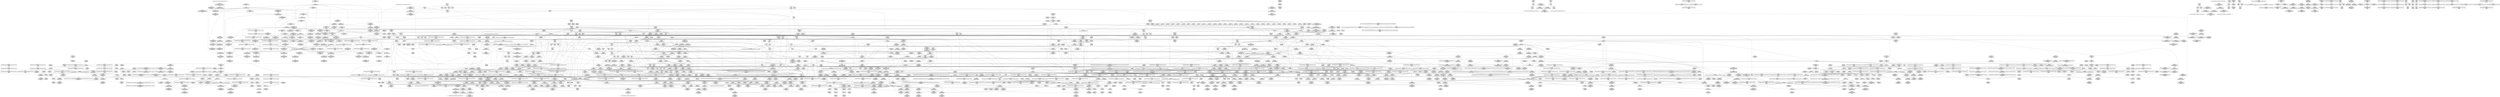 digraph {
	CE0x445ad90 [shape=record,shape=Mrecord,label="{CE0x445ad90|selinux_ptrace_access_check:tmp14|security/selinux/hooks.c,1951|*SummSource*}"]
	CE0x44eb8c0 [shape=record,shape=Mrecord,label="{CE0x44eb8c0|rcu_read_lock:tmp11|include/linux/rcupdate.h,882|*SummSink*}"]
	CE0x44dd6b0 [shape=record,shape=Mrecord,label="{CE0x44dd6b0|_call_void___preempt_count_sub(i32_1)_#10,_!dbg_!27715|include/linux/rcupdate.h,244|*SummSource*}"]
	CE0x45016b0 [shape=record,shape=Mrecord,label="{CE0x45016b0|rcu_lock_acquire:tmp5|include/linux/rcupdate.h,418|*SummSource*}"]
	CE0x443efd0 [shape=record,shape=Mrecord,label="{CE0x443efd0|selinux_ptrace_access_check:if.then}"]
	CE0x4470e50 [shape=record,shape=Mrecord,label="{CE0x4470e50|selinux_ptrace_access_check:call|security/selinux/hooks.c,1941|*SummSink*}"]
	CE0x4506620 [shape=record,shape=Mrecord,label="{CE0x4506620|current_sid:tmp12|security/selinux/hooks.c,218}"]
	CE0x4459f60 [shape=record,shape=Mrecord,label="{CE0x4459f60|get_current:tmp1}"]
	CE0x44d92f0 [shape=record,shape=Mrecord,label="{CE0x44d92f0|__rcu_read_lock:tmp7|include/linux/rcupdate.h,240}"]
	CE0x44b8c30 [shape=record,shape=Mrecord,label="{CE0x44b8c30|task_sid:if.then|*SummSource*}"]
	CE0x44bf870 [shape=record,shape=Mrecord,label="{CE0x44bf870|i64*_getelementptr_inbounds_(_2_x_i64_,_2_x_i64_*___llvm_gcov_ctr98,_i64_0,_i64_0)|*Constant*}"]
	CE0x4520c80 [shape=record,shape=Mrecord,label="{CE0x4520c80|VOIDTB_TE:_CE_64,72_}"]
	CE0x451f6c0 [shape=record,shape=Mrecord,label="{CE0x451f6c0|rcu_read_unlock:tmp14|include/linux/rcupdate.h,933}"]
	CE0x44ee060 [shape=record,shape=Mrecord,label="{CE0x44ee060|rcu_read_lock:tmp13|include/linux/rcupdate.h,882}"]
	CE0x44b52d0 [shape=record,shape=Mrecord,label="{CE0x44b52d0|GLOBAL:rcu_lock_acquire|*Constant*|*SummSource*}"]
	CE0x4484c10 [shape=record,shape=Mrecord,label="{CE0x4484c10|selinux_ptrace_access_check:tmp6|security/selinux/hooks.c,1943|*SummSource*}"]
	CE0x44c7830 [shape=record,shape=Mrecord,label="{CE0x44c7830|task_sid:tmp9|security/selinux/hooks.c,208|*SummSink*}"]
	CE0x449e910 [shape=record,shape=Mrecord,label="{CE0x449e910|task_sid:tmp6|security/selinux/hooks.c,208|*SummSource*}"]
	CE0x449c5a0 [shape=record,shape=Mrecord,label="{CE0x449c5a0|rcu_read_lock:tmp2|*SummSource*}"]
	CE0x44f1620 [shape=record,shape=Mrecord,label="{CE0x44f1620|GLOBAL:rcu_read_lock.__warned|Global_var:rcu_read_lock.__warned}"]
	CE0x44d3020 [shape=record,shape=Mrecord,label="{CE0x44d3020|i1_true|*Constant*}"]
	CE0x44db350 [shape=record,shape=Mrecord,label="{CE0x44db350|__rcu_read_unlock:tmp2|*SummSink*}"]
	CE0x4476960 [shape=record,shape=Mrecord,label="{CE0x4476960|_call_void_lockdep_rcu_suspicious(i8*_getelementptr_inbounds_(_25_x_i8_,_25_x_i8_*_.str3,_i32_0,_i32_0),_i32_208,_i8*_getelementptr_inbounds_(_41_x_i8_,_41_x_i8_*_.str44,_i32_0,_i32_0))_#10,_!dbg_!27732|security/selinux/hooks.c,208|*SummSink*}"]
	CE0x446a640 [shape=record,shape=Mrecord,label="{CE0x446a640|current_sid:entry|*SummSink*}"]
	CE0x44e27a0 [shape=record,shape=Mrecord,label="{CE0x44e27a0|__rcu_read_lock:do.end|*SummSink*}"]
	CE0x44d4690 [shape=record,shape=Mrecord,label="{CE0x44d4690|__rcu_read_lock:bb}"]
	CE0x44deb00 [shape=record,shape=Mrecord,label="{CE0x44deb00|cred_sid:cred|Function::cred_sid&Arg::cred::|*SummSink*}"]
	CE0x44c5a70 [shape=record,shape=Mrecord,label="{CE0x44c5a70|rcu_read_lock:tobool|include/linux/rcupdate.h,882}"]
	CE0x4573a20 [shape=record,shape=Mrecord,label="{CE0x4573a20|i64*_getelementptr_inbounds_(_4_x_i64_,_4_x_i64_*___llvm_gcov_ctr135,_i64_0,_i64_1)|*Constant*}"]
	CE0x44f3cb0 [shape=record,shape=Mrecord,label="{CE0x44f3cb0|GLOBAL:__llvm_gcov_ctr127|Global_var:__llvm_gcov_ctr127}"]
	CE0x44c6410 [shape=record,shape=Mrecord,label="{CE0x44c6410|rcu_read_lock:bb|*SummSink*}"]
	CE0x4560420 [shape=record,shape=Mrecord,label="{CE0x4560420|GLOBAL:lock_release|*Constant*|*SummSource*}"]
	CE0x44b86e0 [shape=record,shape=Mrecord,label="{CE0x44b86e0|current_sid:tmp24|security/selinux/hooks.c,220|*SummSource*}"]
	CE0x4456810 [shape=record,shape=Mrecord,label="{CE0x4456810|task_sid:land.lhs.true2|*SummSource*}"]
	CE0x4460900 [shape=record,shape=Mrecord,label="{CE0x4460900|current_sid:tmp3}"]
	CE0x44bf510 [shape=record,shape=Mrecord,label="{CE0x44bf510|i64*_getelementptr_inbounds_(_13_x_i64_,_13_x_i64_*___llvm_gcov_ctr126,_i64_0,_i64_8)|*Constant*|*SummSink*}"]
	CE0x4479ad0 [shape=record,shape=Mrecord,label="{CE0x4479ad0|current_sid:tmp17|security/selinux/hooks.c,218|*SummSink*}"]
	CE0x44b7d20 [shape=record,shape=Mrecord,label="{CE0x44b7d20|0:_i32,_4:_i32,_8:_i32,_12:_i32,_:_CMRE_4,8_|*MultipleSource*|security/selinux/hooks.c,218|security/selinux/hooks.c,218|security/selinux/hooks.c,220}"]
	CE0x4516290 [shape=record,shape=Mrecord,label="{CE0x4516290|cred_sid:sid|security/selinux/hooks.c,197|*SummSource*}"]
	CE0x4595720 [shape=record,shape=Mrecord,label="{CE0x4595720|i64*_getelementptr_inbounds_(_4_x_i64_,_4_x_i64_*___llvm_gcov_ctr134,_i64_0,_i64_0)|*Constant*|*SummSource*}"]
	CE0x4502b80 [shape=record,shape=Mrecord,label="{CE0x4502b80|i64*_getelementptr_inbounds_(_13_x_i64_,_13_x_i64_*___llvm_gcov_ctr126,_i64_0,_i64_8)|*Constant*}"]
	CE0x44a6400 [shape=record,shape=Mrecord,label="{CE0x44a6400|current_sid:tmp1}"]
	CE0x44f35b0 [shape=record,shape=Mrecord,label="{CE0x44f35b0|GLOBAL:rcu_read_unlock.__warned|Global_var:rcu_read_unlock.__warned|*SummSource*}"]
	CE0x44f4060 [shape=record,shape=Mrecord,label="{CE0x44f4060|rcu_read_unlock:tmp14|include/linux/rcupdate.h,933|*SummSink*}"]
	CE0x44ef3b0 [shape=record,shape=Mrecord,label="{CE0x44ef3b0|i64*_getelementptr_inbounds_(_11_x_i64_,_11_x_i64_*___llvm_gcov_ctr127,_i64_0,_i64_8)|*Constant*}"]
	CE0x44da870 [shape=record,shape=Mrecord,label="{CE0x44da870|task_sid:if.end}"]
	CE0x454aef0 [shape=record,shape=Mrecord,label="{CE0x454aef0|rcu_lock_acquire:bb|*SummSink*}"]
	CE0x454a7b0 [shape=record,shape=Mrecord,label="{CE0x454a7b0|i64*_getelementptr_inbounds_(_4_x_i64_,_4_x_i64_*___llvm_gcov_ctr130,_i64_0,_i64_1)|*Constant*|*SummSource*}"]
	CE0x450cb00 [shape=record,shape=Mrecord,label="{CE0x450cb00|i64*_getelementptr_inbounds_(_11_x_i64_,_11_x_i64_*___llvm_gcov_ctr127,_i64_0,_i64_10)|*Constant*}"]
	"CONST[source:0(mediator),value:2(dynamic)][purpose:{object}][SnkIdx:2]"
	CE0x4469380 [shape=record,shape=Mrecord,label="{CE0x4469380|selinux_ptrace_access_check:call5|security/selinux/hooks.c,1948}"]
	CE0x4503fb0 [shape=record,shape=Mrecord,label="{CE0x4503fb0|__rcu_read_lock:tmp5|include/linux/rcupdate.h,239|*SummSource*}"]
	CE0x44c2320 [shape=record,shape=Mrecord,label="{CE0x44c2320|task_sid:land.lhs.true|*SummSink*}"]
	CE0x44a1070 [shape=record,shape=Mrecord,label="{CE0x44a1070|i64*_getelementptr_inbounds_(_11_x_i64_,_11_x_i64_*___llvm_gcov_ctr125,_i64_0,_i64_6)|*Constant*|*SummSink*}"]
	CE0x4548710 [shape=record,shape=Mrecord,label="{CE0x4548710|rcu_lock_acquire:tmp2}"]
	CE0x45857e0 [shape=record,shape=Mrecord,label="{CE0x45857e0|__preempt_count_sub:tmp4|./arch/x86/include/asm/preempt.h,77|*SummSink*}"]
	CE0x44cb950 [shape=record,shape=Mrecord,label="{CE0x44cb950|task_sid:bb}"]
	CE0x44c2570 [shape=record,shape=Mrecord,label="{CE0x44c2570|task_sid:land.lhs.true|*SummSource*}"]
	CE0x44ca770 [shape=record,shape=Mrecord,label="{CE0x44ca770|i8*_getelementptr_inbounds_(_41_x_i8_,_41_x_i8_*_.str44,_i32_0,_i32_0)|*Constant*}"]
	CE0x449ca10 [shape=record,shape=Mrecord,label="{CE0x449ca10|rcu_read_unlock:do.end}"]
	CE0x44f0fc0 [shape=record,shape=Mrecord,label="{CE0x44f0fc0|cred_sid:security|security/selinux/hooks.c,196|*SummSource*}"]
	CE0x44e2900 [shape=record,shape=Mrecord,label="{CE0x44e2900|i64*_getelementptr_inbounds_(_4_x_i64_,_4_x_i64_*___llvm_gcov_ctr130,_i64_0,_i64_3)|*Constant*|*SummSink*}"]
	CE0x447b5c0 [shape=record,shape=Mrecord,label="{CE0x447b5c0|i64*_getelementptr_inbounds_(_11_x_i64_,_11_x_i64_*___llvm_gcov_ctr125,_i64_0,_i64_0)|*Constant*}"]
	CE0x4470570 [shape=record,shape=Mrecord,label="{CE0x4470570|GLOBAL:current_has_perm|*Constant*|*SummSource*}"]
	CE0x447a240 [shape=record,shape=Mrecord,label="{CE0x447a240|current_sid:tobool|security/selinux/hooks.c,218}"]
	CE0x44d2310 [shape=record,shape=Mrecord,label="{CE0x44d2310|task_sid:tmp6|security/selinux/hooks.c,208}"]
	CE0x44c4570 [shape=record,shape=Mrecord,label="{CE0x44c4570|i64*_getelementptr_inbounds_(_11_x_i64_,_11_x_i64_*___llvm_gcov_ctr127,_i64_0,_i64_1)|*Constant*}"]
	CE0x44a3610 [shape=record,shape=Mrecord,label="{CE0x44a3610|i64*_getelementptr_inbounds_(_2_x_i64_,_2_x_i64_*___llvm_gcov_ctr131,_i64_0,_i64_1)|*Constant*|*SummSink*}"]
	CE0x44a52d0 [shape=record,shape=Mrecord,label="{CE0x44a52d0|_call_void_lockdep_rcu_suspicious(i8*_getelementptr_inbounds_(_25_x_i8_,_25_x_i8_*_.str3,_i32_0,_i32_0),_i32_218,_i8*_getelementptr_inbounds_(_45_x_i8_,_45_x_i8_*_.str12,_i32_0,_i32_0))_#10,_!dbg_!27727|security/selinux/hooks.c,218|*SummSource*}"]
	CE0x44790d0 [shape=record,shape=Mrecord,label="{CE0x44790d0|current_has_perm:tmp1|*SummSink*}"]
	"CONST[source:0(mediator),value:0(static)][purpose:{operation}][SrcIdx:6]"
	CE0x450fcf0 [shape=record,shape=Mrecord,label="{CE0x450fcf0|i64_4|*Constant*}"]
	CE0x44b87d0 [shape=record,shape=Mrecord,label="{CE0x44b87d0|current_sid:tmp24|security/selinux/hooks.c,220|*SummSink*}"]
	CE0x4481320 [shape=record,shape=Mrecord,label="{CE0x4481320|current_sid:land.lhs.true2|*SummSink*}"]
	CE0x446aba0 [shape=record,shape=Mrecord,label="{CE0x446aba0|selinux_ptrace_access_check:tmp12|security/selinux/hooks.c,1946|*SummSource*}"]
	CE0x44a0a40 [shape=record,shape=Mrecord,label="{CE0x44a0a40|i64_3|*Constant*|*SummSink*}"]
	CE0x4504170 [shape=record,shape=Mrecord,label="{CE0x4504170|__rcu_read_lock:tmp5|include/linux/rcupdate.h,239|*SummSink*}"]
	CE0x4473700 [shape=record,shape=Mrecord,label="{CE0x4473700|avc_has_perm:entry}"]
	CE0x44d8e30 [shape=record,shape=Mrecord,label="{CE0x44d8e30|task_sid:tmp20|security/selinux/hooks.c,208}"]
	CE0x44521e0 [shape=record,shape=Mrecord,label="{CE0x44521e0|i64_2|*Constant*}"]
	CE0x44dea90 [shape=record,shape=Mrecord,label="{CE0x44dea90|cred_sid:cred|Function::cred_sid&Arg::cred::|*SummSource*}"]
	CE0x4578160 [shape=record,shape=Mrecord,label="{CE0x4578160|_call_void_asm_addl_$1,_%gs:$0_,_*m,ri,*m,_dirflag_,_fpsr_,_flags_(i32*___preempt_count,_i32_%val,_i32*___preempt_count)_#3,_!dbg_!27714,_!srcloc_!27717|./arch/x86/include/asm/preempt.h,72|*SummSource*}"]
	CE0x447d5d0 [shape=record,shape=Mrecord,label="{CE0x447d5d0|__preempt_count_add:tmp2|*SummSink*}"]
	CE0x4549610 [shape=record,shape=Mrecord,label="{CE0x4549610|GLOBAL:lock_acquire|*Constant*|*SummSource*}"]
	CE0x4480560 [shape=record,shape=Mrecord,label="{CE0x4480560|i32_218|*Constant*}"]
	CE0x44fde80 [shape=record,shape=Mrecord,label="{CE0x44fde80|rcu_read_unlock:land.lhs.true2|*SummSource*}"]
	CE0x45451d0 [shape=record,shape=Mrecord,label="{CE0x45451d0|_call_void_mcount()_#3|*SummSource*}"]
	CE0x44e7460 [shape=record,shape=Mrecord,label="{CE0x44e7460|_call_void_asm_addl_$1,_%gs:$0_,_*m,ri,*m,_dirflag_,_fpsr_,_flags_(i32*___preempt_count,_i32_%val,_i32*___preempt_count)_#3,_!dbg_!27714,_!srcloc_!27717|./arch/x86/include/asm/preempt.h,72}"]
	CE0x45789f0 [shape=record,shape=Mrecord,label="{CE0x45789f0|void_(i32*,_i32,_i32*)*_asm_addl_$1,_%gs:$0_,_*m,ri,*m,_dirflag_,_fpsr_,_flags_|*SummSource*}"]
	"CONST[source:0(mediator),value:0(static)][purpose:{operation}][SnkIdx:7]"
	CE0x4520fd0 [shape=record,shape=Mrecord,label="{CE0x4520fd0|VOIDTB_TE:_CE_96,104_}"]
	CE0x45658b0 [shape=record,shape=Mrecord,label="{CE0x45658b0|__preempt_count_add:tmp4|./arch/x86/include/asm/preempt.h,72|*SummSink*}"]
	CE0x4480060 [shape=record,shape=Mrecord,label="{CE0x4480060|i1_true|*Constant*|*SummSource*}"]
	CE0x4475280 [shape=record,shape=Mrecord,label="{CE0x4475280|current_sid:call4|security/selinux/hooks.c,218}"]
	CE0x446a6b0 [shape=record,shape=Mrecord,label="{CE0x446a6b0|_ret_i32_%tmp24,_!dbg_!27742|security/selinux/hooks.c,220|*SummSource*}"]
	CE0x4468e70 [shape=record,shape=Mrecord,label="{CE0x4468e70|i64*_getelementptr_inbounds_(_11_x_i64_,_11_x_i64_*___llvm_gcov_ctr125,_i64_0,_i64_8)|*Constant*|*SummSource*}"]
	CE0x44dab70 [shape=record,shape=Mrecord,label="{CE0x44dab70|_call_void_lockdep_rcu_suspicious(i8*_getelementptr_inbounds_(_25_x_i8_,_25_x_i8_*_.str3,_i32_0,_i32_0),_i32_208,_i8*_getelementptr_inbounds_(_41_x_i8_,_41_x_i8_*_.str44,_i32_0,_i32_0))_#10,_!dbg_!27732|security/selinux/hooks.c,208}"]
	CE0x5620210 [shape=record,shape=Mrecord,label="{CE0x5620210|GLOBAL:cap_ptrace_access_check|*Constant*|*SummSink*}"]
	CE0x44c7b50 [shape=record,shape=Mrecord,label="{CE0x44c7b50|cred_sid:tmp|*SummSource*}"]
	CE0x450e3e0 [shape=record,shape=Mrecord,label="{CE0x450e3e0|i64*_getelementptr_inbounds_(_2_x_i64_,_2_x_i64_*___llvm_gcov_ctr131,_i64_0,_i64_0)|*Constant*|*SummSink*}"]
	CE0x458d7e0 [shape=record,shape=Mrecord,label="{CE0x458d7e0|__preempt_count_sub:do.body}"]
	CE0x455fe90 [shape=record,shape=Mrecord,label="{CE0x455fe90|_call_void_lock_release(%struct.lockdep_map*_%map,_i32_1,_i64_ptrtoint_(i8*_blockaddress(_rcu_lock_release,_%__here)_to_i64))_#10,_!dbg_!27716|include/linux/rcupdate.h,423|*SummSink*}"]
	CE0x4508410 [shape=record,shape=Mrecord,label="{CE0x4508410|_call_void_lockdep_rcu_suspicious(i8*_getelementptr_inbounds_(_25_x_i8_,_25_x_i8_*_.str45,_i32_0,_i32_0),_i32_934,_i8*_getelementptr_inbounds_(_44_x_i8_,_44_x_i8_*_.str47,_i32_0,_i32_0))_#10,_!dbg_!27726|include/linux/rcupdate.h,933|*SummSink*}"]
	CE0x450fe70 [shape=record,shape=Mrecord,label="{CE0x450fe70|rcu_read_lock:tmp9|include/linux/rcupdate.h,882}"]
	CE0x450a090 [shape=record,shape=Mrecord,label="{CE0x450a090|_call_void_lockdep_rcu_suspicious(i8*_getelementptr_inbounds_(_25_x_i8_,_25_x_i8_*_.str45,_i32_0,_i32_0),_i32_883,_i8*_getelementptr_inbounds_(_42_x_i8_,_42_x_i8_*_.str46,_i32_0,_i32_0))_#10,_!dbg_!27728|include/linux/rcupdate.h,882|*SummSink*}"]
	CE0x44df090 [shape=record,shape=Mrecord,label="{CE0x44df090|_call_void_rcu_read_unlock()_#10,_!dbg_!27748|security/selinux/hooks.c,209|*SummSink*}"]
	CE0x44fc990 [shape=record,shape=Mrecord,label="{CE0x44fc990|rcu_read_unlock:call|include/linux/rcupdate.h,933|*SummSink*}"]
	CE0x4479a60 [shape=record,shape=Mrecord,label="{CE0x4479a60|current_sid:tmp17|security/selinux/hooks.c,218|*SummSource*}"]
	CE0x449dbb0 [shape=record,shape=Mrecord,label="{CE0x449dbb0|_ret_void,_!dbg_!27735|include/linux/rcupdate.h,884}"]
	CE0x4542fb0 [shape=record,shape=Mrecord,label="{CE0x4542fb0|i64*_getelementptr_inbounds_(_4_x_i64_,_4_x_i64_*___llvm_gcov_ctr133,_i64_0,_i64_2)|*Constant*}"]
	CE0x447a030 [shape=record,shape=Mrecord,label="{CE0x447a030|i32_0|*Constant*}"]
	CE0x447fe90 [shape=record,shape=Mrecord,label="{CE0x447fe90|i1_true|*Constant*}"]
	CE0x44c0b60 [shape=record,shape=Mrecord,label="{CE0x44c0b60|i64*_getelementptr_inbounds_(_13_x_i64_,_13_x_i64_*___llvm_gcov_ctr126,_i64_0,_i64_1)|*Constant*}"]
	CE0x44efda0 [shape=record,shape=Mrecord,label="{CE0x44efda0|rcu_read_lock:tmp17|include/linux/rcupdate.h,882|*SummSource*}"]
	CE0x4455b00 [shape=record,shape=Mrecord,label="{CE0x4455b00|rcu_read_lock:call|include/linux/rcupdate.h,882}"]
	CE0x446ed00 [shape=record,shape=Mrecord,label="{CE0x446ed00|GLOBAL:current_task|Global_var:current_task|*SummSource*}"]
	CE0x44cad30 [shape=record,shape=Mrecord,label="{CE0x44cad30|i64*_getelementptr_inbounds_(_13_x_i64_,_13_x_i64_*___llvm_gcov_ctr126,_i64_0,_i64_9)|*Constant*|*SummSource*}"]
	CE0x4578350 [shape=record,shape=Mrecord,label="{CE0x4578350|_call_void_asm_addl_$1,_%gs:$0_,_*m,ri,*m,_dirflag_,_fpsr_,_flags_(i32*___preempt_count,_i32_%val,_i32*___preempt_count)_#3,_!dbg_!27714,_!srcloc_!27717|./arch/x86/include/asm/preempt.h,72|*SummSink*}"]
	CE0x44d76a0 [shape=record,shape=Mrecord,label="{CE0x44d76a0|current_sid:tmp22|security/selinux/hooks.c,218}"]
	CE0x44714b0 [shape=record,shape=Mrecord,label="{CE0x44714b0|GLOBAL:current_has_perm|*Constant*}"]
	CE0x4474b50 [shape=record,shape=Mrecord,label="{CE0x4474b50|rcu_read_lock:tobool1|include/linux/rcupdate.h,882|*SummSink*}"]
	CE0x44f5110 [shape=record,shape=Mrecord,label="{CE0x44f5110|rcu_read_lock:if.end}"]
	CE0x44f2030 [shape=record,shape=Mrecord,label="{CE0x44f2030|i64*_getelementptr_inbounds_(_2_x_i64_,_2_x_i64_*___llvm_gcov_ctr98,_i64_0,_i64_0)|*Constant*|*SummSink*}"]
	CE0x45209c0 [shape=record,shape=Mrecord,label="{CE0x45209c0|VOIDTB_TE:_CE_44,48_}"]
	CE0x44754e0 [shape=record,shape=Mrecord,label="{CE0x44754e0|current_sid:call4|security/selinux/hooks.c,218|*SummSource*}"]
	CE0x4582440 [shape=record,shape=Mrecord,label="{CE0x4582440|_ret_void,_!dbg_!27720|./arch/x86/include/asm/preempt.h,78}"]
	CE0x4453010 [shape=record,shape=Mrecord,label="{CE0x4453010|i64*_getelementptr_inbounds_(_9_x_i64_,_9_x_i64_*___llvm_gcov_ctr124,_i64_0,_i64_8)|*Constant*}"]
	CE0x44a2c00 [shape=record,shape=Mrecord,label="{CE0x44a2c00|task_sid:tmp4|*LoadInst*|security/selinux/hooks.c,208}"]
	CE0x450f1b0 [shape=record,shape=Mrecord,label="{CE0x450f1b0|i64_0|*Constant*}"]
	CE0x44c6be0 [shape=record,shape=Mrecord,label="{CE0x44c6be0|cred_sid:tmp3}"]
	CE0x4451370 [shape=record,shape=Mrecord,label="{CE0x4451370|selinux_ptrace_access_check:tobool1|security/selinux/hooks.c,1945|*SummSource*}"]
	CE0x451e5f0 [shape=record,shape=Mrecord,label="{CE0x451e5f0|i8_1|*Constant*}"]
	CE0x455f7d0 [shape=record,shape=Mrecord,label="{CE0x455f7d0|rcu_lock_acquire:__here|*SummSource*}"]
	CE0x44fbc90 [shape=record,shape=Mrecord,label="{CE0x44fbc90|rcu_read_unlock:tmp7|include/linux/rcupdate.h,933|*SummSink*}"]
	CE0x450cf70 [shape=record,shape=Mrecord,label="{CE0x450cf70|i64*_getelementptr_inbounds_(_11_x_i64_,_11_x_i64_*___llvm_gcov_ctr127,_i64_0,_i64_10)|*Constant*|*SummSink*}"]
	CE0x445d320 [shape=record,shape=Mrecord,label="{CE0x445d320|i64_0|*Constant*|*SummSink*}"]
	CE0x44da460 [shape=record,shape=Mrecord,label="{CE0x44da460|_call_void_mcount()_#3}"]
	CE0x44db3c0 [shape=record,shape=Mrecord,label="{CE0x44db3c0|__rcu_read_unlock:tmp3}"]
	CE0x446a450 [shape=record,shape=Mrecord,label="{CE0x446a450|current_sid:entry}"]
	CE0x44a87d0 [shape=record,shape=Mrecord,label="{CE0x44a87d0|i64*_getelementptr_inbounds_(_11_x_i64_,_11_x_i64_*___llvm_gcov_ctr127,_i64_0,_i64_1)|*Constant*|*SummSink*}"]
	CE0x45ab2d0 [shape=record,shape=Mrecord,label="{CE0x45ab2d0|__preempt_count_sub:tmp5|./arch/x86/include/asm/preempt.h,77}"]
	CE0x450e280 [shape=record,shape=Mrecord,label="{CE0x450e280|i64*_getelementptr_inbounds_(_2_x_i64_,_2_x_i64_*___llvm_gcov_ctr131,_i64_0,_i64_0)|*Constant*|*SummSource*}"]
	CE0x44e2730 [shape=record,shape=Mrecord,label="{CE0x44e2730|__rcu_read_lock:do.end|*SummSource*}"]
	CE0x447a7a0 [shape=record,shape=Mrecord,label="{CE0x447a7a0|rcu_lock_acquire:entry|*SummSink*}"]
	CE0x4466860 [shape=record,shape=Mrecord,label="{CE0x4466860|%struct.common_audit_data*_null|*Constant*|*SummSink*}"]
	CE0x44c6ed0 [shape=record,shape=Mrecord,label="{CE0x44c6ed0|task_sid:tmp10|security/selinux/hooks.c,208|*SummSink*}"]
	CE0x449e660 [shape=record,shape=Mrecord,label="{CE0x449e660|GLOBAL:__llvm_gcov_ctr126|Global_var:__llvm_gcov_ctr126|*SummSource*}"]
	CE0x44e1cb0 [shape=record,shape=Mrecord,label="{CE0x44e1cb0|rcu_lock_release:tmp1}"]
	CE0x4456180 [shape=record,shape=Mrecord,label="{CE0x4456180|selinux_ptrace_access_check:tmp11|security/selinux/hooks.c,1945|*SummSink*}"]
	CE0x454b730 [shape=record,shape=Mrecord,label="{CE0x454b730|i64*_getelementptr_inbounds_(_4_x_i64_,_4_x_i64_*___llvm_gcov_ctr130,_i64_0,_i64_2)|*Constant*}"]
	CE0x449cc50 [shape=record,shape=Mrecord,label="{CE0x449cc50|task_sid:real_cred|security/selinux/hooks.c,208|*SummSink*}"]
	CE0x44debd0 [shape=record,shape=Mrecord,label="{CE0x44debd0|_ret_i32_%tmp6,_!dbg_!27716|security/selinux/hooks.c,197}"]
	CE0x444b390 [shape=record,shape=Mrecord,label="{CE0x444b390|VOIDTB_TE:_CE_0,4_}"]
	CE0x445f850 [shape=record,shape=Mrecord,label="{CE0x445f850|selinux_ptrace_access_check:tmp11|security/selinux/hooks.c,1945}"]
	CE0x4469f00 [shape=record,shape=Mrecord,label="{CE0x4469f00|selinux_ptrace_access_check:tmp5|security/selinux/hooks.c,1942|*SummSource*}"]
	CE0x44f5d50 [shape=record,shape=Mrecord,label="{CE0x44f5d50|GLOBAL:rcu_lock_map|Global_var:rcu_lock_map|*SummSink*}"]
	CE0x44b77c0 [shape=record,shape=Mrecord,label="{CE0x44b77c0|current_sid:sid|security/selinux/hooks.c,220}"]
	CE0x44b0040 [shape=record,shape=Mrecord,label="{CE0x44b0040|i64*_getelementptr_inbounds_(_4_x_i64_,_4_x_i64_*___llvm_gcov_ctr129,_i64_0,_i64_2)|*Constant*|*SummSink*}"]
	CE0x44cf890 [shape=record,shape=Mrecord,label="{CE0x44cf890|rcu_lock_release:map|Function::rcu_lock_release&Arg::map::}"]
	CE0x45210b0 [shape=record,shape=Mrecord,label="{CE0x45210b0|VOIDTB_TE:_CE_104,112_}"]
	CE0x447f0f0 [shape=record,shape=Mrecord,label="{CE0x447f0f0|task_sid:tmp26|security/selinux/hooks.c,208|*SummSink*}"]
	CE0x454b8e0 [shape=record,shape=Mrecord,label="{CE0x454b8e0|task_sid:tmp3}"]
	CE0x4452cb0 [shape=record,shape=Mrecord,label="{CE0x4452cb0|current_has_perm:perms|Function::current_has_perm&Arg::perms::}"]
	CE0x4461020 [shape=record,shape=Mrecord,label="{CE0x4461020|current_sid:tmp9|security/selinux/hooks.c,218}"]
	CE0x44ce890 [shape=record,shape=Mrecord,label="{CE0x44ce890|i64*_getelementptr_inbounds_(_11_x_i64_,_11_x_i64_*___llvm_gcov_ctr132,_i64_0,_i64_9)|*Constant*|*SummSink*}"]
	CE0x450c560 [shape=record,shape=Mrecord,label="{CE0x450c560|rcu_read_lock:tmp20|include/linux/rcupdate.h,882|*SummSink*}"]
	CE0x451b9f0 [shape=record,shape=Mrecord,label="{CE0x451b9f0|i64_3|*Constant*}"]
	CE0x44f6370 [shape=record,shape=Mrecord,label="{CE0x44f6370|_call_void___rcu_read_lock()_#10,_!dbg_!27710|include/linux/rcupdate.h,879|*SummSink*}"]
	CE0x44dc700 [shape=record,shape=Mrecord,label="{CE0x44dc700|current_sid:tmp2}"]
	CE0x44ef240 [shape=record,shape=Mrecord,label="{CE0x44ef240|rcu_read_lock:tmp16|include/linux/rcupdate.h,882|*SummSink*}"]
	CE0x4464e80 [shape=record,shape=Mrecord,label="{CE0x4464e80|i64*_getelementptr_inbounds_(_9_x_i64_,_9_x_i64_*___llvm_gcov_ctr124,_i64_0,_i64_8)|*Constant*|*SummSink*}"]
	CE0x44de600 [shape=record,shape=Mrecord,label="{CE0x44de600|cred_sid:entry|*SummSource*}"]
	CE0x44cef60 [shape=record,shape=Mrecord,label="{CE0x44cef60|rcu_lock_release:entry}"]
	CE0x45203c0 [shape=record,shape=Mrecord,label="{CE0x45203c0|VOIDTB_TE:_CE_4,8_}"]
	CE0x44cb5b0 [shape=record,shape=Mrecord,label="{CE0x44cb5b0|task_sid:tmp20|security/selinux/hooks.c,208|*SummSource*}"]
	CE0x44a8a50 [shape=record,shape=Mrecord,label="{CE0x44a8a50|_ret_%struct.task_struct*_%tmp4,_!dbg_!27714|./arch/x86/include/asm/current.h,14}"]
	CE0x44b9090 [shape=record,shape=Mrecord,label="{CE0x44b9090|avc_has_perm:auditdata|Function::avc_has_perm&Arg::auditdata::}"]
	CE0x4516890 [shape=record,shape=Mrecord,label="{CE0x4516890|rcu_read_unlock:do.body}"]
	CE0x451e230 [shape=record,shape=Mrecord,label="{CE0x451e230|rcu_read_unlock:tmp12|include/linux/rcupdate.h,933|*SummSource*}"]
	CE0x4548e40 [shape=record,shape=Mrecord,label="{CE0x4548e40|GLOBAL:__preempt_count_add|*Constant*|*SummSource*}"]
	CE0x447d4e0 [shape=record,shape=Mrecord,label="{CE0x447d4e0|__preempt_count_add:tmp2|*SummSource*}"]
	CE0x446a5b0 [shape=record,shape=Mrecord,label="{CE0x446a5b0|current_sid:entry|*SummSource*}"]
	CE0x448a670 [shape=record,shape=Mrecord,label="{CE0x448a670|i32_1|*Constant*|*SummSink*}"]
	CE0x44ee370 [shape=record,shape=Mrecord,label="{CE0x44ee370|rcu_read_lock:tmp13|include/linux/rcupdate.h,882|*SummSink*}"]
	CE0x451ca60 [shape=record,shape=Mrecord,label="{CE0x451ca60|%struct.lockdep_map*_null|*Constant*|*SummSink*}"]
	CE0x44a54d0 [shape=record,shape=Mrecord,label="{CE0x44a54d0|i32_77|*Constant*}"]
	CE0x455ca40 [shape=record,shape=Mrecord,label="{CE0x455ca40|__rcu_read_unlock:tmp2}"]
	CE0x44d8430 [shape=record,shape=Mrecord,label="{CE0x44d8430|_call_void_asm_sideeffect_,_memory_,_dirflag_,_fpsr_,_flags_()_#3,_!dbg_!27714,_!srcloc_!27715|include/linux/rcupdate.h,239|*SummSource*}"]
	CE0x4453190 [shape=record,shape=Mrecord,label="{CE0x4453190|selinux_ptrace_access_check:retval.0}"]
	CE0x4458d90 [shape=record,shape=Mrecord,label="{CE0x4458d90|get_current:tmp1|*SummSource*}"]
	CE0x445b9e0 [shape=record,shape=Mrecord,label="{CE0x445b9e0|task_sid:entry|*SummSource*}"]
	CE0x447e360 [shape=record,shape=Mrecord,label="{CE0x447e360|task_sid:tmp25|security/selinux/hooks.c,208|*SummSource*}"]
	CE0x444b690 [shape=record,shape=Mrecord,label="{CE0x444b690|selinux_ptrace_access_check:if.then|*SummSource*}"]
	CE0x44c2290 [shape=record,shape=Mrecord,label="{CE0x44c2290|task_sid:if.end|*SummSink*}"]
	CE0x4478ff0 [shape=record,shape=Mrecord,label="{CE0x4478ff0|current_has_perm:tmp1}"]
	CE0x4560b20 [shape=record,shape=Mrecord,label="{CE0x4560b20|i64*_getelementptr_inbounds_(_4_x_i64_,_4_x_i64_*___llvm_gcov_ctr133,_i64_0,_i64_3)|*Constant*}"]
	CE0x45831e0 [shape=record,shape=Mrecord,label="{CE0x45831e0|__preempt_count_sub:do.end|*SummSource*}"]
	CE0x45adbd0 [shape=record,shape=Mrecord,label="{CE0x45adbd0|i64*_getelementptr_inbounds_(_4_x_i64_,_4_x_i64_*___llvm_gcov_ctr129,_i64_0,_i64_1)|*Constant*}"]
	CE0x445ad20 [shape=record,shape=Mrecord,label="{CE0x445ad20|selinux_ptrace_access_check:tmp14|security/selinux/hooks.c,1951|*SummSink*}"]
	CE0x44c2090 [shape=record,shape=Mrecord,label="{CE0x44c2090|task_sid:do.end6|*SummSource*}"]
	CE0x4458ea0 [shape=record,shape=Mrecord,label="{CE0x4458ea0|task_sid:task|Function::task_sid&Arg::task::}"]
	CE0x44fda20 [shape=record,shape=Mrecord,label="{CE0x44fda20|task_sid:tmp8|security/selinux/hooks.c,208}"]
	CE0x445c7b0 [shape=record,shape=Mrecord,label="{CE0x445c7b0|current_sid:tmp9|security/selinux/hooks.c,218|*SummSink*}"]
	CE0x455fdb0 [shape=record,shape=Mrecord,label="{CE0x455fdb0|_call_void_lock_release(%struct.lockdep_map*_%map,_i32_1,_i64_ptrtoint_(i8*_blockaddress(_rcu_lock_release,_%__here)_to_i64))_#10,_!dbg_!27716|include/linux/rcupdate.h,423|*SummSource*}"]
	CE0x4451ae0 [shape=record,shape=Mrecord,label="{CE0x4451ae0|selinux_ptrace_access_check:call3|security/selinux/hooks.c,1946|*SummSource*}"]
	CE0x44ecac0 [shape=record,shape=Mrecord,label="{CE0x44ecac0|get_current:tmp3}"]
	CE0x4452250 [shape=record,shape=Mrecord,label="{CE0x4452250|i64_2|*Constant*|*SummSource*}"]
	CE0x4575520 [shape=record,shape=Mrecord,label="{CE0x4575520|GLOBAL:__preempt_count_sub|*Constant*}"]
	"CONST[source:2(external),value:2(dynamic)][purpose:{subject}][SrcIdx:7]"
	CE0x44c2920 [shape=record,shape=Mrecord,label="{CE0x44c2920|task_sid:tmp3|*SummSource*}"]
	CE0x445c040 [shape=record,shape=Mrecord,label="{CE0x445c040|i64_5|*Constant*|*SummSink*}"]
	CE0x45614c0 [shape=record,shape=Mrecord,label="{CE0x45614c0|rcu_lock_acquire:indirectgoto|*SummSource*}"]
	CE0x447af30 [shape=record,shape=Mrecord,label="{CE0x447af30|task_sid:tmp5|security/selinux/hooks.c,208|*SummSink*}"]
	CE0x443f900 [shape=record,shape=Mrecord,label="{CE0x443f900|i64_4|*Constant*|*SummSource*}"]
	CE0x44f9e70 [shape=record,shape=Mrecord,label="{CE0x44f9e70|i64*_getelementptr_inbounds_(_11_x_i64_,_11_x_i64_*___llvm_gcov_ctr132,_i64_0,_i64_1)|*Constant*}"]
	CE0x44f2e10 [shape=record,shape=Mrecord,label="{CE0x44f2e10|cred_sid:tmp6|security/selinux/hooks.c,197}"]
	CE0x444ceb0 [shape=record,shape=Mrecord,label="{CE0x444ceb0|selinux_ptrace_access_check:bb|*SummSink*}"]
	CE0x4505370 [shape=record,shape=Mrecord,label="{CE0x4505370|rcu_read_unlock:land.lhs.true|*SummSink*}"]
	CE0x4549dc0 [shape=record,shape=Mrecord,label="{CE0x4549dc0|rcu_lock_release:tmp3|*SummSource*}"]
	CE0x4460590 [shape=record,shape=Mrecord,label="{CE0x4460590|current_sid:tmp2}"]
	CE0x45764b0 [shape=record,shape=Mrecord,label="{CE0x45764b0|__rcu_read_unlock:tmp1}"]
	CE0x447bee0 [shape=record,shape=Mrecord,label="{CE0x447bee0|current_has_perm:call1|security/selinux/hooks.c,1543|*SummSink*}"]
	CE0x44bed00 [shape=record,shape=Mrecord,label="{CE0x44bed00|task_sid:tmp12|security/selinux/hooks.c,208|*SummSink*}"]
	CE0x44b4e20 [shape=record,shape=Mrecord,label="{CE0x44b4e20|rcu_read_unlock:tobool|include/linux/rcupdate.h,933|*SummSink*}"]
	CE0x44f0570 [shape=record,shape=Mrecord,label="{CE0x44f0570|GLOBAL:__llvm_gcov_ctr127|Global_var:__llvm_gcov_ctr127|*SummSource*}"]
	CE0x4521270 [shape=record,shape=Mrecord,label="{CE0x4521270|VOIDTB_TE:_CE_120,128_}"]
	CE0x455e8c0 [shape=record,shape=Mrecord,label="{CE0x455e8c0|i64_1|*Constant*}"]
	CE0x4511ce0 [shape=record,shape=Mrecord,label="{CE0x4511ce0|_call_void_mcount()_#3}"]
	CE0x4502730 [shape=record,shape=Mrecord,label="{CE0x4502730|i64*_getelementptr_inbounds_(_11_x_i64_,_11_x_i64_*___llvm_gcov_ctr132,_i64_0,_i64_0)|*Constant*|*SummSource*}"]
	CE0x44edae0 [shape=record,shape=Mrecord,label="{CE0x44edae0|rcu_read_unlock:call3|include/linux/rcupdate.h,933|*SummSource*}"]
	CE0x449c530 [shape=record,shape=Mrecord,label="{CE0x449c530|rcu_read_lock:tmp2}"]
	CE0x4548fa0 [shape=record,shape=Mrecord,label="{CE0x4548fa0|__preempt_count_add:entry|*SummSource*}"]
	CE0x44d1ff0 [shape=record,shape=Mrecord,label="{CE0x44d1ff0|__rcu_read_lock:tmp6|include/linux/rcupdate.h,240|*SummSink*}"]
	CE0x44622e0 [shape=record,shape=Mrecord,label="{CE0x44622e0|rcu_lock_acquire:tmp3}"]
	CE0x450bef0 [shape=record,shape=Mrecord,label="{CE0x450bef0|rcu_read_lock:tmp19|include/linux/rcupdate.h,882}"]
	CE0x44b5810 [shape=record,shape=Mrecord,label="{CE0x44b5810|__preempt_count_add:val|Function::__preempt_count_add&Arg::val::|*SummSink*}"]
	CE0x44a2260 [shape=record,shape=Mrecord,label="{CE0x44a2260|current_has_perm:call|security/selinux/hooks.c,1542|*SummSource*}"]
	CE0x450bfd0 [shape=record,shape=Mrecord,label="{CE0x450bfd0|rcu_read_lock:tmp19|include/linux/rcupdate.h,882|*SummSink*}"]
	CE0x45127e0 [shape=record,shape=Mrecord,label="{CE0x45127e0|4:_i32,_:_CRE_4,8_|*MultipleSource*|security/selinux/hooks.c,196|security/selinux/hooks.c,197|*LoadInst*|security/selinux/hooks.c,196}"]
	CE0x45797e0 [shape=record,shape=Mrecord,label="{CE0x45797e0|__rcu_read_lock:bb|*SummSink*}"]
	CE0x4548dd0 [shape=record,shape=Mrecord,label="{CE0x4548dd0|GLOBAL:__preempt_count_add|*Constant*|*SummSink*}"]
	CE0x450c480 [shape=record,shape=Mrecord,label="{CE0x450c480|rcu_read_lock:tmp20|include/linux/rcupdate.h,882|*SummSource*}"]
	CE0x459c860 [shape=record,shape=Mrecord,label="{CE0x459c860|__preempt_count_sub:tmp|*SummSource*}"]
	CE0x4546530 [shape=record,shape=Mrecord,label="{CE0x4546530|rcu_lock_release:bb}"]
	CE0x44bba50 [shape=record,shape=Mrecord,label="{CE0x44bba50|rcu_lock_acquire:map|Function::rcu_lock_acquire&Arg::map::|*SummSource*}"]
	CE0x447deb0 [shape=record,shape=Mrecord,label="{CE0x447deb0|__preempt_count_sub:tmp6|./arch/x86/include/asm/preempt.h,78}"]
	CE0x44c1c10 [shape=record,shape=Mrecord,label="{CE0x44c1c10|COLLAPSED:_GCMRE___llvm_gcov_ctr127_internal_global_11_x_i64_zeroinitializer:_elem_0:default:}"]
	CE0x444fe20 [shape=record,shape=Mrecord,label="{CE0x444fe20|current_sid:tmp19|security/selinux/hooks.c,218|*SummSource*}"]
	CE0x44b6220 [shape=record,shape=Mrecord,label="{CE0x44b6220|rcu_read_lock:tmp3|*SummSink*}"]
	CE0x45660b0 [shape=record,shape=Mrecord,label="{CE0x45660b0|__preempt_count_add:tmp4|./arch/x86/include/asm/preempt.h,72}"]
	CE0x44d7140 [shape=record,shape=Mrecord,label="{CE0x44d7140|task_sid:if.then}"]
	CE0x4573180 [shape=record,shape=Mrecord,label="{CE0x4573180|i32_0|*Constant*}"]
	CE0x44cc190 [shape=record,shape=Mrecord,label="{CE0x44cc190|i8*_getelementptr_inbounds_(_44_x_i8_,_44_x_i8_*_.str47,_i32_0,_i32_0)|*Constant*}"]
	CE0x4480fe0 [shape=record,shape=Mrecord,label="{CE0x4480fe0|_ret_i32_%retval.0,_!dbg_!27731|security/selinux/hooks.c,1952|*SummSource*}"]
	CE0x455c060 [shape=record,shape=Mrecord,label="{CE0x455c060|__rcu_read_unlock:tmp6|include/linux/rcupdate.h,245|*SummSource*}"]
	CE0x44da130 [shape=record,shape=Mrecord,label="{CE0x44da130|current_sid:tmp7|security/selinux/hooks.c,218}"]
	CE0x44514c0 [shape=record,shape=Mrecord,label="{CE0x44514c0|i64_5|*Constant*}"]
	CE0x4512e80 [shape=record,shape=Mrecord,label="{CE0x4512e80|rcu_read_unlock:bb}"]
	CE0x44f3e20 [shape=record,shape=Mrecord,label="{CE0x44f3e20|GLOBAL:__llvm_gcov_ctr127|Global_var:__llvm_gcov_ctr127|*SummSink*}"]
	CE0x4548780 [shape=record,shape=Mrecord,label="{CE0x4548780|rcu_lock_acquire:tmp2|*SummSource*}"]
	CE0x4457410 [shape=record,shape=Mrecord,label="{CE0x4457410|current_sid:bb|*SummSource*}"]
	CE0x4470ce0 [shape=record,shape=Mrecord,label="{CE0x4470ce0|VOIDTB_TE:_CE_136,144_}"]
	CE0x4450b50 [shape=record,shape=Mrecord,label="{CE0x4450b50|selinux_ptrace_access_check:tmp|*SummSource*}"]
	CE0x44f5080 [shape=record,shape=Mrecord,label="{CE0x44f5080|rcu_read_lock:do.end|*SummSink*}"]
	CE0x44b3910 [shape=record,shape=Mrecord,label="{CE0x44b3910|rcu_read_lock:call|include/linux/rcupdate.h,882|*SummSink*}"]
	CE0x44fc160 [shape=record,shape=Mrecord,label="{CE0x44fc160|rcu_read_unlock:tmp5|include/linux/rcupdate.h,933|*SummSource*}"]
	CE0x44a8b50 [shape=record,shape=Mrecord,label="{CE0x44a8b50|_ret_%struct.task_struct*_%tmp4,_!dbg_!27714|./arch/x86/include/asm/current.h,14|*SummSink*}"]
	CE0x4463e60 [shape=record,shape=Mrecord,label="{CE0x4463e60|i32_(i32,_i32,_i16,_i32,_%struct.common_audit_data*)*_bitcast_(i32_(i32,_i32,_i16,_i32,_%struct.common_audit_data.495*)*_avc_has_perm_to_i32_(i32,_i32,_i16,_i32,_%struct.common_audit_data*)*)|*Constant*}"]
	CE0x44c5690 [shape=record,shape=Mrecord,label="{CE0x44c5690|task_sid:do.body5|*SummSource*}"]
	CE0x4561990 [shape=record,shape=Mrecord,label="{CE0x4561990|rcu_lock_release:tmp6}"]
	CE0x449a7c0 [shape=record,shape=Mrecord,label="{CE0x449a7c0|i64*_getelementptr_inbounds_(_11_x_i64_,_11_x_i64_*___llvm_gcov_ctr125,_i64_0,_i64_6)|*Constant*}"]
	CE0x44ec7c0 [shape=record,shape=Mrecord,label="{CE0x44ec7c0|128:_i8*,_:_CRE_128,136_|*MultipleSource*|Function::cred_sid&Arg::cred::|*LoadInst*|security/selinux/hooks.c,208|security/selinux/hooks.c,196}"]
	CE0x44d7480 [shape=record,shape=Mrecord,label="{CE0x44d7480|i64*_getelementptr_inbounds_(_4_x_i64_,_4_x_i64_*___llvm_gcov_ctr129,_i64_0,_i64_3)|*Constant*|*SummSource*}"]
	CE0x44cc200 [shape=record,shape=Mrecord,label="{CE0x44cc200|i8*_getelementptr_inbounds_(_44_x_i8_,_44_x_i8_*_.str47,_i32_0,_i32_0)|*Constant*|*SummSource*}"]
	CE0x454bb20 [shape=record,shape=Mrecord,label="{CE0x454bb20|GLOBAL:rcu_read_lock|*Constant*}"]
	CE0x45622c0 [shape=record,shape=Mrecord,label="{CE0x45622c0|i8*_undef|*Constant*}"]
	CE0x45776b0 [shape=record,shape=Mrecord,label="{CE0x45776b0|GLOBAL:__preempt_count|Global_var:__preempt_count}"]
	CE0x4480c50 [shape=record,shape=Mrecord,label="{CE0x4480c50|selinux_ptrace_access_check:tmp17|security/selinux/hooks.c,1952|*SummSink*}"]
	CE0x44d82b0 [shape=record,shape=Mrecord,label="{CE0x44d82b0|_call_void_asm_sideeffect_,_memory_,_dirflag_,_fpsr_,_flags_()_#3,_!dbg_!27714,_!srcloc_!27715|include/linux/rcupdate.h,239}"]
	CE0x446ac10 [shape=record,shape=Mrecord,label="{CE0x446ac10|selinux_ptrace_access_check:tmp12|security/selinux/hooks.c,1946}"]
	CE0x450cec0 [shape=record,shape=Mrecord,label="{CE0x450cec0|i64*_getelementptr_inbounds_(_11_x_i64_,_11_x_i64_*___llvm_gcov_ctr127,_i64_0,_i64_10)|*Constant*|*SummSource*}"]
	CE0x44f2ff0 [shape=record,shape=Mrecord,label="{CE0x44f2ff0|cred_sid:tmp6|security/selinux/hooks.c,197|*SummSource*}"]
	CE0x44e3c00 [shape=record,shape=Mrecord,label="{CE0x44e3c00|rcu_lock_acquire:indirectgoto|*SummSink*}"]
	CE0x44dc2a0 [shape=record,shape=Mrecord,label="{CE0x44dc2a0|__rcu_read_lock:tmp4|include/linux/rcupdate.h,239|*SummSource*}"]
	CE0x4456420 [shape=record,shape=Mrecord,label="{CE0x4456420|task_sid:entry}"]
	CE0x4562a60 [shape=record,shape=Mrecord,label="{CE0x4562a60|__rcu_read_unlock:bb|*SummSource*}"]
	CE0x4543cf0 [shape=record,shape=Mrecord,label="{CE0x4543cf0|task_sid:tmp1}"]
	CE0x449b730 [shape=record,shape=Mrecord,label="{CE0x449b730|current_has_perm:tmp}"]
	CE0x446e0b0 [shape=record,shape=Mrecord,label="{CE0x446e0b0|selinux_ptrace_access_check:tobool1|security/selinux/hooks.c,1945}"]
	CE0x44666f0 [shape=record,shape=Mrecord,label="{CE0x44666f0|i64_0|*Constant*}"]
	CE0x44e22f0 [shape=record,shape=Mrecord,label="{CE0x44e22f0|rcu_lock_acquire:tmp5|include/linux/rcupdate.h,418}"]
	CE0x4467e90 [shape=record,shape=Mrecord,label="{CE0x4467e90|_ret_i32_%tmp24,_!dbg_!27742|security/selinux/hooks.c,220|*SummSink*}"]
	CE0x44fc650 [shape=record,shape=Mrecord,label="{CE0x44fc650|GLOBAL:lockdep_rcu_suspicious|*Constant*}"]
	CE0x44d2510 [shape=record,shape=Mrecord,label="{CE0x44d2510|GLOBAL:__llvm_gcov_ctr126|Global_var:__llvm_gcov_ctr126}"]
	CE0x44a56a0 [shape=record,shape=Mrecord,label="{CE0x44a56a0|i32_77|*Constant*|*SummSink*}"]
	CE0x448eda0 [shape=record,shape=Mrecord,label="{CE0x448eda0|i64*_getelementptr_inbounds_(_4_x_i64_,_4_x_i64_*___llvm_gcov_ctr128,_i64_0,_i64_1)|*Constant*}"]
	CE0x451bc30 [shape=record,shape=Mrecord,label="{CE0x451bc30|i64_2|*Constant*}"]
	CE0x44e7a70 [shape=record,shape=Mrecord,label="{CE0x44e7a70|task_sid:call3|security/selinux/hooks.c,208}"]
	CE0x4459e50 [shape=record,shape=Mrecord,label="{CE0x4459e50|GLOBAL:cap_ptrace_access_check|*Constant*}"]
	CE0x45775e0 [shape=record,shape=Mrecord,label="{CE0x45775e0|__rcu_read_unlock:tmp4|include/linux/rcupdate.h,244}"]
	CE0x451edd0 [shape=record,shape=Mrecord,label="{CE0x451edd0|rcu_lock_acquire:__here}"]
	CE0x44e8ad0 [shape=record,shape=Mrecord,label="{CE0x44e8ad0|rcu_lock_release:tmp2|*SummSink*}"]
	CE0x449ba30 [shape=record,shape=Mrecord,label="{CE0x449ba30|current_sid:do.body}"]
	CE0x44a9210 [shape=record,shape=Mrecord,label="{CE0x44a9210|COLLAPSED:_GCMRE_current_task_external_global_%struct.task_struct*:_elem_0::|security/selinux/hooks.c,218}"]
	CE0x4513580 [shape=record,shape=Mrecord,label="{CE0x4513580|i32_1|*Constant*}"]
	CE0x44bcfa0 [shape=record,shape=Mrecord,label="{CE0x44bcfa0|i64_7|*Constant*|*SummSource*}"]
	CE0x44d13c0 [shape=record,shape=Mrecord,label="{CE0x44d13c0|GLOBAL:rcu_lock_release|*Constant*}"]
	CE0x44dd8e0 [shape=record,shape=Mrecord,label="{CE0x44dd8e0|rcu_lock_acquire:tmp1|*SummSink*}"]
	CE0x4504c50 [shape=record,shape=Mrecord,label="{CE0x4504c50|rcu_read_unlock:tmp9|include/linux/rcupdate.h,933|*SummSink*}"]
	CE0x44523a0 [shape=record,shape=Mrecord,label="{CE0x44523a0|current_sid:land.lhs.true2|*SummSource*}"]
	CE0x449e250 [shape=record,shape=Mrecord,label="{CE0x449e250|current_sid:tmp16|security/selinux/hooks.c,218|*SummSource*}"]
	CE0x44f8090 [shape=record,shape=Mrecord,label="{CE0x44f8090|i64*_getelementptr_inbounds_(_11_x_i64_,_11_x_i64_*___llvm_gcov_ctr132,_i64_0,_i64_8)|*Constant*}"]
	CE0x4489470 [shape=record,shape=Mrecord,label="{CE0x4489470|i32_1|*Constant*|*SummSource*}"]
	"CONST[source:0(mediator),value:2(dynamic)][purpose:{object}][SnkIdx:5]"
	CE0x444f190 [shape=record,shape=Mrecord,label="{CE0x444f190|selinux_ptrace_access_check:tmp9|security/selinux/hooks.c,1945}"]
	CE0x4512a80 [shape=record,shape=Mrecord,label="{CE0x4512a80|rcu_read_lock:if.end|*SummSink*}"]
	CE0x44bab00 [shape=record,shape=Mrecord,label="{CE0x44bab00|task_sid:tmp14|security/selinux/hooks.c,208|*SummSink*}"]
	CE0x4585f50 [shape=record,shape=Mrecord,label="{CE0x4585f50|__preempt_count_add:do.end|*SummSink*}"]
	CE0x44e3050 [shape=record,shape=Mrecord,label="{CE0x44e3050|rcu_lock_acquire:tmp7|*SummSink*}"]
	CE0x4500f50 [shape=record,shape=Mrecord,label="{CE0x4500f50|rcu_read_unlock:tmp11|include/linux/rcupdate.h,933}"]
	CE0x44a24f0 [shape=record,shape=Mrecord,label="{CE0x44a24f0|get_current:tmp4|./arch/x86/include/asm/current.h,14|*SummSink*}"]
	CE0x4547190 [shape=record,shape=Mrecord,label="{CE0x4547190|__rcu_read_unlock:tmp|*SummSink*}"]
	CE0x449d510 [shape=record,shape=Mrecord,label="{CE0x449d510|current_sid:tmp18|security/selinux/hooks.c,218|*SummSink*}"]
	CE0x445c6e0 [shape=record,shape=Mrecord,label="{CE0x445c6e0|current_sid:tmp9|security/selinux/hooks.c,218|*SummSource*}"]
	CE0x44fb100 [shape=record,shape=Mrecord,label="{CE0x44fb100|rcu_read_unlock:tmp|*SummSource*}"]
	CE0x450b740 [shape=record,shape=Mrecord,label="{CE0x450b740|i64*_getelementptr_inbounds_(_11_x_i64_,_11_x_i64_*___llvm_gcov_ctr127,_i64_0,_i64_9)|*Constant*|*SummSource*}"]
	CE0x449e3d0 [shape=record,shape=Mrecord,label="{CE0x449e3d0|current_sid:tmp16|security/selinux/hooks.c,218|*SummSink*}"]
	CE0x44c3ff0 [shape=record,shape=Mrecord,label="{CE0x44c3ff0|task_sid:call3|security/selinux/hooks.c,208|*SummSource*}"]
	CE0x4479330 [shape=record,shape=Mrecord,label="{CE0x4479330|i64*_getelementptr_inbounds_(_2_x_i64_,_2_x_i64_*___llvm_gcov_ctr136,_i64_0,_i64_1)|*Constant*}"]
	CE0x44fff50 [shape=record,shape=Mrecord,label="{CE0x44fff50|rcu_read_unlock:tmp8|include/linux/rcupdate.h,933|*SummSink*}"]
	CE0x44d39c0 [shape=record,shape=Mrecord,label="{CE0x44d39c0|task_sid:tmp23|security/selinux/hooks.c,208}"]
	CE0x44ed190 [shape=record,shape=Mrecord,label="{CE0x44ed190|rcu_read_lock:call3|include/linux/rcupdate.h,882|*SummSink*}"]
	CE0x45657a0 [shape=record,shape=Mrecord,label="{CE0x45657a0|__preempt_count_sub:tmp3|*SummSink*}"]
	CE0x455d970 [shape=record,shape=Mrecord,label="{CE0x455d970|i64_1|*Constant*}"]
	CE0x44dc070 [shape=record,shape=Mrecord,label="{CE0x44dc070|current_sid:tmp16|security/selinux/hooks.c,218}"]
	CE0x4575860 [shape=record,shape=Mrecord,label="{CE0x4575860|i64*_getelementptr_inbounds_(_4_x_i64_,_4_x_i64_*___llvm_gcov_ctr128,_i64_0,_i64_2)|*Constant*|*SummSink*}"]
	CE0x4500de0 [shape=record,shape=Mrecord,label="{CE0x4500de0|rcu_read_unlock:tmp10|include/linux/rcupdate.h,933|*SummSink*}"]
	CE0x45756b0 [shape=record,shape=Mrecord,label="{CE0x45756b0|i64*_getelementptr_inbounds_(_4_x_i64_,_4_x_i64_*___llvm_gcov_ctr128,_i64_0,_i64_2)|*Constant*|*SummSource*}"]
	CE0x4595f70 [shape=record,shape=Mrecord,label="{CE0x4595f70|i64*_getelementptr_inbounds_(_4_x_i64_,_4_x_i64_*___llvm_gcov_ctr135,_i64_0,_i64_3)|*Constant*}"]
	CE0x445b620 [shape=record,shape=Mrecord,label="{CE0x445b620|selinux_ptrace_access_check:child|Function::selinux_ptrace_access_check&Arg::child::}"]
	CE0x447a850 [shape=record,shape=Mrecord,label="{CE0x447a850|current_sid:tmp1|*SummSink*}"]
	CE0x446c4d0 [shape=record,shape=Mrecord,label="{CE0x446c4d0|i32_128|*Constant*}"]
	CE0x454a8d0 [shape=record,shape=Mrecord,label="{CE0x454a8d0|i64*_getelementptr_inbounds_(_13_x_i64_,_13_x_i64_*___llvm_gcov_ctr126,_i64_0,_i64_1)|*Constant*}"]
	CE0x450ed40 [shape=record,shape=Mrecord,label="{CE0x450ed40|rcu_read_unlock:tobool|include/linux/rcupdate.h,933}"]
	CE0x446b1c0 [shape=record,shape=Mrecord,label="{CE0x446b1c0|current_sid:call|security/selinux/hooks.c,218}"]
	CE0x44c2990 [shape=record,shape=Mrecord,label="{CE0x44c2990|task_sid:tmp3|*SummSink*}"]
	CE0x450cfe0 [shape=record,shape=Mrecord,label="{CE0x450cfe0|rcu_read_lock:tmp21|include/linux/rcupdate.h,884|*SummSink*}"]
	CE0x44e7fa0 [shape=record,shape=Mrecord,label="{CE0x44e7fa0|__rcu_read_unlock:tmp5|include/linux/rcupdate.h,244|*SummSource*}"]
	CE0x4520e10 [shape=record,shape=Mrecord,label="{CE0x4520e10|VOIDTB_TE:_CE_80,88_}"]
	CE0x44c4060 [shape=record,shape=Mrecord,label="{CE0x44c4060|task_sid:call3|security/selinux/hooks.c,208|*SummSink*}"]
	CE0x44aa580 [shape=record,shape=Mrecord,label="{CE0x44aa580|current_sid:tmp22|security/selinux/hooks.c,218}"]
	CE0x44a29e0 [shape=record,shape=Mrecord,label="{CE0x44a29e0|current_sid:tmp|*SummSink*}"]
	CE0x45656a0 [shape=record,shape=Mrecord,label="{CE0x45656a0|__preempt_count_sub:tmp3|*SummSource*}"]
	CE0x454bab0 [shape=record,shape=Mrecord,label="{CE0x454bab0|_call_void_mcount()_#3}"]
	CE0x44e1660 [shape=record,shape=Mrecord,label="{CE0x44e1660|GLOBAL:task_sid.__warned|Global_var:task_sid.__warned}"]
	CE0x44b0850 [shape=record,shape=Mrecord,label="{CE0x44b0850|rcu_lock_release:tmp5|include/linux/rcupdate.h,423|*SummSink*}"]
	CE0x44cd400 [shape=record,shape=Mrecord,label="{CE0x44cd400|rcu_read_unlock:tmp21|include/linux/rcupdate.h,935|*SummSource*}"]
	CE0x4470850 [shape=record,shape=Mrecord,label="{CE0x4470850|current_has_perm:entry|*SummSource*}"]
	CE0x447f080 [shape=record,shape=Mrecord,label="{CE0x447f080|task_sid:tmp26|security/selinux/hooks.c,208|*SummSource*}"]
	CE0x44f2860 [shape=record,shape=Mrecord,label="{CE0x44f2860|_call_void_rcu_lock_acquire(%struct.lockdep_map*_rcu_lock_map)_#10,_!dbg_!27711|include/linux/rcupdate.h,881|*SummSource*}"]
	CE0x447bd30 [shape=record,shape=Mrecord,label="{CE0x447bd30|current_has_perm:call1|security/selinux/hooks.c,1543}"]
	CE0x4459ef0 [shape=record,shape=Mrecord,label="{CE0x4459ef0|i64_1|*Constant*}"]
	CE0x44b9df0 [shape=record,shape=Mrecord,label="{CE0x44b9df0|task_sid:tobool4|security/selinux/hooks.c,208}"]
	CE0x44e0360 [shape=record,shape=Mrecord,label="{CE0x44e0360|current_has_perm:bb}"]
	CE0x4484c80 [shape=record,shape=Mrecord,label="{CE0x4484c80|selinux_ptrace_access_check:tmp6|security/selinux/hooks.c,1943|*SummSink*}"]
	CE0x446c6a0 [shape=record,shape=Mrecord,label="{CE0x446c6a0|i32_128|*Constant*|*SummSink*}"]
	CE0x4520b20 [shape=record,shape=Mrecord,label="{CE0x4520b20|VOIDTB_TE:_CE_52,56_}"]
	CE0x44a43d0 [shape=record,shape=Mrecord,label="{CE0x44a43d0|current_sid:do.end|*SummSource*}"]
	CE0x44e8370 [shape=record,shape=Mrecord,label="{CE0x44e8370|GLOBAL:rcu_read_unlock|*Constant*}"]
	CE0x44d0440 [shape=record,shape=Mrecord,label="{CE0x44d0440|_call_void___rcu_read_unlock()_#10,_!dbg_!27734|include/linux/rcupdate.h,937|*SummSink*}"]
	CE0x4549b10 [shape=record,shape=Mrecord,label="{CE0x4549b10|%struct.lockdep_map*_null|*Constant*}"]
	CE0x4512350 [shape=record,shape=Mrecord,label="{CE0x4512350|cred_sid:tmp4|*LoadInst*|security/selinux/hooks.c,196|*SummSource*}"]
	CE0x4578610 [shape=record,shape=Mrecord,label="{CE0x4578610|__rcu_read_unlock:tmp3|*SummSource*}"]
	CE0x444ecc0 [shape=record,shape=Mrecord,label="{CE0x444ecc0|get_current:tmp2}"]
	CE0x44c31d0 [shape=record,shape=Mrecord,label="{CE0x44c31d0|task_sid:tmp14|security/selinux/hooks.c,208}"]
	CE0x455f5c0 [shape=record,shape=Mrecord,label="{CE0x455f5c0|i64*_getelementptr_inbounds_(_4_x_i64_,_4_x_i64_*___llvm_gcov_ctr130,_i64_0,_i64_0)|*Constant*|*SummSink*}"]
	CE0x44ef9b0 [shape=record,shape=Mrecord,label="{CE0x44ef9b0|i64*_getelementptr_inbounds_(_11_x_i64_,_11_x_i64_*___llvm_gcov_ctr127,_i64_0,_i64_8)|*Constant*|*SummSink*}"]
	CE0x4455640 [shape=record,shape=Mrecord,label="{CE0x4455640|current_sid:tmp3|*SummSink*}"]
	CE0x45969e0 [shape=record,shape=Mrecord,label="{CE0x45969e0|__preempt_count_sub:tmp2}"]
	CE0x44c5520 [shape=record,shape=Mrecord,label="{CE0x44c5520|task_sid:do.body5}"]
	CE0x44f5a40 [shape=record,shape=Mrecord,label="{CE0x44f5a40|GLOBAL:rcu_lock_map|Global_var:rcu_lock_map}"]
	CE0x44a5540 [shape=record,shape=Mrecord,label="{CE0x44a5540|i32_77|*Constant*|*SummSource*}"]
	CE0x4456970 [shape=record,shape=Mrecord,label="{CE0x4456970|task_sid:do.body}"]
	CE0x4560e60 [shape=record,shape=Mrecord,label="{CE0x4560e60|i64_ptrtoint_(i8*_blockaddress(_rcu_lock_release,_%__here)_to_i64)|*Constant*|*SummSink*}"]
	CE0x44dbaa0 [shape=record,shape=Mrecord,label="{CE0x44dbaa0|task_sid:tmp12|security/selinux/hooks.c,208}"]
	CE0x44a9fe0 [shape=record,shape=Mrecord,label="{CE0x44a9fe0|COLLAPSED:_CMRE:_elem_0::|security/selinux/hooks.c,218}"]
	CE0x4469e30 [shape=record,shape=Mrecord,label="{CE0x4469e30|selinux_ptrace_access_check:tmp4|security/selinux/hooks.c,1942|*SummSink*}"]
	CE0x4467f70 [shape=record,shape=Mrecord,label="{CE0x4467f70|GLOBAL:task_sid|*Constant*}"]
	CE0x44ebbe0 [shape=record,shape=Mrecord,label="{CE0x44ebbe0|rcu_read_lock:tmp12|include/linux/rcupdate.h,882|*SummSource*}"]
	CE0x4561f30 [shape=record,shape=Mrecord,label="{CE0x4561f30|rcu_lock_release:tmp7}"]
	CE0x4464980 [shape=record,shape=Mrecord,label="{CE0x4464980|selinux_ptrace_access_check:retval.0|*SummSink*}"]
	CE0x445ef90 [shape=record,shape=Mrecord,label="{CE0x445ef90|i64*_getelementptr_inbounds_(_9_x_i64_,_9_x_i64_*___llvm_gcov_ctr124,_i64_0,_i64_3)|*Constant*|*SummSource*}"]
	CE0x44a6510 [shape=record,shape=Mrecord,label="{CE0x44a6510|i64*_getelementptr_inbounds_(_13_x_i64_,_13_x_i64_*___llvm_gcov_ctr126,_i64_0,_i64_0)|*Constant*}"]
	CE0x446b850 [shape=record,shape=Mrecord,label="{CE0x446b850|current_has_perm:tmp2|*SummSink*}"]
	CE0x455be30 [shape=record,shape=Mrecord,label="{CE0x455be30|__preempt_count_add:tmp|*SummSink*}"]
	CE0x444ca90 [shape=record,shape=Mrecord,label="{CE0x444ca90|selinux_ptrace_access_check:tmp1|*SummSource*}"]
	CE0x44eeda0 [shape=record,shape=Mrecord,label="{CE0x44eeda0|rcu_read_lock:tmp15|include/linux/rcupdate.h,882|*SummSink*}"]
	CE0x450a990 [shape=record,shape=Mrecord,label="{CE0x450a990|i8*_getelementptr_inbounds_(_25_x_i8_,_25_x_i8_*_.str45,_i32_0,_i32_0)|*Constant*|*SummSink*}"]
	CE0x444d640 [shape=record,shape=Mrecord,label="{CE0x444d640|selinux_ptrace_access_check:and|security/selinux/hooks.c,1945}"]
	CE0x44cfaf0 [shape=record,shape=Mrecord,label="{CE0x44cfaf0|rcu_lock_release:map|Function::rcu_lock_release&Arg::map::|*SummSource*}"]
	CE0x44710d0 [shape=record,shape=Mrecord,label="{CE0x44710d0|selinux_ptrace_access_check:call7|security/selinux/hooks.c,1951}"]
	CE0x44e1420 [shape=record,shape=Mrecord,label="{CE0x44e1420|task_sid:tmp7|security/selinux/hooks.c,208}"]
	CE0x45adb40 [shape=record,shape=Mrecord,label="{CE0x45adb40|__preempt_count_sub:tmp7|./arch/x86/include/asm/preempt.h,78|*SummSource*}"]
	CE0x4520530 [shape=record,shape=Mrecord,label="{CE0x4520530|VOIDTB_TE:_CE_16,20_}"]
	CE0x446efa0 [shape=record,shape=Mrecord,label="{CE0x446efa0|GLOBAL:current_task|Global_var:current_task|*SummSink*}"]
	CE0x44740a0 [shape=record,shape=Mrecord,label="{CE0x44740a0|_ret_void,_!dbg_!27717|include/linux/rcupdate.h,240}"]
	CE0x44a0100 [shape=record,shape=Mrecord,label="{CE0x44a0100|current_sid:tmp11|security/selinux/hooks.c,218|*SummSource*}"]
	CE0x4473eb0 [shape=record,shape=Mrecord,label="{CE0x4473eb0|avc_has_perm:ssid|Function::avc_has_perm&Arg::ssid::}"]
	CE0x446c080 [shape=record,shape=Mrecord,label="{CE0x446c080|task_sid:call|security/selinux/hooks.c,208|*SummSource*}"]
	CE0x44d72c0 [shape=record,shape=Mrecord,label="{CE0x44d72c0|GLOBAL:__preempt_count|Global_var:__preempt_count|*SummSink*}"]
	CE0x44aa870 [shape=record,shape=Mrecord,label="{CE0x44aa870|current_sid:tmp23|security/selinux/hooks.c,218}"]
	CE0x4466760 [shape=record,shape=Mrecord,label="{CE0x4466760|i64_0|*Constant*|*SummSource*}"]
	CE0x44c24a0 [shape=record,shape=Mrecord,label="{CE0x44c24a0|task_sid:do.end|*SummSink*}"]
	CE0x4515dc0 [shape=record,shape=Mrecord,label="{CE0x4515dc0|_call_void_mcount()_#3|*SummSink*}"]
	CE0x44a46f0 [shape=record,shape=Mrecord,label="{CE0x44a46f0|current_sid:tmp7|security/selinux/hooks.c,218|*SummSource*}"]
	CE0x44c7220 [shape=record,shape=Mrecord,label="{CE0x44c7220|%struct.task_struct*_(%struct.task_struct**)*_asm_movq_%gs:$_1:P_,$0_,_r,im,_dirflag_,_fpsr_,_flags_|*SummSink*}"]
	CE0x444c630 [shape=record,shape=Mrecord,label="{CE0x444c630|i64_1|*Constant*|*SummSink*}"]
	CE0x44d86c0 [shape=record,shape=Mrecord,label="{CE0x44d86c0|current_sid:tmp23|security/selinux/hooks.c,218}"]
	CE0x45061e0 [shape=record,shape=Mrecord,label="{CE0x45061e0|GLOBAL:__llvm_gcov_ctr132|Global_var:__llvm_gcov_ctr132}"]
	CE0x455c530 [shape=record,shape=Mrecord,label="{CE0x455c530|__rcu_read_unlock:tmp7|include/linux/rcupdate.h,245|*SummSource*}"]
	CE0x451dff0 [shape=record,shape=Mrecord,label="{CE0x451dff0|rcu_read_unlock:tmp12|include/linux/rcupdate.h,933}"]
	CE0x44f7850 [shape=record,shape=Mrecord,label="{CE0x44f7850|rcu_read_lock:land.lhs.true|*SummSink*}"]
	CE0x44f31d0 [shape=record,shape=Mrecord,label="{CE0x44f31d0|cred_sid:tmp6|security/selinux/hooks.c,197|*SummSink*}"]
	CE0x4521460 [shape=record,shape=Mrecord,label="{CE0x4521460|VOIDTB_TE:_CE_160,168_}"]
	CE0x44dcab0 [shape=record,shape=Mrecord,label="{CE0x44dcab0|i32_22|*Constant*}"]
	CE0x44d3950 [shape=record,shape=Mrecord,label="{CE0x44d3950|i64*_getelementptr_inbounds_(_13_x_i64_,_13_x_i64_*___llvm_gcov_ctr126,_i64_0,_i64_10)|*Constant*}"]
	CE0x449d640 [shape=record,shape=Mrecord,label="{CE0x449d640|current_sid:tmp19|security/selinux/hooks.c,218}"]
	CE0x4479660 [shape=record,shape=Mrecord,label="{CE0x4479660|i64*_getelementptr_inbounds_(_11_x_i64_,_11_x_i64_*___llvm_gcov_ctr125,_i64_0,_i64_9)|*Constant*|*SummSink*}"]
	CE0x4546890 [shape=record,shape=Mrecord,label="{CE0x4546890|__rcu_read_lock:do.body}"]
	CE0x44cfbb0 [shape=record,shape=Mrecord,label="{CE0x44cfbb0|rcu_lock_release:map|Function::rcu_lock_release&Arg::map::|*SummSink*}"]
	CE0x44a6b00 [shape=record,shape=Mrecord,label="{CE0x44a6b00|0:_i8,_:_GCMR_current_sid.__warned_internal_global_i8_0,_section_.data.unlikely_,_align_1:_elem_0:default:}"]
	CE0x458cd30 [shape=record,shape=Mrecord,label="{CE0x458cd30|i64*_getelementptr_inbounds_(_4_x_i64_,_4_x_i64_*___llvm_gcov_ctr135,_i64_0,_i64_2)|*Constant*|*SummSource*}"]
	CE0x4520910 [shape=record,shape=Mrecord,label="{CE0x4520910|VOIDTB_TE:_CE_40,44_}"]
	CE0x45498e0 [shape=record,shape=Mrecord,label="{CE0x45498e0|GLOBAL:lock_acquire|*Constant*|*SummSink*}"]
	CE0x44551d0 [shape=record,shape=Mrecord,label="{CE0x44551d0|selinux_ptrace_access_check:tmp13|security/selinux/hooks.c,1946|*SummSink*}"]
	CE0x44636a0 [shape=record,shape=Mrecord,label="{CE0x44636a0|task_sid:tmp24|security/selinux/hooks.c,208|*SummSource*}"]
	CE0x4501850 [shape=record,shape=Mrecord,label="{CE0x4501850|rcu_lock_acquire:tmp5|include/linux/rcupdate.h,418|*SummSink*}"]
	CE0x44cf350 [shape=record,shape=Mrecord,label="{CE0x44cf350|GLOBAL:rcu_lock_release|*Constant*|*SummSink*}"]
	CE0x4574b00 [shape=record,shape=Mrecord,label="{CE0x4574b00|i64*_getelementptr_inbounds_(_4_x_i64_,_4_x_i64_*___llvm_gcov_ctr134,_i64_0,_i64_1)|*Constant*|*SummSource*}"]
	CE0x44e33c0 [shape=record,shape=Mrecord,label="{CE0x44e33c0|i8*_undef|*Constant*|*SummSource*}"]
	CE0x44f0710 [shape=record,shape=Mrecord,label="{CE0x44f0710|rcu_read_lock:tmp5|include/linux/rcupdate.h,882|*SummSink*}"]
	CE0x44d61f0 [shape=record,shape=Mrecord,label="{CE0x44d61f0|rcu_lock_release:indirectgoto}"]
	CE0x447eb70 [shape=record,shape=Mrecord,label="{CE0x447eb70|i64*_getelementptr_inbounds_(_13_x_i64_,_13_x_i64_*___llvm_gcov_ctr126,_i64_0,_i64_12)|*Constant*}"]
	CE0x455e0b0 [shape=record,shape=Mrecord,label="{CE0x455e0b0|__preempt_count_add:bb|*SummSource*}"]
	CE0x44e2bb0 [shape=record,shape=Mrecord,label="{CE0x44e2bb0|rcu_lock_acquire:tmp6|*SummSink*}"]
	CE0x44c5260 [shape=record,shape=Mrecord,label="{CE0x44c5260|i64*_getelementptr_inbounds_(_2_x_i64_,_2_x_i64_*___llvm_gcov_ctr131,_i64_0,_i64_1)|*Constant*}"]
	CE0x4585ae0 [shape=record,shape=Mrecord,label="{CE0x4585ae0|__preempt_count_add:tmp}"]
	CE0x4474c30 [shape=record,shape=Mrecord,label="{CE0x4474c30|i64_5|*Constant*}"]
	CE0x44db560 [shape=record,shape=Mrecord,label="{CE0x44db560|__rcu_read_lock:tmp1|*SummSource*}"]
	CE0x44d0160 [shape=record,shape=Mrecord,label="{CE0x44d0160|_ret_void,_!dbg_!27717|include/linux/rcupdate.h,424|*SummSink*}"]
	CE0x44b8f20 [shape=record,shape=Mrecord,label="{CE0x44b8f20|i16_2|*Constant*|*SummSink*}"]
	CE0x44bce60 [shape=record,shape=Mrecord,label="{CE0x44bce60|task_sid:tobool4|security/selinux/hooks.c,208|*SummSink*}"]
	CE0x44ca090 [shape=record,shape=Mrecord,label="{CE0x44ca090|i32_208|*Constant*|*SummSource*}"]
	CE0x44796d0 [shape=record,shape=Mrecord,label="{CE0x44796d0|current_sid:tmp17|security/selinux/hooks.c,218}"]
	CE0x451da40 [shape=record,shape=Mrecord,label="{CE0x451da40|task_sid:tmp26|security/selinux/hooks.c,208}"]
	CE0x44bf5e0 [shape=record,shape=Mrecord,label="{CE0x44bf5e0|task_sid:tmp18|security/selinux/hooks.c,208}"]
	CE0x44a25b0 [shape=record,shape=Mrecord,label="{CE0x44a25b0|%struct.task_struct*_(%struct.task_struct**)*_asm_movq_%gs:$_1:P_,$0_,_r,im,_dirflag_,_fpsr_,_flags_}"]
	CE0x44509b0 [shape=record,shape=Mrecord,label="{CE0x44509b0|i32_0|*Constant*}"]
	CE0x4478e00 [shape=record,shape=Mrecord,label="{CE0x4478e00|current_sid:if.then|*SummSource*}"]
	CE0x4509650 [shape=record,shape=Mrecord,label="{CE0x4509650|rcu_read_lock:tmp18|include/linux/rcupdate.h,882|*SummSink*}"]
	CE0x4504ef0 [shape=record,shape=Mrecord,label="{CE0x4504ef0|rcu_read_unlock:tmp10|include/linux/rcupdate.h,933|*SummSource*}"]
	CE0x44d4390 [shape=record,shape=Mrecord,label="{CE0x44d4390|__rcu_read_unlock:tmp4|include/linux/rcupdate.h,244|*SummSink*}"]
	CE0x449cb30 [shape=record,shape=Mrecord,label="{CE0x449cb30|rcu_read_unlock:do.end|*SummSink*}"]
	CE0x44c38c0 [shape=record,shape=Mrecord,label="{CE0x44c38c0|task_sid:tmp15|security/selinux/hooks.c,208|*SummSink*}"]
	CE0x4585060 [shape=record,shape=Mrecord,label="{CE0x4585060|__rcu_read_unlock:do.end}"]
	CE0x4473f20 [shape=record,shape=Mrecord,label="{CE0x4473f20|avc_has_perm:tsid|Function::avc_has_perm&Arg::tsid::|*SummSource*}"]
	CE0x44492d0 [shape=record,shape=Mrecord,label="{CE0x44492d0|selinux_ptrace_access_check:entry|*SummSink*}"]
	CE0x4475f70 [shape=record,shape=Mrecord,label="{CE0x4475f70|_ret_%struct.task_struct*_%tmp4,_!dbg_!27714|./arch/x86/include/asm/current.h,14|*SummSource*}"]
	CE0x44ab5d0 [shape=record,shape=Mrecord,label="{CE0x44ab5d0|task_sid:tmp23|security/selinux/hooks.c,208}"]
	CE0x4456490 [shape=record,shape=Mrecord,label="{CE0x4456490|task_sid:task|Function::task_sid&Arg::task::}"]
	CE0x444d0c0 [shape=record,shape=Mrecord,label="{CE0x444d0c0|GLOBAL:__llvm_gcov_ctr124|Global_var:__llvm_gcov_ctr124|*SummSource*}"]
	CE0x444eae0 [shape=record,shape=Mrecord,label="{CE0x444eae0|_call_void_mcount()_#3|*SummSink*}"]
	CE0x44b5cd0 [shape=record,shape=Mrecord,label="{CE0x44b5cd0|rcu_read_lock:tmp10|include/linux/rcupdate.h,882|*SummSink*}"]
	CE0x4465170 [shape=record,shape=Mrecord,label="{CE0x4465170|selinux_ptrace_access_check:tmp16|security/selinux/hooks.c,1952|*SummSource*}"]
	CE0x44e7db0 [shape=record,shape=Mrecord,label="{CE0x44e7db0|_call_void_asm_sideeffect_,_memory_,_dirflag_,_fpsr_,_flags_()_#3,_!dbg_!27711,_!srcloc_!27714|include/linux/rcupdate.h,244}"]
	CE0x44d7510 [shape=record,shape=Mrecord,label="{CE0x44d7510|i64*_getelementptr_inbounds_(_4_x_i64_,_4_x_i64_*___llvm_gcov_ctr129,_i64_0,_i64_3)|*Constant*|*SummSink*}"]
	CE0x44b3f40 [shape=record,shape=Mrecord,label="{CE0x44b3f40|current_sid:tmp1}"]
	CE0x455e660 [shape=record,shape=Mrecord,label="{CE0x455e660|_call_void_mcount()_#3|*SummSink*}"]
	CE0x450b8a0 [shape=record,shape=Mrecord,label="{CE0x450b8a0|i64*_getelementptr_inbounds_(_11_x_i64_,_11_x_i64_*___llvm_gcov_ctr127,_i64_0,_i64_9)|*Constant*|*SummSink*}"]
	CE0x44db7e0 [shape=record,shape=Mrecord,label="{CE0x44db7e0|current_sid:tmp3}"]
	CE0x4561cb0 [shape=record,shape=Mrecord,label="{CE0x4561cb0|rcu_lock_release:tmp6|*SummSink*}"]
	CE0x44c33e0 [shape=record,shape=Mrecord,label="{CE0x44c33e0|task_sid:tmp14|security/selinux/hooks.c,208|*SummSource*}"]
	CE0x455d9e0 [shape=record,shape=Mrecord,label="{CE0x455d9e0|__preempt_count_add:tmp1}"]
	CE0x4547200 [shape=record,shape=Mrecord,label="{CE0x4547200|i64*_getelementptr_inbounds_(_4_x_i64_,_4_x_i64_*___llvm_gcov_ctr128,_i64_0,_i64_0)|*Constant*|*SummSource*}"]
	CE0x44bdef0 [shape=record,shape=Mrecord,label="{CE0x44bdef0|avc_has_perm:tsid|Function::avc_has_perm&Arg::tsid::}"]
	CE0x4450a20 [shape=record,shape=Mrecord,label="{CE0x4450a20|i32_0|*Constant*|*SummSource*}"]
	CE0x44e8200 [shape=record,shape=Mrecord,label="{CE0x44e8200|task_sid:call7|security/selinux/hooks.c,208}"]
	CE0x4451810 [shape=record,shape=Mrecord,label="{CE0x4451810|selinux_ptrace_access_check:return|*SummSource*}"]
	CE0x44a2890 [shape=record,shape=Mrecord,label="{CE0x44a2890|current_sid:tmp}"]
	CE0x44a08f0 [shape=record,shape=Mrecord,label="{CE0x44a08f0|i64_3|*Constant*}"]
	CE0x455e930 [shape=record,shape=Mrecord,label="{CE0x455e930|__rcu_read_lock:tmp1}"]
	CE0x455fd40 [shape=record,shape=Mrecord,label="{CE0x455fd40|_call_void_lock_release(%struct.lockdep_map*_%map,_i32_1,_i64_ptrtoint_(i8*_blockaddress(_rcu_lock_release,_%__here)_to_i64))_#10,_!dbg_!27716|include/linux/rcupdate.h,423}"]
	CE0x44da280 [shape=record,shape=Mrecord,label="{CE0x44da280|current_sid:tmp6|security/selinux/hooks.c,218}"]
	CE0x443f1e0 [shape=record,shape=Mrecord,label="{CE0x443f1e0|selinux_ptrace_access_check:return|*SummSink*}"]
	CE0x4454a30 [shape=record,shape=Mrecord,label="{CE0x4454a30|selinux_ptrace_access_check:tmp2|security/selinux/hooks.c,1942|*SummSink*}"]
	CE0x4595300 [shape=record,shape=Mrecord,label="{CE0x4595300|__preempt_count_sub:entry}"]
	CE0x4579170 [shape=record,shape=Mrecord,label="{CE0x4579170|__preempt_count_add:tmp3|*SummSource*}"]
	CE0x455e120 [shape=record,shape=Mrecord,label="{CE0x455e120|__preempt_count_add:bb|*SummSink*}"]
	CE0x4459110 [shape=record,shape=Mrecord,label="{CE0x4459110|task_sid:task|Function::task_sid&Arg::task::|*SummSink*}"]
	CE0x459fa90 [shape=record,shape=Mrecord,label="{CE0x459fa90|__preempt_count_add:tmp1|*SummSink*}"]
	CE0x44e48f0 [shape=record,shape=Mrecord,label="{CE0x44e48f0|i64*_getelementptr_inbounds_(_4_x_i64_,_4_x_i64_*___llvm_gcov_ctr133,_i64_0,_i64_2)|*Constant*|*SummSource*}"]
	CE0x44bb8b0 [shape=record,shape=Mrecord,label="{CE0x44bb8b0|rcu_lock_acquire:map|Function::rcu_lock_acquire&Arg::map::}"]
	CE0x4513a70 [shape=record,shape=Mrecord,label="{CE0x4513a70|rcu_read_lock:tmp8|include/linux/rcupdate.h,882|*SummSink*}"]
	CE0x44e64d0 [shape=record,shape=Mrecord,label="{CE0x44e64d0|task_sid:tmp17|security/selinux/hooks.c,208}"]
	CE0x44a40c0 [shape=record,shape=Mrecord,label="{CE0x44a40c0|GLOBAL:rcu_read_lock|*Constant*|*SummSource*}"]
	CE0x44bd120 [shape=record,shape=Mrecord,label="{CE0x44bd120|_call_void_mcount()_#3|*SummSource*}"]
	CE0x4463530 [shape=record,shape=Mrecord,label="{CE0x4463530|i64*_getelementptr_inbounds_(_13_x_i64_,_13_x_i64_*___llvm_gcov_ctr126,_i64_0,_i64_11)|*Constant*|*SummSource*}"]
	CE0x4475df0 [shape=record,shape=Mrecord,label="{CE0x4475df0|get_current:entry|*SummSource*}"]
	CE0x4504d80 [shape=record,shape=Mrecord,label="{CE0x4504d80|rcu_read_unlock:tmp10|include/linux/rcupdate.h,933}"]
	CE0x447e650 [shape=record,shape=Mrecord,label="{CE0x447e650|task_sid:tmp25|security/selinux/hooks.c,208|*SummSink*}"]
	CE0x45a6a20 [shape=record,shape=Mrecord,label="{CE0x45a6a20|__preempt_count_sub:do.body|*SummSource*}"]
	CE0x458fe40 [shape=record,shape=Mrecord,label="{CE0x458fe40|_call_void_asm_addl_$1,_%gs:$0_,_*m,ri,*m,_dirflag_,_fpsr_,_flags_(i32*___preempt_count,_i32_%sub,_i32*___preempt_count)_#3,_!dbg_!27717,_!srcloc_!27718|./arch/x86/include/asm/preempt.h,77}"]
	CE0x449e500 [shape=record,shape=Mrecord,label="{CE0x449e500|i8_1|*Constant*}"]
	CE0x4463df0 [shape=record,shape=Mrecord,label="{CE0x4463df0|_ret_i32_%call7,_!dbg_!27749|security/selinux/hooks.c,210|*SummSink*}"]
	CE0x449f680 [shape=record,shape=Mrecord,label="{CE0x449f680|_call_void_rcu_lock_acquire(%struct.lockdep_map*_rcu_lock_map)_#10,_!dbg_!27711|include/linux/rcupdate.h,881}"]
	CE0x44658e0 [shape=record,shape=Mrecord,label="{CE0x44658e0|avc_has_perm:tsid|Function::avc_has_perm&Arg::tsid::|*SummSink*}"]
	CE0x44bbd30 [shape=record,shape=Mrecord,label="{CE0x44bbd30|rcu_read_lock:bb}"]
	CE0x44f41d0 [shape=record,shape=Mrecord,label="{CE0x44f41d0|rcu_read_unlock:tmp15|include/linux/rcupdate.h,933}"]
	CE0x44cfcc0 [shape=record,shape=Mrecord,label="{CE0x44cfcc0|GLOBAL:__rcu_read_unlock|*Constant*}"]
	CE0x4547600 [shape=record,shape=Mrecord,label="{CE0x4547600|__rcu_read_unlock:tmp}"]
	CE0x44f6be0 [shape=record,shape=Mrecord,label="{CE0x44f6be0|__rcu_read_lock:entry}"]
	CE0x45778c0 [shape=record,shape=Mrecord,label="{CE0x45778c0|i64*_getelementptr_inbounds_(_4_x_i64_,_4_x_i64_*___llvm_gcov_ctr135,_i64_0,_i64_3)|*Constant*|*SummSource*}"]
	CE0x44c3b50 [shape=record,shape=Mrecord,label="{CE0x44c3b50|current_has_perm:call2|security/selinux/hooks.c,1544|*SummSource*}"]
	CE0x44f6d00 [shape=record,shape=Mrecord,label="{CE0x44f6d00|GLOBAL:__rcu_read_lock|*Constant*|*SummSource*}"]
	CE0x44e1980 [shape=record,shape=Mrecord,label="{CE0x44e1980|rcu_lock_acquire:tmp4|include/linux/rcupdate.h,418}"]
	CE0x4479f80 [shape=record,shape=Mrecord,label="{CE0x4479f80|task_sid:tmp5|security/selinux/hooks.c,208}"]
	CE0x44c7500 [shape=record,shape=Mrecord,label="{CE0x44c7500|task_sid:tmp9|security/selinux/hooks.c,208|*SummSource*}"]
	CE0x44f3f30 [shape=record,shape=Mrecord,label="{CE0x44f3f30|rcu_read_unlock:tmp14|include/linux/rcupdate.h,933|*SummSource*}"]
	CE0x44ec9f0 [shape=record,shape=Mrecord,label="{CE0x44ec9f0|i64*_getelementptr_inbounds_(_11_x_i64_,_11_x_i64_*___llvm_gcov_ctr127,_i64_0,_i64_0)|*Constant*}"]
	CE0x4578e80 [shape=record,shape=Mrecord,label="{CE0x4578e80|__preempt_count_sub:sub|./arch/x86/include/asm/preempt.h,77|*SummSink*}"]
	CE0x4596ac0 [shape=record,shape=Mrecord,label="{CE0x4596ac0|__preempt_count_sub:tmp2|*SummSink*}"]
	CE0x449b7a0 [shape=record,shape=Mrecord,label="{CE0x449b7a0|COLLAPSED:_GCMRE___llvm_gcov_ctr136_internal_global_2_x_i64_zeroinitializer:_elem_0:default:}"]
	CE0x44b0af0 [shape=record,shape=Mrecord,label="{CE0x44b0af0|task_sid:tmp22|security/selinux/hooks.c,208|*SummSink*}"]
	CE0x44fc1d0 [shape=record,shape=Mrecord,label="{CE0x44fc1d0|rcu_read_unlock:tmp5|include/linux/rcupdate.h,933|*SummSink*}"]
	CE0x4476aa0 [shape=record,shape=Mrecord,label="{CE0x4476aa0|i32_208|*Constant*}"]
	CE0x4471330 [shape=record,shape=Mrecord,label="{CE0x4471330|selinux_ptrace_access_check:call7|security/selinux/hooks.c,1951|*SummSink*}"]
	CE0x445ba80 [shape=record,shape=Mrecord,label="{CE0x445ba80|task_sid:entry|*SummSink*}"]
	CE0x44ebed0 [shape=record,shape=Mrecord,label="{CE0x44ebed0|rcu_read_lock:call3|include/linux/rcupdate.h,882}"]
	CE0x44528d0 [shape=record,shape=Mrecord,label="{CE0x44528d0|current_sid:if.then}"]
	CE0x449bf30 [shape=record,shape=Mrecord,label="{CE0x449bf30|task_sid:tmp19|security/selinux/hooks.c,208}"]
	CE0x44fb6c0 [shape=record,shape=Mrecord,label="{CE0x44fb6c0|current_sid:tmp18|security/selinux/hooks.c,218}"]
	CE0x44de060 [shape=record,shape=Mrecord,label="{CE0x44de060|GLOBAL:cred_sid|*Constant*|*SummSource*}"]
	CE0x451c2e0 [shape=record,shape=Mrecord,label="{CE0x451c2e0|_call_void_mcount()_#3}"]
	CE0x4582140 [shape=record,shape=Mrecord,label="{CE0x4582140|__preempt_count_add:tmp5|./arch/x86/include/asm/preempt.h,72|*SummSource*}"]
	CE0x44d55e0 [shape=record,shape=Mrecord,label="{CE0x44d55e0|task_sid:tobool4|security/selinux/hooks.c,208}"]
	CE0x4515550 [shape=record,shape=Mrecord,label="{CE0x4515550|get_current:tmp|*SummSink*}"]
	CE0x4563690 [shape=record,shape=Mrecord,label="{CE0x4563690|rcu_lock_release:bb|*SummSource*}"]
	CE0x44c2390 [shape=record,shape=Mrecord,label="{CE0x44c2390|task_sid:if.end}"]
	CE0x4475bb0 [shape=record,shape=Mrecord,label="{CE0x4475bb0|GLOBAL:get_current|*Constant*|*SummSink*}"]
	CE0x44e2fe0 [shape=record,shape=Mrecord,label="{CE0x44e2fe0|rcu_lock_acquire:tmp7|*SummSource*}"]
	CE0x4546f90 [shape=record,shape=Mrecord,label="{CE0x4546f90|task_sid:do.body5}"]
	CE0x44a1ec0 [shape=record,shape=Mrecord,label="{CE0x44a1ec0|current_has_perm:call|security/selinux/hooks.c,1542|*SummSink*}"]
	CE0x449dda0 [shape=record,shape=Mrecord,label="{CE0x449dda0|current_sid:tmp15|security/selinux/hooks.c,218|*SummSource*}"]
	CE0x44d6d90 [shape=record,shape=Mrecord,label="{CE0x44d6d90|COLLAPSED:_GCMRE___llvm_gcov_ctr133_internal_global_4_x_i64_zeroinitializer:_elem_0:default:}"]
	CE0x4543de0 [shape=record,shape=Mrecord,label="{CE0x4543de0|__rcu_read_unlock:tmp5|include/linux/rcupdate.h,244|*SummSink*}"]
	CE0x449b960 [shape=record,shape=Mrecord,label="{CE0x449b960|current_sid:land.lhs.true|*SummSink*}"]
	CE0x4502e30 [shape=record,shape=Mrecord,label="{CE0x4502e30|task_sid:tmp18|security/selinux/hooks.c,208}"]
	CE0x44f14b0 [shape=record,shape=Mrecord,label="{CE0x44f14b0|rcu_read_lock:tmp7|include/linux/rcupdate.h,882|*SummSink*}"]
	CE0x44f87c0 [shape=record,shape=Mrecord,label="{CE0x44f87c0|task_sid:tmp25|security/selinux/hooks.c,208}"]
	CE0x44c09b0 [shape=record,shape=Mrecord,label="{CE0x44c09b0|rcu_read_lock:land.lhs.true2}"]
	CE0x44aa230 [shape=record,shape=Mrecord,label="{CE0x44aa230|current_sid:security|security/selinux/hooks.c,218|*SummSink*}"]
	CE0x451c870 [shape=record,shape=Mrecord,label="{CE0x451c870|%struct.lockdep_map*_null|*Constant*|*SummSource*}"]
	CE0x44aa150 [shape=record,shape=Mrecord,label="{CE0x44aa150|current_sid:security|security/selinux/hooks.c,218}"]
	CE0x4458cc0 [shape=record,shape=Mrecord,label="{CE0x4458cc0|selinux_ptrace_access_check:if.end6|*SummSink*}"]
	CE0x4457b30 [shape=record,shape=Mrecord,label="{CE0x4457b30|selinux_ptrace_access_check:tmp15|security/selinux/hooks.c,1951}"]
	CE0x44cdb90 [shape=record,shape=Mrecord,label="{CE0x44cdb90|rcu_read_unlock:tmp22|include/linux/rcupdate.h,935|*SummSource*}"]
	CE0x4466cb0 [shape=record,shape=Mrecord,label="{CE0x4466cb0|avc_has_perm:auditdata|Function::avc_has_perm&Arg::auditdata::|*SummSink*}"]
	CE0x4595a10 [shape=record,shape=Mrecord,label="{CE0x4595a10|i64*_getelementptr_inbounds_(_4_x_i64_,_4_x_i64_*___llvm_gcov_ctr134,_i64_0,_i64_1)|*Constant*|*SummSink*}"]
	CE0x4521680 [shape=record,shape=Mrecord,label="{CE0x4521680|selinux_ptrace_access_check:mode|Function::selinux_ptrace_access_check&Arg::mode::}"]
	CE0x44d09d0 [shape=record,shape=Mrecord,label="{CE0x44d09d0|__rcu_read_unlock:entry}"]
	CE0x44df1f0 [shape=record,shape=Mrecord,label="{CE0x44df1f0|GLOBAL:rcu_read_unlock|*Constant*}"]
	CE0x4465e60 [shape=record,shape=Mrecord,label="{CE0x4465e60|_call_void_mcount()_#3}"]
	CE0x445d2b0 [shape=record,shape=Mrecord,label="{CE0x445d2b0|selinux_ptrace_access_check:tmp3|security/selinux/hooks.c,1942}"]
	CE0x44c8950 [shape=record,shape=Mrecord,label="{CE0x44c8950|i32_218|*Constant*}"]
	CE0x4455fe0 [shape=record,shape=Mrecord,label="{CE0x4455fe0|selinux_ptrace_access_check:tmp10|security/selinux/hooks.c,1945|*SummSink*}"]
	CE0x4505cb0 [shape=record,shape=Mrecord,label="{CE0x4505cb0|0:_i8,_:_GCMR_rcu_read_unlock.__warned_internal_global_i8_0,_section_.data.unlikely_,_align_1:_elem_0:default:}"]
	CE0x44b4040 [shape=record,shape=Mrecord,label="{CE0x44b4040|i64*_getelementptr_inbounds_(_11_x_i64_,_11_x_i64_*___llvm_gcov_ctr125,_i64_0,_i64_0)|*Constant*}"]
	CE0x4503020 [shape=record,shape=Mrecord,label="{CE0x4503020|rcu_read_unlock:tobool1|include/linux/rcupdate.h,933}"]
	CE0x449f440 [shape=record,shape=Mrecord,label="{CE0x449f440|__rcu_read_lock:entry|*SummSource*}"]
	CE0x4461fd0 [shape=record,shape=Mrecord,label="{CE0x4461fd0|rcu_lock_acquire:tmp2|*SummSink*}"]
	CE0x44500d0 [shape=record,shape=Mrecord,label="{CE0x44500d0|i64*_getelementptr_inbounds_(_11_x_i64_,_11_x_i64_*___llvm_gcov_ctr125,_i64_0,_i64_10)|*Constant*|*SummSource*}"]
	CE0x44cc6c0 [shape=record,shape=Mrecord,label="{CE0x44cc6c0|rcu_read_unlock:tmp19|include/linux/rcupdate.h,933|*SummSource*}"]
	CE0x451c070 [shape=record,shape=Mrecord,label="{CE0x451c070|i64*_getelementptr_inbounds_(_11_x_i64_,_11_x_i64_*___llvm_gcov_ctr132,_i64_0,_i64_0)|*Constant*}"]
	CE0x44d1540 [shape=record,shape=Mrecord,label="{CE0x44d1540|_ret_void,_!dbg_!27717|include/linux/rcupdate.h,245|*SummSink*}"]
	CE0x44ff1b0 [shape=record,shape=Mrecord,label="{CE0x44ff1b0|i64_4|*Constant*}"]
	CE0x4478a10 [shape=record,shape=Mrecord,label="{CE0x4478a10|current_has_perm:tmp3|*SummSource*}"]
	CE0x44b5030 [shape=record,shape=Mrecord,label="{CE0x44b5030|rcu_read_unlock:tmp5|include/linux/rcupdate.h,933}"]
	CE0x44fe1c0 [shape=record,shape=Mrecord,label="{CE0x44fe1c0|task_sid:call|security/selinux/hooks.c,208}"]
	CE0x44ee9a0 [shape=record,shape=Mrecord,label="{CE0x44ee9a0|rcu_read_lock:tmp15|include/linux/rcupdate.h,882}"]
	CE0x44e6600 [shape=record,shape=Mrecord,label="{CE0x44e6600|task_sid:tmp15|security/selinux/hooks.c,208}"]
	CE0x44dd360 [shape=record,shape=Mrecord,label="{CE0x44dd360|__rcu_read_lock:tmp3|*SummSink*}"]
	CE0x44bad60 [shape=record,shape=Mrecord,label="{CE0x44bad60|i64_6|*Constant*|*SummSink*}"]
	CE0x44764c0 [shape=record,shape=Mrecord,label="{CE0x44764c0|task_sid:tmp19|security/selinux/hooks.c,208|*SummSource*}"]
	CE0x447f410 [shape=record,shape=Mrecord,label="{CE0x447f410|task_sid:tmp27|security/selinux/hooks.c,208|*SummSource*}"]
	CE0x45030b0 [shape=record,shape=Mrecord,label="{CE0x45030b0|rcu_read_unlock:tobool1|include/linux/rcupdate.h,933|*SummSource*}"]
	CE0x44a0c60 [shape=record,shape=Mrecord,label="{CE0x44a0c60|_call_void_mcount()_#3|*SummSource*}"]
	CE0x4583250 [shape=record,shape=Mrecord,label="{CE0x4583250|__preempt_count_sub:do.body|*SummSink*}"]
	CE0x44536e0 [shape=record,shape=Mrecord,label="{CE0x44536e0|task_sid:bb|*SummSource*}"]
	CE0x44ed740 [shape=record,shape=Mrecord,label="{CE0x44ed740|rcu_read_unlock:call3|include/linux/rcupdate.h,933}"]
	CE0x44ccb30 [shape=record,shape=Mrecord,label="{CE0x44ccb30|rcu_read_unlock:tmp20|include/linux/rcupdate.h,933|*SummSource*}"]
	CE0x44d1c60 [shape=record,shape=Mrecord,label="{CE0x44d1c60|i32_78|*Constant*}"]
	CE0x45731f0 [shape=record,shape=Mrecord,label="{CE0x45731f0|__preempt_count_sub:sub|./arch/x86/include/asm/preempt.h,77}"]
	CE0x445f7e0 [shape=record,shape=Mrecord,label="{CE0x445f7e0|selinux_ptrace_access_check:tmp10|security/selinux/hooks.c,1945|*SummSource*}"]
	CE0x445be80 [shape=record,shape=Mrecord,label="{CE0x445be80|selinux_ptrace_access_check:if.end}"]
	CE0x445fae0 [shape=record,shape=Mrecord,label="{CE0x445fae0|selinux_ptrace_access_check:tobool|security/selinux/hooks.c,1942|*SummSource*}"]
	CE0x44f9380 [shape=record,shape=Mrecord,label="{CE0x44f9380|_call_void_mcount()_#3|*SummSource*}"]
	CE0x44e8300 [shape=record,shape=Mrecord,label="{CE0x44e8300|GLOBAL:cred_sid|*Constant*}"]
	CE0x4548050 [shape=record,shape=Mrecord,label="{CE0x4548050|_ret_void,_!dbg_!27720|./arch/x86/include/asm/preempt.h,78|*SummSource*}"]
	CE0x4465a50 [shape=record,shape=Mrecord,label="{CE0x4465a50|i16_6|*Constant*}"]
	CE0x450e980 [shape=record,shape=Mrecord,label="{CE0x450e980|i32_883|*Constant*|*SummSource*}"]
	CE0x45652f0 [shape=record,shape=Mrecord,label="{CE0x45652f0|i64*_getelementptr_inbounds_(_4_x_i64_,_4_x_i64_*___llvm_gcov_ctr130,_i64_0,_i64_3)|*Constant*|*SummSource*}"]
	CE0x44cc2b0 [shape=record,shape=Mrecord,label="{CE0x44cc2b0|i8*_getelementptr_inbounds_(_44_x_i8_,_44_x_i8_*_.str47,_i32_0,_i32_0)|*Constant*|*SummSink*}"]
	CE0x44db140 [shape=record,shape=Mrecord,label="{CE0x44db140|task_sid:land.lhs.true2}"]
	CE0x44fae60 [shape=record,shape=Mrecord,label="{CE0x44fae60|current_sid:tobool|security/selinux/hooks.c,218}"]
	CE0x4469690 [shape=record,shape=Mrecord,label="{CE0x4469690|GLOBAL:current_sid|*Constant*}"]
	CE0x4582e30 [shape=record,shape=Mrecord,label="{CE0x4582e30|__preempt_count_add:tmp7|./arch/x86/include/asm/preempt.h,73|*SummSink*}"]
	CE0x44b6d40 [shape=record,shape=Mrecord,label="{CE0x44b6d40|_call_void_mcount()_#3}"]
	CE0x4458110 [shape=record,shape=Mrecord,label="{CE0x4458110|selinux_ptrace_access_check:child|Function::selinux_ptrace_access_check&Arg::child::|*SummSource*}"]
	CE0x451cd80 [shape=record,shape=Mrecord,label="{CE0x451cd80|rcu_read_unlock:tmp3|*SummSink*}"]
	CE0x4468420 [shape=record,shape=Mrecord,label="{CE0x4468420|%struct.common_audit_data*_null|*Constant*}"]
	CE0x4480ad0 [shape=record,shape=Mrecord,label="{CE0x4480ad0|selinux_ptrace_access_check:tmp17|security/selinux/hooks.c,1952|*SummSource*}"]
	CE0x44cccb0 [shape=record,shape=Mrecord,label="{CE0x44cccb0|rcu_read_unlock:tmp20|include/linux/rcupdate.h,933|*SummSink*}"]
	CE0x44f0370 [shape=record,shape=Mrecord,label="{CE0x44f0370|rcu_read_lock:tmp18|include/linux/rcupdate.h,882|*SummSource*}"]
	CE0x4586b00 [shape=record,shape=Mrecord,label="{CE0x4586b00|i64*_getelementptr_inbounds_(_4_x_i64_,_4_x_i64_*___llvm_gcov_ctr135,_i64_0,_i64_1)|*Constant*|*SummSink*}"]
	CE0x447ebe0 [shape=record,shape=Mrecord,label="{CE0x447ebe0|task_sid:tmp27|security/selinux/hooks.c,208}"]
	CE0x44cc5c0 [shape=record,shape=Mrecord,label="{CE0x44cc5c0|i64*_getelementptr_inbounds_(_11_x_i64_,_11_x_i64_*___llvm_gcov_ctr132,_i64_0,_i64_9)|*Constant*}"]
	CE0x4470d80 [shape=record,shape=Mrecord,label="{CE0x4470d80|VOIDTB_TE:_CE_144,152_}"]
	CE0x4460600 [shape=record,shape=Mrecord,label="{CE0x4460600|current_sid:tmp2|*SummSource*}"]
	CE0x451bb40 [shape=record,shape=Mrecord,label="{CE0x451bb40|current_sid:tmp4|security/selinux/hooks.c,218}"]
	CE0x4546c00 [shape=record,shape=Mrecord,label="{CE0x4546c00|_call_void_mcount()_#3}"]
	CE0x44a34a0 [shape=record,shape=Mrecord,label="{CE0x44a34a0|i64*_getelementptr_inbounds_(_2_x_i64_,_2_x_i64_*___llvm_gcov_ctr131,_i64_0,_i64_1)|*Constant*|*SummSource*}"]
	CE0x44d45e0 [shape=record,shape=Mrecord,label="{CE0x44d45e0|rcu_lock_acquire:bb}"]
	CE0x44df330 [shape=record,shape=Mrecord,label="{CE0x44df330|_call_void_rcu_read_unlock()_#10,_!dbg_!27748|security/selinux/hooks.c,209}"]
	CE0x4512a10 [shape=record,shape=Mrecord,label="{CE0x4512a10|rcu_read_lock:if.end|*SummSource*}"]
	CE0x4584d00 [shape=record,shape=Mrecord,label="{CE0x4584d00|_call_void_mcount()_#3|*SummSource*}"]
	CE0x44f0e80 [shape=record,shape=Mrecord,label="{CE0x44f0e80|i32_22|*Constant*}"]
	CE0x44a7400 [shape=record,shape=Mrecord,label="{CE0x44a7400|current_sid:tmp12|security/selinux/hooks.c,218|*SummSink*}"]
	CE0x4521790 [shape=record,shape=Mrecord,label="{CE0x4521790|selinux_ptrace_access_check:mode|Function::selinux_ptrace_access_check&Arg::mode::|*SummSource*}"]
	CE0x4471140 [shape=record,shape=Mrecord,label="{CE0x4471140|selinux_ptrace_access_check:call7|security/selinux/hooks.c,1951|*SummSource*}"]
	CE0x44ca830 [shape=record,shape=Mrecord,label="{CE0x44ca830|i8*_getelementptr_inbounds_(_41_x_i8_,_41_x_i8_*_.str44,_i32_0,_i32_0)|*Constant*|*SummSource*}"]
	CE0x451f550 [shape=record,shape=Mrecord,label="{CE0x451f550|rcu_read_unlock:tmp13|include/linux/rcupdate.h,933|*SummSink*}"]
	CE0x44a9df0 [shape=record,shape=Mrecord,label="{CE0x44a9df0|i32_22|*Constant*|*SummSink*}"]
	CE0x445f470 [shape=record,shape=Mrecord,label="{CE0x445f470|GLOBAL:__llvm_gcov_ctr124|Global_var:__llvm_gcov_ctr124}"]
	CE0x44549c0 [shape=record,shape=Mrecord,label="{CE0x44549c0|selinux_ptrace_access_check:tmp2|security/selinux/hooks.c,1942|*SummSource*}"]
	CE0x4565460 [shape=record,shape=Mrecord,label="{CE0x4565460|i64*_getelementptr_inbounds_(_4_x_i64_,_4_x_i64_*___llvm_gcov_ctr130,_i64_0,_i64_0)|*Constant*}"]
	CE0x4512c20 [shape=record,shape=Mrecord,label="{CE0x4512c20|rcu_read_lock:do.end}"]
	CE0x4463fb0 [shape=record,shape=Mrecord,label="{CE0x4463fb0|i32_(i32,_i32,_i16,_i32,_%struct.common_audit_data*)*_bitcast_(i32_(i32,_i32,_i16,_i32,_%struct.common_audit_data.495*)*_avc_has_perm_to_i32_(i32,_i32,_i16,_i32,_%struct.common_audit_data*)*)|*Constant*|*SummSource*}"]
	CE0x4466110 [shape=record,shape=Mrecord,label="{CE0x4466110|_call_void_mcount()_#3|*SummSink*}"]
	CE0x44d9890 [shape=record,shape=Mrecord,label="{CE0x44d9890|current_sid:tmp24|security/selinux/hooks.c,220}"]
	CE0x45812a0 [shape=record,shape=Mrecord,label="{CE0x45812a0|__preempt_count_sub:bb|*SummSource*}"]
	CE0x44d16b0 [shape=record,shape=Mrecord,label="{CE0x44d16b0|current_sid:if.end}"]
	CE0x44794d0 [shape=record,shape=Mrecord,label="{CE0x44794d0|i64*_getelementptr_inbounds_(_11_x_i64_,_11_x_i64_*___llvm_gcov_ctr125,_i64_0,_i64_9)|*Constant*|*SummSource*}"]
	CE0x4473c60 [shape=record,shape=Mrecord,label="{CE0x4473c60|avc_has_perm:entry|*SummSink*}"]
	CE0x44fe8a0 [shape=record,shape=Mrecord,label="{CE0x44fe8a0|rcu_read_unlock:tmp2|*SummSink*}"]
	CE0x44d53c0 [shape=record,shape=Mrecord,label="{CE0x44d53c0|rcu_lock_release:__here}"]
	CE0x44e1a60 [shape=record,shape=Mrecord,label="{CE0x44e1a60|rcu_lock_acquire:tmp4|include/linux/rcupdate.h,418|*SummSink*}"]
	CE0x45425d0 [shape=record,shape=Mrecord,label="{CE0x45425d0|rcu_lock_release:tmp|*SummSink*}"]
	CE0x44526d0 [shape=record,shape=Mrecord,label="{CE0x44526d0|task_sid:tobool1|security/selinux/hooks.c,208|*SummSource*}"]
	CE0x44ba480 [shape=record,shape=Mrecord,label="{CE0x44ba480|i64*_getelementptr_inbounds_(_11_x_i64_,_11_x_i64_*___llvm_gcov_ctr127,_i64_0,_i64_0)|*Constant*|*SummSource*}"]
	CE0x4508bf0 [shape=record,shape=Mrecord,label="{CE0x4508bf0|i32_934|*Constant*}"]
	CE0x44cedf0 [shape=record,shape=Mrecord,label="{CE0x44cedf0|_call_void_rcu_lock_release(%struct.lockdep_map*_rcu_lock_map)_#10,_!dbg_!27733|include/linux/rcupdate.h,935|*SummSink*}"]
	CE0x44c7300 [shape=record,shape=Mrecord,label="{CE0x44c7300|GLOBAL:current_task|Global_var:current_task}"]
	CE0x4521570 [shape=record,shape=Mrecord,label="{CE0x4521570|VOIDTB_TE:_CE_168,176_}"]
	CE0x444e8d0 [shape=record,shape=Mrecord,label="{CE0x444e8d0|i32_0|*Constant*|*SummSink*}"]
	CE0x3a760e0 [shape=record,shape=Mrecord,label="{CE0x3a760e0|selinux_ptrace_access_check:tmp5|security/selinux/hooks.c,1942}"]
	CE0x44e5fd0 [shape=record,shape=Mrecord,label="{CE0x44e5fd0|task_sid:tmp5|security/selinux/hooks.c,208}"]
	CE0x44fa720 [shape=record,shape=Mrecord,label="{CE0x44fa720|rcu_read_unlock:tmp9|include/linux/rcupdate.h,933}"]
	CE0x45431c0 [shape=record,shape=Mrecord,label="{CE0x45431c0|i64*_getelementptr_inbounds_(_4_x_i64_,_4_x_i64_*___llvm_gcov_ctr128,_i64_0,_i64_2)|*Constant*}"]
	CE0x44e05d0 [shape=record,shape=Mrecord,label="{CE0x44e05d0|current_has_perm:bb|*SummSource*}"]
	CE0x44b7a10 [shape=record,shape=Mrecord,label="{CE0x44b7a10|current_sid:sid|security/selinux/hooks.c,220|*SummSource*}"]
	CE0x455dd50 [shape=record,shape=Mrecord,label="{CE0x455dd50|__rcu_read_unlock:tmp7|include/linux/rcupdate.h,245|*SummSink*}"]
	CE0x45b1300 [shape=record,shape=Mrecord,label="{CE0x45b1300|i64*_getelementptr_inbounds_(_4_x_i64_,_4_x_i64_*___llvm_gcov_ctr135,_i64_0,_i64_0)|*Constant*|*SummSource*}"]
	CE0x44a1820 [shape=record,shape=Mrecord,label="{CE0x44a1820|current_sid:do.end}"]
	CE0x44a5b20 [shape=record,shape=Mrecord,label="{CE0x44a5b20|current_sid:tmp8|security/selinux/hooks.c,218}"]
	CE0x44b6320 [shape=record,shape=Mrecord,label="{CE0x44b6320|_call_void_mcount()_#3|*SummSource*}"]
	CE0x4476600 [shape=record,shape=Mrecord,label="{CE0x4476600|_call_void_lockdep_rcu_suspicious(i8*_getelementptr_inbounds_(_25_x_i8_,_25_x_i8_*_.str3,_i32_0,_i32_0),_i32_208,_i8*_getelementptr_inbounds_(_41_x_i8_,_41_x_i8_*_.str44,_i32_0,_i32_0))_#10,_!dbg_!27732|security/selinux/hooks.c,208|*SummSource*}"]
	CE0x446e460 [shape=record,shape=Mrecord,label="{CE0x446e460|task_sid:tmp6|security/selinux/hooks.c,208}"]
	"CONST[source:0(mediator),value:2(dynamic)][purpose:{object}][SnkIdx:1]"
	CE0x44dfb10 [shape=record,shape=Mrecord,label="{CE0x44dfb10|rcu_read_unlock:entry|*SummSource*}"]
	CE0x455c400 [shape=record,shape=Mrecord,label="{CE0x455c400|__rcu_read_unlock:tmp7|include/linux/rcupdate.h,245}"]
	CE0x44eec20 [shape=record,shape=Mrecord,label="{CE0x44eec20|rcu_read_lock:tmp15|include/linux/rcupdate.h,882|*SummSource*}"]
	CE0x4501230 [shape=record,shape=Mrecord,label="{CE0x4501230|rcu_read_unlock:tmp11|include/linux/rcupdate.h,933|*SummSource*}"]
	CE0x44f44e0 [shape=record,shape=Mrecord,label="{CE0x44f44e0|rcu_read_unlock:tmp15|include/linux/rcupdate.h,933|*SummSource*}"]
	CE0x4460a10 [shape=record,shape=Mrecord,label="{CE0x4460a10|task_sid:tmp1|*SummSource*}"]
	CE0x44e15f0 [shape=record,shape=Mrecord,label="{CE0x44e15f0|task_sid:tmp9|security/selinux/hooks.c,208}"]
	CE0x44b5ba0 [shape=record,shape=Mrecord,label="{CE0x44b5ba0|rcu_read_lock:tmp10|include/linux/rcupdate.h,882|*SummSource*}"]
	CE0x4515b10 [shape=record,shape=Mrecord,label="{CE0x4515b10|rcu_read_lock:call|include/linux/rcupdate.h,882|*SummSource*}"]
	CE0x454a510 [shape=record,shape=Mrecord,label="{CE0x454a510|i64*_getelementptr_inbounds_(_4_x_i64_,_4_x_i64_*___llvm_gcov_ctr130,_i64_0,_i64_1)|*Constant*}"]
	CE0x44a9310 [shape=record,shape=Mrecord,label="{CE0x44a9310|current_sid:cred|security/selinux/hooks.c,218|*SummSource*}"]
	CE0x451d6a0 [shape=record,shape=Mrecord,label="{CE0x451d6a0|GLOBAL:rcu_read_unlock.__warned|Global_var:rcu_read_unlock.__warned}"]
	CE0x4510930 [shape=record,shape=Mrecord,label="{CE0x4510930|rcu_read_lock:tmp3}"]
	CE0x44df790 [shape=record,shape=Mrecord,label="{CE0x44df790|rcu_read_unlock:entry}"]
	CE0x451db20 [shape=record,shape=Mrecord,label="{CE0x451db20|task_sid:tmp27|security/selinux/hooks.c,208}"]
	CE0x4585c30 [shape=record,shape=Mrecord,label="{CE0x4585c30|i64_1|*Constant*}"]
	CE0x44821d0 [shape=record,shape=Mrecord,label="{CE0x44821d0|i64*_getelementptr_inbounds_(_13_x_i64_,_13_x_i64_*___llvm_gcov_ctr126,_i64_0,_i64_8)|*Constant*}"]
	CE0x444f120 [shape=record,shape=Mrecord,label="{CE0x444f120|selinux_ptrace_access_check:tmp8|security/selinux/hooks.c,1945|*SummSource*}"]
	CE0x44f9930 [shape=record,shape=Mrecord,label="{CE0x44f9930|i64*_getelementptr_inbounds_(_11_x_i64_,_11_x_i64_*___llvm_gcov_ctr125,_i64_0,_i64_10)|*Constant*}"]
	CE0x459cad0 [shape=record,shape=Mrecord,label="{CE0x459cad0|i64*_getelementptr_inbounds_(_4_x_i64_,_4_x_i64_*___llvm_gcov_ctr135,_i64_0,_i64_0)|*Constant*}"]
	CE0x44bfce0 [shape=record,shape=Mrecord,label="{CE0x44bfce0|task_sid:tmp2|*SummSink*}"]
	CE0x4506e00 [shape=record,shape=Mrecord,label="{CE0x4506e00|_call_void_rcu_read_lock()_#10,_!dbg_!27712|security/selinux/hooks.c,207}"]
	CE0x44baf00 [shape=record,shape=Mrecord,label="{CE0x44baf00|_call_void_mcount()_#3|*SummSink*}"]
	CE0x44686a0 [shape=record,shape=Mrecord,label="{CE0x44686a0|avc_has_perm:requested|Function::avc_has_perm&Arg::requested::|*SummSource*}"]
	CE0x45429b0 [shape=record,shape=Mrecord,label="{CE0x45429b0|current_sid:tmp10|security/selinux/hooks.c,218}"]
	CE0x451f420 [shape=record,shape=Mrecord,label="{CE0x451f420|rcu_read_unlock:tmp13|include/linux/rcupdate.h,933|*SummSource*}"]
	CE0x447f760 [shape=record,shape=Mrecord,label="{CE0x447f760|task_sid:tmp27|security/selinux/hooks.c,208|*SummSink*}"]
	CE0x4452ec0 [shape=record,shape=Mrecord,label="{CE0x4452ec0|_ret_i32_%call2,_!dbg_!27718|security/selinux/hooks.c,1544|*SummSink*}"]
	CE0x449c610 [shape=record,shape=Mrecord,label="{CE0x449c610|rcu_read_lock:tmp2|*SummSink*}"]
	CE0x5563310 [shape=record,shape=Mrecord,label="{CE0x5563310|selinux_ptrace_access_check:tmp4|security/selinux/hooks.c,1942}"]
	CE0x44c2ca0 [shape=record,shape=Mrecord,label="{CE0x44c2ca0|get_current:bb}"]
	CE0x44811a0 [shape=record,shape=Mrecord,label="{CE0x44811a0|_ret_i32_%retval.0,_!dbg_!27731|security/selinux/hooks.c,1952|*SummSink*}"]
	CE0x450f040 [shape=record,shape=Mrecord,label="{CE0x450f040|rcu_read_lock:tmp4|include/linux/rcupdate.h,882}"]
	CE0x44edbc0 [shape=record,shape=Mrecord,label="{CE0x44edbc0|rcu_read_unlock:call3|include/linux/rcupdate.h,933|*SummSink*}"]
	CE0x447ab80 [shape=record,shape=Mrecord,label="{CE0x447ab80|i64*_getelementptr_inbounds_(_11_x_i64_,_11_x_i64_*___llvm_gcov_ctr125,_i64_0,_i64_1)|*Constant*|*SummSink*}"]
	CE0x4478660 [shape=record,shape=Mrecord,label="{CE0x4478660|i64*_getelementptr_inbounds_(_2_x_i64_,_2_x_i64_*___llvm_gcov_ctr136,_i64_0,_i64_1)|*Constant*|*SummSink*}"]
	CE0x4503790 [shape=record,shape=Mrecord,label="{CE0x4503790|i32_0|*Constant*}"]
	CE0x44ca8e0 [shape=record,shape=Mrecord,label="{CE0x44ca8e0|i8*_getelementptr_inbounds_(_41_x_i8_,_41_x_i8_*_.str44,_i32_0,_i32_0)|*Constant*|*SummSink*}"]
	CE0x451dab0 [shape=record,shape=Mrecord,label="{CE0x451dab0|i64*_getelementptr_inbounds_(_13_x_i64_,_13_x_i64_*___llvm_gcov_ctr126,_i64_0,_i64_12)|*Constant*}"]
	CE0x44ff5e0 [shape=record,shape=Mrecord,label="{CE0x44ff5e0|rcu_read_unlock:tmp18|include/linux/rcupdate.h,933}"]
	CE0x4576260 [shape=record,shape=Mrecord,label="{CE0x4576260|rcu_lock_acquire:tmp1|*SummSource*}"]
	CE0x44a1ab0 [shape=record,shape=Mrecord,label="{CE0x44a1ab0|_call_void_rcu_read_lock()_#10,_!dbg_!27712|security/selinux/hooks.c,207|*SummSource*}"]
	CE0x449f180 [shape=record,shape=Mrecord,label="{CE0x449f180|i64*_getelementptr_inbounds_(_11_x_i64_,_11_x_i64_*___llvm_gcov_ctr125,_i64_0,_i64_1)|*Constant*}"]
	CE0x44ee6b0 [shape=record,shape=Mrecord,label="{CE0x44ee6b0|rcu_read_lock:tmp14|include/linux/rcupdate.h,882|*SummSource*}"]
	CE0x45158d0 [shape=record,shape=Mrecord,label="{CE0x45158d0|i64*_getelementptr_inbounds_(_2_x_i64_,_2_x_i64_*___llvm_gcov_ctr98,_i64_0,_i64_0)|*Constant*|*SummSource*}"]
	CE0x45435a0 [shape=record,shape=Mrecord,label="{CE0x45435a0|__rcu_read_lock:tmp|*SummSource*}"]
	CE0x44ca310 [shape=record,shape=Mrecord,label="{CE0x44ca310|i32_208|*Constant*|*SummSink*}"]
	CE0x44cd800 [shape=record,shape=Mrecord,label="{CE0x44cd800|rcu_read_unlock:tmp21|include/linux/rcupdate.h,935|*SummSink*}"]
	CE0x44b3eb0 [shape=record,shape=Mrecord,label="{CE0x44b3eb0|i64_1|*Constant*}"]
	CE0x446fe50 [shape=record,shape=Mrecord,label="{CE0x446fe50|i64*_getelementptr_inbounds_(_9_x_i64_,_9_x_i64_*___llvm_gcov_ctr124,_i64_0,_i64_7)|*Constant*}"]
	CE0x451c560 [shape=record,shape=Mrecord,label="{CE0x451c560|i64*_getelementptr_inbounds_(_4_x_i64_,_4_x_i64_*___llvm_gcov_ctr130,_i64_0,_i64_3)|*Constant*}"]
	CE0x4510160 [shape=record,shape=Mrecord,label="{CE0x4510160|rcu_read_lock:tmp9|include/linux/rcupdate.h,882|*SummSource*}"]
	CE0x444b740 [shape=record,shape=Mrecord,label="{CE0x444b740|selinux_ptrace_access_check:call|security/selinux/hooks.c,1941|*SummSource*}"]
	CE0x451bf50 [shape=record,shape=Mrecord,label="{CE0x451bf50|rcu_read_unlock:if.end|*SummSink*}"]
	CE0x44fe150 [shape=record,shape=Mrecord,label="{CE0x44fe150|task_sid:tmp4|*LoadInst*|security/selinux/hooks.c,208}"]
	CE0x4462c70 [shape=record,shape=Mrecord,label="{CE0x4462c70|task_sid:tmp23|security/selinux/hooks.c,208|*SummSink*}"]
	CE0x454b620 [shape=record,shape=Mrecord,label="{CE0x454b620|_call_void_mcount()_#3|*SummSink*}"]
	CE0x44e00a0 [shape=record,shape=Mrecord,label="{CE0x44e00a0|_ret_void,_!dbg_!27735|include/linux/rcupdate.h,938|*SummSource*}"]
	CE0x44c8420 [shape=record,shape=Mrecord,label="{CE0x44c8420|cred_sid:tmp2}"]
	CE0x4475ee0 [shape=record,shape=Mrecord,label="{CE0x4475ee0|get_current:entry|*SummSink*}"]
	CE0x44f7f20 [shape=record,shape=Mrecord,label="{CE0x44f7f20|rcu_read_unlock:tmp16|include/linux/rcupdate.h,933|*SummSink*}"]
	CE0x44cd790 [shape=record,shape=Mrecord,label="{CE0x44cd790|i64*_getelementptr_inbounds_(_11_x_i64_,_11_x_i64_*___llvm_gcov_ctr132,_i64_0,_i64_10)|*Constant*|*SummSink*}"]
	CE0x4450580 [shape=record,shape=Mrecord,label="{CE0x4450580|current_sid:tmp20|security/selinux/hooks.c,218|*SummSink*}"]
	CE0x44c3a30 [shape=record,shape=Mrecord,label="{CE0x44c3a30|current_has_perm:call2|security/selinux/hooks.c,1544|*SummSink*}"]
	CE0x44a93b0 [shape=record,shape=Mrecord,label="{CE0x44a93b0|current_sid:cred|security/selinux/hooks.c,218|*SummSink*}"]
	CE0x44f9ba0 [shape=record,shape=Mrecord,label="{CE0x44f9ba0|rcu_read_unlock:tmp1|*SummSource*}"]
	CE0x44c70f0 [shape=record,shape=Mrecord,label="{CE0x44c70f0|%struct.task_struct*_(%struct.task_struct**)*_asm_movq_%gs:$_1:P_,$0_,_r,im,_dirflag_,_fpsr_,_flags_|*SummSource*}"]
	CE0x44a0cd0 [shape=record,shape=Mrecord,label="{CE0x44a0cd0|_call_void_mcount()_#3|*SummSink*}"]
	CE0x446c810 [shape=record,shape=Mrecord,label="{CE0x446c810|current_has_perm:perms|Function::current_has_perm&Arg::perms::|*SummSink*}"]
	CE0x44d1b40 [shape=record,shape=Mrecord,label="{CE0x44d1b40|current_sid:call4|security/selinux/hooks.c,218}"]
	CE0x44d6d20 [shape=record,shape=Mrecord,label="{CE0x44d6d20|rcu_lock_release:tmp}"]
	CE0x455f1e0 [shape=record,shape=Mrecord,label="{CE0x455f1e0|__rcu_read_lock:tmp2|*SummSource*}"]
	CE0x44b06e0 [shape=record,shape=Mrecord,label="{CE0x44b06e0|rcu_lock_release:tmp5|include/linux/rcupdate.h,423|*SummSource*}"]
	CE0x44b9d20 [shape=record,shape=Mrecord,label="{CE0x44b9d20|task_sid:tmp13|security/selinux/hooks.c,208|*SummSink*}"]
	CE0x4542df0 [shape=record,shape=Mrecord,label="{CE0x4542df0|_call_void_mcount()_#3|*SummSource*}"]
	CE0x44c5760 [shape=record,shape=Mrecord,label="{CE0x44c5760|task_sid:do.body5|*SummSink*}"]
	CE0x45166e0 [shape=record,shape=Mrecord,label="{CE0x45166e0|rcu_read_unlock:bb|*SummSource*}"]
	CE0x44d02a0 [shape=record,shape=Mrecord,label="{CE0x44d02a0|_call_void___rcu_read_unlock()_#10,_!dbg_!27734|include/linux/rcupdate.h,937}"]
	CE0x44a1490 [shape=record,shape=Mrecord,label="{CE0x44a1490|current_sid:tmp13|security/selinux/hooks.c,218}"]
	CE0x44b0a10 [shape=record,shape=Mrecord,label="{CE0x44b0a10|i64*_getelementptr_inbounds_(_13_x_i64_,_13_x_i64_*___llvm_gcov_ctr126,_i64_0,_i64_10)|*Constant*|*SummSink*}"]
	CE0x450ebc0 [shape=record,shape=Mrecord,label="{CE0x450ebc0|rcu_read_unlock:tmp4|include/linux/rcupdate.h,933}"]
	CE0x4451530 [shape=record,shape=Mrecord,label="{CE0x4451530|i64_5|*Constant*|*SummSource*}"]
	CE0x44d1060 [shape=record,shape=Mrecord,label="{CE0x44d1060|_ret_void,_!dbg_!27717|include/linux/rcupdate.h,245}"]
	CE0x44e2890 [shape=record,shape=Mrecord,label="{CE0x44e2890|rcu_lock_acquire:tmp6}"]
	CE0x44cce20 [shape=record,shape=Mrecord,label="{CE0x44cce20|rcu_read_unlock:tmp21|include/linux/rcupdate.h,935}"]
	CE0x446d3b0 [shape=record,shape=Mrecord,label="{CE0x446d3b0|avc_has_perm:ssid|Function::avc_has_perm&Arg::ssid::|*SummSource*}"]
	CE0x4585700 [shape=record,shape=Mrecord,label="{CE0x4585700|__preempt_count_sub:tmp4|./arch/x86/include/asm/preempt.h,77}"]
	CE0x44d5bd0 [shape=record,shape=Mrecord,label="{CE0x44d5bd0|__preempt_count_add:entry|*SummSink*}"]
	CE0x4464d30 [shape=record,shape=Mrecord,label="{CE0x4464d30|i64*_getelementptr_inbounds_(_9_x_i64_,_9_x_i64_*___llvm_gcov_ctr124,_i64_0,_i64_8)|*Constant*|*SummSource*}"]
	CE0x4450180 [shape=record,shape=Mrecord,label="{CE0x4450180|i64*_getelementptr_inbounds_(_11_x_i64_,_11_x_i64_*___llvm_gcov_ctr125,_i64_0,_i64_10)|*Constant*|*SummSink*}"]
	CE0x44d0960 [shape=record,shape=Mrecord,label="{CE0x44d0960|GLOBAL:__rcu_read_unlock|*Constant*|*SummSource*}"]
	CE0x4585350 [shape=record,shape=Mrecord,label="{CE0x4585350|__preempt_count_add:tmp1|*SummSource*}"]
	CE0x44ff830 [shape=record,shape=Mrecord,label="{CE0x44ff830|rcu_read_unlock:tmp18|include/linux/rcupdate.h,933|*SummSource*}"]
	CE0x44f4b00 [shape=record,shape=Mrecord,label="{CE0x44f4b00|rcu_read_lock:do.body|*SummSource*}"]
	CE0x446a7f0 [shape=record,shape=Mrecord,label="{CE0x446a7f0|_ret_i32_%tmp24,_!dbg_!27742|security/selinux/hooks.c,220}"]
	CE0x4584de0 [shape=record,shape=Mrecord,label="{CE0x4584de0|i64*_getelementptr_inbounds_(_4_x_i64_,_4_x_i64_*___llvm_gcov_ctr129,_i64_0,_i64_2)|*Constant*}"]
	CE0x449e030 [shape=record,shape=Mrecord,label="{CE0x449e030|current_sid:tmp16|security/selinux/hooks.c,218}"]
	CE0x44ce6a0 [shape=record,shape=Mrecord,label="{CE0x44ce6a0|i64*_getelementptr_inbounds_(_11_x_i64_,_11_x_i64_*___llvm_gcov_ctr132,_i64_0,_i64_9)|*Constant*|*SummSource*}"]
	CE0x4470b20 [shape=record,shape=Mrecord,label="{CE0x4470b20|i64*_getelementptr_inbounds_(_9_x_i64_,_9_x_i64_*___llvm_gcov_ctr124,_i64_0,_i64_3)|*Constant*}"]
	CE0x45090c0 [shape=record,shape=Mrecord,label="{CE0x45090c0|i32_934|*Constant*|*SummSink*}"]
	CE0x455ccb0 [shape=record,shape=Mrecord,label="{CE0x455ccb0|void_(i32*,_i32,_i32*)*_asm_addl_$1,_%gs:$0_,_*m,ri,*m,_dirflag_,_fpsr_,_flags_}"]
	CE0x4503a00 [shape=record,shape=Mrecord,label="{CE0x4503a00|GLOBAL:lock_acquire|*Constant*}"]
	CE0x4521350 [shape=record,shape=Mrecord,label="{CE0x4521350|VOIDTB_TE:_CE_152,160_}"]
	CE0x3a76150 [shape=record,shape=Mrecord,label="{CE0x3a76150|selinux_ptrace_access_check:tmp3|security/selinux/hooks.c,1942|*SummSink*}"]
	CE0x44f1c70 [shape=record,shape=Mrecord,label="{CE0x44f1c70|rcu_read_lock:tmp8|include/linux/rcupdate.h,882}"]
	CE0x449f980 [shape=record,shape=Mrecord,label="{CE0x449f980|current_sid:tmp4|security/selinux/hooks.c,218|*SummSink*}"]
	CE0x455e4a0 [shape=record,shape=Mrecord,label="{CE0x455e4a0|__rcu_read_unlock:do.body|*SummSource*}"]
	CE0x44bc4b0 [shape=record,shape=Mrecord,label="{CE0x44bc4b0|task_sid:tmp8|security/selinux/hooks.c,208|*SummSink*}"]
	CE0x4542440 [shape=record,shape=Mrecord,label="{CE0x4542440|rcu_lock_release:tmp|*SummSource*}"]
	CE0x45097c0 [shape=record,shape=Mrecord,label="{CE0x45097c0|i8_1|*Constant*}"]
	CE0x44b9420 [shape=record,shape=Mrecord,label="{CE0x44b9420|task_sid:tmp7|security/selinux/hooks.c,208|*SummSource*}"]
	CE0x4577140 [shape=record,shape=Mrecord,label="{CE0x4577140|i64*_getelementptr_inbounds_(_4_x_i64_,_4_x_i64_*___llvm_gcov_ctr134,_i64_0,_i64_2)|*Constant*|*SummSink*}"]
	CE0x44a1570 [shape=record,shape=Mrecord,label="{CE0x44a1570|current_sid:tmp13|security/selinux/hooks.c,218|*SummSink*}"]
	CE0x447f010 [shape=record,shape=Mrecord,label="{CE0x447f010|i64*_getelementptr_inbounds_(_13_x_i64_,_13_x_i64_*___llvm_gcov_ctr126,_i64_0,_i64_12)|*Constant*|*SummSink*}"]
	CE0x446b7e0 [shape=record,shape=Mrecord,label="{CE0x446b7e0|current_has_perm:tmp2|*SummSource*}"]
	CE0x444dfe0 [shape=record,shape=Mrecord,label="{CE0x444dfe0|selinux_ptrace_access_check:tmp|*SummSink*}"]
	"CONST[source:1(input),value:2(dynamic)][purpose:{object}][SrcIdx:4]"
	CE0x45092f0 [shape=record,shape=Mrecord,label="{CE0x45092f0|get_current:tmp1|*SummSink*}"]
	CE0x44bfc00 [shape=record,shape=Mrecord,label="{CE0x44bfc00|task_sid:tmp2}"]
	CE0x44b4c20 [shape=record,shape=Mrecord,label="{CE0x44b4c20|i64_2|*Constant*}"]
	CE0x44c3850 [shape=record,shape=Mrecord,label="{CE0x44c3850|task_sid:tmp15|security/selinux/hooks.c,208|*SummSource*}"]
	CE0x4479eb0 [shape=record,shape=Mrecord,label="{CE0x4479eb0|task_sid:tobool|security/selinux/hooks.c,208|*SummSink*}"]
	CE0x44aa1c0 [shape=record,shape=Mrecord,label="{CE0x44aa1c0|current_sid:security|security/selinux/hooks.c,218|*SummSource*}"]
	CE0x4549f80 [shape=record,shape=Mrecord,label="{CE0x4549f80|_call_void_mcount()_#3}"]
	CE0x445b420 [shape=record,shape=Mrecord,label="{CE0x445b420|selinux_ptrace_access_check:call4|security/selinux/hooks.c,1947|*SummSource*}"]
	CE0x44d5800 [shape=record,shape=Mrecord,label="{CE0x44d5800|i64_7|*Constant*}"]
	CE0x44d1830 [shape=record,shape=Mrecord,label="{CE0x44d1830|current_sid:bb}"]
	CE0x44d4170 [shape=record,shape=Mrecord,label="{CE0x44d4170|__rcu_read_unlock:tmp4|include/linux/rcupdate.h,244|*SummSource*}"]
	CE0x4478800 [shape=record,shape=Mrecord,label="{CE0x4478800|current_sid:land.lhs.true}"]
	CE0x4468780 [shape=record,shape=Mrecord,label="{CE0x4468780|avc_has_perm:requested|Function::avc_has_perm&Arg::requested::|*SummSink*}"]
	CE0x447c100 [shape=record,shape=Mrecord,label="{CE0x447c100|i64*_getelementptr_inbounds_(_9_x_i64_,_9_x_i64_*___llvm_gcov_ctr124,_i64_0,_i64_0)|*Constant*|*SummSource*}"]
	CE0x4509a70 [shape=record,shape=Mrecord,label="{CE0x4509a70|_call_void_lockdep_rcu_suspicious(i8*_getelementptr_inbounds_(_25_x_i8_,_25_x_i8_*_.str45,_i32_0,_i32_0),_i32_883,_i8*_getelementptr_inbounds_(_42_x_i8_,_42_x_i8_*_.str46,_i32_0,_i32_0))_#10,_!dbg_!27728|include/linux/rcupdate.h,882}"]
	CE0x44f99a0 [shape=record,shape=Mrecord,label="{CE0x44f99a0|current_sid:tmp20|security/selinux/hooks.c,218}"]
	CE0x45482a0 [shape=record,shape=Mrecord,label="{CE0x45482a0|i64*_getelementptr_inbounds_(_4_x_i64_,_4_x_i64_*___llvm_gcov_ctr134,_i64_0,_i64_3)|*Constant*}"]
	CE0x447f270 [shape=record,shape=Mrecord,label="{CE0x447f270|task_sid:call7|security/selinux/hooks.c,208}"]
	CE0x44e2e30 [shape=record,shape=Mrecord,label="{CE0x44e2e30|rcu_lock_acquire:tmp7}"]
	CE0x449cf80 [shape=record,shape=Mrecord,label="{CE0x449cf80|task_sid:tmp4|*LoadInst*|security/selinux/hooks.c,208|*SummSource*}"]
	CE0x4520bd0 [shape=record,shape=Mrecord,label="{CE0x4520bd0|VOIDTB_TE:_CE_56,64_}"]
	CE0x44590a0 [shape=record,shape=Mrecord,label="{CE0x44590a0|task_sid:task|Function::task_sid&Arg::task::|*SummSource*}"]
	CE0x446bf30 [shape=record,shape=Mrecord,label="{CE0x446bf30|task_sid:call|security/selinux/hooks.c,208}"]
	CE0x4512050 [shape=record,shape=Mrecord,label="{CE0x4512050|rcu_read_lock:if.then|*SummSource*}"]
	CE0x4510b10 [shape=record,shape=Mrecord,label="{CE0x4510b10|rcu_read_lock:tmp3|*SummSource*}"]
	CE0x44501f0 [shape=record,shape=Mrecord,label="{CE0x44501f0|current_sid:tmp19|security/selinux/hooks.c,218|*SummSink*}"]
	CE0x449b140 [shape=record,shape=Mrecord,label="{CE0x449b140|current_sid:tmp6|security/selinux/hooks.c,218|*SummSink*}"]
	CE0x44bf8e0 [shape=record,shape=Mrecord,label="{CE0x44bf8e0|get_current:bb|*SummSink*}"]
	CE0x45858d0 [shape=record,shape=Mrecord,label="{CE0x45858d0|i64*_getelementptr_inbounds_(_4_x_i64_,_4_x_i64_*___llvm_gcov_ctr129,_i64_0,_i64_0)|*Constant*|*SummSink*}"]
	CE0x44a27f0 [shape=record,shape=Mrecord,label="{CE0x44a27f0|i64*_getelementptr_inbounds_(_11_x_i64_,_11_x_i64_*___llvm_gcov_ctr125,_i64_0,_i64_0)|*Constant*|*SummSink*}"]
	CE0x451e660 [shape=record,shape=Mrecord,label="{CE0x451e660|_call_void_lockdep_rcu_suspicious(i8*_getelementptr_inbounds_(_25_x_i8_,_25_x_i8_*_.str3,_i32_0,_i32_0),_i32_218,_i8*_getelementptr_inbounds_(_45_x_i8_,_45_x_i8_*_.str12,_i32_0,_i32_0))_#10,_!dbg_!27727|security/selinux/hooks.c,218}"]
	CE0x446f5d0 [shape=record,shape=Mrecord,label="{CE0x446f5d0|i64*_getelementptr_inbounds_(_9_x_i64_,_9_x_i64_*___llvm_gcov_ctr124,_i64_0,_i64_6)|*Constant*|*SummSource*}"]
	CE0x4459a10 [shape=record,shape=Mrecord,label="{CE0x4459a10|selinux_ptrace_access_check:and|security/selinux/hooks.c,1945|*SummSource*}"]
	CE0x4479d40 [shape=record,shape=Mrecord,label="{CE0x4479d40|task_sid:tobool|security/selinux/hooks.c,208|*SummSource*}"]
	"CONST[source:1(input),value:2(dynamic)][purpose:{operation}][SrcIdx:5]"
	CE0x4475d40 [shape=record,shape=Mrecord,label="{CE0x4475d40|get_current:entry}"]
	CE0x44f4610 [shape=record,shape=Mrecord,label="{CE0x44f4610|rcu_read_unlock:tmp15|include/linux/rcupdate.h,933|*SummSink*}"]
	CE0x44e3b70 [shape=record,shape=Mrecord,label="{CE0x44e3b70|rcu_lock_acquire:indirectgoto}"]
	CE0x450dba0 [shape=record,shape=Mrecord,label="{CE0x450dba0|cred_sid:bb}"]
	CE0x4476360 [shape=record,shape=Mrecord,label="{CE0x4476360|_call_void_lockdep_rcu_suspicious(i8*_getelementptr_inbounds_(_25_x_i8_,_25_x_i8_*_.str3,_i32_0,_i32_0),_i32_208,_i8*_getelementptr_inbounds_(_41_x_i8_,_41_x_i8_*_.str44,_i32_0,_i32_0))_#10,_!dbg_!27732|security/selinux/hooks.c,208}"]
	CE0x4581f80 [shape=record,shape=Mrecord,label="{CE0x4581f80|__preempt_count_add:tmp5|./arch/x86/include/asm/preempt.h,72}"]
	CE0x451b4c0 [shape=record,shape=Mrecord,label="{CE0x451b4c0|i64*_getelementptr_inbounds_(_11_x_i64_,_11_x_i64_*___llvm_gcov_ctr132,_i64_0,_i64_8)|*Constant*|*SummSink*}"]
	CE0x4575ad0 [shape=record,shape=Mrecord,label="{CE0x4575ad0|__rcu_read_lock:do.body|*SummSink*}"]
	CE0x4458850 [shape=record,shape=Mrecord,label="{CE0x4458850|avc_has_perm:tclass|Function::avc_has_perm&Arg::tclass::|*SummSink*}"]
	CE0x44cecc0 [shape=record,shape=Mrecord,label="{CE0x44cecc0|_call_void_rcu_lock_release(%struct.lockdep_map*_rcu_lock_map)_#10,_!dbg_!27733|include/linux/rcupdate.h,935|*SummSource*}"]
	CE0x445bf30 [shape=record,shape=Mrecord,label="{CE0x445bf30|selinux_ptrace_access_check:tmp2|security/selinux/hooks.c,1942}"]
	CE0x447a6a0 [shape=record,shape=Mrecord,label="{CE0x447a6a0|GLOBAL:rcu_lock_acquire|*Constant*|*SummSink*}"]
	CE0x44778f0 [shape=record,shape=Mrecord,label="{CE0x44778f0|current_has_perm:tmp3}"]
	CE0x4513460 [shape=record,shape=Mrecord,label="{CE0x4513460|cred_sid:tmp5|security/selinux/hooks.c,196|*SummSink*}"]
	CE0x44feda0 [shape=record,shape=Mrecord,label="{CE0x44feda0|rcu_read_unlock:land.lhs.true}"]
	CE0x450e9f0 [shape=record,shape=Mrecord,label="{CE0x450e9f0|i32_883|*Constant*|*SummSink*}"]
	CE0x45608b0 [shape=record,shape=Mrecord,label="{CE0x45608b0|i64_ptrtoint_(i8*_blockaddress(_rcu_lock_release,_%__here)_to_i64)|*Constant*}"]
	CE0x44784f0 [shape=record,shape=Mrecord,label="{CE0x44784f0|i64*_getelementptr_inbounds_(_2_x_i64_,_2_x_i64_*___llvm_gcov_ctr136,_i64_0,_i64_1)|*Constant*|*SummSource*}"]
	CE0x45207b0 [shape=record,shape=Mrecord,label="{CE0x45207b0|VOIDTB_TE:_CE_32,36_}"]
	CE0x4572d20 [shape=record,shape=Mrecord,label="{CE0x4572d20|COLLAPSED:_GCMRE___llvm_gcov_ctr128_internal_global_4_x_i64_zeroinitializer:_elem_0:default:}"]
	CE0x44eb790 [shape=record,shape=Mrecord,label="{CE0x44eb790|i64*_getelementptr_inbounds_(_11_x_i64_,_11_x_i64_*___llvm_gcov_ctr132,_i64_0,_i64_1)|*Constant*|*SummSink*}"]
	CE0x44537e0 [shape=record,shape=Mrecord,label="{CE0x44537e0|task_sid:bb|*SummSink*}"]
	CE0x4582ab0 [shape=record,shape=Mrecord,label="{CE0x4582ab0|__preempt_count_sub:tmp7|./arch/x86/include/asm/preempt.h,78|*SummSink*}"]
	CE0x455f170 [shape=record,shape=Mrecord,label="{CE0x455f170|__rcu_read_lock:tmp2}"]
	CE0x44c4870 [shape=record,shape=Mrecord,label="{CE0x44c4870|rcu_read_lock:do.body}"]
	CE0x446f7a0 [shape=record,shape=Mrecord,label="{CE0x446f7a0|i64*_getelementptr_inbounds_(_9_x_i64_,_9_x_i64_*___llvm_gcov_ctr124,_i64_0,_i64_6)|*Constant*|*SummSink*}"]
	CE0x445b8a0 [shape=record,shape=Mrecord,label="{CE0x445b8a0|task_sid:entry}"]
	CE0x44c3740 [shape=record,shape=Mrecord,label="{CE0x44c3740|task_sid:tmp16|security/selinux/hooks.c,208}"]
	CE0x44cd9f0 [shape=record,shape=Mrecord,label="{CE0x44cd9f0|rcu_read_unlock:tmp22|include/linux/rcupdate.h,935}"]
	CE0x4477570 [shape=record,shape=Mrecord,label="{CE0x4477570|current_sid:tmp6|security/selinux/hooks.c,218}"]
	CE0x44de790 [shape=record,shape=Mrecord,label="{CE0x44de790|cred_sid:entry|*SummSink*}"]
	CE0x4585d40 [shape=record,shape=Mrecord,label="{CE0x4585d40|__preempt_count_add:tmp|*SummSource*}"]
	CE0x445c1c0 [shape=record,shape=Mrecord,label="{CE0x445c1c0|i64_4|*Constant*}"]
	CE0x44c0ed0 [shape=record,shape=Mrecord,label="{CE0x44c0ed0|i64*_getelementptr_inbounds_(_13_x_i64_,_13_x_i64_*___llvm_gcov_ctr126,_i64_0,_i64_1)|*Constant*|*SummSink*}"]
	CE0x450cc70 [shape=record,shape=Mrecord,label="{CE0x450cc70|rcu_read_lock:tmp21|include/linux/rcupdate.h,884|*SummSource*}"]
	CE0x44fd5f0 [shape=record,shape=Mrecord,label="{CE0x44fd5f0|_call_void_asm_sideeffect_,_memory_,_dirflag_,_fpsr_,_flags_()_#3,_!dbg_!27714,_!srcloc_!27715|include/linux/rcupdate.h,239|*SummSink*}"]
	CE0x45218a0 [shape=record,shape=Mrecord,label="{CE0x45218a0|selinux_ptrace_access_check:mode|Function::selinux_ptrace_access_check&Arg::mode::|*SummSink*}"]
	CE0x44ff360 [shape=record,shape=Mrecord,label="{CE0x44ff360|rcu_read_unlock:tmp17|include/linux/rcupdate.h,933|*SummSource*}"]
	CE0x45133a0 [shape=record,shape=Mrecord,label="{CE0x45133a0|cred_sid:tmp5|security/selinux/hooks.c,196|*SummSource*}"]
	CE0x44a0740 [shape=record,shape=Mrecord,label="{CE0x44a0740|current_has_perm:tmp|*SummSink*}"]
	CE0x44f9520 [shape=record,shape=Mrecord,label="{CE0x44f9520|rcu_read_unlock:call|include/linux/rcupdate.h,933}"]
	CE0x449c8f0 [shape=record,shape=Mrecord,label="{CE0x449c8f0|rcu_read_unlock:do.end|*SummSource*}"]
	CE0x44a9a70 [shape=record,shape=Mrecord,label="{CE0x44a9a70|current_sid:tmp21|security/selinux/hooks.c,218|*SummSink*}"]
	CE0x45761f0 [shape=record,shape=Mrecord,label="{CE0x45761f0|rcu_lock_acquire:tmp1}"]
	CE0x44a2fc0 [shape=record,shape=Mrecord,label="{CE0x44a2fc0|_call_void_mcount()_#3|*SummSink*}"]
	CE0x446b040 [shape=record,shape=Mrecord,label="{CE0x446b040|task_sid:tmp11|security/selinux/hooks.c,208}"]
	CE0x44c2a30 [shape=record,shape=Mrecord,label="{CE0x44c2a30|_ret_i32_%retval.0,_!dbg_!27728|security/selinux/avc.c,775}"]
	CE0x446d510 [shape=record,shape=Mrecord,label="{CE0x446d510|avc_has_perm:tsid|Function::avc_has_perm&Arg::tsid::}"]
	CE0x44b9700 [shape=record,shape=Mrecord,label="{CE0x44b9700|avc_has_perm:requested|Function::avc_has_perm&Arg::requested::}"]
	CE0x455cef0 [shape=record,shape=Mrecord,label="{CE0x455cef0|__rcu_read_unlock:tmp1|*SummSink*}"]
	CE0x4585e40 [shape=record,shape=Mrecord,label="{CE0x4585e40|i64*_getelementptr_inbounds_(_4_x_i64_,_4_x_i64_*___llvm_gcov_ctr135,_i64_0,_i64_1)|*Constant*|*SummSource*}"]
	CE0x44a1bc0 [shape=record,shape=Mrecord,label="{CE0x44a1bc0|_call_void_rcu_read_lock()_#10,_!dbg_!27712|security/selinux/hooks.c,207|*SummSink*}"]
	CE0x44820d0 [shape=record,shape=Mrecord,label="{CE0x44820d0|task_sid:tmp16|security/selinux/hooks.c,208|*SummSource*}"]
	CE0x449bb70 [shape=record,shape=Mrecord,label="{CE0x449bb70|current_sid:do.body|*SummSource*}"]
	CE0x4458640 [shape=record,shape=Mrecord,label="{CE0x4458640|avc_has_perm:tclass|Function::avc_has_perm&Arg::tclass::}"]
	CE0x44fbf30 [shape=record,shape=Mrecord,label="{CE0x44fbf30|task_sid:tmp13|security/selinux/hooks.c,208}"]
	CE0x44de530 [shape=record,shape=Mrecord,label="{CE0x44de530|cred_sid:entry}"]
	CE0x446e9d0 [shape=record,shape=Mrecord,label="{CE0x446e9d0|GLOBAL:__llvm_gcov_ctr125|Global_var:__llvm_gcov_ctr125}"]
	CE0x451e360 [shape=record,shape=Mrecord,label="{CE0x451e360|rcu_read_unlock:tmp12|include/linux/rcupdate.h,933|*SummSink*}"]
	CE0x44e8e00 [shape=record,shape=Mrecord,label="{CE0x44e8e00|i64*_getelementptr_inbounds_(_4_x_i64_,_4_x_i64_*___llvm_gcov_ctr133,_i64_0,_i64_0)|*Constant*}"]
	CE0x449d1f0 [shape=record,shape=Mrecord,label="{CE0x449d1f0|current_sid:tmp18|security/selinux/hooks.c,218}"]
	CE0x44bfec0 [shape=record,shape=Mrecord,label="{CE0x44bfec0|task_sid:tmp3}"]
	CE0x44b4e90 [shape=record,shape=Mrecord,label="{CE0x44b4e90|rcu_read_unlock:tmp4|include/linux/rcupdate.h,933|*SummSource*}"]
	CE0x4458a70 [shape=record,shape=Mrecord,label="{CE0x4458a70|i32_2|*Constant*|*SummSource*}"]
	CE0x44c4dc0 [shape=record,shape=Mrecord,label="{CE0x44c4dc0|GLOBAL:task_sid.__warned|Global_var:task_sid.__warned}"]
	CE0x4509bf0 [shape=record,shape=Mrecord,label="{CE0x4509bf0|_call_void_lockdep_rcu_suspicious(i8*_getelementptr_inbounds_(_25_x_i8_,_25_x_i8_*_.str45,_i32_0,_i32_0),_i32_883,_i8*_getelementptr_inbounds_(_42_x_i8_,_42_x_i8_*_.str46,_i32_0,_i32_0))_#10,_!dbg_!27728|include/linux/rcupdate.h,882|*SummSource*}"]
	CE0x4478220 [shape=record,shape=Mrecord,label="{CE0x4478220|i64*_getelementptr_inbounds_(_11_x_i64_,_11_x_i64_*___llvm_gcov_ctr125,_i64_0,_i64_9)|*Constant*}"]
	CE0x44b7420 [shape=record,shape=Mrecord,label="{CE0x44b7420|i32_1|*Constant*}"]
	CE0x44a67f0 [shape=record,shape=Mrecord,label="{CE0x44a67f0|i64*_getelementptr_inbounds_(_13_x_i64_,_13_x_i64_*___llvm_gcov_ctr126,_i64_0,_i64_0)|*Constant*|*SummSink*}"]
	CE0x4547770 [shape=record,shape=Mrecord,label="{CE0x4547770|task_sid:do.body}"]
	CE0x4579300 [shape=record,shape=Mrecord,label="{CE0x4579300|_call_void_mcount()_#3}"]
	CE0x44b39f0 [shape=record,shape=Mrecord,label="{CE0x44b39f0|i32_0|*Constant*}"]
	CE0x4475a30 [shape=record,shape=Mrecord,label="{CE0x4475a30|GLOBAL:get_current|*Constant*|*SummSource*}"]
	CE0x4455dc0 [shape=record,shape=Mrecord,label="{CE0x4455dc0|_ret_void,_!dbg_!27717|include/linux/rcupdate.h,419|*SummSource*}"]
	CE0x45737e0 [shape=record,shape=Mrecord,label="{CE0x45737e0|__preempt_count_sub:tmp1|*SummSink*}"]
	CE0x44b32f0 [shape=record,shape=Mrecord,label="{CE0x44b32f0|rcu_read_lock:if.then}"]
	CE0x4463190 [shape=record,shape=Mrecord,label="{CE0x4463190|i64*_getelementptr_inbounds_(_13_x_i64_,_13_x_i64_*___llvm_gcov_ctr126,_i64_0,_i64_11)|*Constant*}"]
	CE0x449eac0 [shape=record,shape=Mrecord,label="{CE0x449eac0|current_sid:entry}"]
	CE0x45626f0 [shape=record,shape=Mrecord,label="{CE0x45626f0|__rcu_read_unlock:bb|*SummSink*}"]
	CE0x449dc50 [shape=record,shape=Mrecord,label="{CE0x449dc50|_ret_void,_!dbg_!27735|include/linux/rcupdate.h,884|*SummSource*}"]
	CE0x4596a50 [shape=record,shape=Mrecord,label="{CE0x4596a50|__preempt_count_sub:tmp2|*SummSource*}"]
	CE0x44f84a0 [shape=record,shape=Mrecord,label="{CE0x44f84a0|current_sid:tmp14|security/selinux/hooks.c,218}"]
	CE0x459c590 [shape=record,shape=Mrecord,label="{CE0x459c590|i64*_getelementptr_inbounds_(_4_x_i64_,_4_x_i64_*___llvm_gcov_ctr135,_i64_0,_i64_0)|*Constant*|*SummSink*}"]
	CE0x451ccf0 [shape=record,shape=Mrecord,label="{CE0x451ccf0|i64_ptrtoint_(i8*_blockaddress(_rcu_lock_acquire,_%__here)_to_i64)|*Constant*|*SummSource*}"]
	CE0x4585ca0 [shape=record,shape=Mrecord,label="{CE0x4585ca0|__preempt_count_sub:tmp1}"]
	CE0x4562150 [shape=record,shape=Mrecord,label="{CE0x4562150|rcu_lock_release:tmp7|*SummSource*}"]
	CE0x44a6610 [shape=record,shape=Mrecord,label="{CE0x44a6610|i64*_getelementptr_inbounds_(_13_x_i64_,_13_x_i64_*___llvm_gcov_ctr126,_i64_0,_i64_0)|*Constant*|*SummSource*}"]
	CE0x4468e00 [shape=record,shape=Mrecord,label="{CE0x4468e00|i64*_getelementptr_inbounds_(_11_x_i64_,_11_x_i64_*___llvm_gcov_ctr125,_i64_0,_i64_8)|*Constant*}"]
	CE0x447c1a0 [shape=record,shape=Mrecord,label="{CE0x447c1a0|i64*_getelementptr_inbounds_(_2_x_i64_,_2_x_i64_*___llvm_gcov_ctr98,_i64_0,_i64_1)|*Constant*}"]
	CE0x4459030 [shape=record,shape=Mrecord,label="{CE0x4459030|_ret_i32_%call7,_!dbg_!27749|security/selinux/hooks.c,210}"]
	CE0x451c250 [shape=record,shape=Mrecord,label="{CE0x451c250|__rcu_read_unlock:tmp3|*SummSink*}"]
	CE0x44e1c40 [shape=record,shape=Mrecord,label="{CE0x44e1c40|i64_1|*Constant*}"]
	CE0x451ff70 [shape=record,shape=Mrecord,label="{CE0x451ff70|rcu_read_unlock:if.then|*SummSource*}"]
	CE0x44ff2f0 [shape=record,shape=Mrecord,label="{CE0x44ff2f0|rcu_read_unlock:tmp17|include/linux/rcupdate.h,933}"]
	CE0x4510230 [shape=record,shape=Mrecord,label="{CE0x4510230|rcu_read_lock:tmp9|include/linux/rcupdate.h,882|*SummSink*}"]
	CE0x4581650 [shape=record,shape=Mrecord,label="{CE0x4581650|__preempt_count_sub:do.end|*SummSink*}"]
	CE0x451abb0 [shape=record,shape=Mrecord,label="{CE0x451abb0|rcu_read_unlock:tmp6|include/linux/rcupdate.h,933|*SummSink*}"]
	CE0x451eb10 [shape=record,shape=Mrecord,label="{CE0x451eb10|rcu_read_unlock:call|include/linux/rcupdate.h,933|*SummSource*}"]
	CE0x44bac80 [shape=record,shape=Mrecord,label="{CE0x44bac80|i64_6|*Constant*|*SummSource*}"]
	CE0x44e1f70 [shape=record,shape=Mrecord,label="{CE0x44e1f70|i64*_getelementptr_inbounds_(_4_x_i64_,_4_x_i64_*___llvm_gcov_ctr133,_i64_0,_i64_1)|*Constant*}"]
	CE0x4511100 [shape=record,shape=Mrecord,label="{CE0x4511100|rcu_read_lock:tmp1}"]
	CE0x44f8c20 [shape=record,shape=Mrecord,label="{CE0x44f8c20|GLOBAL:__llvm_gcov_ctr132|Global_var:__llvm_gcov_ctr132|*SummSource*}"]
	CE0x44f93f0 [shape=record,shape=Mrecord,label="{CE0x44f93f0|_call_void_mcount()_#3|*SummSink*}"]
	CE0x44a77b0 [shape=record,shape=Mrecord,label="{CE0x44a77b0|task_sid:tmp11|security/selinux/hooks.c,208|*SummSink*}"]
	CE0x44e0700 [shape=record,shape=Mrecord,label="{CE0x44e0700|current_has_perm:bb|*SummSink*}"]
	CE0x44a6cc0 [shape=record,shape=Mrecord,label="{CE0x44a6cc0|current_sid:tmp8|security/selinux/hooks.c,218|*SummSource*}"]
	CE0x4515990 [shape=record,shape=Mrecord,label="{CE0x4515990|_ret_void,_!dbg_!27717|include/linux/rcupdate.h,419|*SummSink*}"]
	CE0x4458740 [shape=record,shape=Mrecord,label="{CE0x4458740|avc_has_perm:tclass|Function::avc_has_perm&Arg::tclass::|*SummSource*}"]
	CE0x44b9cb0 [shape=record,shape=Mrecord,label="{CE0x44b9cb0|task_sid:tmp13|security/selinux/hooks.c,208|*SummSource*}"]
	CE0x450b1f0 [shape=record,shape=Mrecord,label="{CE0x450b1f0|i8*_getelementptr_inbounds_(_42_x_i8_,_42_x_i8_*_.str46,_i32_0,_i32_0)|*Constant*}"]
	CE0x4457230 [shape=record,shape=Mrecord,label="{CE0x4457230|current_sid:if.end|*SummSink*}"]
	CE0x44cf750 [shape=record,shape=Mrecord,label="{CE0x44cf750|rcu_lock_release:entry|*SummSource*}"]
	CE0x446eb00 [shape=record,shape=Mrecord,label="{CE0x446eb00|GLOBAL:__llvm_gcov_ctr125|Global_var:__llvm_gcov_ctr125|*SummSink*}"]
	CE0x44802c0 [shape=record,shape=Mrecord,label="{CE0x44802c0|GLOBAL:lockdep_rcu_suspicious|*Constant*}"]
	CE0x44f3b80 [shape=record,shape=Mrecord,label="{CE0x44f3b80|rcu_read_lock:tmp5|include/linux/rcupdate.h,882}"]
	CE0x44587e0 [shape=record,shape=Mrecord,label="{CE0x44587e0|i32_2|*Constant*}"]
	CE0x443ef20 [shape=record,shape=Mrecord,label="{CE0x443ef20|selinux_ptrace_access_check:tmp}"]
	CE0x44be200 [shape=record,shape=Mrecord,label="{CE0x44be200|task_sid:call|security/selinux/hooks.c,208|*SummSink*}"]
	CE0x44ddbf0 [shape=record,shape=Mrecord,label="{CE0x44ddbf0|rcu_lock_acquire:tmp|*SummSink*}"]
	CE0x44b4f00 [shape=record,shape=Mrecord,label="{CE0x44b4f00|rcu_read_unlock:tmp4|include/linux/rcupdate.h,933|*SummSink*}"]
	CE0x4595290 [shape=record,shape=Mrecord,label="{CE0x4595290|__preempt_count_sub:entry|*SummSource*}"]
	CE0x444df30 [shape=record,shape=Mrecord,label="{CE0x444df30|COLLAPSED:_GCMRE___llvm_gcov_ctr124_internal_global_9_x_i64_zeroinitializer:_elem_0:default:}"]
	CE0x455e3c0 [shape=record,shape=Mrecord,label="{CE0x455e3c0|__preempt_count_add:do.body|*SummSource*}"]
	CE0x44f2510 [shape=record,shape=Mrecord,label="{CE0x44f2510|_call_void_rcu_lock_acquire(%struct.lockdep_map*_rcu_lock_map)_#10,_!dbg_!27711|include/linux/rcupdate.h,881|*SummSink*}"]
	CE0x44efd30 [shape=record,shape=Mrecord,label="{CE0x44efd30|rcu_read_lock:tmp17|include/linux/rcupdate.h,882}"]
	CE0x44a4ae0 [shape=record,shape=Mrecord,label="{CE0x44a4ae0|i64*_getelementptr_inbounds_(_2_x_i64_,_2_x_i64_*___llvm_gcov_ctr136,_i64_0,_i64_0)|*Constant*}"]
	CE0x44cbbd0 [shape=record,shape=Mrecord,label="{CE0x44cbbd0|task_sid:land.lhs.true}"]
	CE0x4478900 [shape=record,shape=Mrecord,label="{CE0x4478900|current_sid:land.lhs.true|*SummSource*}"]
	CE0x450a6d0 [shape=record,shape=Mrecord,label="{CE0x450a6d0|i8*_getelementptr_inbounds_(_25_x_i8_,_25_x_i8_*_.str45,_i32_0,_i32_0)|*Constant*|*SummSource*}"]
	CE0x44f06a0 [shape=record,shape=Mrecord,label="{CE0x44f06a0|rcu_read_lock:tmp5|include/linux/rcupdate.h,882|*SummSource*}"]
	CE0x44a6890 [shape=record,shape=Mrecord,label="{CE0x44a6890|task_sid:tmp}"]
	CE0x447fd60 [shape=record,shape=Mrecord,label="{CE0x447fd60|current_sid:tmp14|security/selinux/hooks.c,218|*SummSink*}"]
	CE0x444ef60 [shape=record,shape=Mrecord,label="{CE0x444ef60|selinux_ptrace_access_check:and|security/selinux/hooks.c,1945|*SummSink*}"]
	CE0x44f4680 [shape=record,shape=Mrecord,label="{CE0x44f4680|rcu_read_unlock:tmp16|include/linux/rcupdate.h,933}"]
	CE0x44c50e0 [shape=record,shape=Mrecord,label="{CE0x44c50e0|cred_sid:tmp1|*SummSink*}"]
	CE0x447b480 [shape=record,shape=Mrecord,label="{CE0x447b480|current_sid:do.body|*SummSink*}"]
	CE0x44cb780 [shape=record,shape=Mrecord,label="{CE0x44cb780|task_sid:tmp20|security/selinux/hooks.c,208|*SummSink*}"]
	CE0x5ebc1d0 [shape=record,shape=Mrecord,label="{CE0x5ebc1d0|selinux_ptrace_access_check:tmp5|security/selinux/hooks.c,1942|*SummSink*}"]
	CE0x449eed0 [shape=record,shape=Mrecord,label="{CE0x449eed0|current_sid:if.end|*SummSource*}"]
	CE0x451ef40 [shape=record,shape=Mrecord,label="{CE0x451ef40|rcu_lock_acquire:__here|*SummSink*}"]
	CE0x4477f00 [shape=record,shape=Mrecord,label="{CE0x4477f00|i8*_getelementptr_inbounds_(_45_x_i8_,_45_x_i8_*_.str12,_i32_0,_i32_0)|*Constant*|*SummSource*}"]
	CE0x44caf20 [shape=record,shape=Mrecord,label="{CE0x44caf20|i64*_getelementptr_inbounds_(_13_x_i64_,_13_x_i64_*___llvm_gcov_ctr126,_i64_0,_i64_9)|*Constant*|*SummSink*}"]
	CE0x450f510 [shape=record,shape=Mrecord,label="{CE0x450f510|rcu_read_lock:do.body|*SummSink*}"]
	CE0x44ee830 [shape=record,shape=Mrecord,label="{CE0x44ee830|rcu_read_lock:tmp14|include/linux/rcupdate.h,882|*SummSink*}"]
	CE0x4479060 [shape=record,shape=Mrecord,label="{CE0x4479060|current_has_perm:tmp1|*SummSource*}"]
	CE0x44bd2c0 [shape=record,shape=Mrecord,label="{CE0x44bd2c0|get_current:tmp4|./arch/x86/include/asm/current.h,14}"]
	CE0x454b580 [shape=record,shape=Mrecord,label="{CE0x454b580|_call_void_mcount()_#3|*SummSource*}"]
	CE0x4456aa0 [shape=record,shape=Mrecord,label="{CE0x4456aa0|task_sid:do.body|*SummSource*}"]
	CE0x4521190 [shape=record,shape=Mrecord,label="{CE0x4521190|VOIDTB_TE:_CE_112,120_}"]
	CE0x4544090 [shape=record,shape=Mrecord,label="{CE0x4544090|_call_void_asm_sideeffect_,_memory_,_dirflag_,_fpsr_,_flags_()_#3,_!dbg_!27711,_!srcloc_!27714|include/linux/rcupdate.h,244|*SummSource*}"]
	CE0x4453bf0 [shape=record,shape=Mrecord,label="{CE0x4453bf0|selinux_ptrace_access_check:tmp13|security/selinux/hooks.c,1946}"]
	CE0x44a2450 [shape=record,shape=Mrecord,label="{CE0x44a2450|get_current:tmp4|./arch/x86/include/asm/current.h,14|*SummSource*}"]
	CE0x44cd6e0 [shape=record,shape=Mrecord,label="{CE0x44cd6e0|i64*_getelementptr_inbounds_(_11_x_i64_,_11_x_i64_*___llvm_gcov_ctr132,_i64_0,_i64_10)|*Constant*|*SummSource*}"]
	CE0x444eda0 [shape=record,shape=Mrecord,label="{CE0x444eda0|get_current:tmp2|*SummSink*}"]
	CE0x4512550 [shape=record,shape=Mrecord,label="{CE0x4512550|cred_sid:tmp4|*LoadInst*|security/selinux/hooks.c,196|*SummSink*}"]
	CE0x450f350 [shape=record,shape=Mrecord,label="{CE0x450f350|rcu_read_lock:tmp4|include/linux/rcupdate.h,882|*SummSource*}"]
	CE0x44f65d0 [shape=record,shape=Mrecord,label="{CE0x44f65d0|_call_void___rcu_read_lock()_#10,_!dbg_!27710|include/linux/rcupdate.h,879}"]
	CE0x4450260 [shape=record,shape=Mrecord,label="{CE0x4450260|current_sid:tmp20|security/selinux/hooks.c,218}"]
	CE0x3a76070 [shape=record,shape=Mrecord,label="{CE0x3a76070|selinux_ptrace_access_check:tmp3|security/selinux/hooks.c,1942|*SummSource*}"]
	CE0x44bf080 [shape=record,shape=Mrecord,label="{CE0x44bf080|i64*_getelementptr_inbounds_(_13_x_i64_,_13_x_i64_*___llvm_gcov_ctr126,_i64_0,_i64_8)|*Constant*|*SummSource*}"]
	CE0x44bae60 [shape=record,shape=Mrecord,label="{CE0x44bae60|_call_void_mcount()_#3}"]
	CE0x447add0 [shape=record,shape=Mrecord,label="{CE0x447add0|task_sid:tmp5|security/selinux/hooks.c,208|*SummSource*}"]
	CE0x451b270 [shape=record,shape=Mrecord,label="{CE0x451b270|i64*_getelementptr_inbounds_(_11_x_i64_,_11_x_i64_*___llvm_gcov_ctr132,_i64_0,_i64_8)|*Constant*|*SummSource*}"]
	CE0x449ed20 [shape=record,shape=Mrecord,label="{CE0x449ed20|GLOBAL:task_sid|*Constant*}"]
	CE0x44a6470 [shape=record,shape=Mrecord,label="{CE0x44a6470|current_sid:tmp1|*SummSource*}"]
	CE0x449ad30 [shape=record,shape=Mrecord,label="{CE0x449ad30|COLLAPSED:_GCMRE___llvm_gcov_ctr126_internal_global_13_x_i64_zeroinitializer:_elem_0:default:}"]
	CE0x44befb0 [shape=record,shape=Mrecord,label="{CE0x44befb0|task_sid:tmp17|security/selinux/hooks.c,208|*SummSink*}"]
	CE0x444fc10 [shape=record,shape=Mrecord,label="{CE0x444fc10|current_has_perm:call2|security/selinux/hooks.c,1544}"]
	CE0x44ec340 [shape=record,shape=Mrecord,label="{CE0x44ec340|i64*_getelementptr_inbounds_(_2_x_i64_,_2_x_i64_*___llvm_gcov_ctr98,_i64_0,_i64_1)|*Constant*|*SummSource*}"]
	CE0x449d390 [shape=record,shape=Mrecord,label="{CE0x449d390|current_sid:tmp18|security/selinux/hooks.c,218|*SummSource*}"]
	CE0x44fb070 [shape=record,shape=Mrecord,label="{CE0x44fb070|current_sid:land.lhs.true2}"]
	CE0x44ff960 [shape=record,shape=Mrecord,label="{CE0x44ff960|rcu_read_unlock:tmp18|include/linux/rcupdate.h,933|*SummSink*}"]
	CE0x44d5480 [shape=record,shape=Mrecord,label="{CE0x44d5480|rcu_lock_release:__here|*SummSource*}"]
	CE0x44d89c0 [shape=record,shape=Mrecord,label="{CE0x44d89c0|current_sid:sid|security/selinux/hooks.c,220}"]
	CE0x4460670 [shape=record,shape=Mrecord,label="{CE0x4460670|current_sid:tmp2|*SummSink*}"]
	CE0x44bed90 [shape=record,shape=Mrecord,label="{CE0x44bed90|task_sid:call3|security/selinux/hooks.c,208}"]
	CE0x44ed010 [shape=record,shape=Mrecord,label="{CE0x44ed010|rcu_read_lock:call3|include/linux/rcupdate.h,882|*SummSource*}"]
	CE0x44d78b0 [shape=record,shape=Mrecord,label="{CE0x44d78b0|i32_1|*Constant*}"]
	CE0x44feab0 [shape=record,shape=Mrecord,label="{CE0x44feab0|i64*_getelementptr_inbounds_(_4_x_i64_,_4_x_i64_*___llvm_gcov_ctr133,_i64_0,_i64_0)|*Constant*|*SummSource*}"]
	CE0x44d3100 [shape=record,shape=Mrecord,label="{CE0x44d3100|current_sid:tmp15|security/selinux/hooks.c,218}"]
	CE0x44a96d0 [shape=record,shape=Mrecord,label="{CE0x44a96d0|current_sid:tmp21|security/selinux/hooks.c,218}"]
	CE0x457f4e0 [shape=record,shape=Mrecord,label="{CE0x457f4e0|i64*_getelementptr_inbounds_(_4_x_i64_,_4_x_i64_*___llvm_gcov_ctr134,_i64_0,_i64_1)|*Constant*}"]
	CE0x450dd90 [shape=record,shape=Mrecord,label="{CE0x450dd90|cred_sid:bb|*SummSink*}"]
	CE0x4470c40 [shape=record,shape=Mrecord,label="{CE0x4470c40|VOIDTB_TE:_CE_128,136_}"]
	CE0x444d590 [shape=record,shape=Mrecord,label="{CE0x444d590|selinux_ptrace_access_check:bb|*SummSource*}"]
	CE0x449aa30 [shape=record,shape=Mrecord,label="{CE0x449aa30|i64*_getelementptr_inbounds_(_11_x_i64_,_11_x_i64_*___llvm_gcov_ctr125,_i64_0,_i64_6)|*Constant*|*SummSource*}"]
	CE0x4457eb0 [shape=record,shape=Mrecord,label="{CE0x4457eb0|selinux_ptrace_access_check:tmp15|security/selinux/hooks.c,1951|*SummSink*}"]
	CE0x449b810 [shape=record,shape=Mrecord,label="{CE0x449b810|current_has_perm:tmp|*SummSource*}"]
	CE0x4563730 [shape=record,shape=Mrecord,label="{CE0x4563730|rcu_lock_release:bb|*SummSink*}"]
	CE0x4561c40 [shape=record,shape=Mrecord,label="{CE0x4561c40|rcu_lock_release:tmp6|*SummSource*}"]
	CE0x44d07b0 [shape=record,shape=Mrecord,label="{CE0x44d07b0|GLOBAL:__rcu_read_unlock|*Constant*|*SummSink*}"]
	CE0x4456770 [shape=record,shape=Mrecord,label="{CE0x4456770|task_sid:land.lhs.true2}"]
	CE0x44a2e00 [shape=record,shape=Mrecord,label="{CE0x44a2e00|task_sid:real_cred|security/selinux/hooks.c,208|*SummSource*}"]
	CE0x44fabc0 [shape=record,shape=Mrecord,label="{CE0x44fabc0|task_sid:tmp24|security/selinux/hooks.c,208}"]
	CE0x44669b0 [shape=record,shape=Mrecord,label="{CE0x44669b0|_ret_i32_%retval.0,_!dbg_!27728|security/selinux/avc.c,775}"]
	CE0x4478760 [shape=record,shape=Mrecord,label="{CE0x4478760|current_sid:bb|*SummSink*}"]
	CE0x44bfc70 [shape=record,shape=Mrecord,label="{CE0x44bfc70|task_sid:tmp2|*SummSource*}"]
	CE0x44bbfe0 [shape=record,shape=Mrecord,label="{CE0x44bbfe0|_call_void_mcount()_#3}"]
	CE0x44b5e40 [shape=record,shape=Mrecord,label="{CE0x44b5e40|rcu_read_lock:tmp11|include/linux/rcupdate.h,882}"]
	CE0x4466370 [shape=record,shape=Mrecord,label="{CE0x4466370|selinux_ptrace_access_check:tmp9|security/selinux/hooks.c,1945|*SummSource*}"]
	CE0x446bb60 [shape=record,shape=Mrecord,label="{CE0x446bb60|current_sid:tobool|security/selinux/hooks.c,218|*SummSource*}"]
	CE0x4501b90 [shape=record,shape=Mrecord,label="{CE0x4501b90|_call_void_lock_acquire(%struct.lockdep_map*_%map,_i32_0,_i32_0,_i32_2,_i32_0,_%struct.lockdep_map*_null,_i64_ptrtoint_(i8*_blockaddress(_rcu_lock_acquire,_%__here)_to_i64))_#10,_!dbg_!27716|include/linux/rcupdate.h,418|*SummSource*}"]
	CE0x45137c0 [shape=record,shape=Mrecord,label="{CE0x45137c0|cred_sid:sid|security/selinux/hooks.c,197}"]
	CE0x4561a00 [shape=record,shape=Mrecord,label="{CE0x4561a00|i64*_getelementptr_inbounds_(_4_x_i64_,_4_x_i64_*___llvm_gcov_ctr133,_i64_0,_i64_3)|*Constant*|*SummSink*}"]
	CE0x44706f0 [shape=record,shape=Mrecord,label="{CE0x44706f0|current_has_perm:entry}"]
	CE0x44ab090 [shape=record,shape=Mrecord,label="{CE0x44ab090|task_sid:tmp21|security/selinux/hooks.c,208|*SummSource*}"]
	CE0x44dd2f0 [shape=record,shape=Mrecord,label="{CE0x44dd2f0|__rcu_read_lock:tmp3|*SummSource*}"]
	CE0x44c7ae0 [shape=record,shape=Mrecord,label="{CE0x44c7ae0|COLLAPSED:_GCMRE___llvm_gcov_ctr131_internal_global_2_x_i64_zeroinitializer:_elem_0:default:}"]
	CE0x4475790 [shape=record,shape=Mrecord,label="{CE0x4475790|GLOBAL:get_current|*Constant*}"]
	CE0x44609a0 [shape=record,shape=Mrecord,label="{CE0x44609a0|task_sid:tmp1}"]
	CE0x44d6490 [shape=record,shape=Mrecord,label="{CE0x44d6490|i64*_getelementptr_inbounds_(_4_x_i64_,_4_x_i64_*___llvm_gcov_ctr133,_i64_0,_i64_1)|*Constant*|*SummSink*}"]
	CE0x44c0240 [shape=record,shape=Mrecord,label="{CE0x44c0240|i64*_getelementptr_inbounds_(_2_x_i64_,_2_x_i64_*___llvm_gcov_ctr98,_i64_0,_i64_1)|*Constant*|*SummSink*}"]
	CE0x4576f80 [shape=record,shape=Mrecord,label="{CE0x4576f80|i64*_getelementptr_inbounds_(_4_x_i64_,_4_x_i64_*___llvm_gcov_ctr134,_i64_0,_i64_2)|*Constant*|*SummSource*}"]
	CE0x445c5f0 [shape=record,shape=Mrecord,label="{CE0x445c5f0|current_sid:tmp10|security/selinux/hooks.c,218}"]
	CE0x4501b20 [shape=record,shape=Mrecord,label="{CE0x4501b20|_call_void_lock_acquire(%struct.lockdep_map*_%map,_i32_0,_i32_0,_i32_2,_i32_0,_%struct.lockdep_map*_null,_i64_ptrtoint_(i8*_blockaddress(_rcu_lock_acquire,_%__here)_to_i64))_#10,_!dbg_!27716|include/linux/rcupdate.h,418}"]
	CE0x4451a70 [shape=record,shape=Mrecord,label="{CE0x4451a70|selinux_ptrace_access_check:call3|security/selinux/hooks.c,1946}"]
	CE0x4586cb0 [shape=record,shape=Mrecord,label="{CE0x4586cb0|__preempt_count_add:do.body|*SummSink*}"]
	CE0x44a0b20 [shape=record,shape=Mrecord,label="{CE0x44a0b20|i64_0|*Constant*}"]
	CE0x44e7890 [shape=record,shape=Mrecord,label="{CE0x44e7890|rcu_lock_release:tmp4|include/linux/rcupdate.h,423|*SummSink*}"]
	CE0x446e850 [shape=record,shape=Mrecord,label="{CE0x446e850|current_sid:tmp5|security/selinux/hooks.c,218}"]
	CE0x44eba30 [shape=record,shape=Mrecord,label="{CE0x44eba30|rcu_read_lock:tmp12|include/linux/rcupdate.h,882}"]
	CE0x44f9080 [shape=record,shape=Mrecord,label="{CE0x44f9080|_call_void___preempt_count_add(i32_1)_#10,_!dbg_!27711|include/linux/rcupdate.h,239|*SummSource*}"]
	CE0x4585460 [shape=record,shape=Mrecord,label="{CE0x4585460|__rcu_read_unlock:do.end|*SummSink*}"]
	CE0x450d370 [shape=record,shape=Mrecord,label="{CE0x450d370|rcu_read_lock:tmp22|include/linux/rcupdate.h,884|*SummSource*}"]
	CE0x44671f0 [shape=record,shape=Mrecord,label="{CE0x44671f0|current_sid:tmp10|security/selinux/hooks.c,218|*SummSink*}"]
	CE0x4500ac0 [shape=record,shape=Mrecord,label="{CE0x4500ac0|i64_0|*Constant*}"]
	CE0x4484b40 [shape=record,shape=Mrecord,label="{CE0x4484b40|i64*_getelementptr_inbounds_(_9_x_i64_,_9_x_i64_*___llvm_gcov_ctr124,_i64_0,_i64_3)|*Constant*|*SummSink*}"]
	CE0x4511d50 [shape=record,shape=Mrecord,label="{CE0x4511d50|current_sid:call|security/selinux/hooks.c,218}"]
	CE0x45617a0 [shape=record,shape=Mrecord,label="{CE0x45617a0|__rcu_read_lock:tmp6|include/linux/rcupdate.h,240|*SummSource*}"]
	CE0x44f0ef0 [shape=record,shape=Mrecord,label="{CE0x44f0ef0|cred_sid:security|security/selinux/hooks.c,196}"]
	CE0x44efe10 [shape=record,shape=Mrecord,label="{CE0x44efe10|rcu_read_lock:tmp17|include/linux/rcupdate.h,882|*SummSink*}"]
	CE0x4457d50 [shape=record,shape=Mrecord,label="{CE0x4457d50|selinux_ptrace_access_check:tmp15|security/selinux/hooks.c,1951|*SummSource*}"]
	CE0x45aba20 [shape=record,shape=Mrecord,label="{CE0x45aba20|_call_void_mcount()_#3|*SummSink*}"]
	CE0x44b60c0 [shape=record,shape=Mrecord,label="{CE0x44b60c0|rcu_read_lock:tmp11|include/linux/rcupdate.h,882|*SummSource*}"]
	CE0x45828c0 [shape=record,shape=Mrecord,label="{CE0x45828c0|i64*_getelementptr_inbounds_(_4_x_i64_,_4_x_i64_*___llvm_gcov_ctr129,_i64_0,_i64_0)|*Constant*|*SummSource*}"]
	CE0x4581b50 [shape=record,shape=Mrecord,label="{CE0x4581b50|__preempt_count_sub:tmp5|./arch/x86/include/asm/preempt.h,77|*SummSink*}"]
	CE0x451fe10 [shape=record,shape=Mrecord,label="{CE0x451fe10|rcu_read_unlock:if.then}"]
	CE0x44a2900 [shape=record,shape=Mrecord,label="{CE0x44a2900|COLLAPSED:_GCMRE___llvm_gcov_ctr125_internal_global_11_x_i64_zeroinitializer:_elem_0:default:}"]
	CE0x44cfff0 [shape=record,shape=Mrecord,label="{CE0x44cfff0|_ret_void,_!dbg_!27717|include/linux/rcupdate.h,424|*SummSource*}"]
	CE0x45204c0 [shape=record,shape=Mrecord,label="{CE0x45204c0|VOIDTB_TE:_CE_8,16_}"]
	CE0x44de870 [shape=record,shape=Mrecord,label="{CE0x44de870|cred_sid:cred|Function::cred_sid&Arg::cred::}"]
	CE0x4575b40 [shape=record,shape=Mrecord,label="{CE0x4575b40|i64*_getelementptr_inbounds_(_4_x_i64_,_4_x_i64_*___llvm_gcov_ctr128,_i64_0,_i64_0)|*Constant*}"]
	CE0x44d3090 [shape=record,shape=Mrecord,label="{CE0x44d3090|i64*_getelementptr_inbounds_(_11_x_i64_,_11_x_i64_*___llvm_gcov_ctr125,_i64_0,_i64_8)|*Constant*}"]
	CE0x44b0910 [shape=record,shape=Mrecord,label="{CE0x44b0910|i64*_getelementptr_inbounds_(_13_x_i64_,_13_x_i64_*___llvm_gcov_ctr126,_i64_0,_i64_10)|*Constant*|*SummSource*}"]
	CE0x4455cd0 [shape=record,shape=Mrecord,label="{CE0x4455cd0|_ret_void,_!dbg_!27717|include/linux/rcupdate.h,419}"]
	CE0x449bfa0 [shape=record,shape=Mrecord,label="{CE0x449bfa0|task_sid:tmp18|security/selinux/hooks.c,208|*SummSource*}"]
	CE0x444e1f0 [shape=record,shape=Mrecord,label="{CE0x444e1f0|_call_void_mcount()_#3|*SummSource*}"]
	CE0x4575f80 [shape=record,shape=Mrecord,label="{CE0x4575f80|rcu_lock_release:tmp1|*SummSink*}"]
	CE0x4502480 [shape=record,shape=Mrecord,label="{CE0x4502480|i64*_getelementptr_inbounds_(_11_x_i64_,_11_x_i64_*___llvm_gcov_ctr125,_i64_0,_i64_6)|*Constant*}"]
	CE0x44bac10 [shape=record,shape=Mrecord,label="{CE0x44bac10|i64_6|*Constant*}"]
	CE0x4572ba0 [shape=record,shape=Mrecord,label="{CE0x4572ba0|COLLAPSED:_GCMRE___llvm_gcov_ctr134_internal_global_4_x_i64_zeroinitializer:_elem_0:default:}"]
	CE0x4482140 [shape=record,shape=Mrecord,label="{CE0x4482140|task_sid:tmp16|security/selinux/hooks.c,208|*SummSink*}"]
	CE0x44660a0 [shape=record,shape=Mrecord,label="{CE0x44660a0|_call_void_mcount()_#3|*SummSource*}"]
	CE0x44639f0 [shape=record,shape=Mrecord,label="{CE0x44639f0|current_sid:tmp7|security/selinux/hooks.c,218|*SummSink*}"]
	CE0x447a9d0 [shape=record,shape=Mrecord,label="{CE0x447a9d0|i64*_getelementptr_inbounds_(_11_x_i64_,_11_x_i64_*___llvm_gcov_ctr125,_i64_0,_i64_1)|*Constant*|*SummSource*}"]
	CE0x4503bd0 [shape=record,shape=Mrecord,label="{CE0x4503bd0|i32_2|*Constant*}"]
	CE0x44fec60 [shape=record,shape=Mrecord,label="{CE0x44fec60|i64*_getelementptr_inbounds_(_4_x_i64_,_4_x_i64_*___llvm_gcov_ctr133,_i64_0,_i64_0)|*Constant*|*SummSink*}"]
	CE0x446c2a0 [shape=record,shape=Mrecord,label="{CE0x446c2a0|current_has_perm:tsk|Function::current_has_perm&Arg::tsk::|*SummSource*}"]
	CE0x44ebd60 [shape=record,shape=Mrecord,label="{CE0x44ebd60|rcu_read_lock:tmp12|include/linux/rcupdate.h,882|*SummSink*}"]
	CE0x44801e0 [shape=record,shape=Mrecord,label="{CE0x44801e0|i1_true|*Constant*|*SummSink*}"]
	CE0x44a4e20 [shape=record,shape=Mrecord,label="{CE0x44a4e20|i8_1|*Constant*|*SummSink*}"]
	CE0x44c2e40 [shape=record,shape=Mrecord,label="{CE0x44c2e40|task_sid:do.end}"]
	CE0x44c5380 [shape=record,shape=Mrecord,label="{CE0x44c5380|cred_sid:tmp|*SummSink*}"]
	CE0x44fb920 [shape=record,shape=Mrecord,label="{CE0x44fb920|rcu_read_unlock:tmp7|include/linux/rcupdate.h,933}"]
	CE0x44c5070 [shape=record,shape=Mrecord,label="{CE0x44c5070|cred_sid:tmp1|*SummSource*}"]
	CE0x44535a0 [shape=record,shape=Mrecord,label="{CE0x44535a0|task_sid:bb}"]
	CE0x45452a0 [shape=record,shape=Mrecord,label="{CE0x45452a0|i64*_getelementptr_inbounds_(_4_x_i64_,_4_x_i64_*___llvm_gcov_ctr135,_i64_0,_i64_2)|*Constant*}"]
	CE0x44b55a0 [shape=record,shape=Mrecord,label="{CE0x44b55a0|_ret_void,_!dbg_!27719|./arch/x86/include/asm/preempt.h,73}"]
	CE0x44cb420 [shape=record,shape=Mrecord,label="{CE0x44cb420|task_sid:tmp20|security/selinux/hooks.c,208}"]
	CE0x4582660 [shape=record,shape=Mrecord,label="{CE0x4582660|__preempt_count_sub:val|Function::__preempt_count_sub&Arg::val::|*SummSource*}"]
	CE0x4546a50 [shape=record,shape=Mrecord,label="{CE0x4546a50|rcu_lock_acquire:tmp3|*SummSource*}"]
	CE0x44c68d0 [shape=record,shape=Mrecord,label="{CE0x44c68d0|cred_sid:tmp2|*SummSink*}"]
	CE0x454a410 [shape=record,shape=Mrecord,label="{CE0x454a410|__rcu_read_lock:do.end}"]
	CE0x44f5c90 [shape=record,shape=Mrecord,label="{CE0x44f5c90|GLOBAL:rcu_lock_map|Global_var:rcu_lock_map|*SummSource*}"]
	CE0x44cc980 [shape=record,shape=Mrecord,label="{CE0x44cc980|rcu_read_unlock:tmp20|include/linux/rcupdate.h,933}"]
	CE0x44d1e80 [shape=record,shape=Mrecord,label="{CE0x44d1e80|i64*_getelementptr_inbounds_(_4_x_i64_,_4_x_i64_*___llvm_gcov_ctr128,_i64_0,_i64_3)|*Constant*|*SummSink*}"]
	CE0x4577ac0 [shape=record,shape=Mrecord,label="{CE0x4577ac0|i64*_getelementptr_inbounds_(_4_x_i64_,_4_x_i64_*___llvm_gcov_ctr134,_i64_0,_i64_3)|*Constant*|*SummSource*}"]
	CE0x455cb00 [shape=record,shape=Mrecord,label="{CE0x455cb00|_call_void_asm_addl_$1,_%gs:$0_,_*m,ri,*m,_dirflag_,_fpsr_,_flags_(i32*___preempt_count,_i32_%sub,_i32*___preempt_count)_#3,_!dbg_!27717,_!srcloc_!27718|./arch/x86/include/asm/preempt.h,77|*SummSink*}"]
	CE0x44def60 [shape=record,shape=Mrecord,label="{CE0x44def60|_ret_i32_%tmp6,_!dbg_!27716|security/selinux/hooks.c,197|*SummSink*}"]
	CE0x4467320 [shape=record,shape=Mrecord,label="{CE0x4467320|current_sid:tmp11|security/selinux/hooks.c,218}"]
	CE0x44df410 [shape=record,shape=Mrecord,label="{CE0x44df410|_call_void_rcu_read_unlock()_#10,_!dbg_!27748|security/selinux/hooks.c,209|*SummSource*}"]
	CE0x449f810 [shape=record,shape=Mrecord,label="{CE0x449f810|current_sid:tmp4|security/selinux/hooks.c,218}"]
	CE0x4520a70 [shape=record,shape=Mrecord,label="{CE0x4520a70|VOIDTB_TE:_CE_48,52_}"]
	CE0x4511dc0 [shape=record,shape=Mrecord,label="{CE0x4511dc0|i32_0|*Constant*}"]
	CE0x4480460 [shape=record,shape=Mrecord,label="{CE0x4480460|GLOBAL:lockdep_rcu_suspicious|*Constant*|*SummSink*}"]
	CE0x44e19f0 [shape=record,shape=Mrecord,label="{CE0x44e19f0|rcu_lock_acquire:tmp4|include/linux/rcupdate.h,418|*SummSource*}"]
	"CONST[source:0(mediator),value:2(dynamic)][purpose:{subject}][SnkIdx:4]"
	CE0x44dfb80 [shape=record,shape=Mrecord,label="{CE0x44dfb80|rcu_read_unlock:entry|*SummSink*}"]
	CE0x4596660 [shape=record,shape=Mrecord,label="{CE0x4596660|__preempt_count_add:tmp7|./arch/x86/include/asm/preempt.h,73}"]
	CE0x4474250 [shape=record,shape=Mrecord,label="{CE0x4474250|_ret_void,_!dbg_!27717|include/linux/rcupdate.h,240|*SummSource*}"]
	CE0x44a0bb0 [shape=record,shape=Mrecord,label="{CE0x44a0bb0|i64_2|*Constant*}"]
	CE0x44f8d90 [shape=record,shape=Mrecord,label="{CE0x44f8d90|GLOBAL:__llvm_gcov_ctr132|Global_var:__llvm_gcov_ctr132|*SummSink*}"]
	CE0x44b6ac0 [shape=record,shape=Mrecord,label="{CE0x44b6ac0|__rcu_read_lock:tmp|*SummSink*}"]
	CE0x445acb0 [shape=record,shape=Mrecord,label="{CE0x445acb0|selinux_ptrace_access_check:tmp14|security/selinux/hooks.c,1951}"]
	CE0x44572f0 [shape=record,shape=Mrecord,label="{CE0x44572f0|current_sid:bb}"]
	CE0x44d1bf0 [shape=record,shape=Mrecord,label="{CE0x44d1bf0|GLOBAL:get_current|*Constant*}"]
	CE0x4465d20 [shape=record,shape=Mrecord,label="{CE0x4465d20|i16_6|*Constant*|*SummSink*}"]
	CE0x4500990 [shape=record,shape=Mrecord,label="{CE0x4500990|GLOBAL:__llvm_gcov_ctr125|Global_var:__llvm_gcov_ctr125}"]
	CE0x4477f70 [shape=record,shape=Mrecord,label="{CE0x4477f70|i8*_getelementptr_inbounds_(_45_x_i8_,_45_x_i8_*_.str12,_i32_0,_i32_0)|*Constant*|*SummSink*}"]
	CE0x446b770 [shape=record,shape=Mrecord,label="{CE0x446b770|current_has_perm:tmp2}"]
	CE0x44a9080 [shape=record,shape=Mrecord,label="{CE0x44a9080|i32_78|*Constant*|*SummSource*}"]
	CE0x44d0ba0 [shape=record,shape=Mrecord,label="{CE0x44d0ba0|__rcu_read_unlock:entry|*SummSink*}"]
	CE0x45480c0 [shape=record,shape=Mrecord,label="{CE0x45480c0|_ret_void,_!dbg_!27720|./arch/x86/include/asm/preempt.h,78|*SummSink*}"]
	CE0x44dac50 [shape=record,shape=Mrecord,label="{CE0x44dac50|i8*_getelementptr_inbounds_(_41_x_i8_,_41_x_i8_*_.str44,_i32_0,_i32_0)|*Constant*}"]
	CE0x44f1980 [shape=record,shape=Mrecord,label="{CE0x44f1980|GLOBAL:rcu_read_lock.__warned|Global_var:rcu_read_lock.__warned|*SummSource*}"]
	CE0x44c5480 [shape=record,shape=Mrecord,label="{CE0x44c5480|task_sid:do.body|*SummSink*}"]
	CE0x446fc40 [shape=record,shape=Mrecord,label="{CE0x446fc40|i64*_getelementptr_inbounds_(_9_x_i64_,_9_x_i64_*___llvm_gcov_ctr124,_i64_0,_i64_7)|*Constant*|*SummSource*}"]
	CE0x445b740 [shape=record,shape=Mrecord,label="{CE0x445b740|GLOBAL:task_sid|*Constant*|*SummSink*}"]
	CE0x44bc2f0 [shape=record,shape=Mrecord,label="{CE0x44bc2f0|task_sid:tmp8|security/selinux/hooks.c,208|*SummSource*}"]
	CE0x44b8b00 [shape=record,shape=Mrecord,label="{CE0x44b8b00|task_sid:if.then}"]
	CE0x446bdc0 [shape=record,shape=Mrecord,label="{CE0x446bdc0|task_sid:tmp4|*LoadInst*|security/selinux/hooks.c,208|*SummSink*}"]
	CE0x44b7110 [shape=record,shape=Mrecord,label="{CE0x44b7110|current_sid:tmp23|security/selinux/hooks.c,218|*SummSource*}"]
	CE0x4475660 [shape=record,shape=Mrecord,label="{CE0x4475660|current_sid:call4|security/selinux/hooks.c,218|*SummSink*}"]
	CE0x4578780 [shape=record,shape=Mrecord,label="{CE0x4578780|void_(i32*,_i32,_i32*)*_asm_addl_$1,_%gs:$0_,_*m,ri,*m,_dirflag_,_fpsr_,_flags_}"]
	CE0x4465bf0 [shape=record,shape=Mrecord,label="{CE0x4465bf0|i16_6|*Constant*|*SummSource*}"]
	CE0x4449200 [shape=record,shape=Mrecord,label="{CE0x4449200|selinux_ptrace_access_check:entry|*SummSource*}"]
	CE0x44fc450 [shape=record,shape=Mrecord,label="{CE0x44fc450|rcu_read_unlock:tmp6|include/linux/rcupdate.h,933|*SummSource*}"]
	CE0x4563420 [shape=record,shape=Mrecord,label="{CE0x4563420|rcu_lock_release:indirectgoto|*SummSource*}"]
	CE0x44b7290 [shape=record,shape=Mrecord,label="{CE0x44b7290|current_sid:tmp23|security/selinux/hooks.c,218|*SummSink*}"]
	CE0x4543730 [shape=record,shape=Mrecord,label="{CE0x4543730|__rcu_read_lock:do.body|*SummSource*}"]
	CE0x4572c10 [shape=record,shape=Mrecord,label="{CE0x4572c10|__rcu_read_unlock:tmp|*SummSource*}"]
	CE0x45ad3d0 [shape=record,shape=Mrecord,label="{CE0x45ad3d0|i64*_getelementptr_inbounds_(_4_x_i64_,_4_x_i64_*___llvm_gcov_ctr129,_i64_0,_i64_0)|*Constant*}"]
	CE0x44c7660 [shape=record,shape=Mrecord,label="{CE0x44c7660|task_sid:tobool1|security/selinux/hooks.c,208}"]
	CE0x4465100 [shape=record,shape=Mrecord,label="{CE0x4465100|selinux_ptrace_access_check:tmp16|security/selinux/hooks.c,1952}"]
	CE0x451cbb0 [shape=record,shape=Mrecord,label="{CE0x451cbb0|i64_ptrtoint_(i8*_blockaddress(_rcu_lock_acquire,_%__here)_to_i64)|*Constant*}"]
	CE0x44dd540 [shape=record,shape=Mrecord,label="{CE0x44dd540|_call_void___preempt_count_sub(i32_1)_#10,_!dbg_!27715|include/linux/rcupdate.h,244}"]
	CE0x44bced0 [shape=record,shape=Mrecord,label="{CE0x44bced0|i64_7|*Constant*}"]
	CE0x447b750 [shape=record,shape=Mrecord,label="{CE0x447b750|i64*_getelementptr_inbounds_(_11_x_i64_,_11_x_i64_*___llvm_gcov_ctr125,_i64_0,_i64_0)|*Constant*|*SummSource*}"]
	CE0x44c8cc0 [shape=record,shape=Mrecord,label="{CE0x44c8cc0|i64*_getelementptr_inbounds_(_11_x_i64_,_11_x_i64_*___llvm_gcov_ctr125,_i64_0,_i64_9)|*Constant*}"]
	CE0x44f8750 [shape=record,shape=Mrecord,label="{CE0x44f8750|i64*_getelementptr_inbounds_(_13_x_i64_,_13_x_i64_*___llvm_gcov_ctr126,_i64_0,_i64_11)|*Constant*}"]
	CE0x446b290 [shape=record,shape=Mrecord,label="{CE0x446b290|current_sid:call|security/selinux/hooks.c,218|*SummSink*}"]
	CE0x44b5700 [shape=record,shape=Mrecord,label="{CE0x44b5700|__preempt_count_add:val|Function::__preempt_count_add&Arg::val::}"]
	CE0x4469290 [shape=record,shape=Mrecord,label="{CE0x4469290|current_sid:tmp15|security/selinux/hooks.c,218|*SummSink*}"]
	CE0x4452840 [shape=record,shape=Mrecord,label="{CE0x4452840|task_sid:tobool1|security/selinux/hooks.c,208|*SummSink*}"]
	CE0x444d9b0 [shape=record,shape=Mrecord,label="{CE0x444d9b0|selinux_ptrace_access_check:tmp1}"]
	CE0x4450d40 [shape=record,shape=Mrecord,label="{CE0x4450d40|GLOBAL:__llvm_gcov_ctr124|Global_var:__llvm_gcov_ctr124|*SummSink*}"]
	CE0x44a4b50 [shape=record,shape=Mrecord,label="{CE0x44a4b50|i64*_getelementptr_inbounds_(_2_x_i64_,_2_x_i64_*___llvm_gcov_ctr136,_i64_0,_i64_0)|*Constant*|*SummSource*}"]
	CE0x4467070 [shape=record,shape=Mrecord,label="{CE0x4467070|current_sid:tmp10|security/selinux/hooks.c,218|*SummSource*}"]
	CE0x44bbe80 [shape=record,shape=Mrecord,label="{CE0x44bbe80|cred_sid:tmp3|*SummSource*}"]
	CE0x4561730 [shape=record,shape=Mrecord,label="{CE0x4561730|__rcu_read_lock:tmp6|include/linux/rcupdate.h,240}"]
	CE0x44703b0 [shape=record,shape=Mrecord,label="{CE0x44703b0|GLOBAL:current_has_perm|*Constant*|*SummSink*}"]
	CE0x44a1780 [shape=record,shape=Mrecord,label="{CE0x44a1780|current_sid:tmp14|security/selinux/hooks.c,218}"]
	CE0x44b6c80 [shape=record,shape=Mrecord,label="{CE0x44b6c80|get_current:tmp3|*SummSink*}"]
	CE0x44a2ec0 [shape=record,shape=Mrecord,label="{CE0x44a2ec0|_call_void_mcount()_#3|*SummSource*}"]
	CE0x4585200 [shape=record,shape=Mrecord,label="{CE0x4585200|__rcu_read_unlock:do.end|*SummSource*}"]
	CE0x45ad9b0 [shape=record,shape=Mrecord,label="{CE0x45ad9b0|__preempt_count_sub:tmp7|./arch/x86/include/asm/preempt.h,78}"]
	CE0x4542850 [shape=record,shape=Mrecord,label="{CE0x4542850|current_sid:tmp9|security/selinux/hooks.c,218}"]
	CE0x459c7f0 [shape=record,shape=Mrecord,label="{CE0x459c7f0|COLLAPSED:_GCMRE___llvm_gcov_ctr135_internal_global_4_x_i64_zeroinitializer:_elem_0:default:}"]
	CE0x44c2c30 [shape=record,shape=Mrecord,label="{CE0x44c2c30|get_current:bb|*SummSource*}"]
	CE0x44f4940 [shape=record,shape=Mrecord,label="{CE0x44f4940|_ret_void,_!dbg_!27719|./arch/x86/include/asm/preempt.h,73|*SummSink*}"]
	CE0x44b9630 [shape=record,shape=Mrecord,label="{CE0x44b9630|%struct.common_audit_data*_null|*Constant*}"]
	CE0x444c9b0 [shape=record,shape=Mrecord,label="{CE0x444c9b0|i64*_getelementptr_inbounds_(_9_x_i64_,_9_x_i64_*___llvm_gcov_ctr124,_i64_0,_i64_0)|*Constant*|*SummSink*}"]
	CE0x4451cd0 [shape=record,shape=Mrecord,label="{CE0x4451cd0|selinux_ptrace_access_check:call3|security/selinux/hooks.c,1946|*SummSink*}"]
	CE0x44a8620 [shape=record,shape=Mrecord,label="{CE0x44a8620|i64*_getelementptr_inbounds_(_11_x_i64_,_11_x_i64_*___llvm_gcov_ctr127,_i64_0,_i64_1)|*Constant*|*SummSource*}"]
	CE0x4549140 [shape=record,shape=Mrecord,label="{CE0x4549140|task_sid:tmp10|security/selinux/hooks.c,208}"]
	CE0x44e3430 [shape=record,shape=Mrecord,label="{CE0x44e3430|i8*_undef|*Constant*|*SummSink*}"]
	CE0x44b3d20 [shape=record,shape=Mrecord,label="{CE0x44b3d20|i64*_getelementptr_inbounds_(_11_x_i64_,_11_x_i64_*___llvm_gcov_ctr125,_i64_0,_i64_1)|*Constant*}"]
	CE0x44c5be0 [shape=record,shape=Mrecord,label="{CE0x44c5be0|rcu_read_lock:tobool|include/linux/rcupdate.h,882|*SummSink*}"]
	CE0x44d5050 [shape=record,shape=Mrecord,label="{CE0x44d5050|rcu_lock_release:__here|*SummSink*}"]
	CE0x44a45c0 [shape=record,shape=Mrecord,label="{CE0x44a45c0|current_sid:tmp7|security/selinux/hooks.c,218}"]
	CE0x4460ef0 [shape=record,shape=Mrecord,label="{CE0x4460ef0|i64_4|*Constant*}"]
	CE0x4466d20 [shape=record,shape=Mrecord,label="{CE0x4466d20|_ret_i32_%retval.0,_!dbg_!27728|security/selinux/avc.c,775|*SummSource*}"]
	CE0x44c6860 [shape=record,shape=Mrecord,label="{CE0x44c6860|0:_i8,_:_GCMR_task_sid.__warned_internal_global_i8_0,_section_.data.unlikely_,_align_1:_elem_0:default:}"]
	CE0x459c600 [shape=record,shape=Mrecord,label="{CE0x459c600|__preempt_count_sub:tmp}"]
	CE0x4582770 [shape=record,shape=Mrecord,label="{CE0x4582770|__preempt_count_sub:val|Function::__preempt_count_sub&Arg::val::|*SummSink*}"]
	CE0x4577930 [shape=record,shape=Mrecord,label="{CE0x4577930|i64*_getelementptr_inbounds_(_4_x_i64_,_4_x_i64_*___llvm_gcov_ctr135,_i64_0,_i64_3)|*Constant*|*SummSink*}"]
	CE0x454ae80 [shape=record,shape=Mrecord,label="{CE0x454ae80|rcu_lock_acquire:bb|*SummSource*}"]
	CE0x44ee1d0 [shape=record,shape=Mrecord,label="{CE0x44ee1d0|rcu_read_lock:tmp14|include/linux/rcupdate.h,882}"]
	CE0x44c10a0 [shape=record,shape=Mrecord,label="{CE0x44c10a0|cred_sid:tmp5|security/selinux/hooks.c,196}"]
	CE0x44ff3d0 [shape=record,shape=Mrecord,label="{CE0x44ff3d0|rcu_read_unlock:tmp17|include/linux/rcupdate.h,933|*SummSink*}"]
	CE0x44c8490 [shape=record,shape=Mrecord,label="{CE0x44c8490|cred_sid:tmp2|*SummSource*}"]
	CE0x44e83e0 [shape=record,shape=Mrecord,label="{CE0x44e83e0|_call_void_rcu_read_unlock()_#10,_!dbg_!27748|security/selinux/hooks.c,209}"]
	CE0x4565d40 [shape=record,shape=Mrecord,label="{CE0x4565d40|__preempt_count_sub:tmp3}"]
	CE0x445ab40 [shape=record,shape=Mrecord,label="{CE0x445ab40|i64*_getelementptr_inbounds_(_9_x_i64_,_9_x_i64_*___llvm_gcov_ctr124,_i64_0,_i64_7)|*Constant*|*SummSink*}"]
	CE0x4574df0 [shape=record,shape=Mrecord,label="{CE0x4574df0|i64*_getelementptr_inbounds_(_4_x_i64_,_4_x_i64_*___llvm_gcov_ctr134,_i64_0,_i64_3)|*Constant*|*SummSink*}"]
	CE0x45070f0 [shape=record,shape=Mrecord,label="{CE0x45070f0|i32_77|*Constant*}"]
	CE0x458cee0 [shape=record,shape=Mrecord,label="{CE0x458cee0|i64*_getelementptr_inbounds_(_4_x_i64_,_4_x_i64_*___llvm_gcov_ctr135,_i64_0,_i64_2)|*Constant*|*SummSink*}"]
	CE0x4548440 [shape=record,shape=Mrecord,label="{CE0x4548440|i64*_getelementptr_inbounds_(_4_x_i64_,_4_x_i64_*___llvm_gcov_ctr130,_i64_0,_i64_1)|*Constant*|*SummSink*}"]
	CE0x44aa700 [shape=record,shape=Mrecord,label="{CE0x44aa700|current_sid:tmp22|security/selinux/hooks.c,218|*SummSource*}"]
	CE0x444e350 [shape=record,shape=Mrecord,label="{CE0x444e350|selinux_ptrace_access_check:if.then2|*SummSink*}"]
	CE0x4542140 [shape=record,shape=Mrecord,label="{CE0x4542140|i64_6|*Constant*}"]
	CE0x44e3150 [shape=record,shape=Mrecord,label="{CE0x44e3150|i8*_undef|*Constant*}"]
	CE0x44e3770 [shape=record,shape=Mrecord,label="{CE0x44e3770|__preempt_count_sub:tmp6|./arch/x86/include/asm/preempt.h,78|*SummSource*}"]
	CE0x44f91b0 [shape=record,shape=Mrecord,label="{CE0x44f91b0|_call_void___preempt_count_add(i32_1)_#10,_!dbg_!27711|include/linux/rcupdate.h,239|*SummSink*}"]
	CE0x44fb510 [shape=record,shape=Mrecord,label="{CE0x44fb510|current_sid:tmp17|security/selinux/hooks.c,218}"]
	CE0x451bdd0 [shape=record,shape=Mrecord,label="{CE0x451bdd0|rcu_read_unlock:if.end|*SummSource*}"]
	CE0x443e590 [shape=record,shape=Mrecord,label="{CE0x443e590|GLOBAL:task_sid|*Constant*|*SummSource*}"]
	CE0x44c0da0 [shape=record,shape=Mrecord,label="{CE0x44c0da0|i64*_getelementptr_inbounds_(_13_x_i64_,_13_x_i64_*___llvm_gcov_ctr126,_i64_0,_i64_1)|*Constant*|*SummSource*}"]
	CE0x44a9010 [shape=record,shape=Mrecord,label="{CE0x44a9010|i32_78|*Constant*|*SummSink*}"]
	CE0x44651e0 [shape=record,shape=Mrecord,label="{CE0x44651e0|selinux_ptrace_access_check:tmp16|security/selinux/hooks.c,1952|*SummSink*}"]
	CE0x44b5470 [shape=record,shape=Mrecord,label="{CE0x44b5470|rcu_lock_acquire:entry|*SummSource*}"]
	CE0x44dabe0 [shape=record,shape=Mrecord,label="{CE0x44dabe0|i32_208|*Constant*}"]
	CE0x4514150 [shape=record,shape=Mrecord,label="{CE0x4514150|rcu_read_lock:land.lhs.true|*SummSource*}"]
	CE0x44773f0 [shape=record,shape=Mrecord,label="{CE0x44773f0|current_sid:tmp5|security/selinux/hooks.c,218|*SummSource*}"]
	CE0x4500480 [shape=record,shape=Mrecord,label="{CE0x4500480|task_sid:tmp21|security/selinux/hooks.c,208}"]
	"CONST[source:0(mediator),value:2(dynamic)][purpose:{object}][SnkIdx:6]"
	CE0x44b67b0 [shape=record,shape=Mrecord,label="{CE0x44b67b0|get_current:tmp|*SummSource*}"]
	CE0x455d8a0 [shape=record,shape=Mrecord,label="{CE0x455d8a0|__rcu_read_unlock:do.body}"]
	CE0x449ec40 [shape=record,shape=Mrecord,label="{CE0x449ec40|_ret_i32_%tmp24,_!dbg_!27742|security/selinux/hooks.c,220}"]
	CE0x44a59f0 [shape=record,shape=Mrecord,label="{CE0x44a59f0|GLOBAL:current_sid.__warned|Global_var:current_sid.__warned|*SummSink*}"]
	CE0x4463d80 [shape=record,shape=Mrecord,label="{CE0x4463d80|GLOBAL:current_sid.__warned|Global_var:current_sid.__warned|*SummSource*}"]
	CE0x44a7b90 [shape=record,shape=Mrecord,label="{CE0x44a7b90|current_sid:tmp8|security/selinux/hooks.c,218|*SummSink*}"]
	CE0x446cd40 [shape=record,shape=Mrecord,label="{CE0x446cd40|GLOBAL:current_sid|*Constant*|*SummSource*}"]
	CE0x44ddf90 [shape=record,shape=Mrecord,label="{CE0x44ddf90|task_sid:call7|security/selinux/hooks.c,208|*SummSink*}"]
	CE0x4451450 [shape=record,shape=Mrecord,label="{CE0x4451450|selinux_ptrace_access_check:tobool1|security/selinux/hooks.c,1945|*SummSink*}"]
	CE0x44a4cb0 [shape=record,shape=Mrecord,label="{CE0x44a4cb0|i8_1|*Constant*|*SummSource*}"]
	CE0x4583170 [shape=record,shape=Mrecord,label="{CE0x4583170|__preempt_count_sub:do.end}"]
	CE0x44dc310 [shape=record,shape=Mrecord,label="{CE0x44dc310|__rcu_read_lock:tmp4|include/linux/rcupdate.h,239|*SummSink*}"]
	CE0x4476200 [shape=record,shape=Mrecord,label="{CE0x4476200|current_sid:land.lhs.true2}"]
	CE0x44ef0c0 [shape=record,shape=Mrecord,label="{CE0x44ef0c0|rcu_read_lock:tmp16|include/linux/rcupdate.h,882|*SummSource*}"]
	CE0x4576520 [shape=record,shape=Mrecord,label="{CE0x4576520|__rcu_read_unlock:tmp1|*SummSource*}"]
	CE0x446e760 [shape=record,shape=Mrecord,label="{CE0x446e760|GLOBAL:__llvm_gcov_ctr126|Global_var:__llvm_gcov_ctr126}"]
	CE0x4505300 [shape=record,shape=Mrecord,label="{CE0x4505300|rcu_read_unlock:land.lhs.true|*SummSource*}"]
	CE0x44fe7c0 [shape=record,shape=Mrecord,label="{CE0x44fe7c0|rcu_read_unlock:tmp2}"]
	CE0x4511770 [shape=record,shape=Mrecord,label="{CE0x4511770|cred_sid:tmp4|*LoadInst*|security/selinux/hooks.c,196}"]
	CE0x4466b40 [shape=record,shape=Mrecord,label="{CE0x4466b40|avc_has_perm:auditdata|Function::avc_has_perm&Arg::auditdata::}"]
	CE0x44aaf30 [shape=record,shape=Mrecord,label="{CE0x44aaf30|task_sid:tmp22|security/selinux/hooks.c,208}"]
	CE0x44e8ce0 [shape=record,shape=Mrecord,label="{CE0x44e8ce0|rcu_lock_release:tmp3}"]
	CE0x44cff00 [shape=record,shape=Mrecord,label="{CE0x44cff00|_ret_void,_!dbg_!27717|include/linux/rcupdate.h,424}"]
	CE0x450e800 [shape=record,shape=Mrecord,label="{CE0x450e800|i32_883|*Constant*}"]
	CE0x4513850 [shape=record,shape=Mrecord,label="{CE0x4513850|cred_sid:sid|security/selinux/hooks.c,197|*SummSink*}"]
	CE0x4549e30 [shape=record,shape=Mrecord,label="{CE0x4549e30|rcu_lock_release:tmp3|*SummSink*}"]
	CE0x44ab560 [shape=record,shape=Mrecord,label="{CE0x44ab560|i64*_getelementptr_inbounds_(_13_x_i64_,_13_x_i64_*___llvm_gcov_ctr126,_i64_0,_i64_10)|*Constant*}"]
	CE0x450dc10 [shape=record,shape=Mrecord,label="{CE0x450dc10|cred_sid:bb|*SummSource*}"]
	CE0x44e77b0 [shape=record,shape=Mrecord,label="{CE0x44e77b0|rcu_lock_release:tmp4|include/linux/rcupdate.h,423}"]
	CE0x44f0820 [shape=record,shape=Mrecord,label="{CE0x44f0820|rcu_read_lock:tmp6|include/linux/rcupdate.h,882}"]
	CE0x44d0d40 [shape=record,shape=Mrecord,label="{CE0x44d0d40|current_sid:do.end}"]
	CE0x44eb5d0 [shape=record,shape=Mrecord,label="{CE0x44eb5d0|i64*_getelementptr_inbounds_(_11_x_i64_,_11_x_i64_*___llvm_gcov_ctr132,_i64_0,_i64_1)|*Constant*|*SummSource*}"]
	CE0x4591850 [shape=record,shape=Mrecord,label="{CE0x4591850|i64*_getelementptr_inbounds_(_4_x_i64_,_4_x_i64_*___llvm_gcov_ctr129,_i64_0,_i64_1)|*Constant*|*SummSink*}"]
	CE0x454b180 [shape=record,shape=Mrecord,label="{CE0x454b180|task_sid:tmp14|security/selinux/hooks.c,208}"]
	CE0x44f4730 [shape=record,shape=Mrecord,label="{CE0x44f4730|__preempt_count_add:val|Function::__preempt_count_add&Arg::val::|*SummSource*}"]
	CE0x44e7560 [shape=record,shape=Mrecord,label="{CE0x44e7560|i64*_getelementptr_inbounds_(_4_x_i64_,_4_x_i64_*___llvm_gcov_ctr133,_i64_0,_i64_2)|*Constant*|*SummSink*}"]
	CE0x44a7140 [shape=record,shape=Mrecord,label="{CE0x44a7140|current_sid:tmp12|security/selinux/hooks.c,218}"]
	CE0x4566120 [shape=record,shape=Mrecord,label="{CE0x4566120|__preempt_count_add:tmp4|./arch/x86/include/asm/preempt.h,72|*SummSource*}"]
	CE0x4509490 [shape=record,shape=Mrecord,label="{CE0x4509490|i64*_getelementptr_inbounds_(_4_x_i64_,_4_x_i64_*___llvm_gcov_ctr128,_i64_0,_i64_1)|*Constant*|*SummSink*}"]
	CE0x4474ac0 [shape=record,shape=Mrecord,label="{CE0x4474ac0|rcu_read_lock:tobool1|include/linux/rcupdate.h,882|*SummSource*}"]
	CE0x44ef6c0 [shape=record,shape=Mrecord,label="{CE0x44ef6c0|i64*_getelementptr_inbounds_(_11_x_i64_,_11_x_i64_*___llvm_gcov_ctr127,_i64_0,_i64_8)|*Constant*|*SummSource*}"]
	CE0x4541f60 [shape=record,shape=Mrecord,label="{CE0x4541f60|current_sid:security|security/selinux/hooks.c,218}"]
	CE0x4455750 [shape=record,shape=Mrecord,label="{CE0x4455750|_call_void_mcount()_#3}"]
	CE0x4448830 [shape=record,shape=Mrecord,label="{CE0x4448830|selinux_ptrace_access_check:if.end6}"]
	CE0x4542a80 [shape=record,shape=Mrecord,label="{CE0x4542a80|current_sid:tmp11|security/selinux/hooks.c,218}"]
	CE0x444bb60 [shape=record,shape=Mrecord,label="{CE0x444bb60|i64_1|*Constant*|*SummSource*}"]
	CE0x455c180 [shape=record,shape=Mrecord,label="{CE0x455c180|__rcu_read_unlock:tmp6|include/linux/rcupdate.h,245|*SummSink*}"]
	CE0x4511090 [shape=record,shape=Mrecord,label="{CE0x4511090|i64_1|*Constant*}"]
	"CONST[source:2(external),value:0(static)][purpose:{operation}][SrcIdx:3]"
	CE0x4595150 [shape=record,shape=Mrecord,label="{CE0x4595150|GLOBAL:__preempt_count_sub|*Constant*|*SummSink*}"]
	CE0x44c64c0 [shape=record,shape=Mrecord,label="{CE0x44c64c0|GLOBAL:task_sid.__warned|Global_var:task_sid.__warned|*SummSink*}"]
	CE0x449ede0 [shape=record,shape=Mrecord,label="{CE0x449ede0|current_sid:if.end}"]
	CE0x4456880 [shape=record,shape=Mrecord,label="{CE0x4456880|task_sid:land.lhs.true2|*SummSink*}"]
	CE0x44661d0 [shape=record,shape=Mrecord,label="{CE0x44661d0|GLOBAL:rcu_read_lock|*Constant*}"]
	CE0x44a7de0 [shape=record,shape=Mrecord,label="{CE0x44a7de0|rcu_read_lock:entry}"]
	CE0x44b9180 [shape=record,shape=Mrecord,label="{CE0x44b9180|avc_has_perm:tclass|Function::avc_has_perm&Arg::tclass::}"]
	CE0x44f98c0 [shape=record,shape=Mrecord,label="{CE0x44f98c0|current_sid:tmp19|security/selinux/hooks.c,218}"]
	CE0x44c5410 [shape=record,shape=Mrecord,label="{CE0x44c5410|cred_sid:tmp1}"]
	CE0x44a2010 [shape=record,shape=Mrecord,label="{CE0x44a2010|GLOBAL:current_sid|*Constant*}"]
	CE0x44c4760 [shape=record,shape=Mrecord,label="{CE0x44c4760|rcu_read_lock:tmp1|*SummSink*}"]
	CE0x4454270 [shape=record,shape=Mrecord,label="{CE0x4454270|i64*_getelementptr_inbounds_(_9_x_i64_,_9_x_i64_*___llvm_gcov_ctr124,_i64_0,_i64_6)|*Constant*}"]
	CE0x443f640 [shape=record,shape=Mrecord,label="{CE0x443f640|selinux_ptrace_access_check:tobool|security/selinux/hooks.c,1942}"]
	CE0x4452d20 [shape=record,shape=Mrecord,label="{CE0x4452d20|current_has_perm:perms|Function::current_has_perm&Arg::perms::|*SummSource*}"]
	CE0x44a8ec0 [shape=record,shape=Mrecord,label="{CE0x44a8ec0|i32_78|*Constant*}"]
	CE0x44d1120 [shape=record,shape=Mrecord,label="{CE0x44d1120|_ret_void,_!dbg_!27717|include/linux/rcupdate.h,245|*SummSource*}"]
	CE0x44541a0 [shape=record,shape=Mrecord,label="{CE0x44541a0|selinux_ptrace_access_check:tmp11|security/selinux/hooks.c,1945|*SummSource*}"]
	CE0x44f9010 [shape=record,shape=Mrecord,label="{CE0x44f9010|_call_void___preempt_count_add(i32_1)_#10,_!dbg_!27711|include/linux/rcupdate.h,239}"]
	CE0x4462570 [shape=record,shape=Mrecord,label="{CE0x4462570|void_(i32*,_i32,_i32*)*_asm_addl_$1,_%gs:$0_,_*m,ri,*m,_dirflag_,_fpsr_,_flags_|*SummSink*}"]
	CE0x44e89f0 [shape=record,shape=Mrecord,label="{CE0x44e89f0|rcu_lock_release:tmp2}"]
	CE0x4473580 [shape=record,shape=Mrecord,label="{CE0x4473580|i32_(i32,_i32,_i16,_i32,_%struct.common_audit_data*)*_bitcast_(i32_(i32,_i32,_i16,_i32,_%struct.common_audit_data.495*)*_avc_has_perm_to_i32_(i32,_i32,_i16,_i32,_%struct.common_audit_data*)*)|*Constant*|*SummSink*}"]
	CE0x44b6ef0 [shape=record,shape=Mrecord,label="{CE0x44b6ef0|current_sid:tmp22|security/selinux/hooks.c,218|*SummSink*}"]
	CE0x44b6740 [shape=record,shape=Mrecord,label="{CE0x44b6740|COLLAPSED:_GCMRE___llvm_gcov_ctr98_internal_global_2_x_i64_zeroinitializer:_elem_0:default:}"]
	CE0x4468bc0 [shape=record,shape=Mrecord,label="{CE0x4468bc0|i64*_getelementptr_inbounds_(_11_x_i64_,_11_x_i64_*___llvm_gcov_ctr125,_i64_0,_i64_8)|*Constant*|*SummSink*}"]
	CE0x449ada0 [shape=record,shape=Mrecord,label="{CE0x449ada0|task_sid:tmp|*SummSource*}"]
	CE0x44a7740 [shape=record,shape=Mrecord,label="{CE0x44a7740|task_sid:tmp11|security/selinux/hooks.c,208|*SummSource*}"]
	CE0x44df960 [shape=record,shape=Mrecord,label="{CE0x44df960|GLOBAL:rcu_read_unlock|*Constant*|*SummSource*}"]
	CE0x44a5260 [shape=record,shape=Mrecord,label="{CE0x44a5260|_call_void_lockdep_rcu_suspicious(i8*_getelementptr_inbounds_(_25_x_i8_,_25_x_i8_*_.str3,_i32_0,_i32_0),_i32_218,_i8*_getelementptr_inbounds_(_45_x_i8_,_45_x_i8_*_.str12,_i32_0,_i32_0))_#10,_!dbg_!27727|security/selinux/hooks.c,218}"]
	CE0x444f200 [shape=record,shape=Mrecord,label="{CE0x444f200|selinux_ptrace_access_check:tmp8|security/selinux/hooks.c,1945|*SummSink*}"]
	CE0x44dce20 [shape=record,shape=Mrecord,label="{CE0x44dce20|i64*_getelementptr_inbounds_(_4_x_i64_,_4_x_i64_*___llvm_gcov_ctr128,_i64_0,_i64_3)|*Constant*|*SummSource*}"]
	CE0x44a7630 [shape=record,shape=Mrecord,label="{CE0x44a7630|task_sid:tmp12|security/selinux/hooks.c,208}"]
	CE0x455bea0 [shape=record,shape=Mrecord,label="{CE0x455bea0|i64*_getelementptr_inbounds_(_4_x_i64_,_4_x_i64_*___llvm_gcov_ctr134,_i64_0,_i64_0)|*Constant*}"]
	CE0x450ee20 [shape=record,shape=Mrecord,label="{CE0x450ee20|rcu_read_unlock:tobool|include/linux/rcupdate.h,933|*SummSource*}"]
	CE0x44d9f00 [shape=record,shape=Mrecord,label="{CE0x44d9f00|current_sid:tmp5|security/selinux/hooks.c,218}"]
	CE0x455e770 [shape=record,shape=Mrecord,label="{CE0x455e770|i64*_getelementptr_inbounds_(_4_x_i64_,_4_x_i64_*___llvm_gcov_ctr134,_i64_0,_i64_2)|*Constant*}"]
	CE0x44ddf20 [shape=record,shape=Mrecord,label="{CE0x44ddf20|task_sid:call7|security/selinux/hooks.c,208|*SummSource*}"]
	CE0x44a3d80 [shape=record,shape=Mrecord,label="{CE0x44a3d80|i8*_getelementptr_inbounds_(_25_x_i8_,_25_x_i8_*_.str3,_i32_0,_i32_0)|*Constant*|*SummSource*}"]
	CE0x44ba9d0 [shape=record,shape=Mrecord,label="{CE0x44ba9d0|i64_7|*Constant*|*SummSink*}"]
	CE0x44c7a70 [shape=record,shape=Mrecord,label="{CE0x44c7a70|cred_sid:tmp}"]
	CE0x45621c0 [shape=record,shape=Mrecord,label="{CE0x45621c0|rcu_lock_release:tmp7|*SummSink*}"]
	CE0x4520650 [shape=record,shape=Mrecord,label="{CE0x4520650|VOIDTB_TE:_CE_24,28_}"]
	CE0x45ab490 [shape=record,shape=Mrecord,label="{CE0x45ab490|__preempt_count_sub:tmp5|./arch/x86/include/asm/preempt.h,77|*SummSource*}"]
	CE0x4546e20 [shape=record,shape=Mrecord,label="{CE0x4546e20|i64*_getelementptr_inbounds_(_13_x_i64_,_13_x_i64_*___llvm_gcov_ctr126,_i64_0,_i64_0)|*Constant*}"]
	CE0x45043e0 [shape=record,shape=Mrecord,label="{CE0x45043e0|rcu_read_unlock:tmp|*SummSink*}"]
	CE0x45951c0 [shape=record,shape=Mrecord,label="{CE0x45951c0|GLOBAL:__preempt_count_sub|*Constant*|*SummSource*}"]
	CE0x44f2720 [shape=record,shape=Mrecord,label="{CE0x44f2720|GLOBAL:rcu_lock_acquire|*Constant*}"]
	CE0x44b0560 [shape=record,shape=Mrecord,label="{CE0x44b0560|rcu_lock_release:tmp5|include/linux/rcupdate.h,423}"]
	CE0x447d740 [shape=record,shape=Mrecord,label="{CE0x447d740|__preempt_count_add:tmp3}"]
	CE0x44cc730 [shape=record,shape=Mrecord,label="{CE0x44cc730|rcu_read_unlock:tmp19|include/linux/rcupdate.h,933|*SummSink*}"]
	CE0x44e8f40 [shape=record,shape=Mrecord,label="{CE0x44e8f40|rcu_lock_release:indirectgoto|*SummSink*}"]
	CE0x44bbef0 [shape=record,shape=Mrecord,label="{CE0x44bbef0|cred_sid:tmp3|*SummSink*}"]
	CE0x44f36e0 [shape=record,shape=Mrecord,label="{CE0x44f36e0|GLOBAL:rcu_read_unlock.__warned|Global_var:rcu_read_unlock.__warned|*SummSink*}"]
	CE0x4560000 [shape=record,shape=Mrecord,label="{CE0x4560000|i32_1|*Constant*}"]
	CE0x44f9d60 [shape=record,shape=Mrecord,label="{CE0x44f9d60|rcu_read_unlock:tmp1|*SummSink*}"]
	CE0x4482550 [shape=record,shape=Mrecord,label="{CE0x4482550|selinux_ptrace_access_check:call5|security/selinux/hooks.c,1948|*SummSource*}"]
	CE0x44e01b0 [shape=record,shape=Mrecord,label="{CE0x44e01b0|_ret_void,_!dbg_!27735|include/linux/rcupdate.h,938|*SummSink*}"]
	CE0x44a9850 [shape=record,shape=Mrecord,label="{CE0x44a9850|current_sid:tmp21|security/selinux/hooks.c,218|*SummSource*}"]
	CE0x4455050 [shape=record,shape=Mrecord,label="{CE0x4455050|selinux_ptrace_access_check:tmp13|security/selinux/hooks.c,1946|*SummSource*}"]
	CE0x44a5340 [shape=record,shape=Mrecord,label="{CE0x44a5340|_call_void_lockdep_rcu_suspicious(i8*_getelementptr_inbounds_(_25_x_i8_,_25_x_i8_*_.str3,_i32_0,_i32_0),_i32_218,_i8*_getelementptr_inbounds_(_45_x_i8_,_45_x_i8_*_.str12,_i32_0,_i32_0))_#10,_!dbg_!27727|security/selinux/hooks.c,218|*SummSink*}"]
	CE0x446cf00 [shape=record,shape=Mrecord,label="{CE0x446cf00|GLOBAL:current_sid|*Constant*|*SummSink*}"]
	CE0x44fe050 [shape=record,shape=Mrecord,label="{CE0x44fe050|rcu_read_unlock:if.end}"]
	CE0x45056a0 [shape=record,shape=Mrecord,label="{CE0x45056a0|i8*_getelementptr_inbounds_(_45_x_i8_,_45_x_i8_*_.str12,_i32_0,_i32_0)|*Constant*}"]
	CE0x450f420 [shape=record,shape=Mrecord,label="{CE0x450f420|rcu_read_lock:tmp4|include/linux/rcupdate.h,882|*SummSink*}"]
	CE0x4516800 [shape=record,shape=Mrecord,label="{CE0x4516800|rcu_read_unlock:bb|*SummSink*}"]
	CE0x44bb050 [shape=record,shape=Mrecord,label="{CE0x44bb050|GLOBAL:__rcu_read_lock|*Constant*}"]
	CE0x4455a60 [shape=record,shape=Mrecord,label="{CE0x4455a60|_call_void_mcount()_#3}"]
	CE0x44bdd50 [shape=record,shape=Mrecord,label="{CE0x44bdd50|avc_has_perm:entry}"]
	CE0x45859d0 [shape=record,shape=Mrecord,label="{CE0x45859d0|__preempt_count_sub:tmp1|*SummSource*}"]
	CE0x4582350 [shape=record,shape=Mrecord,label="{CE0x4582350|__preempt_count_sub:entry|*SummSink*}"]
	CE0x44a9be0 [shape=record,shape=Mrecord,label="{CE0x44a9be0|i32_22|*Constant*|*SummSource*}"]
	CE0x56201a0 [shape=record,shape=Mrecord,label="{CE0x56201a0|GLOBAL:cap_ptrace_access_check|*Constant*|*SummSource*}"]
	CE0x450d860 [shape=record,shape=Mrecord,label="{CE0x450d860|rcu_read_lock:tmp22|include/linux/rcupdate.h,884|*SummSink*}"]
	CE0x4453dd0 [shape=record,shape=Mrecord,label="{CE0x4453dd0|selinux_ptrace_access_check:if.end6|*SummSource*}"]
	CE0x4585770 [shape=record,shape=Mrecord,label="{CE0x4585770|__preempt_count_sub:tmp4|./arch/x86/include/asm/preempt.h,77|*SummSource*}"]
	CE0x44f2640 [shape=record,shape=Mrecord,label="{CE0x44f2640|rcu_lock_acquire:entry}"]
	CE0x458fcc0 [shape=record,shape=Mrecord,label="{CE0x458fcc0|__preempt_count_sub:sub|./arch/x86/include/asm/preempt.h,77|*SummSource*}"]
	CE0x44d8ec0 [shape=record,shape=Mrecord,label="{CE0x44d8ec0|GLOBAL:current_sid.__warned|Global_var:current_sid.__warned}"]
	CE0x44ec870 [shape=record,shape=Mrecord,label="{CE0x44ec870|rcu_read_lock:land.lhs.true2|*SummSource*}"]
	CE0x44a7d70 [shape=record,shape=Mrecord,label="{CE0x44a7d70|GLOBAL:rcu_read_lock|*Constant*|*SummSink*}"]
	CE0x446ba90 [shape=record,shape=Mrecord,label="{CE0x446ba90|current_sid:tobool|security/selinux/hooks.c,218|*SummSink*}"]
	CE0x450b6d0 [shape=record,shape=Mrecord,label="{CE0x450b6d0|i64*_getelementptr_inbounds_(_11_x_i64_,_11_x_i64_*___llvm_gcov_ctr127,_i64_0,_i64_9)|*Constant*}"]
	CE0x44c1c80 [shape=record,shape=Mrecord,label="{CE0x44c1c80|rcu_read_lock:tmp|*SummSource*}"]
	CE0x44fa510 [shape=record,shape=Mrecord,label="{CE0x44fa510|rcu_read_unlock:tmp8|include/linux/rcupdate.h,933|*SummSource*}"]
	CE0x4544100 [shape=record,shape=Mrecord,label="{CE0x4544100|_call_void_asm_sideeffect_,_memory_,_dirflag_,_fpsr_,_flags_()_#3,_!dbg_!27711,_!srcloc_!27714|include/linux/rcupdate.h,244|*SummSink*}"]
	CE0x44bd220 [shape=record,shape=Mrecord,label="{CE0x44bd220|_call_void_mcount()_#3|*SummSink*}"]
	CE0x44fb170 [shape=record,shape=Mrecord,label="{CE0x44fb170|COLLAPSED:_GCMRE___llvm_gcov_ctr132_internal_global_11_x_i64_zeroinitializer:_elem_0:default:}"]
	CE0x44c1ba0 [shape=record,shape=Mrecord,label="{CE0x44c1ba0|rcu_read_lock:tmp}"]
	CE0x44e1d20 [shape=record,shape=Mrecord,label="{CE0x44e1d20|rcu_lock_release:tmp1|*SummSource*}"]
	CE0x455d6e0 [shape=record,shape=Mrecord,label="{CE0x455d6e0|GLOBAL:__preempt_count|Global_var:__preempt_count}"]
	CE0x44e7820 [shape=record,shape=Mrecord,label="{CE0x44e7820|rcu_lock_release:tmp4|include/linux/rcupdate.h,423|*SummSource*}"]
	CE0x449afa0 [shape=record,shape=Mrecord,label="{CE0x449afa0|task_sid:tmp|*SummSink*}"]
	CE0x44cb540 [shape=record,shape=Mrecord,label="{CE0x44cb540|task_sid:tmp21|security/selinux/hooks.c,208}"]
	CE0x4564ca0 [shape=record,shape=Mrecord,label="{CE0x4564ca0|i64_ptrtoint_(i8*_blockaddress(_rcu_lock_acquire,_%__here)_to_i64)|*Constant*|*SummSink*}"]
	CE0x44881f0 [shape=record,shape=Mrecord,label="{CE0x44881f0|selinux_ptrace_access_check:tmp7|security/selinux/hooks.c,1943|*SummSink*}"]
	CE0x44f9ff0 [shape=record,shape=Mrecord,label="{CE0x44f9ff0|task_sid:tmp19|security/selinux/hooks.c,208}"]
	CE0x44ce030 [shape=record,shape=Mrecord,label="{CE0x44ce030|rcu_read_unlock:tmp22|include/linux/rcupdate.h,935|*SummSink*}"]
	CE0x44682b0 [shape=record,shape=Mrecord,label="{CE0x44682b0|i32_2|*Constant*|*SummSink*}"]
	CE0x45205a0 [shape=record,shape=Mrecord,label="{CE0x45205a0|VOIDTB_TE:_CE_20,24_}"]
	CE0x44da760 [shape=record,shape=Mrecord,label="{CE0x44da760|task_sid:do.end6}"]
	CE0x44a0960 [shape=record,shape=Mrecord,label="{CE0x44a0960|i64_3|*Constant*|*SummSource*}"]
	CE0x44b4990 [shape=record,shape=Mrecord,label="{CE0x44b4990|rcu_read_lock:tobool|include/linux/rcupdate.h,882|*SummSource*}"]
	CE0x4503220 [shape=record,shape=Mrecord,label="{CE0x4503220|rcu_read_unlock:tobool1|include/linux/rcupdate.h,933|*SummSink*}"]
	"CONST[source:0(mediator),value:2(dynamic)][purpose:{subject}][SnkIdx:0]"
	CE0x447bf90 [shape=record,shape=Mrecord,label="{CE0x447bf90|current_has_perm:call1|security/selinux/hooks.c,1543|*SummSource*}"]
	CE0x44687f0 [shape=record,shape=Mrecord,label="{CE0x44687f0|%struct.common_audit_data*_null|*Constant*|*SummSource*}"]
	CE0x44dfe90 [shape=record,shape=Mrecord,label="{CE0x44dfe90|_ret_void,_!dbg_!27735|include/linux/rcupdate.h,938}"]
	CE0x4581dc0 [shape=record,shape=Mrecord,label="{CE0x4581dc0|__preempt_count_add:do.end|*SummSource*}"]
	CE0x449b550 [shape=record,shape=Mrecord,label="{CE0x449b550|i64*_getelementptr_inbounds_(_2_x_i64_,_2_x_i64_*___llvm_gcov_ctr136,_i64_0,_i64_0)|*Constant*|*SummSink*}"]
	CE0x4463200 [shape=record,shape=Mrecord,label="{CE0x4463200|task_sid:tmp25|security/selinux/hooks.c,208}"]
	CE0x4463630 [shape=record,shape=Mrecord,label="{CE0x4463630|i64*_getelementptr_inbounds_(_13_x_i64_,_13_x_i64_*___llvm_gcov_ctr126,_i64_0,_i64_11)|*Constant*|*SummSink*}"]
	CE0x4457950 [shape=record,shape=Mrecord,label="{CE0x4457950|selinux_ptrace_access_check:if.end|*SummSource*}"]
	CE0x44a7e50 [shape=record,shape=Mrecord,label="{CE0x44a7e50|rcu_read_lock:entry|*SummSource*}"]
	CE0x44edd30 [shape=record,shape=Mrecord,label="{CE0x44edd30|rcu_read_unlock:tmp13|include/linux/rcupdate.h,933}"]
	CE0x44a0e20 [shape=record,shape=Mrecord,label="{CE0x44a0e20|current_has_perm:call|security/selinux/hooks.c,1542}"]
	CE0x44da310 [shape=record,shape=Mrecord,label="{CE0x44da310|__rcu_read_lock:bb|*SummSource*}"]
	CE0x44e66d0 [shape=record,shape=Mrecord,label="{CE0x44e66d0|task_sid:tmp16|security/selinux/hooks.c,208}"]
	CE0x44c32d0 [shape=record,shape=Mrecord,label="{CE0x44c32d0|task_sid:tmp15|security/selinux/hooks.c,208}"]
	CE0x4476530 [shape=record,shape=Mrecord,label="{CE0x4476530|task_sid:tmp19|security/selinux/hooks.c,208|*SummSink*}"]
	CE0x447cd90 [shape=record,shape=Mrecord,label="{CE0x447cd90|i64*_getelementptr_inbounds_(_4_x_i64_,_4_x_i64_*___llvm_gcov_ctr129,_i64_0,_i64_1)|*Constant*|*SummSource*}"]
	CE0x4489400 [shape=record,shape=Mrecord,label="{CE0x4489400|i32_1|*Constant*}"]
	CE0x4520060 [shape=record,shape=Mrecord,label="{CE0x4520060|rcu_read_unlock:if.then|*SummSink*}"]
	CE0x4595ec0 [shape=record,shape=Mrecord,label="{CE0x4595ec0|__preempt_count_add:do.end}"]
	CE0x45082e0 [shape=record,shape=Mrecord,label="{CE0x45082e0|_call_void_lockdep_rcu_suspicious(i8*_getelementptr_inbounds_(_25_x_i8_,_25_x_i8_*_.str45,_i32_0,_i32_0),_i32_934,_i8*_getelementptr_inbounds_(_44_x_i8_,_44_x_i8_*_.str47,_i32_0,_i32_0))_#10,_!dbg_!27726|include/linux/rcupdate.h,933|*SummSource*}"]
	CE0x44b3080 [shape=record,shape=Mrecord,label="{CE0x44b3080|rcu_read_unlock:tmp3}"]
	CE0x44d1910 [shape=record,shape=Mrecord,label="{CE0x44d1910|current_sid:land.lhs.true}"]
	CE0x45602b0 [shape=record,shape=Mrecord,label="{CE0x45602b0|GLOBAL:lock_release|*Constant*}"]
	CE0x44bddc0 [shape=record,shape=Mrecord,label="{CE0x44bddc0|avc_has_perm:ssid|Function::avc_has_perm&Arg::ssid::}"]
	CE0x44fd1c0 [shape=record,shape=Mrecord,label="{CE0x44fd1c0|current_sid:tmp13|security/selinux/hooks.c,218}"]
	CE0x44be8c0 [shape=record,shape=Mrecord,label="{CE0x44be8c0|i16_2|*Constant*|*SummSource*}"]
	CE0x4463890 [shape=record,shape=Mrecord,label="{CE0x4463890|task_sid:tmp26|security/selinux/hooks.c,208}"]
	CE0x449f4b0 [shape=record,shape=Mrecord,label="{CE0x449f4b0|__rcu_read_lock:entry|*SummSink*}"]
	CE0x44f6d70 [shape=record,shape=Mrecord,label="{CE0x44f6d70|GLOBAL:__rcu_read_lock|*Constant*|*SummSink*}"]
	CE0x4502900 [shape=record,shape=Mrecord,label="{CE0x4502900|i64*_getelementptr_inbounds_(_11_x_i64_,_11_x_i64_*___llvm_gcov_ctr132,_i64_0,_i64_0)|*Constant*|*SummSink*}"]
	CE0x44aaac0 [shape=record,shape=Mrecord,label="{CE0x44aaac0|_ret_void,_!dbg_!27735|include/linux/rcupdate.h,884|*SummSink*}"]
	CE0x44f0990 [shape=record,shape=Mrecord,label="{CE0x44f0990|rcu_read_lock:tmp6|include/linux/rcupdate.h,882|*SummSource*}"]
	CE0x44b6b90 [shape=record,shape=Mrecord,label="{CE0x44b6b90|get_current:tmp}"]
	CE0x4453940 [shape=record,shape=Mrecord,label="{CE0x4453940|selinux_ptrace_access_check:tmp12|security/selinux/hooks.c,1946|*SummSink*}"]
	CE0x4520860 [shape=record,shape=Mrecord,label="{CE0x4520860|VOIDTB_TE:_CE_36,40_}"]
	CE0x4584ff0 [shape=record,shape=Mrecord,label="{CE0x4584ff0|__rcu_read_unlock:do.body|*SummSink*}"]
	CE0x44d63b0 [shape=record,shape=Mrecord,label="{CE0x44d63b0|i64*_getelementptr_inbounds_(_4_x_i64_,_4_x_i64_*___llvm_gcov_ctr133,_i64_0,_i64_1)|*Constant*|*SummSource*}"]
	CE0x444f900 [shape=record,shape=Mrecord,label="{CE0x444f900|i32_(i32,_i32,_i16,_i32,_%struct.common_audit_data*)*_bitcast_(i32_(i32,_i32,_i16,_i32,_%struct.common_audit_data.495*)*_avc_has_perm_to_i32_(i32,_i32,_i16,_i32,_%struct.common_audit_data*)*)|*Constant*}"]
	CE0x44503e0 [shape=record,shape=Mrecord,label="{CE0x44503e0|current_sid:tmp20|security/selinux/hooks.c,218|*SummSource*}"]
	CE0x44a91a0 [shape=record,shape=Mrecord,label="{CE0x44a91a0|current_sid:cred|security/selinux/hooks.c,218}"]
	CE0x44ed6d0 [shape=record,shape=Mrecord,label="{CE0x44ed6d0|i64_6|*Constant*}"]
	CE0x4579240 [shape=record,shape=Mrecord,label="{CE0x4579240|__preempt_count_add:tmp3|*SummSink*}"]
	CE0x447d470 [shape=record,shape=Mrecord,label="{CE0x447d470|__preempt_count_add:tmp2}"]
	CE0x455f710 [shape=record,shape=Mrecord,label="{CE0x455f710|rcu_lock_acquire:tmp|*SummSource*}"]
	CE0x44bec90 [shape=record,shape=Mrecord,label="{CE0x44bec90|task_sid:tmp12|security/selinux/hooks.c,208|*SummSource*}"]
	CE0x44c2f00 [shape=record,shape=Mrecord,label="{CE0x44c2f00|task_sid:do.end|*SummSource*}"]
	CE0x44d1cd0 [shape=record,shape=Mrecord,label="{CE0x44d1cd0|current_sid:cred|security/selinux/hooks.c,218}"]
	CE0x445b530 [shape=record,shape=Mrecord,label="{CE0x445b530|selinux_ptrace_access_check:call4|security/selinux/hooks.c,1947|*SummSink*}"]
	CE0x44b0c70 [shape=record,shape=Mrecord,label="{CE0x44b0c70|task_sid:tmp24|security/selinux/hooks.c,208}"]
	CE0x44a6390 [shape=record,shape=Mrecord,label="{CE0x44a6390|i64_1|*Constant*}"]
	CE0x44cacc0 [shape=record,shape=Mrecord,label="{CE0x44cacc0|i64*_getelementptr_inbounds_(_13_x_i64_,_13_x_i64_*___llvm_gcov_ctr126,_i64_0,_i64_9)|*Constant*}"]
	CE0x444e770 [shape=record,shape=Mrecord,label="{CE0x444e770|i64_1|*Constant*}"]
	CE0x44df9d0 [shape=record,shape=Mrecord,label="{CE0x44df9d0|GLOBAL:rcu_read_unlock|*Constant*|*SummSink*}"]
	CE0x447ef10 [shape=record,shape=Mrecord,label="{CE0x447ef10|i64*_getelementptr_inbounds_(_13_x_i64_,_13_x_i64_*___llvm_gcov_ctr126,_i64_0,_i64_12)|*Constant*|*SummSource*}"]
	CE0x44ffad0 [shape=record,shape=Mrecord,label="{CE0x44ffad0|_call_void_lockdep_rcu_suspicious(i8*_getelementptr_inbounds_(_25_x_i8_,_25_x_i8_*_.str45,_i32_0,_i32_0),_i32_934,_i8*_getelementptr_inbounds_(_44_x_i8_,_44_x_i8_*_.str47,_i32_0,_i32_0))_#10,_!dbg_!27726|include/linux/rcupdate.h,933}"]
	CE0x4594850 [shape=record,shape=Mrecord,label="{CE0x4594850|__preempt_count_add:tmp6|./arch/x86/include/asm/preempt.h,73|*SummSink*}"]
	CE0x444ed30 [shape=record,shape=Mrecord,label="{CE0x444ed30|get_current:tmp2|*SummSource*}"]
	CE0x44d1640 [shape=record,shape=Mrecord,label="{CE0x44d1640|current_sid:if.then}"]
	CE0x4474360 [shape=record,shape=Mrecord,label="{CE0x4474360|_ret_void,_!dbg_!27717|include/linux/rcupdate.h,240|*SummSink*}"]
	CE0x44708e0 [shape=record,shape=Mrecord,label="{CE0x44708e0|current_has_perm:entry|*SummSink*}"]
	CE0x44b4bb0 [shape=record,shape=Mrecord,label="{CE0x44b4bb0|i64_3|*Constant*}"]
	CE0x449f880 [shape=record,shape=Mrecord,label="{CE0x449f880|current_sid:tmp4|security/selinux/hooks.c,218|*SummSource*}"]
	CE0x4514f10 [shape=record,shape=Mrecord,label="{CE0x4514f10|rcu_read_lock:tobool1|include/linux/rcupdate.h,882}"]
	CE0x4477e40 [shape=record,shape=Mrecord,label="{CE0x4477e40|i8*_getelementptr_inbounds_(_45_x_i8_,_45_x_i8_*_.str12,_i32_0,_i32_0)|*Constant*}"]
	CE0x4460a80 [shape=record,shape=Mrecord,label="{CE0x4460a80|task_sid:tmp1|*SummSink*}"]
	CE0x4477310 [shape=record,shape=Mrecord,label="{CE0x4477310|GLOBAL:__llvm_gcov_ctr125|Global_var:__llvm_gcov_ctr125|*SummSource*}"]
	CE0x4511170 [shape=record,shape=Mrecord,label="{CE0x4511170|rcu_read_lock:tmp1|*SummSource*}"]
	CE0x4508e40 [shape=record,shape=Mrecord,label="{CE0x4508e40|i32_934|*Constant*|*SummSource*}"]
	CE0x4467960 [shape=record,shape=Mrecord,label="{CE0x4467960|task_sid:land.lhs.true}"]
	CE0x44dc230 [shape=record,shape=Mrecord,label="{CE0x44dc230|__rcu_read_lock:tmp4|include/linux/rcupdate.h,239}"]
	CE0x44eef10 [shape=record,shape=Mrecord,label="{CE0x44eef10|rcu_read_lock:tmp16|include/linux/rcupdate.h,882}"]
	CE0x44bc580 [shape=record,shape=Mrecord,label="{CE0x44bc580|task_sid:tmp9|security/selinux/hooks.c,208}"]
	CE0x4473990 [shape=record,shape=Mrecord,label="{CE0x4473990|avc_has_perm:entry|*SummSource*}"]
	CE0x45817b0 [shape=record,shape=Mrecord,label="{CE0x45817b0|__preempt_count_sub:bb}"]
	CE0x44bef40 [shape=record,shape=Mrecord,label="{CE0x44bef40|task_sid:tmp17|security/selinux/hooks.c,208|*SummSource*}"]
	CE0x44e7e20 [shape=record,shape=Mrecord,label="{CE0x44e7e20|__rcu_read_unlock:tmp5|include/linux/rcupdate.h,244}"]
	CE0x44de4c0 [shape=record,shape=Mrecord,label="{CE0x44de4c0|GLOBAL:cred_sid|*Constant*|*SummSink*}"]
	CE0x447cad0 [shape=record,shape=Mrecord,label="{CE0x447cad0|_call_void_mcount()_#3}"]
	CE0x44b92b0 [shape=record,shape=Mrecord,label="{CE0x44b92b0|task_sid:tmp7|security/selinux/hooks.c,208}"]
	CE0x45609c0 [shape=record,shape=Mrecord,label="{CE0x45609c0|i64_ptrtoint_(i8*_blockaddress(_rcu_lock_release,_%__here)_to_i64)|*Constant*|*SummSource*}"]
	CE0x455f6a0 [shape=record,shape=Mrecord,label="{CE0x455f6a0|COLLAPSED:_GCMRE___llvm_gcov_ctr130_internal_global_4_x_i64_zeroinitializer:_elem_0:default:}"]
	CE0x4478a80 [shape=record,shape=Mrecord,label="{CE0x4478a80|current_has_perm:tmp3|*SummSink*}"]
	CE0x44e37e0 [shape=record,shape=Mrecord,label="{CE0x44e37e0|__preempt_count_sub:tmp6|./arch/x86/include/asm/preempt.h,78|*SummSink*}"]
	CE0x44fe830 [shape=record,shape=Mrecord,label="{CE0x44fe830|rcu_read_unlock:tmp2|*SummSource*}"]
	CE0x4449010 [shape=record,shape=Mrecord,label="{CE0x4449010|2472:_%struct.cred*,_:_CRE:_elem_0:default:}"]
	CE0x44fc2e0 [shape=record,shape=Mrecord,label="{CE0x44fc2e0|rcu_read_unlock:tmp6|include/linux/rcupdate.h,933}"]
	CE0x447fc30 [shape=record,shape=Mrecord,label="{CE0x447fc30|current_sid:tmp14|security/selinux/hooks.c,218|*SummSource*}"]
	CE0x44ed300 [shape=record,shape=Mrecord,label="{CE0x44ed300|i64_7|*Constant*}"]
	CE0x4459270 [shape=record,shape=Mrecord,label="{CE0x4459270|_ret_i32_%call7,_!dbg_!27749|security/selinux/hooks.c,210|*SummSource*}"]
	CE0x4541e90 [shape=record,shape=Mrecord,label="{CE0x4541e90|current_sid:tmp21|security/selinux/hooks.c,218}"]
	CE0x446d450 [shape=record,shape=Mrecord,label="{CE0x446d450|avc_has_perm:ssid|Function::avc_has_perm&Arg::ssid::|*SummSink*}"]
	CE0x455d670 [shape=record,shape=Mrecord,label="{CE0x455d670|GLOBAL:__preempt_count|Global_var:__preempt_count|*SummSource*}"]
	CE0x4575370 [shape=record,shape=Mrecord,label="{CE0x4575370|_call_void___preempt_count_sub(i32_1)_#10,_!dbg_!27715|include/linux/rcupdate.h,244|*SummSink*}"]
	CE0x45474f0 [shape=record,shape=Mrecord,label="{CE0x45474f0|i64*_getelementptr_inbounds_(_4_x_i64_,_4_x_i64_*___llvm_gcov_ctr128,_i64_0,_i64_0)|*Constant*|*SummSink*}"]
	CE0x44ba630 [shape=record,shape=Mrecord,label="{CE0x44ba630|i64*_getelementptr_inbounds_(_11_x_i64_,_11_x_i64_*___llvm_gcov_ctr127,_i64_0,_i64_0)|*Constant*|*SummSink*}"]
	CE0x44cd290 [shape=record,shape=Mrecord,label="{CE0x44cd290|i64*_getelementptr_inbounds_(_11_x_i64_,_11_x_i64_*___llvm_gcov_ctr132,_i64_0,_i64_10)|*Constant*}"]
	CE0x44c4f80 [shape=record,shape=Mrecord,label="{CE0x44c4f80|GLOBAL:task_sid.__warned|Global_var:task_sid.__warned|*SummSource*}"]
	CE0x446d780 [shape=record,shape=Mrecord,label="{CE0x446d780|selinux_ptrace_access_check:if.end|*SummSink*}"]
	CE0x455e250 [shape=record,shape=Mrecord,label="{CE0x455e250|__preempt_count_add:do.body}"]
	CE0x45613a0 [shape=record,shape=Mrecord,label="{CE0x45613a0|i64*_getelementptr_inbounds_(_4_x_i64_,_4_x_i64_*___llvm_gcov_ctr133,_i64_0,_i64_3)|*Constant*|*SummSource*}"]
	CE0x450e650 [shape=record,shape=Mrecord,label="{CE0x450e650|GLOBAL:lockdep_rcu_suspicious|*Constant*}"]
	CE0x4520ef0 [shape=record,shape=Mrecord,label="{CE0x4520ef0|VOIDTB_TE:_CE_88,89_}"]
	CE0x44bbbd0 [shape=record,shape=Mrecord,label="{CE0x44bbbd0|rcu_lock_acquire:map|Function::rcu_lock_acquire&Arg::map::|*SummSink*}"]
	CE0x4512ce0 [shape=record,shape=Mrecord,label="{CE0x4512ce0|rcu_read_lock:do.end|*SummSource*}"]
	CE0x446c3c0 [shape=record,shape=Mrecord,label="{CE0x446c3c0|current_has_perm:tsk|Function::current_has_perm&Arg::tsk::|*SummSink*}"]
	CE0x44cf820 [shape=record,shape=Mrecord,label="{CE0x44cf820|rcu_lock_release:entry|*SummSink*}"]
	CE0x4596820 [shape=record,shape=Mrecord,label="{CE0x4596820|__preempt_count_add:tmp7|./arch/x86/include/asm/preempt.h,73|*SummSource*}"]
	CE0x44f7df0 [shape=record,shape=Mrecord,label="{CE0x44f7df0|rcu_read_unlock:tmp16|include/linux/rcupdate.h,933|*SummSource*}"]
	CE0x45606e0 [shape=record,shape=Mrecord,label="{CE0x45606e0|GLOBAL:lock_release|*Constant*|*SummSink*}"]
	CE0x44d7250 [shape=record,shape=Mrecord,label="{CE0x44d7250|i64*_getelementptr_inbounds_(_4_x_i64_,_4_x_i64_*___llvm_gcov_ctr129,_i64_0,_i64_3)|*Constant*}"]
	CE0x44b0a80 [shape=record,shape=Mrecord,label="{CE0x44b0a80|task_sid:tmp22|security/selinux/hooks.c,208|*SummSource*}"]
	CE0x4514ae0 [shape=record,shape=Mrecord,label="{CE0x4514ae0|0:_i8,_:_GCMR_rcu_read_lock.__warned_internal_global_i8_0,_section_.data.unlikely_,_align_1:_elem_0:default:}"]
	CE0x4470950 [shape=record,shape=Mrecord,label="{CE0x4470950|current_has_perm:tsk|Function::current_has_perm&Arg::tsk::}"]
	CE0x44f7230 [shape=record,shape=Mrecord,label="{CE0x44f7230|i64*_getelementptr_inbounds_(_4_x_i64_,_4_x_i64_*___llvm_gcov_ctr130,_i64_0,_i64_2)|*Constant*|*SummSource*}"]
	CE0x4520700 [shape=record,shape=Mrecord,label="{CE0x4520700|VOIDTB_TE:_CE_28,32_}"]
	CE0x4579010 [shape=record,shape=Mrecord,label="{CE0x4579010|_call_void_asm_addl_$1,_%gs:$0_,_*m,ri,*m,_dirflag_,_fpsr_,_flags_(i32*___preempt_count,_i32_%sub,_i32*___preempt_count)_#3,_!dbg_!27717,_!srcloc_!27718|./arch/x86/include/asm/preempt.h,77|*SummSource*}"]
	CE0x44a3b30 [shape=record,shape=Mrecord,label="{CE0x44a3b30|i8*_getelementptr_inbounds_(_25_x_i8_,_25_x_i8_*_.str3,_i32_0,_i32_0)|*Constant*}"]
	CE0x44a9980 [shape=record,shape=Mrecord,label="{CE0x44a9980|i32_22|*Constant*}"]
	CE0x4486ef0 [shape=record,shape=Mrecord,label="{CE0x4486ef0|selinux_ptrace_access_check:tmp7|security/selinux/hooks.c,1943}"]
	CE0x4547560 [shape=record,shape=Mrecord,label="{CE0x4547560|i64*_getelementptr_inbounds_(_4_x_i64_,_4_x_i64_*___llvm_gcov_ctr134,_i64_0,_i64_0)|*Constant*|*SummSink*}"]
	CE0x44e6410 [shape=record,shape=Mrecord,label="{CE0x44e6410|__rcu_read_unlock:tmp2|*SummSource*}"]
	CE0x450c6d0 [shape=record,shape=Mrecord,label="{CE0x450c6d0|rcu_read_lock:tmp21|include/linux/rcupdate.h,884}"]
	CE0x455f250 [shape=record,shape=Mrecord,label="{CE0x455f250|__rcu_read_lock:tmp2|*SummSink*}"]
	CE0x44a1500 [shape=record,shape=Mrecord,label="{CE0x44a1500|current_sid:tmp13|security/selinux/hooks.c,218|*SummSource*}"]
	CE0x4465690 [shape=record,shape=Mrecord,label="{CE0x4465690|selinux_ptrace_access_check:tmp17|security/selinux/hooks.c,1952}"]
	CE0x44ec8e0 [shape=record,shape=Mrecord,label="{CE0x44ec8e0|rcu_read_lock:land.lhs.true2|*SummSink*}"]
	CE0x44c4130 [shape=record,shape=Mrecord,label="{CE0x44c4130|task_sid:tobool4|security/selinux/hooks.c,208|*SummSource*}"]
	CE0x447baf0 [shape=record,shape=Mrecord,label="{CE0x447baf0|_call_void_rcu_read_lock()_#10,_!dbg_!27712|security/selinux/hooks.c,207}"]
	CE0x44b91f0 [shape=record,shape=Mrecord,label="{CE0x44b91f0|task_sid:tmp6|security/selinux/hooks.c,208|*SummSink*}"]
	CE0x446ad70 [shape=record,shape=Mrecord,label="{CE0x446ad70|task_sid:tmp10|security/selinux/hooks.c,208}"]
	CE0x455e5d0 [shape=record,shape=Mrecord,label="{CE0x455e5d0|_call_void_mcount()_#3|*SummSource*}"]
	CE0x44dc8c0 [shape=record,shape=Mrecord,label="{CE0x44dc8c0|current_sid:do.body}"]
	CE0x44f6fd0 [shape=record,shape=Mrecord,label="{CE0x44f6fd0|i64*_getelementptr_inbounds_(_4_x_i64_,_4_x_i64_*___llvm_gcov_ctr130,_i64_0,_i64_2)|*Constant*|*SummSink*}"]
	CE0x45430e0 [shape=record,shape=Mrecord,label="{CE0x45430e0|_call_void_mcount()_#3|*SummSink*}"]
	CE0x450bf60 [shape=record,shape=Mrecord,label="{CE0x450bf60|rcu_read_lock:tmp19|include/linux/rcupdate.h,882|*SummSource*}"]
	CE0x44d93d0 [shape=record,shape=Mrecord,label="{CE0x44d93d0|__rcu_read_lock:tmp7|include/linux/rcupdate.h,240|*SummSource*}"]
	CE0x44fddb0 [shape=record,shape=Mrecord,label="{CE0x44fddb0|rcu_read_unlock:land.lhs.true2}"]
	CE0x4502a10 [shape=record,shape=Mrecord,label="{CE0x4502a10|rcu_read_unlock:tmp}"]
	CE0x44d7e80 [shape=record,shape=Mrecord,label="{CE0x44d7e80|current_sid:tobool1|security/selinux/hooks.c,218}"]
	CE0x44cec50 [shape=record,shape=Mrecord,label="{CE0x44cec50|_call_void_rcu_lock_release(%struct.lockdep_map*_rcu_lock_map)_#10,_!dbg_!27733|include/linux/rcupdate.h,935}"]
	CE0x450b2b0 [shape=record,shape=Mrecord,label="{CE0x450b2b0|i8*_getelementptr_inbounds_(_42_x_i8_,_42_x_i8_*_.str46,_i32_0,_i32_0)|*Constant*|*SummSource*}"]
	CE0x44afe90 [shape=record,shape=Mrecord,label="{CE0x44afe90|i64*_getelementptr_inbounds_(_4_x_i64_,_4_x_i64_*___llvm_gcov_ctr129,_i64_0,_i64_2)|*Constant*|*SummSource*}"]
	CE0x44529f0 [shape=record,shape=Mrecord,label="{CE0x44529f0|current_sid:if.then|*SummSink*}"]
	CE0x4477c30 [shape=record,shape=Mrecord,label="{CE0x4477c30|i32_218|*Constant*|*SummSink*}"]
	CE0x44ab100 [shape=record,shape=Mrecord,label="{CE0x44ab100|task_sid:tmp21|security/selinux/hooks.c,208|*SummSink*}"]
	CE0x451ceb0 [shape=record,shape=Mrecord,label="{CE0x451ceb0|_call_void_mcount()_#3}"]
	CE0x44d8150 [shape=record,shape=Mrecord,label="{CE0x44d8150|i64_5|*Constant*}"]
	CE0x44f75a0 [shape=record,shape=Mrecord,label="{CE0x44f75a0|rcu_read_lock:tmp6|include/linux/rcupdate.h,882|*SummSink*}"]
	CE0x45625a0 [shape=record,shape=Mrecord,label="{CE0x45625a0|__rcu_read_unlock:bb}"]
	CE0x450d1d0 [shape=record,shape=Mrecord,label="{CE0x450d1d0|rcu_read_lock:tmp22|include/linux/rcupdate.h,884}"]
	CE0x44dee00 [shape=record,shape=Mrecord,label="{CE0x44dee00|_ret_i32_%tmp6,_!dbg_!27716|security/selinux/hooks.c,197|*SummSource*}"]
	CE0x4510660 [shape=record,shape=Mrecord,label="{CE0x4510660|current_sid:tmp}"]
	CE0x44e2b40 [shape=record,shape=Mrecord,label="{CE0x44e2b40|rcu_lock_acquire:tmp6|*SummSource*}"]
	CE0x458aca0 [shape=record,shape=Mrecord,label="{CE0x458aca0|__preempt_count_sub:bb|*SummSink*}"]
	CE0x444d7a0 [shape=record,shape=Mrecord,label="{CE0x444d7a0|selinux_ptrace_access_check:tmp1|*SummSink*}"]
	CE0x44824e0 [shape=record,shape=Mrecord,label="{CE0x44824e0|selinux_ptrace_access_check:call5|security/selinux/hooks.c,1948|*SummSink*}"]
	CE0x44f1b00 [shape=record,shape=Mrecord,label="{CE0x44f1b00|GLOBAL:rcu_read_lock.__warned|Global_var:rcu_read_lock.__warned|*SummSink*}"]
	CE0x447f830 [shape=record,shape=Mrecord,label="{CE0x447f830|GLOBAL:cred_sid|*Constant*}"]
	CE0x44d3510 [shape=record,shape=Mrecord,label="{CE0x44d3510|__rcu_read_lock:tmp5|include/linux/rcupdate.h,239}"]
	CE0x60f85c0 [shape=record,shape=Mrecord,label="{CE0x60f85c0|selinux_ptrace_access_check:tmp4|security/selinux/hooks.c,1942|*SummSource*}"]
	CE0x4466c40 [shape=record,shape=Mrecord,label="{CE0x4466c40|avc_has_perm:auditdata|Function::avc_has_perm&Arg::auditdata::|*SummSource*}"]
	CE0x44be060 [shape=record,shape=Mrecord,label="{CE0x44be060|i16_2|*Constant*}"]
	CE0x454a940 [shape=record,shape=Mrecord,label="{CE0x454a940|task_sid:tmp2}"]
	CE0x44ffd90 [shape=record,shape=Mrecord,label="{CE0x44ffd90|rcu_read_unlock:do.body|*SummSource*}"]
	CE0x4542e60 [shape=record,shape=Mrecord,label="{CE0x4542e60|_call_void_mcount()_#3|*SummSink*}"]
	CE0x4480f70 [shape=record,shape=Mrecord,label="{CE0x4480f70|_ret_i32_%retval.0,_!dbg_!27731|security/selinux/hooks.c,1952}"]
	CE0x4449c60 [shape=record,shape=Mrecord,label="{CE0x4449c60|selinux_ptrace_access_check:call|security/selinux/hooks.c,1941}"]
	CE0x4500740 [shape=record,shape=Mrecord,label="{CE0x4500740|task_sid:tmp22|security/selinux/hooks.c,208}"]
	CE0x4520d30 [shape=record,shape=Mrecord,label="{CE0x4520d30|VOIDTB_TE:_CE_72,80_}"]
	CE0x44534d0 [shape=record,shape=Mrecord,label="{CE0x44534d0|task_sid:do.end6|*SummSink*}"]
	CE0x44d9ce0 [shape=record,shape=Mrecord,label="{CE0x44d9ce0|task_sid:tobool1|security/selinux/hooks.c,208}"]
	CE0x444be20 [shape=record,shape=Mrecord,label="{CE0x444be20|i64_2|*Constant*|*SummSink*}"]
	CE0x451de80 [shape=record,shape=Mrecord,label="{CE0x451de80|rcu_read_unlock:tmp11|include/linux/rcupdate.h,933|*SummSink*}"]
	CE0x4478b60 [shape=record,shape=Mrecord,label="{CE0x4478b60|_call_void_mcount()_#3}"]
	CE0x44f0ab0 [shape=record,shape=Mrecord,label="{CE0x44f0ab0|__rcu_read_lock:tmp1|*SummSink*}"]
	CE0x44f11a0 [shape=record,shape=Mrecord,label="{CE0x44f11a0|cred_sid:security|security/selinux/hooks.c,196|*SummSink*}"]
	CE0x4468520 [shape=record,shape=Mrecord,label="{CE0x4468520|avc_has_perm:requested|Function::avc_has_perm&Arg::requested::}"]
	CE0x446fbd0 [shape=record,shape=Mrecord,label="{CE0x446fbd0|_ret_i32_%retval.0,_!dbg_!27728|security/selinux/avc.c,775|*SummSink*}"]
	CE0x44c1fb0 [shape=record,shape=Mrecord,label="{CE0x44c1fb0|task_sid:do.end6}"]
	CE0x450ffe0 [shape=record,shape=Mrecord,label="{CE0x450ffe0|rcu_read_lock:tmp10|include/linux/rcupdate.h,882}"]
	CE0x450a480 [shape=record,shape=Mrecord,label="{CE0x450a480|i8*_getelementptr_inbounds_(_25_x_i8_,_25_x_i8_*_.str45,_i32_0,_i32_0)|*Constant*}"]
	CE0x450b320 [shape=record,shape=Mrecord,label="{CE0x450b320|i8*_getelementptr_inbounds_(_42_x_i8_,_42_x_i8_*_.str46,_i32_0,_i32_0)|*Constant*|*SummSink*}"]
	CE0x44f7710 [shape=record,shape=Mrecord,label="{CE0x44f7710|rcu_read_lock:tmp7|include/linux/rcupdate.h,882}"]
	CE0x44f3850 [shape=record,shape=Mrecord,label="{CE0x44f3850|rcu_read_unlock:tmp8|include/linux/rcupdate.h,933}"]
	CE0x4481d10 [shape=record,shape=Mrecord,label="{CE0x4481d10|task_sid:tmp17|security/selinux/hooks.c,208}"]
	CE0x4459b90 [shape=record,shape=Mrecord,label="{CE0x4459b90|selinux_ptrace_access_check:child|Function::selinux_ptrace_access_check&Arg::child::|*SummSink*}"]
	CE0x44cf5b0 [shape=record,shape=Mrecord,label="{CE0x44cf5b0|GLOBAL:rcu_lock_release|*Constant*|*SummSource*}"]
	CE0x449e710 [shape=record,shape=Mrecord,label="{CE0x449e710|GLOBAL:__llvm_gcov_ctr126|Global_var:__llvm_gcov_ctr126|*SummSink*}"]
	CE0x4456bd0 [shape=record,shape=Mrecord,label="{CE0x4456bd0|i64*_getelementptr_inbounds_(_9_x_i64_,_9_x_i64_*___llvm_gcov_ctr124,_i64_0,_i64_0)|*Constant*}"]
	CE0x4466300 [shape=record,shape=Mrecord,label="{CE0x4466300|selinux_ptrace_access_check:tmp9|security/selinux/hooks.c,1945|*SummSink*}"]
	CE0x4452e50 [shape=record,shape=Mrecord,label="{CE0x4452e50|_ret_i32_%call2,_!dbg_!27718|security/selinux/hooks.c,1544|*SummSource*}"]
	CE0x44a0280 [shape=record,shape=Mrecord,label="{CE0x44a0280|current_sid:tmp11|security/selinux/hooks.c,218|*SummSink*}"]
	CE0x4572cb0 [shape=record,shape=Mrecord,label="{CE0x4572cb0|__rcu_read_lock:tmp}"]
	CE0x444bcc0 [shape=record,shape=Mrecord,label="{CE0x444bcc0|selinux_ptrace_access_check:if.then2}"]
	CE0x44555a0 [shape=record,shape=Mrecord,label="{CE0x44555a0|current_sid:tmp3|*SummSource*}"]
	CE0x446a860 [shape=record,shape=Mrecord,label="{CE0x446a860|selinux_ptrace_access_check:entry}"]
	CE0x44e3f40 [shape=record,shape=Mrecord,label="{CE0x44e3f40|__preempt_count_sub:tmp|*SummSink*}"]
	CE0x44c04f0 [shape=record,shape=Mrecord,label="{CE0x44c04f0|task_sid:tmp7|security/selinux/hooks.c,208|*SummSink*}"]
	CE0x44e8a60 [shape=record,shape=Mrecord,label="{CE0x44e8a60|rcu_lock_release:tmp2|*SummSource*}"]
	CE0x44d5ce0 [shape=record,shape=Mrecord,label="{CE0x44d5ce0|i32_1|*Constant*}"]
	CE0x44a7880 [shape=record,shape=Mrecord,label="{CE0x44a7880|task_sid:tmp13|security/selinux/hooks.c,208}"]
	CE0x44a30d0 [shape=record,shape=Mrecord,label="{CE0x44a30d0|current_sid:call|security/selinux/hooks.c,218|*SummSource*}"]
	CE0x44d0310 [shape=record,shape=Mrecord,label="{CE0x44d0310|_call_void___rcu_read_unlock()_#10,_!dbg_!27734|include/linux/rcupdate.h,937|*SummSource*}"]
	CE0x449c230 [shape=record,shape=Mrecord,label="{CE0x449c230|task_sid:tmp18|security/selinux/hooks.c,208|*SummSink*}"]
	CE0x45947e0 [shape=record,shape=Mrecord,label="{CE0x45947e0|__preempt_count_add:tmp6|./arch/x86/include/asm/preempt.h,73|*SummSource*}"]
	CE0x4477460 [shape=record,shape=Mrecord,label="{CE0x4477460|current_sid:tmp5|security/selinux/hooks.c,218|*SummSink*}"]
	CE0x4463710 [shape=record,shape=Mrecord,label="{CE0x4463710|task_sid:tmp24|security/selinux/hooks.c,208|*SummSink*}"]
	CE0x4501cc0 [shape=record,shape=Mrecord,label="{CE0x4501cc0|_call_void_lock_acquire(%struct.lockdep_map*_%map,_i32_0,_i32_0,_i32_2,_i32_0,_%struct.lockdep_map*_null,_i64_ptrtoint_(i8*_blockaddress(_rcu_lock_acquire,_%__here)_to_i64))_#10,_!dbg_!27716|include/linux/rcupdate.h,418|*SummSink*}"]
	CE0x4480780 [shape=record,shape=Mrecord,label="{CE0x4480780|i32_218|*Constant*|*SummSource*}"]
	CE0x4543070 [shape=record,shape=Mrecord,label="{CE0x4543070|_call_void_mcount()_#3|*SummSource*}"]
	CE0x44c0580 [shape=record,shape=Mrecord,label="{CE0x44c0580|task_sid:tmp8|security/selinux/hooks.c,208}"]
	CE0x44ce900 [shape=record,shape=Mrecord,label="{CE0x44ce900|rcu_read_unlock:tmp19|include/linux/rcupdate.h,933}"]
	CE0x451e6d0 [shape=record,shape=Mrecord,label="{CE0x451e6d0|i8*_getelementptr_inbounds_(_25_x_i8_,_25_x_i8_*_.str3,_i32_0,_i32_0)|*Constant*}"]
	CE0x4594770 [shape=record,shape=Mrecord,label="{CE0x4594770|__preempt_count_add:tmp6|./arch/x86/include/asm/preempt.h,73}"]
	CE0x4464860 [shape=record,shape=Mrecord,label="{CE0x4464860|selinux_ptrace_access_check:retval.0|*SummSource*}"]
	CE0x44d2d00 [shape=record,shape=Mrecord,label="{CE0x44d2d00|i64*_getelementptr_inbounds_(_13_x_i64_,_13_x_i64_*___llvm_gcov_ctr126,_i64_0,_i64_9)|*Constant*}"]
	CE0x4466440 [shape=record,shape=Mrecord,label="{CE0x4466440|selinux_ptrace_access_check:tmp10|security/selinux/hooks.c,1945}"]
	CE0x44fe510 [shape=record,shape=Mrecord,label="{CE0x44fe510|task_sid:do.end}"]
	CE0x4515d50 [shape=record,shape=Mrecord,label="{CE0x4515d50|_call_void_mcount()_#3|*SummSource*}"]
	CE0x444bf80 [shape=record,shape=Mrecord,label="{CE0x444bf80|selinux_ptrace_access_check:return}"]
	CE0x44b85f0 [shape=record,shape=Mrecord,label="{CE0x44b85f0|current_sid:tmp24|security/selinux/hooks.c,220}"]
	CE0x4487080 [shape=record,shape=Mrecord,label="{CE0x4487080|selinux_ptrace_access_check:tmp7|security/selinux/hooks.c,1943|*SummSource*}"]
	CE0x44e7120 [shape=record,shape=Mrecord,label="{CE0x44e7120|__preempt_count_add:tmp5|./arch/x86/include/asm/preempt.h,72|*SummSink*}"]
	CE0x44fd7a0 [shape=record,shape=Mrecord,label="{CE0x44fd7a0|i64*_getelementptr_inbounds_(_4_x_i64_,_4_x_i64_*___llvm_gcov_ctr128,_i64_0,_i64_3)|*Constant*}"]
	CE0x44a2970 [shape=record,shape=Mrecord,label="{CE0x44a2970|current_sid:tmp|*SummSource*}"]
	CE0x44f0120 [shape=record,shape=Mrecord,label="{CE0x44f0120|rcu_read_lock:tmp18|include/linux/rcupdate.h,882}"]
	CE0x444f760 [shape=record,shape=Mrecord,label="{CE0x444f760|i64_5|*Constant*}"]
	CE0x44f62a0 [shape=record,shape=Mrecord,label="{CE0x44f62a0|_call_void___rcu_read_lock()_#10,_!dbg_!27710|include/linux/rcupdate.h,879|*SummSource*}"]
	CE0x44a80e0 [shape=record,shape=Mrecord,label="{CE0x44a80e0|rcu_read_lock:entry|*SummSink*}"]
	CE0x44b3260 [shape=record,shape=Mrecord,label="{CE0x44b3260|rcu_read_unlock:tmp3|*SummSource*}"]
	CE0x445c300 [shape=record,shape=Mrecord,label="{CE0x445c300|selinux_ptrace_access_check:tmp8|security/selinux/hooks.c,1945}"]
	CE0x44fdf40 [shape=record,shape=Mrecord,label="{CE0x44fdf40|rcu_read_unlock:land.lhs.true2|*SummSink*}"]
	CE0x44d59d0 [shape=record,shape=Mrecord,label="{CE0x44d59d0|__preempt_count_add:entry}"]
	CE0x444dc70 [shape=record,shape=Mrecord,label="{CE0x444dc70|selinux_ptrace_access_check:bb}"]
	CE0x4456610 [shape=record,shape=Mrecord,label="{CE0x4456610|_ret_i32_%call7,_!dbg_!27749|security/selinux/hooks.c,210}"]
	CE0x44a7a90 [shape=record,shape=Mrecord,label="{CE0x44a7a90|current_sid:tobool1|security/selinux/hooks.c,218}"]
	CE0x455bff0 [shape=record,shape=Mrecord,label="{CE0x455bff0|__rcu_read_unlock:tmp6|include/linux/rcupdate.h,245}"]
	CE0x44803f0 [shape=record,shape=Mrecord,label="{CE0x44803f0|GLOBAL:lockdep_rcu_suspicious|*Constant*|*SummSource*}"]
	CE0x4484ad0 [shape=record,shape=Mrecord,label="{CE0x4484ad0|selinux_ptrace_access_check:tmp6|security/selinux/hooks.c,1943}"]
	CE0x45814a0 [shape=record,shape=Mrecord,label="{CE0x45814a0|_call_void_mcount()_#3|*SummSink*}"]
	CE0x44e5d10 [shape=record,shape=Mrecord,label="{CE0x44e5d10|task_sid:tobool|security/selinux/hooks.c,208}"]
	CE0x44d8f30 [shape=record,shape=Mrecord,label="{CE0x44d8f30|current_sid:tmp8|security/selinux/hooks.c,218}"]
	CE0x4467f00 [shape=record,shape=Mrecord,label="{CE0x4467f00|selinux_ptrace_access_check:call4|security/selinux/hooks.c,1947}"]
	CE0x44dba30 [shape=record,shape=Mrecord,label="{CE0x44dba30|task_sid:tmp11|security/selinux/hooks.c,208}"]
	CE0x4582550 [shape=record,shape=Mrecord,label="{CE0x4582550|__preempt_count_sub:val|Function::__preempt_count_sub&Arg::val::}"]
	CE0x44c4380 [shape=record,shape=Mrecord,label="{CE0x44c4380|task_sid:if.then|*SummSink*}"]
	CE0x44a4490 [shape=record,shape=Mrecord,label="{CE0x44a4490|current_sid:tmp6|security/selinux/hooks.c,218|*SummSource*}"]
	CE0x44ecc70 [shape=record,shape=Mrecord,label="{CE0x44ecc70|get_current:tmp3|*SummSource*}"]
	CE0x4543af0 [shape=record,shape=Mrecord,label="{CE0x4543af0|task_sid:tmp}"]
	CE0x44a7280 [shape=record,shape=Mrecord,label="{CE0x44a7280|current_sid:tmp12|security/selinux/hooks.c,218|*SummSource*}"]
	CE0x44f4b70 [shape=record,shape=Mrecord,label="{CE0x44f4b70|rcu_read_lock:land.lhs.true}"]
	CE0x455f630 [shape=record,shape=Mrecord,label="{CE0x455f630|rcu_lock_acquire:tmp}"]
	CE0x44c6da0 [shape=record,shape=Mrecord,label="{CE0x44c6da0|task_sid:tmp10|security/selinux/hooks.c,208|*SummSource*}"]
	CE0x44ee2a0 [shape=record,shape=Mrecord,label="{CE0x44ee2a0|rcu_read_lock:tmp13|include/linux/rcupdate.h,882|*SummSource*}"]
	CE0x455c390 [shape=record,shape=Mrecord,label="{CE0x455c390|__preempt_count_add:bb}"]
	CE0x4514d30 [shape=record,shape=Mrecord,label="{CE0x4514d30|rcu_read_lock:tmp8|include/linux/rcupdate.h,882|*SummSource*}"]
	CE0x444fcf0 [shape=record,shape=Mrecord,label="{CE0x444fcf0|i64*_getelementptr_inbounds_(_11_x_i64_,_11_x_i64_*___llvm_gcov_ctr125,_i64_0,_i64_10)|*Constant*}"]
	CE0x4546af0 [shape=record,shape=Mrecord,label="{CE0x4546af0|rcu_lock_acquire:tmp3|*SummSink*}"]
	CE0x44d0b30 [shape=record,shape=Mrecord,label="{CE0x44d0b30|__rcu_read_unlock:entry|*SummSource*}"]
	CE0x44f0c30 [shape=record,shape=Mrecord,label="{CE0x44f0c30|i64*_getelementptr_inbounds_(_4_x_i64_,_4_x_i64_*___llvm_gcov_ctr128,_i64_0,_i64_1)|*Constant*|*SummSource*}"]
	CE0x4504450 [shape=record,shape=Mrecord,label="{CE0x4504450|rcu_read_unlock:tmp1}"]
	CE0x455f340 [shape=record,shape=Mrecord,label="{CE0x455f340|__rcu_read_lock:tmp3}"]
	CE0x44f1330 [shape=record,shape=Mrecord,label="{CE0x44f1330|rcu_read_lock:tmp7|include/linux/rcupdate.h,882|*SummSource*}"]
	CE0x4463b20 [shape=record,shape=Mrecord,label="{CE0x4463b20|GLOBAL:current_sid.__warned|Global_var:current_sid.__warned}"]
	CE0x450df00 [shape=record,shape=Mrecord,label="{CE0x450df00|i64*_getelementptr_inbounds_(_2_x_i64_,_2_x_i64_*___llvm_gcov_ctr131,_i64_0,_i64_0)|*Constant*}"]
	CE0x4585b50 [shape=record,shape=Mrecord,label="{CE0x4585b50|COLLAPSED:_GCMRE___llvm_gcov_ctr129_internal_global_4_x_i64_zeroinitializer:_elem_0:default:}"]
	CE0x446c570 [shape=record,shape=Mrecord,label="{CE0x446c570|i32_128|*Constant*|*SummSource*}"]
	CE0x44c21a0 [shape=record,shape=Mrecord,label="{CE0x44c21a0|task_sid:if.end|*SummSource*}"]
	CE0x4469220 [shape=record,shape=Mrecord,label="{CE0x4469220|current_sid:tmp15|security/selinux/hooks.c,218}"]
	CE0x44b2e20 [shape=record,shape=Mrecord,label="{CE0x44b2e20|task_sid:tmp23|security/selinux/hooks.c,208|*SummSource*}"]
	CE0x444f630 [shape=record,shape=Mrecord,label="{CE0x444f630|current_sid:tobool1|security/selinux/hooks.c,218|*SummSink*}"]
	CE0x4503560 [shape=record,shape=Mrecord,label="{CE0x4503560|rcu_read_unlock:do.body|*SummSink*}"]
	CE0x44a38c0 [shape=record,shape=Mrecord,label="{CE0x44a38c0|i8*_getelementptr_inbounds_(_25_x_i8_,_25_x_i8_*_.str3,_i32_0,_i32_0)|*Constant*|*SummSink*}"]
	CE0x450c140 [shape=record,shape=Mrecord,label="{CE0x450c140|rcu_read_lock:tmp20|include/linux/rcupdate.h,882}"]
	CE0x4504be0 [shape=record,shape=Mrecord,label="{CE0x4504be0|rcu_read_unlock:tmp9|include/linux/rcupdate.h,933|*SummSource*}"]
	CE0x4505f60 [shape=record,shape=Mrecord,label="{CE0x4505f60|task_sid:real_cred|security/selinux/hooks.c,208}"]
	CE0x44b7920 [shape=record,shape=Mrecord,label="{CE0x44b7920|current_sid:sid|security/selinux/hooks.c,220|*SummSink*}"]
	CE0x443f850 [shape=record,shape=Mrecord,label="{CE0x443f850|i64_4|*Constant*|*SummSink*}"]
	CE0x45120f0 [shape=record,shape=Mrecord,label="{CE0x45120f0|rcu_read_lock:if.then|*SummSink*}"]
	CE0x44d9580 [shape=record,shape=Mrecord,label="{CE0x44d9580|__rcu_read_lock:tmp7|include/linux/rcupdate.h,240|*SummSink*}"]
	CE0x44f48d0 [shape=record,shape=Mrecord,label="{CE0x44f48d0|_ret_void,_!dbg_!27719|./arch/x86/include/asm/preempt.h,73|*SummSource*}"]
	CE0x44be3d0 [shape=record,shape=Mrecord,label="{CE0x44be3d0|task_sid:tobool|security/selinux/hooks.c,208}"]
	CE0x444f4d0 [shape=record,shape=Mrecord,label="{CE0x444f4d0|current_sid:tobool1|security/selinux/hooks.c,218|*SummSource*}"]
	CE0x44bc240 [shape=record,shape=Mrecord,label="{CE0x44bc240|rcu_read_lock:bb|*SummSource*}"]
	"CONST[source:0(mediator),value:0(static)][purpose:{operation}][SnkIdx:3]"
	CE0x444dbc0 [shape=record,shape=Mrecord,label="{CE0x444dbc0|selinux_ptrace_access_check:tobool|security/selinux/hooks.c,1942|*SummSink*}"]
	CE0x44e68e0 [shape=record,shape=Mrecord,label="{CE0x44e68e0|GLOBAL:__preempt_count_add|*Constant*}"]
	CE0x446c910 [shape=record,shape=Mrecord,label="{CE0x446c910|_ret_i32_%call2,_!dbg_!27718|security/selinux/hooks.c,1544}"]
	CE0x44fbb60 [shape=record,shape=Mrecord,label="{CE0x44fbb60|rcu_read_unlock:tmp7|include/linux/rcupdate.h,933|*SummSource*}"]
	CE0x4450860 [shape=record,shape=Mrecord,label="{CE0x4450860|current_sid:do.end|*SummSink*}"]
	CE0x443f430 [shape=record,shape=Mrecord,label="{CE0x443f430|selinux_ptrace_access_check:if.then|*SummSink*}"]
	CE0x44627f0 [shape=record,shape=Mrecord,label="{CE0x44627f0|i64*_getelementptr_inbounds_(_4_x_i64_,_4_x_i64_*___llvm_gcov_ctr130,_i64_0,_i64_0)|*Constant*|*SummSource*}"]
	CE0x44a2d60 [shape=record,shape=Mrecord,label="{CE0x44a2d60|task_sid:real_cred|security/selinux/hooks.c,208}"]
	CE0x4511020 [shape=record,shape=Mrecord,label="{CE0x4511020|rcu_read_lock:tmp|*SummSink*}"]
	CE0x444e980 [shape=record,shape=Mrecord,label="{CE0x444e980|selinux_ptrace_access_check:if.then2|*SummSource*}"]
	CE0x44de060 -> CE0x447f830
	CE0x444bb60 -> CE0x44a6390
	CE0x44b60c0 -> CE0x44b5e40
	CE0x44e66d0 -> CE0x44e64d0
	CE0x443efd0 -> CE0x443f430
	CE0x44ed300 -> CE0x44ee060
	CE0x4565d40 -> CE0x459c7f0
	CE0x44fb070 -> CE0x4481320
	CE0x44fb510 -> CE0x44fb6c0
	CE0x4456420 -> CE0x44d7140
	CE0x44bfc70 -> CE0x44bfc00
	CE0x454a940 -> CE0x454b8e0
	CE0x44fb170 -> CE0x44ce900
	CE0x4546530 -> CE0x44d6d90
	CE0x4460600 -> CE0x44dc700
	CE0x44e2b40 -> CE0x44e2890
	CE0x4469380 -> CE0x4453190
	CE0x44e8a60 -> CE0x44e89f0
	CE0x44a9fe0 -> CE0x44aa580
	CE0x4456bd0 -> CE0x444c9b0
	CE0x44d0960 -> CE0x44cfcc0
	CE0x4581dc0 -> CE0x4595ec0
	CE0x44c1c10 -> CE0x44f0820
	CE0x44db3c0 -> CE0x4572ba0
	CE0x44cacc0 -> CE0x44cb420
	CE0x4479a60 -> CE0x44fb510
	CE0x44d1910 -> CE0x4542850
	CE0x44d1c60 -> CE0x44a9010
	CE0x4456970 -> CE0x4456770
	CE0x451da40 -> CE0x447f0f0
	CE0x447add0 -> CE0x44e5fd0
	CE0x4456770 -> CE0x44c32d0
	CE0x44523a0 -> CE0x4476200
	CE0x44d78b0 -> CE0x44d89c0
	CE0x4476200 -> CE0x44a1490
	CE0x443f900 -> CE0x4460ef0
	CE0x4456420 -> CE0x44cbbd0
	CE0x44d2310 -> CE0x44b91f0
	CE0x444dc70 -> CE0x4449c60
	CE0x44d0d40 -> CE0x44d89c0
	CE0x4449010 -> CE0x44a2c00
	CE0x4471140 -> CE0x44710d0
	CE0x44e0360 -> CE0x4456420
	CE0x450ed40 -> CE0x44fddb0
	CE0x444f4d0 -> CE0x44d7e80
	CE0x44dc8c0 -> CE0x44d1640
	CE0x4506e00 -> CE0x44a1bc0
	CE0x44d7140 -> CE0x4502e30
	CE0x4500740 -> CE0x44b0af0
	CE0x447a240 -> CE0x446ba90
	CE0x45951c0 -> CE0x4575520
	CE0x450dba0 -> CE0x44f2e10
	CE0x447c1a0 -> CE0x44c0240
	CE0x4514f10 -> CE0x44b32f0
	CE0x450df00 -> CE0x450e3e0
	CE0x44a7630 -> CE0x44bed00
	CE0x450dc10 -> CE0x450dba0
	CE0x4561f30 -> CE0x44d6d90
	CE0x44609a0 -> CE0x4460a80
	CE0x4572c10 -> CE0x4547600
	CE0x44f2640 -> CE0x45761f0
	CE0x44bb8b0 -> CE0x44bbbd0
	CE0x449bfa0 -> CE0x4502e30
	CE0x44f2ff0 -> CE0x44f2e10
	"CONST[source:1(input),value:2(dynamic)][purpose:{object}][SrcIdx:4]" -> CE0x4470d80
	CE0x44b3eb0 -> CE0x4506620
	CE0x44c5a70 -> CE0x450f040
	CE0x44e0360 -> CE0x44e0700
	CE0x444bcc0 -> CE0x4467f00
	CE0x44a2900 -> CE0x44fd1c0
	CE0x455f340 -> CE0x44dd360
	CE0x44e1f70 -> CE0x44d6490
	CE0x455e5d0 -> CE0x451c2e0
	CE0x44f2640 -> CE0x455f630
	CE0x4463e60 -> CE0x4473580
	CE0x44cad30 -> CE0x44cacc0
	CE0x44df790 -> CE0x4512e80
	CE0x44f2640 -> CE0x455f6a0
	CE0x44f5a40 -> CE0x44bb8b0
	CE0x44fbf30 -> CE0x44b9d20
	CE0x44d8430 -> CE0x44d82b0
	CE0x4470b20 -> CE0x4484b40
	CE0x44dab70 -> CE0x4476960
	CE0x449eac0 -> CE0x44d1640
	CE0x455d8a0 -> CE0x4584ff0
	CE0x44b6740 -> CE0x44b6b90
	CE0x455f630 -> CE0x44ddbf0
	CE0x44d1910 -> CE0x44d7e80
	CE0x455f6a0 -> CE0x44e2890
	CE0x44c3740 -> CE0x4481d10
	CE0x4475a30 -> CE0x4475790
	CE0x44f9e70 -> CE0x44fe7c0
	CE0x4456420 -> CE0x44da760
	CE0x44d1910 -> CE0x4506620
	CE0x4465690 -> CE0x444df30
	CE0x44c3ff0 -> CE0x44e7a70
	CE0x4502a10 -> CE0x45043e0
	CE0x446bf30 -> CE0x44be200
	"CONST[source:1(input),value:2(dynamic)][purpose:{object}][SrcIdx:4]" -> CE0x4449010
	CE0x44df790 -> CE0x451fe10
	CE0x44ab090 -> CE0x4500480
	CE0x4474c30 -> CE0x44fa720
	CE0x4449c60 -> CE0x443f640
	CE0x44cbbd0 -> CE0x44c2320
	CE0x44a6390 -> CE0x44778f0
	CE0x449ca10 -> CE0x44cef60
	CE0x44d53c0 -> CE0x44e77b0
	CE0x4521790 -> CE0x4521680
	CE0x44a6390 -> CE0x449d1f0
	CE0x447bd30 -> CE0x447bee0
	CE0x4455cd0 -> CE0x449f680
	CE0x44f99a0 -> CE0x4450580
	CE0x44f3850 -> CE0x4503020
	CE0x444e770 -> CE0x445bf30
	CE0x4478800 -> CE0x44a7140
	CE0x449f810 -> CE0x446e850
	CE0x44bbd30 -> CE0x44f6be0
	CE0x44c7660 -> CE0x4456770
	CE0x4449200 -> CE0x446a860
	CE0x44edae0 -> CE0x44ed740
	CE0x44dc700 -> CE0x4460670
	CE0x449dbb0 -> CE0x4506e00
	CE0x44d0d40 -> CE0x4541e90
	CE0x4456970 -> CE0x44be3d0
	CE0x44fddb0 -> CE0x44fb170
	CE0x44b5700 -> CE0x44b5810
	CE0x45776b0 -> CE0x44d72c0
	CE0x446a450 -> CE0x4478800
	CE0x449ba30 -> CE0x4476200
	CE0x44fe1c0 -> CE0x44e5d10
	CE0x44ab560 -> CE0x44aaf30
	CE0x44d53c0 -> CE0x44d5050
	CE0x451fe10 -> CE0x4520060
	CE0x44d61f0 -> CE0x44d6d90
	CE0x4478e00 -> CE0x44d1640
	CE0x4478b60 -> CE0x44a0cd0
	CE0x4542fb0 -> CE0x44e77b0
	CE0x445be80 -> CE0x446d780
	CE0x44bc2f0 -> CE0x44c0580
	CE0x4456970 -> CE0x4467960
	CE0x44d7e80 -> CE0x44fb070
	CE0x44e1f70 -> CE0x44e89f0
	CE0x44dd540 -> CE0x4575370
	CE0x44bba50 -> CE0x44bb8b0
	CE0x44a7a90 -> CE0x44528d0
	CE0x4542140 -> CE0x454b180
	CE0x44b6b90 -> CE0x4515550
	CE0x44bb050 -> CE0x44f6d70
	CE0x455d970 -> CE0x4581f80
	CE0x447a240 -> CE0x449f810
	CE0x4576f80 -> CE0x455e770
	CE0x4478ff0 -> CE0x449b7a0
	CE0x4451530 -> CE0x44514c0
	CE0x44b3eb0 -> CE0x44fda20
	CE0x4463fb0 -> CE0x4463e60
	CE0x445fae0 -> CE0x443f640
	CE0x44a2d60 -> CE0x449cc50
	CE0x44ef3b0 -> CE0x44ef9b0
	CE0x44d1cd0 -> CE0x44a93b0
	CE0x444e770 -> CE0x4453bf0
	CE0x445be80 -> CE0x444bcc0
	CE0x45482a0 -> CE0x4572ba0
	CE0x44d7e80 -> CE0x44d1640
	CE0x446fe50 -> CE0x445acb0
	CE0x44b3eb0 -> CE0x44fb6c0
	CE0x44c5a70 -> CE0x44c09b0
	CE0x45451d0 -> CE0x447cad0
	"CONST[source:2(external),value:2(dynamic)][purpose:{subject}][SrcIdx:7]" -> CE0x44a9fe0
	CE0x44d3510 -> CE0x4504170
	CE0x44bf5e0 -> CE0x449bf30
	CE0x4478800 -> CE0x4467320
	CE0x4459270 -> CE0x4456610
	CE0x4579300 -> CE0x45814a0
	CE0x44fe510 -> CE0x449ad30
	CE0x45660b0 -> CE0x45658b0
	CE0x449ad30 -> CE0x44e66d0
	CE0x443f900 -> CE0x445c1c0
	CE0x4572cb0 -> CE0x455e930
	CE0x4542140 -> CE0x44bad60
	CE0x44c4f80 -> CE0x44e1660
	CE0x44cb950 -> CE0x454a940
	CE0x4585060 -> CE0x4572ba0
	CE0x44ff5e0 -> CE0x44fb170
	CE0x44a9fe0 -> CE0x44d76a0
	CE0x44e7820 -> CE0x44e77b0
	CE0x4476200 -> CE0x4481320
	CE0x44cad30 -> CE0x44d2d00
	CE0x44d7480 -> CE0x44d7250
	CE0x4470950 -> CE0x446c3c0
	CE0x4546f90 -> CE0x44f87c0
	CE0x4450a20 -> CE0x4511dc0
	CE0x44e8ce0 -> CE0x4549e30
	CE0x4468420 -> CE0x4466860
	CE0x4595300 -> CE0x4582350
	CE0x4474c30 -> CE0x445c040
	CE0x4489470 -> CE0x4560000
	CE0x4451a70 -> CE0x4451cd0
	CE0x44ebbe0 -> CE0x44eba30
	CE0x44a6390 -> CE0x44a7880
	CE0x4475790 -> CE0x4475bb0
	CE0x4561c40 -> CE0x4561990
	CE0x44d59d0 -> CE0x455c390
	CE0x449ec40 -> CE0x4467e90
	CE0x44c6be0 -> CE0x44bbef0
	CE0x44f0e80 -> CE0x44a9df0
	CE0x44d1830 -> CE0x44a2900
	CE0x4505f60 -> CE0x44fe150
	CE0x44e1c40 -> CE0x45764b0
	CE0x446e9d0 -> CE0x446e850
	CE0x446c080 -> CE0x446bf30
	CE0x450d1d0 -> CE0x450d860
	CE0x44b9090 -> CE0x4466cb0
	CE0x444bf80 -> CE0x444df30
	CE0x445c5f0 -> CE0x44671f0
	CE0x445be80 -> CE0x444d640
	CE0x44a7de0 -> CE0x44bbd30
	CE0x44a4b50 -> CE0x44a4ae0
	CE0x44ee1d0 -> CE0x44ee9a0
	"CONST[source:1(input),value:2(dynamic)][purpose:{object}][SrcIdx:4]" -> CE0x4520910
	CE0x4511090 -> CE0x44f0120
	CE0x445be80 -> CE0x445c300
	CE0x4473700 -> CE0x4473c60
	CE0x44b4c20 -> CE0x450ebc0
	CE0x44f5c90 -> CE0x44f5a40
	CE0x450cec0 -> CE0x450cb00
	CE0x4542a80 -> CE0x4506620
	CE0x44d1830 -> CE0x44db7e0
	CE0x44f2640 -> CE0x451edd0
	CE0x445b8a0 -> CE0x4456770
	CE0x446fe50 -> CE0x445ab40
	CE0x445c300 -> CE0x444f200
	CE0x44d4690 -> CE0x4572d20
	CE0x44b8b00 -> CE0x449ad30
	CE0x45731f0 -> CE0x4578e80
	CE0x44ef3b0 -> CE0x44efd30
	CE0x450c480 -> CE0x450c140
	CE0x4542a80 -> CE0x44a0280
	"CONST[source:1(input),value:2(dynamic)][purpose:{object}][SrcIdx:4]" -> CE0x45204c0
	CE0x44fe830 -> CE0x44fe7c0
	CE0x455e8c0 -> CE0x44d3510
	CE0x45817b0 -> CE0x459c7f0
	CE0x44a7280 -> CE0x44a7140
	CE0x4456420 -> CE0x44cb950
	CE0x455e4a0 -> CE0x455d8a0
	CE0x44feda0 -> CE0x4500f50
	CE0x44f0ef0 -> CE0x4511770
	CE0x44fda20 -> CE0x449ad30
	CE0x4456970 -> CE0x44b92b0
	CE0x44d92f0 -> CE0x44d9580
	CE0x45452a0 -> CE0x458cee0
	CE0x4595300 -> CE0x4585ca0
	CE0x44d09d0 -> CE0x4572ba0
	CE0x44b7a10 -> CE0x44d89c0
	CE0x44660a0 -> CE0x4465e60
	CE0x44572f0 -> CE0x4455750
	CE0x449dda0 -> CE0x44d3100
	CE0x44cbbd0 -> CE0x4549140
	CE0x44754e0 -> CE0x44d1b40
	CE0x44d9890 -> CE0x449ec40
	CE0x44528d0 -> CE0x44a5260
	CE0x444bb60 -> CE0x455e8c0
	CE0x449ca10 -> CE0x44cec50
	CE0x447f270 -> CE0x44ddf90
	CE0x44c2e40 -> CE0x44ab5d0
	CE0x455f630 -> CE0x45761f0
	CE0x44f4b70 -> CE0x450ffe0
	CE0x4511090 -> CE0x4510930
	CE0x44feda0 -> CE0x451dff0
	CE0x44a9210 -> CE0x4541e90
	CE0x44f9930 -> CE0x4450180
	CE0x4583170 -> CE0x459c7f0
	CE0x44ffad0 -> CE0x4508410
	CE0x44521e0 -> CE0x445bf30
	CE0x4451530 -> CE0x44d8150
	CE0x4505f60 -> CE0x449cc50
	CE0x4463b20 -> CE0x44a59f0
	CE0x44c7660 -> CE0x446ad70
	CE0x445b8a0 -> CE0x4456970
	CE0x447cd90 -> CE0x45adbd0
	CE0x44d7250 -> CE0x44d7510
	CE0x455e770 -> CE0x4572ba0
	CE0x449ba30 -> CE0x449f810
	CE0x44f3cb0 -> CE0x44f3e20
	CE0x44b32f0 -> CE0x4514ae0
	CE0x44a6400 -> CE0x44a2900
	CE0x44a7de0 -> CE0x44f4b70
	CE0x44da870 -> CE0x44d8e30
	CE0x44f3850 -> CE0x44fff50
	CE0x44686a0 -> CE0x4468520
	CE0x446ac10 -> CE0x4453bf0
	CE0x44f4b70 -> CE0x44f7850
	CE0x4452250 -> CE0x44a0bb0
	CE0x445d2b0 -> CE0x5563310
	CE0x449ca10 -> CE0x44cd9f0
	CE0x446a450 -> CE0x44528d0
	CE0x44ffd90 -> CE0x4516890
	CE0x45817b0 -> CE0x45969e0
	CE0x4477310 -> CE0x446e9d0
	CE0x44d3950 -> CE0x4500740
	CE0x4478ff0 -> CE0x44790d0
	CE0x443f900 -> CE0x450fcf0
	CE0x4463b20 -> CE0x44a6b00
	CE0x44d59d0 -> CE0x44d5bd0
	CE0x44cb950 -> CE0x4506e00
	CE0x4585700 -> CE0x45857e0
	CE0x4585060 -> CE0x455bff0
	CE0x44f1330 -> CE0x44f7710
	CE0x44fda20 -> CE0x44bc4b0
	CE0x4503790 -> CE0x444e8d0
	CE0x4476600 -> CE0x4476360
	CE0x44587e0 -> CE0x44682b0
	CE0x44a2ec0 -> CE0x4511ce0
	CE0x4546e20 -> CE0x4543af0
	CE0x450c6d0 -> CE0x450cfe0
	CE0x4478800 -> CE0x44a2900
	CE0x44a0100 -> CE0x4467320
	CE0x44b39f0 -> CE0x44c5a70
	CE0x44bf870 -> CE0x44f2030
	CE0x44ed300 -> CE0x44ba9d0
	CE0x4468e70 -> CE0x44d3090
	CE0x44feda0 -> CE0x451fe10
	CE0x446bb60 -> CE0x447a240
	CE0x44c0b60 -> CE0x44c0ed0
	CE0x44627f0 -> CE0x4565460
	CE0x4460a10 -> CE0x4543cf0
	CE0x45435a0 -> CE0x4572cb0
	CE0x44b8c30 -> CE0x44b8b00
	CE0x4511d50 -> CE0x446b290
	CE0x4478900 -> CE0x44d1910
	CE0x458fcc0 -> CE0x45731f0
	CE0x4504d80 -> CE0x44fb170
	CE0x4583170 -> CE0x45ad9b0
	CE0x45ab2d0 -> CE0x4581b50
	CE0x44db3c0 -> CE0x451c250
	CE0x4582140 -> CE0x4581f80
	CE0x45817b0 -> CE0x458aca0
	CE0x44a2900 -> CE0x44796d0
	CE0x44f6be0 -> CE0x4546890
	CE0x445b8a0 -> CE0x4467960
	CE0x44c2ca0 -> CE0x44ecac0
	CE0x445be80 -> CE0x445f850
	CE0x444b740 -> CE0x4449c60
	CE0x44a0bb0 -> CE0x4479f80
	CE0x44c7500 -> CE0x44e15f0
	CE0x4516890 -> CE0x450ed40
	CE0x446c080 -> CE0x44fe1c0
	CE0x4511090 -> CE0x44f7710
	CE0x4475d40 -> CE0x44b6b90
	CE0x44b7420 -> CE0x44b77c0
	CE0x44bbd30 -> CE0x4510930
	CE0x44c1fb0 -> CE0x44534d0
	CE0x4582440 -> CE0x44dd540
	CE0x449e660 -> CE0x446e760
	CE0x4595f70 -> CE0x447deb0
	CE0x44cd400 -> CE0x44cce20
	CE0x444d640 -> CE0x444ef60
	CE0x4521680 -> CE0x4449c60
	CE0x45778c0 -> CE0x4595f70
	CE0x44f5110 -> CE0x450bef0
	CE0x44e1c40 -> CE0x44e1cb0
	CE0x44e8370 -> CE0x44df9d0
	CE0x44c32d0 -> CE0x449ad30
	CE0x44df790 -> CE0x449ca10
	CE0x4466440 -> CE0x445f850
	CE0x459c600 -> CE0x4585ca0
	CE0x44e33c0 -> CE0x45622c0
	CE0x44b39f0 -> CE0x444e8d0
	CE0x449ad30 -> CE0x44b92b0
	CE0x44a2900 -> CE0x44da280
	CE0x44a2900 -> CE0x44a2890
	CE0x44c4f80 -> CE0x44c4dc0
	CE0x44b77c0 -> CE0x44b7920
	CE0x447a030 -> CE0x444e8d0
	CE0x44ca090 -> CE0x44dabe0
	CE0x44714b0 -> CE0x44706f0
	CE0x44f44e0 -> CE0x44f41d0
	CE0x4456970 -> CE0x446bf30
	CE0x451dab0 -> CE0x451da40
	CE0x455f170 -> CE0x455f250
	CE0x44d1b40 -> CE0x4475660
	CE0x4459030 -> CE0x4463df0
	CE0x44549c0 -> CE0x445bf30
	CE0x451e5f0 -> CE0x44a4e20
	CE0x44528d0 -> CE0x44a2900
	CE0x44d3090 -> CE0x4468bc0
	CE0x4596660 -> CE0x4582e30
	CE0x44df790 -> CE0x44fb170
	CE0x44fd7a0 -> CE0x4572d20
	CE0x44e6600 -> CE0x44c38c0
	CE0x4451810 -> CE0x444bf80
	CE0x44bfec0 -> CE0x449ad30
	CE0x44f9010 -> CE0x44f91b0
	CE0x44dc8c0 -> CE0x44d1910
	CE0x4469380 -> CE0x44824e0
	CE0x44d8ec0 -> CE0x44a59f0
	CE0x5563310 -> CE0x4469e30
	CE0x449dbb0 -> CE0x447baf0
	CE0x44c7300 -> CE0x446efa0
	CE0x445acb0 -> CE0x445ad20
	CE0x450f1b0 -> CE0x445d320
	CE0x4511090 -> CE0x450c140
	CE0x44c1fb0 -> CE0x44df330
	CE0x4469220 -> CE0x4469290
	CE0x4511ce0 -> CE0x44a2fc0
	CE0x4511090 -> CE0x450d1d0
	CE0x447a030 -> CE0x44be3d0
	CE0x44e00a0 -> CE0x44dfe90
	CE0x4479d40 -> CE0x44be3d0
	CE0x4479a60 -> CE0x44796d0
	CE0x4516890 -> CE0x44fc2e0
	CE0x4500990 -> CE0x45429b0
	CE0x44a4cb0 -> CE0x449e500
	CE0x44820d0 -> CE0x44c3740
	CE0x44cd290 -> CE0x44fb170
	CE0x450fcf0 -> CE0x450fe70
	CE0x44c8cc0 -> CE0x44a2900
	CE0x44cfff0 -> CE0x44cff00
	"CONST[source:1(input),value:2(dynamic)][purpose:{object}][SrcIdx:4]" -> CE0x4520700
	CE0x449ca10 -> CE0x44fb170
	CE0x444df30 -> CE0x443ef20
	CE0x4480f70 -> CE0x44811a0
	CE0x4456770 -> CE0x4481d10
	CE0x44cff00 -> CE0x44d0160
	CE0x450f1b0 -> CE0x451f6c0
	CE0x44535a0 -> CE0x44bfc00
	CE0x44ab5d0 -> CE0x4462c70
	CE0x4511090 -> CE0x44eba30
	CE0x44cef60 -> CE0x44d6d20
	CE0x4500f50 -> CE0x451dff0
	CE0x445b8a0 -> CE0x445ba80
	CE0x446bf30 -> CE0x44be3d0
	CE0x443e590 -> CE0x449ed20
	CE0x44a4490 -> CE0x4477570
	CE0x44f84a0 -> CE0x447fd60
	CE0x454a940 -> CE0x44bfce0
	CE0x449bf30 -> CE0x449ad30
	CE0x44f8750 -> CE0x4463630
	CE0x446a860 -> CE0x443ef20
	CE0x445b8a0 -> CE0x44c2390
	CE0x450f1b0 -> CE0x44f3b80
	CE0x4501230 -> CE0x4500f50
	CE0x45613a0 -> CE0x4560b20
	CE0x44cf890 -> CE0x44cfbb0
	CE0x44a2900 -> CE0x44f98c0
	CE0x45817b0 -> CE0x4565d40
	CE0x4463530 -> CE0x44f8750
	CE0x44da870 -> CE0x449ad30
	CE0x4459e50 -> CE0x4449c60
	CE0x44c5520 -> CE0x449ad30
	CE0x44c4570 -> CE0x449c530
	CE0x4467320 -> CE0x44a7140
	CE0x44b9630 -> CE0x4466860
	CE0x446ad70 -> CE0x44c6ed0
	CE0x443ef20 -> CE0x444d9b0
	CE0x449ba30 -> CE0x446e850
	CE0x44f3f30 -> CE0x451f6c0
	CE0x4480560 -> CE0x4477c30
	CE0x44a7de0 -> CE0x44c09b0
	CE0x44d0d40 -> CE0x44d86c0
	CE0x444f760 -> CE0x446ad70
	CE0x4456490 -> CE0x4459110
	CE0x447deb0 -> CE0x44e37e0
	CE0x44687f0 -> CE0x4468420
	CE0x5563310 -> CE0x3a760e0
	CE0x44d0310 -> CE0x44d02a0
	CE0x455d8a0 -> CE0x45775e0
	CE0x44778f0 -> CE0x449b7a0
	CE0x4460590 -> CE0x4460670
	CE0x451f420 -> CE0x44edd30
	CE0x44e05d0 -> CE0x44e0360
	CE0x451edd0 -> CE0x455f6a0
	CE0x454ae80 -> CE0x44d45e0
	CE0x44f2720 -> CE0x447a6a0
	CE0x4516890 -> CE0x4503560
	CE0x4502480 -> CE0x44a2900
	CE0x447f270 -> CE0x4459030
	CE0x447a240 -> CE0x44528d0
	CE0x4596660 -> CE0x4585b50
	CE0x44b8b00 -> CE0x4476360
	CE0x4500ac0 -> CE0x45429b0
	CE0x44e2e30 -> CE0x44e3050
	CE0x4596a50 -> CE0x45969e0
	CE0x44c5260 -> CE0x44c8420
	CE0x44cc6c0 -> CE0x44ce900
	CE0x451bc30 -> CE0x44e5fd0
	CE0x449f880 -> CE0x451bb40
	CE0x44e22f0 -> CE0x455f6a0
	CE0x44f3b80 -> CE0x44c1c10
	CE0x44b9df0 -> CE0x44bce60
	CE0x44ca830 -> CE0x44ca770
	CE0x44cef60 -> CE0x44d53c0
	CE0x44a1500 -> CE0x44fd1c0
	CE0x44b55a0 -> CE0x44f4940
	"CONST[source:1(input),value:2(dynamic)][purpose:{object}][SrcIdx:4]" -> CE0x4521270
	CE0x44e0360 -> CE0x44a0e20
	CE0x44a1ab0 -> CE0x4506e00
	CE0x44cb950 -> CE0x44fe150
	CE0x4450a20 -> CE0x44509b0
	CE0x44c7660 -> CE0x4452840
	CE0x44b3eb0 -> CE0x44f84a0
	CE0x450d370 -> CE0x450d1d0
	CE0x44a8620 -> CE0x44c4570
	CE0x449ad30 -> CE0x4463890
	CE0x44fc2e0 -> CE0x451abb0
	CE0x457f4e0 -> CE0x455ca40
	CE0x4546530 -> CE0x44e89f0
	CE0x44c09b0 -> CE0x44ee9a0
	CE0x44b4990 -> CE0x44c5a70
	CE0x451fe10 -> CE0x44ff5e0
	CE0x44aaf30 -> CE0x44b0af0
	CE0x44d6d20 -> CE0x44e1cb0
	CE0x445f7e0 -> CE0x4466440
	CE0x4459ef0 -> CE0x444c630
	CE0x4453bf0 -> CE0x44551d0
	CE0x4594770 -> CE0x4596660
	CE0x447f830 -> CE0x44de530
	CE0x447b750 -> CE0x44b4040
	CE0x44f6be0 -> CE0x4572cb0
	CE0x44b0c70 -> CE0x4463200
	CE0x444f190 -> CE0x4466300
	CE0x44d0d40 -> CE0x44d9890
	CE0x447bf90 -> CE0x447bd30
	CE0x44666f0 -> CE0x445d2b0
	CE0x44a7de0 -> CE0x44a80e0
	CE0x446e0b0 -> CE0x444bcc0
	CE0x450a480 -> CE0x450a990
	CE0x44e5d10 -> CE0x44e5fd0
	CE0x4563420 -> CE0x44d61f0
	CE0x446e760 -> CE0x44c32d0
	CE0x44be3d0 -> CE0x4467960
	CE0x44f3b80 -> CE0x44f0710
	CE0x44f8c20 -> CE0x45061e0
	CE0x450c140 -> CE0x44c1c10
	CE0x4456420 -> CE0x4543af0
	CE0x44528d0 -> CE0x44529f0
	CE0x4575520 -> CE0x4595300
	CE0x44dc8c0 -> CE0x44d9f00
	CE0x44a7140 -> CE0x44a2900
	CE0x450f1b0 -> CE0x44b5030
	CE0x44c4870 -> CE0x4455b00
	CE0x44f9080 -> CE0x44f9010
	CE0x450ffe0 -> CE0x44c1c10
	CE0x445be80 -> CE0x444df30
	CE0x44778f0 -> CE0x4478a80
	CE0x4456970 -> CE0x4479f80
	CE0x451e230 -> CE0x451dff0
	CE0x4585e40 -> CE0x4573a20
	CE0x444ecc0 -> CE0x44ecac0
	CE0x44df790 -> CE0x4504450
	CE0x4478800 -> CE0x44a5b20
	CE0x4456420 -> CE0x4543cf0
	CE0x44d78b0 -> CE0x448a670
	CE0x446a7f0 -> CE0x4467e90
	CE0x44f9930 -> CE0x44a2900
	CE0x445b8a0 -> CE0x44a6890
	CE0x446b040 -> CE0x44a77b0
	CE0x44c5520 -> CE0x44b0c70
	CE0x450dba0 -> CE0x44c8420
	CE0x44ee060 -> CE0x44ee370
	CE0x44f6be0 -> CE0x449f4b0
	CE0x449eac0 -> CE0x4510660
	CE0x445c1c0 -> CE0x445c300
	CE0x454a8d0 -> CE0x44c0ed0
	CE0x44d45e0 -> CE0x4548710
	CE0x455bff0 -> CE0x455c400
	CE0x44714b0 -> CE0x44703b0
	CE0x44df1f0 -> CE0x44df9d0
	CE0x445f470 -> CE0x4450d40
	CE0x449ba30 -> CE0x44a45c0
	CE0x445b620 -> CE0x4449c60
	CE0x4454270 -> CE0x446ac10
	CE0x447deb0 -> CE0x45ad9b0
	CE0x45158d0 -> CE0x44bf870
	CE0x451c070 -> CE0x4502a10
	CE0x44a6510 -> CE0x44a6890
	CE0x4516890 -> CE0x44b5030
	CE0x449eac0 -> CE0x44fb070
	CE0x446c910 -> CE0x4452ec0
	CE0x44c21a0 -> CE0x44da870
	CE0x44c0b60 -> CE0x449ad30
	CE0x44e6600 -> CE0x44e66d0
	CE0x44c2ca0 -> CE0x44b6740
	CE0x44cef60 -> CE0x44cf820
	CE0x44a2d60 -> CE0x44a2c00
	CE0x44f3cb0 -> CE0x450ffe0
	CE0x446a860 -> CE0x444bcc0
	CE0x44feda0 -> CE0x4505370
	CE0x44da760 -> CE0x4456610
	CE0x44e7e20 -> CE0x4543de0
	CE0x4475d40 -> CE0x44c2ca0
	CE0x44f5a40 -> CE0x44f5d50
	CE0x4582550 -> CE0x4582770
	CE0x44c2a30 -> CE0x444fc10
	CE0x44ebed0 -> CE0x44ed190
	CE0x4572d20 -> CE0x4572cb0
	CE0x4512e80 -> CE0x44fe7c0
	CE0x60f85c0 -> CE0x5563310
	CE0x44d6d90 -> CE0x4561990
	CE0x446a860 -> CE0x443efd0
	CE0x44a30d0 -> CE0x446b1c0
	CE0x44773f0 -> CE0x446e850
	CE0x44ed6d0 -> CE0x44ee060
	CE0x451c560 -> CE0x44e2890
	CE0x44d4690 -> CE0x44da460
	CE0x44fae60 -> CE0x44fb070
	CE0x44b3eb0 -> CE0x44dc070
	CE0x44aa870 -> CE0x44b77c0
	CE0x44ff1b0 -> CE0x4549140
	CE0x4476aa0 -> CE0x44ca310
	CE0x44503e0 -> CE0x44f99a0
	CE0x4452250 -> CE0x44521e0
	CE0x4458740 -> CE0x4458640
	CE0x4456970 -> CE0x44c5480
	CE0x4453010 -> CE0x4465100
	CE0x4486ef0 -> CE0x44881f0
	CE0x455d670 -> CE0x45776b0
	CE0x44dba30 -> CE0x449ad30
	CE0x45a6a20 -> CE0x458d7e0
	CE0x4458d90 -> CE0x4459f60
	CE0x44a6cc0 -> CE0x44d8f30
	CE0x44a2970 -> CE0x44a2890
	CE0x45133a0 -> CE0x44c10a0
	CE0x44fa720 -> CE0x4504c50
	CE0x44a43d0 -> CE0x44d0d40
	CE0x4463530 -> CE0x4463190
	CE0x44ff1b0 -> CE0x4542850
	CE0x446a450 -> CE0x4476200
	CE0x44fb070 -> CE0x44a2900
	CE0x44590a0 -> CE0x4458ea0
	CE0x4511090 -> CE0x444c630
	CE0x4511090 -> CE0x44f4680
	CE0x44cd9f0 -> CE0x44ce030
	CE0x44660a0 -> CE0x454bab0
	CE0x444bb60 -> CE0x455d970
	CE0x447f410 -> CE0x447ebe0
	CE0x443efd0 -> CE0x444df30
	CE0x446e460 -> CE0x449ad30
	CE0x4500ac0 -> CE0x44e6600
	CE0x4542440 -> CE0x44d6d20
	CE0x449ad30 -> CE0x44e1420
	CE0x449dbb0 -> CE0x44aaac0
	CE0x447a030 -> CE0x44a91a0
	CE0x44dd2f0 -> CE0x455f340
	CE0x44c3b50 -> CE0x444fc10
	CE0x450dba0 -> CE0x44f0ef0
	CE0x44b3d20 -> CE0x447ab80
	CE0x447b5c0 -> CE0x44a27f0
	CE0x459c860 -> CE0x459c600
	CE0x4459f60 -> CE0x44b6740
	CE0x45ab490 -> CE0x45ab2d0
	CE0x44669b0 -> CE0x4469380
	CE0x4463190 -> CE0x449ad30
	CE0x445b8a0 -> CE0x44609a0
	CE0x44a7a90 -> CE0x444f630
	CE0x44bac10 -> CE0x44bad60
	CE0x454b730 -> CE0x455f6a0
	CE0x4466370 -> CE0x444f190
	CE0x45764b0 -> CE0x4572ba0
	CE0x4451530 -> CE0x4474c30
	CE0x44dfe90 -> CE0x44df330
	CE0x443f640 -> CE0x445bf30
	CE0x44df790 -> CE0x44fddb0
	CE0x44b9700 -> CE0x4468780
	CE0x4466c40 -> CE0x44b9090
	CE0x455f340 -> CE0x4572d20
	CE0x44d0d40 -> CE0x44a2900
	CE0x45602b0 -> CE0x45606e0
	CE0x44c4870 -> CE0x44f3b80
	CE0x44d7140 -> CE0x449ad30
	CE0x44ccb30 -> CE0x44cc980
	CE0x446a860 -> CE0x4448830
	CE0x44b2e20 -> CE0x44ab5d0
	CE0x4480060 -> CE0x447fe90
	CE0x44cd290 -> CE0x44cd790
	CE0x44bac80 -> CE0x44bac10
	CE0x44509b0 -> CE0x444e8d0
	CE0x4572ba0 -> CE0x4547600
	CE0x446bb60 -> CE0x44fae60
	CE0x4585350 -> CE0x455d9e0
	CE0x446b040 -> CE0x44a7630
	CE0x449c530 -> CE0x4510930
	CE0x44ec9f0 -> CE0x44c1ba0
	CE0x4467960 -> CE0x44a7880
	CE0x451bc30 -> CE0x451bb40
	CE0x44b85f0 -> CE0x44b87d0
	CE0x44cfcc0 -> CE0x44d09d0
	CE0x44a2900 -> CE0x4460590
	CE0x450dba0 -> CE0x450dd90
	CE0x44661d0 -> CE0x44a7de0
	CE0x45452a0 -> CE0x4585700
	CE0x446d3b0 -> CE0x4473eb0
	CE0x44a6400 -> CE0x447a850
	CE0x451ff70 -> CE0x451fe10
	CE0x44706f0 -> CE0x44e0360
	CE0x44a2010 -> CE0x446cf00
	CE0x44bbd30 -> CE0x44f65d0
	CE0x446a450 -> CE0x449ede0
	CE0x44f65d0 -> CE0x44f6370
	CE0x4489470 -> CE0x44b7420
	CE0x4502480 -> CE0x44fd1c0
	CE0x446b770 -> CE0x446b850
	CE0x44dc8c0 -> CE0x44da130
	CE0x44a08f0 -> CE0x44a0a40
	CE0x45828c0 -> CE0x45ad3d0
	CE0x4585ae0 -> CE0x455be30
	CE0x44a6b00 -> CE0x44d8f30
	CE0x455c390 -> CE0x447d470
	CE0x44a9210 -> CE0x44a96d0
	CE0x44bbd30 -> CE0x44bae60
	CE0x44dc070 -> CE0x449e3d0
	CE0x444fe20 -> CE0x44f98c0
	CE0x44a6390 -> CE0x44ab5d0
	CE0x44a7140 -> CE0x44a7400
	CE0x450a6d0 -> CE0x450a480
	CE0x44a25b0 -> CE0x44c7220
	CE0x44f1620 -> CE0x44f1b00
	CE0x445b620 -> CE0x4470950
	CE0x44500d0 -> CE0x444fcf0
	CE0x4487080 -> CE0x4486ef0
	CE0x4456420 -> CE0x44fe510
	CE0x44ed740 -> CE0x44edbc0
	CE0x4459ef0 -> CE0x4459f60
	CE0x4508bf0 -> CE0x45090c0
	CE0x44c70f0 -> CE0x44a25b0
	CE0x44f2640 -> CE0x447a7a0
	CE0x4561990 -> CE0x4561f30
	CE0x44db140 -> CE0x44d55e0
	CE0x4466440 -> CE0x4455fe0
	CE0x44a2e00 -> CE0x44a2d60
	CE0x4503020 -> CE0x44fddb0
	CE0x44cecc0 -> CE0x44cec50
	CE0x449a7c0 -> CE0x44a1070
	CE0x4595290 -> CE0x4595300
	CE0x44c1fb0 -> CE0x44df790
	CE0x44d16b0 -> CE0x4457230
	CE0x446a860 -> CE0x444df30
	CE0x454b730 -> CE0x44f6fd0
	CE0x457f4e0 -> CE0x4572ba0
	CE0x4476200 -> CE0x44a2900
	CE0x450ed40 -> CE0x44feda0
	CE0x447fe90 -> CE0x44528d0
	CE0x44da130 -> CE0x44639f0
	CE0x444ca90 -> CE0x444d9b0
	CE0x44d1910 -> CE0x44a2900
	CE0x451edd0 -> CE0x4501b20
	CE0x44b3f40 -> CE0x44a2900
	CE0x44e1f70 -> CE0x44d6d90
	CE0x44d61f0 -> CE0x4561f30
	CE0x44b0a80 -> CE0x4500740
	CE0x4565460 -> CE0x455f6a0
	CE0x44d0d40 -> CE0x44d76a0
	CE0x44c5410 -> CE0x44c7ae0
	CE0x4546530 -> CE0x4563730
	CE0x44590a0 -> CE0x4456490
	CE0x45789f0 -> CE0x4578780
	CE0x450e650 -> CE0x4480460
	CE0x44a1820 -> CE0x44aa870
	CE0x449bb70 -> CE0x44dc8c0
	CE0x446a7f0 -> CE0x4451a70
	CE0x447f830 -> CE0x44de4c0
	CE0x44aa700 -> CE0x44d76a0
	CE0x4595300 -> CE0x459c7f0
	CE0x45969e0 -> CE0x4565d40
	CE0x44cb950 -> CE0x4505f60
	CE0x44a2970 -> CE0x4510660
	CE0x444e980 -> CE0x444bcc0
	CE0x44da130 -> CE0x44a2900
	CE0x4578610 -> CE0x44db3c0
	CE0x449ad30 -> CE0x44cb420
	CE0x44f7230 -> CE0x454b730
	CE0x4541e90 -> CE0x4541f60
	CE0x44dabe0 -> CE0x44ca310
	CE0x4465100 -> CE0x44651e0
	CE0x44a6390 -> CE0x44c0580
	CE0x44fd1c0 -> CE0x44a1570
	CE0x4500480 -> CE0x449ad30
	CE0x4479330 -> CE0x449b7a0
	CE0x4512ce0 -> CE0x4512c20
	CE0x455e250 -> CE0x4586cb0
	CE0x44a5540 -> CE0x44a54d0
	CE0x44ab560 -> CE0x449ad30
	CE0x4450260 -> CE0x44a2900
	CE0x447fe90 -> CE0x44801e0
	CE0x44f8090 -> CE0x451b4c0
	CE0x44c0580 -> CE0x449ad30
	CE0x4458ea0 -> CE0x4459110
	CE0x44cff00 -> CE0x44cec50
	CE0x446ad70 -> CE0x446b040
	CE0x44de530 -> CE0x44c7a70
	CE0x447a030 -> CE0x44b9df0
	CE0x44b32f0 -> CE0x45120f0
	CE0x4501b90 -> CE0x4501b20
	CE0x44b6320 -> CE0x44bae60
	CE0x4478220 -> CE0x4479660
	CE0x4502e30 -> CE0x44f9ff0
	CE0x449ca10 -> CE0x44cce20
	CE0x4449010 -> CE0x44fe150
	CE0x445ad90 -> CE0x445acb0
	CE0x44d4170 -> CE0x45775e0
	CE0x4452cb0 -> CE0x44b9700
	CE0x44c0da0 -> CE0x454a8d0
	CE0x44c5a70 -> CE0x44f4b70
	CE0x451e5f0 -> CE0x44c6860
	CE0x44d7250 -> CE0x4594770
	CE0x44d2310 -> CE0x44e1420
	CE0x450f040 -> CE0x450f420
	CE0x44b3eb0 -> CE0x4500480
	CE0x44be060 -> CE0x44b8f20
	CE0x451db20 -> CE0x447f760
	CE0x44c2090 -> CE0x44c1fb0
	CE0x44b3eb0 -> CE0x44b3f40
	CE0x44b7d20 -> CE0x44d9890
	CE0x44d7140 -> CE0x44dab70
	CE0x44c33e0 -> CE0x454b180
	CE0x449bfa0 -> CE0x44bf5e0
	CE0x44ab5d0 -> CE0x449ad30
	CE0x44cfcc0 -> CE0x44d07b0
	CE0x4595ec0 -> CE0x4594770
	CE0x44f41d0 -> CE0x44f4680
	CE0x4456610 -> CE0x447bd30
	CE0x44c3850 -> CE0x44c32d0
	CE0x4511090 -> CE0x44ff5e0
	CE0x44eb5d0 -> CE0x44f9e70
	CE0x44c8950 -> CE0x4477c30
	CE0x44dbaa0 -> CE0x44bed00
	CE0x44bc2f0 -> CE0x44fda20
	CE0x4456770 -> CE0x44b9df0
	CE0x44bc240 -> CE0x44bbd30
	CE0x446c910 -> CE0x44710d0
	CE0x44d53c0 -> CE0x455fd40
	CE0x446b770 -> CE0x44778f0
	CE0x44fe050 -> CE0x451bf50
	CE0x44e1cb0 -> CE0x44d6d90
	CE0x4595ec0 -> CE0x4585f50
	CE0x44a9310 -> CE0x44a91a0
	CE0x44fddb0 -> CE0x44f4680
	CE0x44de530 -> CE0x44c7ae0
	CE0x44d59d0 -> CE0x4585b50
	CE0x44be3d0 -> CE0x44b8b00
	CE0x44a1ec0 -> "CONST[source:0(mediator),value:2(dynamic)][purpose:{subject}][SnkIdx:4]"
	CE0x454b180 -> CE0x44bab00
	CE0x44e6600 -> CE0x449ad30
	CE0x443f640 -> CE0x444dbc0
	CE0x44a91a0 -> CE0x44a93b0
	CE0x4460590 -> CE0x4460900
	CE0x44d63b0 -> CE0x44e1f70
	CE0x44ff1b0 -> CE0x443f850
	CE0x44b5030 -> CE0x44fb170
	CE0x4503bd0 -> CE0x44682b0
	CE0x44e1660 -> CE0x44e15f0
	CE0x44e0360 -> CE0x4478b60
	CE0x44636a0 -> CE0x44b0c70
	CE0x44f2860 -> CE0x449f680
	CE0x44dc8c0 -> CE0x451bb40
	CE0x44ee1d0 -> CE0x44ee830
	CE0x4449c60 -> CE0x4453190
	CE0x44a0c60 -> CE0x4478b60
	CE0x44d1060 -> CE0x44d02a0
	CE0x4585060 -> CE0x4585460
	CE0x4474ac0 -> CE0x4514f10
	CE0x451c560 -> CE0x44e2900
	CE0x44c2e40 -> CE0x44aaf30
	CE0x44afe90 -> CE0x4584de0
	CE0x44feda0 -> CE0x4504d80
	"CONST[source:1(input),value:2(dynamic)][purpose:{object}][SrcIdx:4]" -> CE0x45203c0
	CE0x4448830 -> CE0x44710d0
	CE0x44e8e00 -> CE0x44d6d90
	CE0x446ed00 -> CE0x44c7300
	CE0x4454270 -> CE0x446f7a0
	CE0x44db140 -> CE0x44e6600
	CE0x44c1fb0 -> CE0x4459030
	CE0x445b8a0 -> CE0x44c1fb0
	CE0x444fcf0 -> CE0x449d640
	CE0x4469690 -> CE0x446cf00
	CE0x447ebe0 -> CE0x449ad30
	CE0x450cc70 -> CE0x450c6d0
	CE0x44e2890 -> CE0x44e2e30
	CE0x44a8a50 -> CE0x44a8b50
	CE0x4511170 -> CE0x4511100
	CE0x4466760 -> CE0x450f1b0
	CE0x455e770 -> CE0x4577140
	CE0x44b3eb0 -> CE0x44db7e0
	CE0x44cacc0 -> CE0x449ad30
	CE0x449eac0 -> CE0x44d1830
	CE0x44dc8c0 -> CE0x44da280
	CE0x449ad30 -> CE0x44a7630
	CE0x4549610 -> CE0x4503a00
	CE0x44bb050 -> CE0x44f6be0
	CE0x44e68e0 -> CE0x4548dd0
	CE0x4479d40 -> CE0x44e5d10
	CE0x44b4bb0 -> CE0x44a0a40
	CE0x44c2920 -> CE0x44bfec0
	CE0x44ee2a0 -> CE0x44ee060
	CE0x44fe150 -> CE0x44de870
	CE0x4585060 -> CE0x455c400
	CE0x44d9ce0 -> CE0x4549140
	CE0x4548e40 -> CE0x44e68e0
	CE0x4595ec0 -> CE0x4585b50
	CE0x449ad30 -> CE0x4543af0
	CE0x44a52d0 -> CE0x451e660
	CE0x44ce900 -> CE0x44cc730
	CE0x44cc5c0 -> CE0x44ce890
	CE0x4466b40 -> CE0x4466cb0
	CE0x4595300 -> CE0x45817b0
	CE0x44c6860 -> CE0x44e15f0
	CE0x4548710 -> CE0x4461fd0
	CE0x44cf750 -> CE0x44cef60
	CE0x444b690 -> CE0x443efd0
	CE0x4468420 -> CE0x4466b40
	CE0x44773f0 -> CE0x44d9f00
	CE0x44a9080 -> CE0x44a8ec0
	CE0x4453190 -> CE0x4464980
	CE0x44a7de0 -> CE0x44f5110
	CE0x44de530 -> CE0x44de790
	CE0x45775e0 -> CE0x44d4390
	CE0x445bf30 -> CE0x4454a30
	CE0x4467f00 -> CE0x445b530
	CE0x44a7de0 -> CE0x4512c20
	CE0x449eac0 -> CE0x44d1910
	CE0x449eac0 -> CE0x44dc8c0
	CE0x444df30 -> CE0x5563310
	CE0x446e0b0 -> CE0x4451450
	CE0x44d86c0 -> CE0x44b7290
	CE0x44f0e80 -> CE0x44f0ef0
	CE0x44c7660 -> CE0x44b8b00
	CE0x44f84a0 -> CE0x44a2900
	CE0x44a9980 -> CE0x44aa150
	CE0x44740a0 -> CE0x4474360
	CE0x446ac10 -> CE0x4453940
	CE0x44db7e0 -> CE0x4455640
	CE0x4475df0 -> CE0x4475d40
	CE0x44d09d0 -> CE0x44d0ba0
	CE0x44535a0 -> CE0x44a7de0
	CE0x44d9f00 -> CE0x4477460
	CE0x44e1c40 -> CE0x455c400
	CE0x4468e00 -> CE0x4469220
	CE0x4500480 -> CE0x44ab100
	CE0x4560000 -> CE0x448a670
	"CONST[source:1(input),value:2(dynamic)][purpose:{object}][SrcIdx:4]" -> CE0x4520a70
	CE0x44a2900 -> CE0x4542a80
	CE0x44a2900 -> CE0x44fb510
	CE0x44e0360 -> CE0x446c910
	CE0x445ef90 -> CE0x4470b20
	CE0x449bb70 -> CE0x449ba30
	CE0x4572cb0 -> CE0x44b6ac0
	CE0x4456420 -> CE0x4546f90
	CE0x446a860 -> CE0x444bf80
	CE0x44d0d40 -> CE0x4450860
	CE0x4461020 -> CE0x445c7b0
	CE0x4511090 -> CE0x44fb920
	CE0x450c6d0 -> CE0x450d1d0
	CE0x44fa510 -> CE0x44f3850
	CE0x4450a20 -> CE0x4573180
	CE0x450dba0 -> CE0x44c7ae0
	CE0x4459a10 -> CE0x444d640
	CE0x44aa1c0 -> CE0x4541f60
	CE0x44dbaa0 -> CE0x44fbf30
	CE0x44a5540 -> CE0x45070f0
	CE0x451ccf0 -> CE0x451cbb0
	CE0x450d1d0 -> CE0x44c1c10
	CE0x4547600 -> CE0x4547190
	CE0x44e1c40 -> CE0x44e8ce0
	CE0x44d76a0 -> CE0x44d86c0
	CE0x4480780 -> CE0x4480560
	CE0x455e3c0 -> CE0x455e250
	CE0x44a1780 -> CE0x447fd60
	CE0x44eec20 -> CE0x44ee9a0
	CE0x44b4e90 -> CE0x450ebc0
	CE0x44b4040 -> CE0x4510660
	CE0x446a450 -> CE0x449ba30
	CE0x444bf80 -> CE0x4465100
	CE0x44fd7a0 -> CE0x44d1e80
	CE0x44d0d40 -> CE0x44d1b40
	CE0x44c2f00 -> CE0x44c2e40
	CE0x44cce20 -> CE0x44cd9f0
	CE0x4563690 -> CE0x4546530
	CE0x44f0ef0 -> CE0x44f11a0
	CE0x44821d0 -> CE0x44bf5e0
	CE0x44cfaf0 -> CE0x44cf890
	CE0x4458ea0 -> CE0x44a2d60
	CE0x44a5260 -> CE0x44a5340
	CE0x44a2900 -> CE0x44d3100
	CE0x4546e20 -> CE0x44a67f0
	CE0x4459030 -> CE0x4467f00
	CE0x45070f0 -> CE0x44a56a0
	CE0x444bf80 -> CE0x443f1e0
	CE0x44d9f00 -> CE0x44a2900
	CE0x44c1fb0 -> CE0x447ebe0
	CE0x4514f10 -> CE0x44c09b0
	CE0x44cacc0 -> CE0x44caf20
	CE0x44d1640 -> CE0x451e660
	CE0x4456420 -> CE0x4547770
	CE0x4466760 -> CE0x44a0b20
	CE0x44a0e20 -> CE0x44a1ec0
	CE0x4475d40 -> CE0x4459f60
	CE0x444bb60 -> CE0x4585c30
	CE0x44d6d90 -> CE0x44e77b0
	CE0x44fe1c0 -> CE0x44be200
	CE0x44587e0 -> CE0x4468520
	CE0x44a1820 -> CE0x449d640
	CE0x455fd40 -> CE0x455fe90
	CE0x4500f50 -> CE0x451de80
	CE0x44c2390 -> CE0x44cb540
	CE0x4585b50 -> CE0x4594770
	"CONST[source:1(input),value:2(dynamic)][purpose:{object}][SrcIdx:4]" -> CE0x4521190
	CE0x444f4d0 -> CE0x44a7a90
	CE0x4478220 -> CE0x44796d0
	CE0x4477310 -> CE0x4500990
	CE0x4467960 -> CE0x44a7630
	CE0x4459270 -> CE0x4459030
	CE0x445bf30 -> CE0x445d2b0
	CE0x44a96d0 -> CE0x44aa150
	CE0x44a6390 -> CE0x4481d10
	CE0x44c2a30 -> CE0x446fbd0
	CE0x4465bf0 -> CE0x4465a50
	CE0x44a1820 -> CE0x44b85f0
	CE0x4511090 -> CE0x44b3080
	CE0x4468e70 -> CE0x4468e00
	CE0x4511770 -> CE0x44c10a0
	CE0x44ff2f0 -> CE0x44ff3d0
	CE0x44ec870 -> CE0x44c09b0
	CE0x44d8ec0 -> CE0x44d8f30
	CE0x45127e0 -> CE0x44f2e10
	CE0x4475d40 -> CE0x44b6740
	CE0x44c3740 -> CE0x4482140
	CE0x45137c0 -> CE0x4513850
	CE0x450fe70 -> CE0x4510230
	CE0x4465a50 -> CE0x4458640
	CE0x44c2390 -> CE0x44cb420
	CE0x44c4dc0 -> CE0x44c6860
	CE0x45056a0 -> CE0x4477f70
	CE0x44d2510 -> CE0x449e710
	CE0x458d7e0 -> CE0x45ab2d0
	CE0x44bfc70 -> CE0x454a940
	CE0x4475790 -> CE0x4475d40
	CE0x44d1640 -> CE0x44d3100
	CE0x44d6d90 -> CE0x44e89f0
	CE0x449b730 -> CE0x44a0740
	CE0x44cb420 -> CE0x44cb780
	CE0x44d09d0 -> CE0x45764b0
	CE0x451c070 -> CE0x4502900
	CE0x450e280 -> CE0x450df00
	CE0x444fcf0 -> CE0x44a2900
	CE0x44b4c20 -> CE0x450f040
	CE0x449ad30 -> CE0x4502e30
	CE0x444bcc0 -> CE0x446ac10
	CE0x45ad9b0 -> CE0x4582ab0
	CE0x44eba30 -> CE0x44ebd60
	CE0x4504d80 -> CE0x4500f50
	CE0x4452cb0 -> CE0x446c810
	CE0x4448830 -> CE0x445acb0
	CE0x459c7f0 -> CE0x447deb0
	CE0x4543af0 -> CE0x4543cf0
	CE0x44a1780 -> CE0x44a2900
	CE0x44f0820 -> CE0x44f75a0
	CE0x44e2fe0 -> CE0x44e2e30
	CE0x4546a50 -> CE0x44622e0
	CE0x444e770 -> CE0x444c630
	CE0x4541f60 -> CE0x44d76a0
	CE0x44bed90 -> CE0x44b9df0
	CE0x4585200 -> CE0x4585060
	CE0x44535a0 -> CE0x4465e60
	CE0x4463190 -> CE0x44b0c70
	CE0x44b39f0 -> CE0x45137c0
	CE0x44a1490 -> CE0x44a1570
	CE0x44aa150 -> CE0x44aa230
	CE0x455bea0 -> CE0x4547600
	CE0x455e250 -> CE0x44e7460
	CE0x450e980 -> CE0x450e800
	CE0x459c7f0 -> CE0x45969e0
	CE0x4489470 -> CE0x4489400
	CE0x44e5d10 -> CE0x44d7140
	"CONST[source:1(input),value:2(dynamic)][purpose:{operation}][SrcIdx:5]" -> CE0x4521790
	CE0x44a1ab0 -> CE0x447baf0
	CE0x4573a20 -> CE0x45969e0
	CE0x44ed300 -> CE0x44edd30
	CE0x4542fb0 -> CE0x44d6d90
	CE0x44d1cd0 -> CE0x4541e90
	CE0x44d7e80 -> CE0x4542850
	CE0x449eac0 -> CE0x446a640
	CE0x444bcc0 -> CE0x444e350
	CE0x4512e80 -> CE0x44fb170
	CE0x4460900 -> CE0x4455640
	CE0x44c4dc0 -> CE0x44c64c0
	CE0x44764c0 -> CE0x449bf30
	CE0x44d59d0 -> CE0x455d9e0
	CE0x44bac80 -> CE0x44ed6d0
	CE0x44555a0 -> CE0x4460900
	CE0x446b7e0 -> CE0x446b770
	CE0x44c10a0 -> CE0x45137c0
	CE0x44820d0 -> CE0x44e66d0
	CE0x44a54d0 -> CE0x44a2d60
	CE0x455f6a0 -> CE0x455f630
	CE0x45061e0 -> CE0x4504d80
	CE0x4502b80 -> CE0x44bf510
	CE0x44f4b70 -> CE0x450fe70
	CE0x449f880 -> CE0x449f810
	CE0x44c0b60 -> CE0x44bfc00
	CE0x4479f80 -> CE0x447af30
	CE0x44d7250 -> CE0x4585b50
	CE0x44f6be0 -> CE0x4572d20
	CE0x45831e0 -> CE0x4583170
	CE0x44572f0 -> CE0x44a2900
	CE0x4469220 -> CE0x449e030
	CE0x44521e0 -> CE0x444be20
	CE0x44cc5c0 -> CE0x44ce900
	CE0x446a860 -> CE0x44492d0
	CE0x4459e50 -> CE0x5620210
	CE0x4516290 -> CE0x45137c0
	CE0x4456970 -> CE0x44b8b00
	CE0x44dc8c0 -> CE0x44fb070
	CE0x44b92b0 -> CE0x44c04f0
	CE0x4475280 -> CE0x4475660
	CE0x4541f60 -> CE0x44aa230
	"CONST[source:1(input),value:2(dynamic)][purpose:{object}][SrcIdx:4]" -> CE0x4520c80
	CE0x449e250 -> CE0x44dc070
	CE0x4546890 -> CE0x44d82b0
	CE0x4576520 -> CE0x45764b0
	CE0x44a9210 -> CE0x44aa580
	CE0x451b9f0 -> CE0x451bb40
	CE0x44d39c0 -> CE0x449ad30
	CE0x44d09d0 -> CE0x4585060
	CE0x45622c0 -> CE0x44e3430
	CE0x44fb170 -> CE0x44f41d0
	CE0x450f1b0 -> CE0x44ee1d0
	CE0x44fe510 -> CE0x44c24a0
	CE0x4451370 -> CE0x446e0b0
	CE0x4512c20 -> CE0x44f5080
	CE0x44f3cb0 -> CE0x44f3b80
	CE0x44f3b80 -> CE0x44f0820
	CE0x4511dc0 -> CE0x44fae60
	CE0x449e660 -> CE0x44d2510
	CE0x44a08f0 -> CE0x449f810
	CE0x45ad3d0 -> CE0x4585b50
	CE0x44cc200 -> CE0x44cc190
	CE0x4548fa0 -> CE0x44d59d0
	CE0x44535a0 -> CE0x44a2c00
	CE0x44e33c0 -> CE0x44e3150
	CE0x44bdef0 -> CE0x44658e0
	CE0x4512a10 -> CE0x44f5110
	CE0x45761f0 -> CE0x44dd8e0
	CE0x44a1820 -> CE0x4450260
	CE0x450bef0 -> CE0x450bfd0
	CE0x44d1910 -> CE0x44d8f30
	CE0x44f0570 -> CE0x44f3cb0
	CE0x444e770 -> CE0x4486ef0
	CE0x44a3d80 -> CE0x451e6d0
	CE0x44da870 -> CE0x44c2290
	CE0x44cef60 -> CE0x44d6d90
	"CONST[source:1(input),value:2(dynamic)][purpose:{object}][SrcIdx:4]" -> CE0x4520fd0
	CE0x449ada0 -> CE0x4543af0
	CE0x44d9890 -> CE0x44b87d0
	CE0x44d53c0 -> CE0x44b0560
	CE0x44d02a0 -> CE0x44d0440
	CE0x44c6be0 -> CE0x44c7ae0
	CE0x4542fb0 -> CE0x44e7560
	CE0x44cbbd0 -> CE0x44dba30
	CE0x4583170 -> CE0x447deb0
	CE0x44a96d0 -> CE0x44a9a70
	CE0x44cef60 -> CE0x4546530
	CE0x44dc8c0 -> CE0x44a2900
	CE0x4477f00 -> CE0x4477e40
	CE0x455e770 -> CE0x45775e0
	CE0x44aa150 -> CE0x44aa580
	CE0x447eb70 -> CE0x447f010
	CE0x44b06e0 -> CE0x44b0560
	CE0x4473f20 -> CE0x446d510
	CE0x446a450 -> CE0x44a1820
	CE0x446a860 -> CE0x444dc70
	CE0x44c1c10 -> CE0x449c530
	CE0x44f4730 -> CE0x44b5700
	CE0x44cb950 -> CE0x44537e0
	"CONST[source:2(external),value:2(dynamic)][purpose:{subject}][SrcIdx:7]" -> CE0x44a9210
	CE0x44b9180 -> CE0x4458850
	CE0x44be3d0 -> CE0x4479f80
	CE0x44b3eb0 -> CE0x44e64d0
	CE0x44514c0 -> CE0x445c300
	CE0x444bcc0 -> CE0x4473700
	CE0x455bea0 -> CE0x4572ba0
	CE0x45656a0 -> CE0x4565d40
	CE0x44ee1d0 -> CE0x44c1c10
	CE0x455e250 -> CE0x45660b0
	CE0x445b530 -> "CONST[source:0(mediator),value:2(dynamic)][purpose:{object}][SnkIdx:1]"
	CE0x445c5f0 -> CE0x44a2900
	CE0x4463fb0 -> CE0x444f900
	CE0x4473f20 -> CE0x44bdef0
	CE0x450ed40 -> CE0x44b4e20
	CE0x446e760 -> CE0x446b040
	CE0x44a0b20 -> CE0x445c5f0
	CE0x44a2e00 -> CE0x4505f60
	CE0x44cc190 -> CE0x44cc2b0
	CE0x44f8090 -> CE0x44ff2f0
	CE0x44609a0 -> CE0x449ad30
	CE0x44b32f0 -> CE0x44c1c10
	CE0x44a45c0 -> CE0x44a2900
	CE0x44f9e70 -> CE0x44eb790
	CE0x4476600 -> CE0x44dab70
	CE0x451edd0 -> CE0x44e22f0
	CE0x44c7500 -> CE0x44bc580
	CE0x4504450 -> CE0x44fb170
	CE0x444dc70 -> CE0x444df30
	CE0x44fb170 -> CE0x44ff2f0
	CE0x44a08f0 -> CE0x4479f80
	CE0x44da280 -> CE0x449b140
	CE0x4509a70 -> CE0x450a090
	CE0x4516890 -> CE0x44fddb0
	CE0x44dc2a0 -> CE0x44dc230
	CE0x44e8200 -> CE0x44ddf90
	CE0x44f2720 -> CE0x44f2640
	CE0x4456aa0 -> CE0x4456970
	CE0x44b9df0 -> CE0x44b8b00
	CE0x44c5520 -> CE0x44c5760
	CE0x45431c0 -> CE0x44dc230
	CE0x44efd30 -> CE0x44efe10
	CE0x44a7e50 -> CE0x44a7de0
	CE0x446c4d0 -> CE0x446c6a0
	CE0x44ef3b0 -> CE0x44c1c10
	CE0x44aa580 -> CE0x44b6ef0
	CE0x44bac10 -> CE0x44c31d0
	CE0x44a1820 -> CE0x44aa580
	CE0x4456770 -> CE0x4456880
	CE0x44c1c10 -> CE0x44b5e40
	CE0x44cbbd0 -> CE0x44d9ce0
	CE0x447bee0 -> "CONST[source:0(mediator),value:2(dynamic)][purpose:{object}][SnkIdx:5]"
	CE0x45625a0 -> CE0x4572ba0
	CE0x44feda0 -> CE0x44fb170
	CE0x4477e40 -> CE0x4477f70
	CE0x447add0 -> CE0x4479f80
	CE0x44dc8c0 -> CE0x4511d50
	CE0x44526d0 -> CE0x44d9ce0
	CE0x450bf60 -> CE0x450bef0
	CE0x455f6a0 -> CE0x4548710
	CE0x44c1c10 -> CE0x450c6d0
	CE0x45097c0 -> CE0x44a4e20
	CE0x44da760 -> CE0x44df790
	CE0x44d0d40 -> CE0x44d1cd0
	CE0x44e2730 -> CE0x454a410
	CE0x449ad30 -> CE0x44bf5e0
	CE0x4511100 -> CE0x44c4760
	CE0x44ee060 -> CE0x44ee1d0
	CE0x4584de0 -> CE0x4585b50
	CE0x44cb540 -> CE0x449ad30
	CE0x44aa580 -> CE0x44aa870
	CE0x444bb60 -> CE0x44b3eb0
	CE0x44fa720 -> CE0x4504d80
	CE0x449ba30 -> CE0x447a240
	CE0x44e1c40 -> CE0x44db3c0
	CE0x444d590 -> CE0x444dc70
	CE0x4473990 -> CE0x4473700
	CE0x44df790 -> CE0x44fe050
	CE0x4502730 -> CE0x451c070
	CE0x4486ef0 -> CE0x444df30
	CE0x451cbb0 -> CE0x4564ca0
	CE0x4463190 -> CE0x4463630
	CE0x4584d00 -> CE0x4579300
	CE0x44a7280 -> CE0x4506620
	CE0x4500990 -> CE0x446eb00
	CE0x44fd1c0 -> CE0x44f84a0
	CE0x44c09b0 -> CE0x44ee060
	CE0x446a450 -> CE0x44a2900
	CE0x4516890 -> CE0x44fb170
	CE0x4448830 -> CE0x4457b30
	CE0x44a6610 -> CE0x44a6510
	CE0x444f900 -> CE0x4473580
	CE0x4467960 -> CE0x449ad30
	CE0x44796d0 -> CE0x449d1f0
	CE0x4585c30 -> CE0x4565d40
	CE0x44f8090 -> CE0x44fb170
	CE0x44df960 -> CE0x44e8370
	CE0x445c6e0 -> CE0x4461020
	CE0x44a54d0 -> CE0x44a56a0
	CE0x45adbd0 -> CE0x447d470
	CE0x44d7140 -> CE0x44f9ff0
	CE0x449ada0 -> CE0x44a6890
	CE0x45482a0 -> CE0x455bff0
	CE0x455ca40 -> CE0x44db350
	CE0x44d13c0 -> CE0x44cf350
	CE0x4547770 -> CE0x44e5fd0
	CE0x444d640 -> CE0x446e0b0
	CE0x449ad30 -> CE0x44bfc00
	CE0x45817b0 -> CE0x447cad0
	CE0x4513580 -> CE0x448a670
	CE0x44b86e0 -> CE0x44d9890
	CE0x449c5a0 -> CE0x449c530
	CE0x450cb00 -> CE0x450c6d0
	CE0x44b0560 -> CE0x44b0850
	CE0x449e250 -> CE0x449e030
	CE0x44b85f0 -> CE0x446a7f0
	CE0x4546890 -> CE0x44d59d0
	CE0x44a46f0 -> CE0x44da130
	CE0x44c1fb0 -> CE0x4463890
	CE0x44f0370 -> CE0x44f0120
	CE0x44da760 -> CE0x44534d0
	CE0x44ddf20 -> CE0x44e8200
	CE0x4465d20 -> "CONST[source:0(mediator),value:2(dynamic)][purpose:{object}][SnkIdx:2]"
	CE0x4511090 -> CE0x4511100
	CE0x455e8c0 -> CE0x455e930
	CE0x44b7d20 -> CE0x44b85f0
	CE0x44d55e0 -> CE0x44bce60
	CE0x4450a20 -> CE0x4503790
	CE0x45947e0 -> CE0x4594770
	CE0x4573180 -> CE0x45731f0
	CE0x44d1640 -> CE0x44a2900
	CE0x44a6390 -> CE0x44a7140
	CE0x4463b20 -> CE0x44a5b20
	CE0x4480780 -> CE0x44c8950
	CE0x44d1910 -> CE0x4542a80
	CE0x44d45e0 -> CE0x455f6a0
	CE0x459cad0 -> CE0x459c7f0
	CE0x44706f0 -> CE0x449b730
	CE0x44e1c40 -> CE0x44e7e20
	CE0x44a3b30 -> CE0x44a38c0
	CE0x4516890 -> CE0x451fe10
	CE0x458d7e0 -> CE0x45731f0
	CE0x44a91a0 -> CE0x44a96d0
	CE0x4585ca0 -> CE0x459c7f0
	CE0x454bab0 -> CE0x4466110
	CE0x44fae60 -> CE0x44d1910
	CE0x449cf80 -> CE0x44fe150
	CE0x4576260 -> CE0x45761f0
	CE0x44f9380 -> CE0x451ceb0
	CE0x44666f0 -> CE0x445d320
	CE0x44a0b20 -> CE0x446b040
	CE0x44f1c70 -> CE0x4513a70
	CE0x44fe7c0 -> CE0x44b3080
	CE0x4511d50 -> CE0x44fae60
	CE0x45016b0 -> CE0x44e22f0
	CE0x449ca10 -> CE0x44d02a0
	CE0x449ad30 -> CE0x44b0c70
	CE0x44a4cb0 -> CE0x451e5f0
	CE0x44feda0 -> CE0x44fa720
	CE0x4573a20 -> CE0x459c7f0
	CE0x4547600 -> CE0x45764b0
	CE0x449eed0 -> CE0x44d16b0
	CE0x4595300 -> CE0x459c600
	CE0x44d2510 -> CE0x44d2310
	CE0x451edd0 -> CE0x451ef40
	CE0x44efd30 -> CE0x44f0120
	CE0x44c21a0 -> CE0x44c2390
	CE0x4510160 -> CE0x450fe70
	CE0x4585b50 -> CE0x4585ae0
	CE0x44a7880 -> CE0x44b9d20
	CE0x443f900 -> CE0x44ff1b0
	CE0x4514d30 -> CE0x44f1c70
	CE0x45859d0 -> CE0x4585ca0
	CE0x449ed20 -> CE0x445b740
	CE0x44d1830 -> CE0x44dc700
	CE0x44c5070 -> CE0x44c5410
	CE0x445c5f0 -> CE0x4467320
	CE0x44e7db0 -> CE0x4544100
	CE0x446cd40 -> CE0x44a2010
	CE0x451dff0 -> CE0x451e360
	CE0x44e2e30 -> CE0x455f6a0
	CE0x44c4870 -> CE0x44c09b0
	CE0x44a9850 -> CE0x4541e90
	CE0x44ca770 -> CE0x44ca8e0
	CE0x445be80 -> CE0x444f190
	CE0x44b8f20 -> "CONST[source:0(mediator),value:2(dynamic)][purpose:{object}][SnkIdx:6]"
	CE0x449b7a0 -> CE0x449b730
	CE0x44c4870 -> CE0x44c5a70
	CE0x44ce6a0 -> CE0x44cc5c0
	CE0x451b9f0 -> CE0x44e5fd0
	CE0x44feda0 -> CE0x4503020
	CE0x449a7c0 -> CE0x44a1490
	CE0x4548050 -> CE0x4582440
	CE0x44bbd30 -> CE0x44c6410
	CE0x44cd9f0 -> CE0x44fb170
	CE0x449e910 -> CE0x44d2310
	CE0x44764c0 -> CE0x44f9ff0
	CE0x44b4040 -> CE0x44a2900
	CE0x44cbbd0 -> CE0x44fbf30
	CE0x44b3eb0 -> CE0x44f9ff0
	CE0x44c09b0 -> CE0x44ec8e0
	CE0x449d640 -> CE0x44501f0
	CE0x4455050 -> CE0x4453bf0
	CE0x44ecc70 -> CE0x44ecac0
	CE0x44d3090 -> CE0x44a2900
	CE0x44e8300 -> CE0x44de530
	CE0x44dc230 -> CE0x44dc310
	CE0x44a6390 -> CE0x44a1780
	CE0x44d5ce0 -> CE0x44b5700
	CE0x44b3d20 -> CE0x44a2900
	CE0x44f0990 -> CE0x44f0820
	CE0x44d1910 -> CE0x44d1640
	CE0x4454270 -> CE0x444df30
	CE0x44bced0 -> CE0x44ba9d0
	CE0x44bbd30 -> CE0x449c530
	CE0x45429b0 -> CE0x44a2900
	CE0x4465a50 -> CE0x4465d20
	CE0x4475d40 -> CE0x4475ee0
	CE0x444bb60 -> CE0x44e1c40
	CE0x447d470 -> CE0x447d740
	CE0x44db140 -> CE0x44e66d0
	CE0x44d89c0 -> CE0x44d9890
	CE0x44f5110 -> CE0x44c1c10
	CE0x449d1f0 -> CE0x449d510
	CE0x4572ba0 -> CE0x455ca40
	CE0x44e19f0 -> CE0x44e1980
	CE0x4455b00 -> CE0x44b3910
	CE0x4511dc0 -> CE0x44d55e0
	CE0x446a6b0 -> CE0x446a7f0
	CE0x444dc70 -> CE0x444ceb0
	CE0x4470b20 -> CE0x4484ad0
	CE0x44bd2c0 -> CE0x44a8a50
	CE0x44c32d0 -> CE0x44c38c0
	CE0x44f6be0 -> CE0x455e930
	CE0x44d89c0 -> CE0x44b7920
	CE0x44a6390 -> CE0x44a45c0
	CE0x444f190 -> CE0x4466440
	CE0x447f080 -> CE0x4463890
	CE0x44df790 -> CE0x4502a10
	CE0x45625a0 -> CE0x451c2e0
	CE0x4546530 -> CE0x44e8ce0
	CE0x44cf5b0 -> CE0x44d13c0
	CE0x4452250 -> CE0x44b4c20
	CE0x44b8b00 -> CE0x44bf5e0
	CE0x450ed40 -> CE0x451fe10
	CE0x44dea90 -> CE0x44de870
	CE0x44c6da0 -> CE0x446ad70
	CE0x44d7140 -> CE0x44c6860
	CE0x44e8e00 -> CE0x44fec60
	CE0x44b0a80 -> CE0x44aaf30
	CE0x44dc8c0 -> CE0x447b480
	CE0x44b0560 -> CE0x44d6d90
	CE0x44dce20 -> CE0x44fd7a0
	CE0x455ca40 -> CE0x44db3c0
	CE0x44e8ce0 -> CE0x44d6d90
	CE0x449ad30 -> CE0x44dbaa0
	CE0x44535a0 -> CE0x44a2d60
	CE0x44df330 -> CE0x44df090
	CE0x44f0c30 -> CE0x448eda0
	CE0x4470b20 -> CE0x444df30
	CE0x45061e0 -> CE0x44f8d90
	CE0x44b3d20 -> CE0x44dc700
	CE0x44a2900 -> CE0x44dc700
	CE0x44d2d00 -> CE0x44caf20
	CE0x44e3b70 -> CE0x455f6a0
	CE0x44feda0 -> CE0x44f3850
	CE0x4458740 -> CE0x44b9180
	CE0x44d3020 -> CE0x44d1640
	CE0x455d9e0 -> CE0x4585b50
	CE0x44a4ae0 -> CE0x449b730
	CE0x44d5ce0 -> CE0x448a670
	CE0x44555a0 -> CE0x44db7e0
	CE0x44df960 -> CE0x44df1f0
	CE0x446e760 -> CE0x446e460
	CE0x4467070 -> CE0x45429b0
	CE0x44c4130 -> CE0x44d55e0
	CE0x44d1830 -> CE0x4511ce0
	CE0x45625a0 -> CE0x44db3c0
	CE0x44bf870 -> CE0x44b6b90
	CE0x4516890 -> CE0x44fb920
	CE0x44fb920 -> CE0x44fbc90
	CE0x44d3090 -> CE0x44d3100
	CE0x4549140 -> CE0x44dba30
	CE0x446e9d0 -> CE0x445c5f0
	CE0x44fddb0 -> CE0x44ed740
	CE0x455e930 -> CE0x44f0ab0
	CE0x455f170 -> CE0x455f340
	CE0x451b270 -> CE0x44f8090
	CE0x459cad0 -> CE0x459c590
	CE0x4463890 -> CE0x447f0f0
	CE0x4456bd0 -> CE0x443ef20
	CE0x4453010 -> CE0x4464e80
	CE0x447eb70 -> CE0x4463890
	CE0x4560000 -> CE0x4582550
	CE0x451c560 -> CE0x455f6a0
	CE0x454b8e0 -> CE0x44c2990
	CE0x44a6470 -> CE0x44a6400
	CE0x444e770 -> CE0x4457b30
	CE0x44c4870 -> CE0x450f040
	CE0x44fb170 -> CE0x44cce20
	CE0x44e64d0 -> CE0x44befb0
	CE0x4466760 -> CE0x4500ac0
	CE0x44e66d0 -> CE0x4482140
	CE0x44cbbd0 -> CE0x449ad30
	CE0x446b1c0 -> CE0x447a240
	CE0x44a6390 -> CE0x4460900
	CE0x44fde80 -> CE0x44fddb0
	CE0x44fabc0 -> CE0x44f87c0
	CE0x44bae60 -> CE0x44baf00
	CE0x454a7b0 -> CE0x454a510
	CE0x44c2570 -> CE0x44cbbd0
	CE0x4549b10 -> CE0x451ca60
	CE0x45166e0 -> CE0x4512e80
	CE0x4509bf0 -> CE0x4509a70
	CE0x4457410 -> CE0x44572f0
	CE0x451d6a0 -> CE0x4505cb0
	CE0x450b2b0 -> CE0x450b1f0
	CE0x4451cd0 -> "CONST[source:0(mediator),value:2(dynamic)][purpose:{subject}][SnkIdx:0]"
	CE0x44fae60 -> CE0x451bb40
	CE0x44ff360 -> CE0x44ff2f0
	CE0x44687f0 -> CE0x44b9630
	CE0x457f4e0 -> CE0x4595a10
	CE0x4500990 -> CE0x44d9f00
	CE0x44f9ff0 -> CE0x449ad30
	CE0x444bcc0 -> CE0x445b8a0
	CE0x45431c0 -> CE0x4575860
	CE0x44c5520 -> CE0x4463200
	CE0x44fae60 -> CE0x44d1640
	CE0x445d2b0 -> CE0x444df30
	CE0x44a0b20 -> CE0x446e850
	CE0x44eba30 -> CE0x44c1c10
	CE0x44535a0 -> CE0x447baf0
	CE0x4511dc0 -> CE0x444e8d0
	CE0x4456770 -> CE0x44bed90
	CE0x4546f90 -> CE0x44fabc0
	CE0x4512c20 -> CE0x450d1d0
	CE0x45625a0 -> CE0x455ca40
	CE0x44da760 -> CE0x451da40
	CE0x451e5f0 -> CE0x44a6b00
	CE0x44b2e20 -> CE0x44d39c0
	"CONST[source:1(input),value:2(dynamic)][purpose:{object}][SrcIdx:4]" -> CE0x4521460
	CE0x44c2e40 -> CE0x44c24a0
	CE0x455e8c0 -> CE0x44d92f0
	CE0x44c2e40 -> CE0x449ad30
	CE0x449ede0 -> CE0x449d1f0
	CE0x446a450 -> CE0x44a6400
	CE0x446b040 -> CE0x449ad30
	CE0x45061e0 -> CE0x451f6c0
	CE0x44a40c0 -> CE0x454bb20
	CE0x44b8b00 -> CE0x44c4380
	CE0x4547770 -> CE0x44c5480
	CE0x447baf0 -> CE0x44a1bc0
	CE0x446f5d0 -> CE0x4454270
	CE0x44b6740 -> CE0x444ecc0
	CE0x44bd120 -> CE0x44b6d40
	CE0x45137c0 -> CE0x44f2e10
	CE0x44e15f0 -> CE0x44c7830
	CE0x446a450 -> CE0x44572f0
	CE0x4565460 -> CE0x455f5c0
	CE0x44f1620 -> CE0x44f1c70
	CE0x44fabc0 -> CE0x4463710
	CE0x455c060 -> CE0x455bff0
	CE0x4477570 -> CE0x449b140
	CE0x458d7e0 -> CE0x4583250
	CE0x4595f70 -> CE0x459c7f0
	CE0x44a25b0 -> CE0x44bd2c0
	CE0x44bf080 -> CE0x4502b80
	CE0x446e850 -> CE0x4477570
	CE0x44fb070 -> CE0x44fd1c0
	CE0x4452250 -> CE0x451bc30
	CE0x44bbe80 -> CE0x44c6be0
	CE0x44d1bf0 -> CE0x4475bb0
	CE0x450fcf0 -> CE0x443f850
	CE0x449f810 -> CE0x449f980
	CE0x44c2c30 -> CE0x44c2ca0
	CE0x450dba0 -> CE0x44bbfe0
	CE0x4512c20 -> CE0x450c6d0
	CE0x444bf80 -> CE0x4465690
	CE0x446a450 -> CE0x44a2890
	CE0x44db140 -> CE0x44e7a70
	CE0x44efda0 -> CE0x44efd30
	CE0x44fae60 -> CE0x446ba90
	CE0x4456810 -> CE0x44db140
	CE0x445be80 -> CE0x4448830
	CE0x449ba30 -> CE0x447b480
	CE0x4575b40 -> CE0x45474f0
	CE0x4585b50 -> CE0x447d470
	CE0x445b8a0 -> CE0x44c2e40
	CE0x445f470 -> CE0x444f190
	CE0x4512c20 -> CE0x44c1c10
	CE0x44ff5e0 -> CE0x44ff960
	CE0x44d5800 -> CE0x44ba9d0
	CE0x4577ac0 -> CE0x45482a0
	CE0x445be80 -> CE0x4466440
	CE0x44e3b70 -> CE0x44e3c00
	CE0x458d7e0 -> CE0x4585700
	CE0x444df30 -> CE0x4466440
	CE0x44e8e00 -> CE0x44d6d20
	CE0x44a2ec0 -> CE0x4455750
	CE0x44fbb60 -> CE0x44fb920
	CE0x455c390 -> CE0x4585b50
	CE0x44a7a90 -> CE0x4461020
	CE0x454a410 -> CE0x4572d20
	CE0x44c09b0 -> CE0x44b32f0
	CE0x4595f70 -> CE0x4577930
	CE0x44c09b0 -> CE0x44c1c10
	CE0x44ecac0 -> CE0x44b6c80
	CE0x44a0100 -> CE0x4542a80
	CE0x44a3d80 -> CE0x44a3b30
	CE0x44b55a0 -> CE0x44f9010
	CE0x446a860 -> CE0x444d9b0
	CE0x451d6a0 -> CE0x44f3850
	CE0x44f9930 -> CE0x44f98c0
	CE0x44669b0 -> CE0x446fbd0
	CE0x44fe050 -> CE0x44ce900
	CE0x4479f80 -> CE0x446e460
	CE0x447a030 -> CE0x44b77c0
	CE0x4455750 -> CE0x44a2fc0
	CE0x44b3eb0 -> CE0x4543cf0
	CE0x4512e80 -> CE0x44b3080
	CE0x4458a70 -> CE0x44587e0
	CE0x44a6470 -> CE0x44b3f40
	CE0x44a6390 -> CE0x444c630
	CE0x44da310 -> CE0x44d4690
	CE0x446fc40 -> CE0x446fe50
	CE0x451dff0 -> CE0x44fb170
	CE0x447bd30 -> CE0x44bdef0
	CE0x44f35b0 -> CE0x451d6a0
	CE0x44b32f0 -> CE0x44f0120
	CE0x44d1910 -> CE0x45429b0
	CE0x4455cd0 -> CE0x4515990
	CE0x44b3eb0 -> CE0x444c630
	CE0x44db140 -> CE0x454b180
	CE0x44b9420 -> CE0x44e1420
	CE0x449bf30 -> CE0x4476530
	CE0x44cb420 -> CE0x44cb540
	CE0x44f2e10 -> CE0x44f31d0
	CE0x44da460 -> CE0x45430e0
	CE0x4521680 -> CE0x45218a0
	CE0x44c7300 -> CE0x44a9210
	CE0x4511dc0 -> CE0x44e5d10
	CE0x44c8cc0 -> CE0x44fb510
	CE0x4543730 -> CE0x4546890
	CE0x44fb510 -> CE0x4479ad0
	CE0x4466760 -> CE0x44666f0
	CE0x450dba0 -> CE0x45137c0
	CE0x44bf5e0 -> CE0x449c230
	CE0x44edd30 -> CE0x451f550
	CE0x44c7a70 -> CE0x44c5410
	CE0x44528d0 -> CE0x44a6b00
	CE0x44d16b0 -> CE0x44fb510
	CE0x44a9be0 -> CE0x44f0e80
	CE0x44a6390 -> CE0x44609a0
	CE0x44803f0 -> CE0x44802c0
	CE0x454a510 -> CE0x455f6a0
	CE0x4548710 -> CE0x44622e0
	CE0x44f1c70 -> CE0x4514f10
	CE0x450b1f0 -> CE0x450b320
	CE0x444dc70 -> CE0x4455a60
	CE0x451fe10 -> CE0x4505cb0
	CE0x44b3eb0 -> CE0x451db20
	CE0x4595300 -> CE0x4583170
	CE0x44d1b40 -> CE0x44d1cd0
	CE0x44feda0 -> CE0x44fddb0
	CE0x44eef10 -> CE0x44c1c10
	CE0x4542850 -> CE0x45429b0
	CE0x4585770 -> CE0x4585700
	CE0x44df790 -> CE0x44dfb80
	CE0x44ff830 -> CE0x44ff5e0
	CE0x4508e40 -> CE0x4508bf0
	CE0x44bbd30 -> CE0x44f2640
	CE0x44e77b0 -> CE0x44e7890
	CE0x451da40 -> CE0x451db20
	CE0x44d6d90 -> CE0x44d6d20
	CE0x44a9210 -> CE0x44a9210
	CE0x44a6390 -> CE0x4450260
	CE0x4467320 -> CE0x44a0280
	CE0x4463d80 -> CE0x4463b20
	CE0x44fb070 -> CE0x44f84a0
	CE0x4585ae0 -> CE0x455d9e0
	CE0x44666f0 -> CE0x444f190
	CE0x45ab2d0 -> CE0x459c7f0
	CE0x450ed40 -> CE0x450ebc0
	CE0x4505cb0 -> CE0x44f3850
	CE0x444df30 -> CE0x445acb0
	CE0x44a1820 -> CE0x4450860
	CE0x4573a20 -> CE0x4586b00
	CE0x45812a0 -> CE0x45817b0
	CE0x44d1830 -> CE0x4478760
	CE0x449ede0 -> CE0x44796d0
	CE0x449ede0 -> CE0x4457230
	CE0x44b5e40 -> CE0x44eb8c0
	CE0x44509b0 -> CE0x446e0b0
	CE0x455e250 -> CE0x4585b50
	CE0x4579170 -> CE0x447d740
	CE0x4460600 -> CE0x4460590
	CE0x446e760 -> CE0x449e710
	CE0x44d16b0 -> CE0x44a2900
	CE0x444bcc0 -> CE0x446a450
	CE0x4479060 -> CE0x4478ff0
	CE0x450b740 -> CE0x450b6d0
	CE0x44d1640 -> CE0x44dc070
	CE0x4549f80 -> CE0x4542e60
	CE0x455d670 -> CE0x455d6e0
	CE0x44e68e0 -> CE0x44d59d0
	CE0x44a7de0 -> CE0x44b32f0
	CE0x44be3d0 -> CE0x4456770
	CE0x44dac50 -> CE0x44ca8e0
	CE0x4504ef0 -> CE0x4504d80
	CE0x44a6b00 -> CE0x44a5b20
	CE0x4478a10 -> CE0x44778f0
	CE0x4504450 -> CE0x44f9d60
	CE0x44b8c30 -> CE0x44d7140
	CE0x44509b0 -> CE0x443f640
	CE0x449d390 -> CE0x449d1f0
	CE0x4468520 -> CE0x4468780
	CE0x44f0120 -> CE0x44c1c10
	CE0x44cb950 -> CE0x454b8e0
	CE0x45756b0 -> CE0x45431c0
	CE0x4482550 -> CE0x4469380
	CE0x4512350 -> CE0x4511770
	CE0x445b9e0 -> CE0x445b8a0
	CE0x4565460 -> CE0x455f630
	CE0x44f5110 -> CE0x4512a80
	"CONST[source:1(input),value:2(dynamic)][purpose:{object}][SrcIdx:4]" -> CE0x4520ef0
	CE0x445b620 -> CE0x4458ea0
	CE0x4460900 -> CE0x44a2900
	CE0x44a2260 -> CE0x44a0e20
	CE0x445b8a0 -> CE0x449ad30
	CE0x446a6b0 -> CE0x449ec40
	CE0x44e1c40 -> CE0x444c630
	CE0x44bd2c0 -> CE0x44a24f0
	CE0x4466c40 -> CE0x4466b40
	CE0x44dc230 -> CE0x44d3510
	CE0x449c530 -> CE0x449c610
	CE0x44a6390 -> CE0x44cb540
	CE0x4511100 -> CE0x44c1c10
	CE0x45969e0 -> CE0x4596ac0
	CE0x4451530 -> CE0x444f760
	CE0x458cd30 -> CE0x45452a0
	CE0x44c4870 -> CE0x44c1c10
	CE0x4511dc0 -> CE0x44d89c0
	CE0x444df30 -> CE0x4465100
	CE0x4514150 -> CE0x44f4b70
	"CONST[source:2(external),value:2(dynamic)][purpose:{subject}][SrcIdx:7]" -> CE0x446ed00
	CE0x44ed740 -> CE0x451fe10
	CE0x44de600 -> CE0x44de530
	CE0x44ab090 -> CE0x44cb540
	CE0x450f1b0 -> CE0x450ffe0
	CE0x4543070 -> CE0x44da460
	"CONST[source:1(input),value:2(dynamic)][purpose:{object}][SrcIdx:4]" -> CE0x4520530
	CE0x44e1c40 -> CE0x4561f30
	CE0x44b5e40 -> CE0x44eba30
	CE0x44c1fb0 -> CE0x447f270
	CE0x44fb100 -> CE0x4502a10
	CE0x447b5c0 -> CE0x44a2890
	CE0x443ef20 -> CE0x444dfe0
	CE0x44a0960 -> CE0x451b9f0
	CE0x44d1060 -> CE0x44d1540
	CE0x450dba0 -> CE0x44c6be0
	CE0x44a2c00 -> CE0x44de870
	CE0x4506620 -> CE0x44a7400
	CE0x4465e60 -> CE0x4466110
	CE0x44b39f0 -> CE0x44f0ef0
	CE0x44a4ae0 -> CE0x449b7a0
	CE0x4503020 -> CE0x451fe10
	CE0x44d9ce0 -> CE0x4452840
	CE0x4546c00 -> CE0x454b620
	CE0x4594770 -> CE0x4594850
	CE0x44fb920 -> CE0x44fb170
	CE0x449eed0 -> CE0x449ede0
	CE0x44d3100 -> CE0x4469290
	CE0x44a2010 -> CE0x449eac0
	CE0x4479330 -> CE0x4478660
	CE0x449e500 -> CE0x44c6860
	CE0x4543af0 -> CE0x449afa0
	CE0x45761f0 -> CE0x455f6a0
	CE0x4476200 -> CE0x44a1780
	CE0x445b8a0 -> CE0x44b8b00
	CE0x44c09b0 -> CE0x44ebed0
	CE0x4456490 -> CE0x4505f60
	CE0x449dda0 -> CE0x4469220
	CE0x44cef60 -> CE0x44d61f0
	CE0x454a410 -> CE0x44e27a0
	CE0x44a6390 -> CE0x447ebe0
	CE0x4502b80 -> CE0x449ad30
	CE0x44e1980 -> CE0x44e1a60
	CE0x44d2d00 -> CE0x44d8e30
	CE0x44e1c40 -> CE0x44b0560
	CE0x44c09b0 -> CE0x44eef10
	CE0x451bc30 -> CE0x444be20
	CE0x449f180 -> CE0x447ab80
	CE0x4562150 -> CE0x4561f30
	CE0x44b4c20 -> CE0x444be20
	CE0x4457410 -> CE0x44d1830
	CE0x44a1490 -> CE0x44a1780
	CE0x4463200 -> CE0x449ad30
	CE0x4546890 -> CE0x4575ad0
	CE0x447ef10 -> CE0x447eb70
	CE0x44a0b20 -> CE0x445d320
	CE0x444dc70 -> CE0x445d2b0
	CE0x455f7d0 -> CE0x451edd0
	CE0x4565d40 -> CE0x45657a0
	CE0x4489470 -> CE0x44d5ce0
	CE0x44536e0 -> CE0x44535a0
	CE0x44e1660 -> CE0x44c64c0
	CE0x4467960 -> CE0x446ad70
	CE0x4465100 -> CE0x4465690
	CE0x44a8ec0 -> CE0x44a9010
	CE0x4585ca0 -> CE0x45737e0
	CE0x447d4e0 -> CE0x447d470
	CE0x44c2ca0 -> CE0x44bd2c0
	CE0x44f4b70 -> CE0x4514f10
	CE0x455d970 -> CE0x447d740
	CE0x44bef40 -> CE0x4481d10
	CE0x44a52d0 -> CE0x44a5260
	CE0x44cef60 -> CE0x44e1cb0
	CE0x44a1820 -> CE0x44a2900
	CE0x4542850 -> CE0x445c7b0
	CE0x4579010 -> CE0x458fe40
	CE0x448eda0 -> CE0x4509490
	CE0x44c2ca0 -> CE0x44a9210
	CE0x4457d50 -> CE0x4457b30
	"CONST[source:1(input),value:2(dynamic)][purpose:{object}][SrcIdx:4]" -> CE0x4520d30
	CE0x44a6390 -> CE0x449e030
	CE0x44d09d0 -> CE0x45625a0
	"CONST[source:1(input),value:2(dynamic)][purpose:{object}][SrcIdx:4]" -> CE0x4470ce0
	CE0x455c390 -> CE0x447d740
	CE0x459c7f0 -> CE0x4585700
	CE0x44fc2e0 -> CE0x44fb920
	CE0x447cad0 -> CE0x45aba20
	CE0x44b6b90 -> CE0x4459f60
	CE0x4458640 -> CE0x4458850
	CE0x44a40c0 -> CE0x44661d0
	CE0x44cb950 -> CE0x454bab0
	CE0x44803f0 -> CE0x44fc650
	CE0x44803f0 -> CE0x450e650
	CE0x445b620 -> CE0x4459b90
	CE0x44d3950 -> CE0x449ad30
	CE0x454a510 -> CE0x4548440
	CE0x44d8150 -> CE0x4542850
	CE0x44a4490 -> CE0x44da280
	CE0x44be060 -> CE0x44b9180
	CE0x4452d20 -> CE0x4452cb0
	CE0x44c8420 -> CE0x44c68d0
	CE0x44a7de0 -> CE0x44c1c10
	CE0x44dee00 -> CE0x44debd0
	CE0x45608b0 -> CE0x4560e60
	CE0x44c1fb0 -> CE0x449ad30
	CE0x44fb170 -> CE0x4502a10
	CE0x44b7110 -> CE0x44d86c0
	CE0x44c2090 -> CE0x44da760
	CE0x451db20 -> CE0x449ad30
	CE0x444f120 -> CE0x445c300
	CE0x451c870 -> CE0x4549b10
	CE0x44f8750 -> CE0x449ad30
	CE0x44e6410 -> CE0x455ca40
	CE0x44d0d40 -> CE0x44f99a0
	CE0x44ed6d0 -> CE0x44bad60
	CE0x4543cf0 -> CE0x449ad30
	CE0x4478800 -> CE0x4476200
	CE0x455e8c0 -> CE0x44622e0
	CE0x44e7a70 -> CE0x44c4060
	CE0x449ad30 -> CE0x44d8e30
	CE0x44d9f00 -> CE0x44da280
	CE0x4479330 -> CE0x446b770
	CE0x45082e0 -> CE0x44ffad0
	CE0x44c5a70 -> CE0x44b32f0
	CE0x454a410 -> CE0x44d92f0
	CE0x44ec9f0 -> CE0x44ba630
	CE0x450f040 -> CE0x44f3b80
	CE0x455bff0 -> CE0x455c180
	CE0x449ca10 -> CE0x44d09d0
	CE0x447b5c0 -> CE0x44a2900
	CE0x4582550 -> CE0x45731f0
	CE0x455f1e0 -> CE0x455f170
	CE0x444bb60 -> CE0x4511090
	CE0x44ebed0 -> CE0x44ee060
	CE0x454b730 -> CE0x44e1980
	CE0x44cb540 -> CE0x44ab100
	CE0x44ab560 -> CE0x44b0a10
	CE0x44c1fb0 -> CE0x44de530
	CE0x44b7a10 -> CE0x44b77c0
	CE0x449e030 -> CE0x44a2900
	CE0x4480ad0 -> CE0x4465690
	CE0x44c6da0 -> CE0x4549140
	CE0x44a6890 -> CE0x449afa0
	CE0x450df00 -> CE0x44c7ae0
	CE0x4521680 -> CE0x444d640
	CE0x4469f00 -> CE0x3a760e0
	CE0x45ad3d0 -> CE0x4585ae0
	CE0x44cbbd0 -> CE0x44d7140
	CE0x44cc980 -> CE0x44cccb0
	CE0x44bbd30 -> CE0x44c1c10
	CE0x44de060 -> CE0x44e8300
	CE0x455d8a0 -> CE0x4572ba0
	CE0x44b3260 -> CE0x44b3080
	CE0x44b9cb0 -> CE0x44a7880
	CE0x44e83e0 -> CE0x44df090
	CE0x44fc450 -> CE0x44fc2e0
	CE0x44d1bf0 -> CE0x4475d40
	CE0x4596820 -> CE0x4596660
	CE0x454a510 -> CE0x4548710
	CE0x45452a0 -> CE0x459c7f0
	CE0x450fe70 -> CE0x450ffe0
	CE0x4560b20 -> CE0x4561a00
	CE0x44a1820 -> CE0x4475d40
	CE0x447c1a0 -> CE0x444ecc0
	CE0x451e6d0 -> CE0x44a38c0
	CE0x44794d0 -> CE0x44c8cc0
	CE0x4449c60 -> CE0x4470e50
	CE0x44b6d40 -> CE0x44bd220
	CE0x444df30 -> CE0x446ac10
	CE0x44622e0 -> CE0x4546af0
	CE0x44cb5b0 -> CE0x44d8e30
	"CONST[source:0(mediator),value:0(static)][purpose:{operation}][SrcIdx:6]" -> CE0x4452d20
	CE0x4585700 -> CE0x45ab2d0
	CE0x444e770 -> CE0x3a760e0
	CE0x44d8f30 -> CE0x44d7e80
	CE0x44f5a40 -> CE0x44cf890
	CE0x44bc580 -> CE0x44c7830
	CE0x4547770 -> CE0x44d7140
	CE0x44c2ca0 -> CE0x44b6d40
	CE0x4514f10 -> CE0x4474b50
	CE0x44a7740 -> CE0x446b040
	CE0x44d8f30 -> CE0x44a7b90
	CE0x4511dc0 -> CE0x4505f60
	CE0x44f8750 -> CE0x44fabc0
	CE0x459c600 -> CE0x44e3f40
	CE0x449ad30 -> CE0x454a940
	CE0x443efd0 -> CE0x4486ef0
	CE0x4456420 -> CE0x44db140
	CE0x44cbbd0 -> CE0x44dbaa0
	CE0x4467960 -> CE0x4456770
	CE0x44dfe90 -> CE0x44e83e0
	CE0x44802c0 -> CE0x4480460
	CE0x44f3cb0 -> CE0x44ee1d0
	CE0x44d76a0 -> CE0x44b6ef0
	CE0x44d55e0 -> CE0x454b180
	CE0x44e8370 -> CE0x44df790
	CE0x44debd0 -> CE0x44def60
	CE0x445be80 -> CE0x446e0b0
	CE0x4478e00 -> CE0x44528d0
	CE0x44a9be0 -> CE0x44a9980
	CE0x4456810 -> CE0x4456770
	CE0x449ad30 -> CE0x44a6890
	CE0x449c8f0 -> CE0x449ca10
	CE0x4467070 -> CE0x445c5f0
	CE0x44db140 -> CE0x4456880
	CE0x44dba30 -> CE0x44dbaa0
	CE0x4572ba0 -> CE0x45775e0
	CE0x44c2ca0 -> CE0x444ecc0
	CE0x447c1a0 -> CE0x44b6740
	CE0x44fddb0 -> CE0x451fe10
	CE0x44d45e0 -> CE0x44622e0
	CE0x449ad30 -> CE0x44aaf30
	CE0x451f6c0 -> CE0x44f4060
	CE0x4510660 -> CE0x44a29e0
	CE0x4503a00 -> CE0x45498e0
	CE0x44503e0 -> CE0x4450260
	CE0x4455dc0 -> CE0x4455cd0
	"CONST[source:1(input),value:2(dynamic)][purpose:{object}][SrcIdx:4]" -> CE0x444b390
	CE0x44a45c0 -> CE0x44639f0
	CE0x444d0c0 -> CE0x445f470
	CE0x44c8cc0 -> CE0x4479660
	CE0x44d8e30 -> CE0x44cb780
	CE0x45617a0 -> CE0x4561730
	CE0x446a5b0 -> CE0x446a450
	CE0x44be3d0 -> CE0x4479eb0
	CE0x455bea0 -> CE0x4547560
	CE0x44dc070 -> CE0x44a2900
	CE0x4511090 -> CE0x44cd9f0
	CE0x4468e00 -> CE0x4468bc0
	CE0x44cbbd0 -> CE0x44e15f0
	CE0x451e660 -> CE0x44a5340
	CE0x44e0360 -> CE0x446b770
	CE0x44a0960 -> CE0x44a08f0
	CE0x4585d40 -> CE0x4585ae0
	CE0x44c2390 -> CE0x449ad30
	CE0x44cb5b0 -> CE0x44cb420
	CE0x449f180 -> CE0x44a2900
	CE0x4476200 -> CE0x44528d0
	CE0x4467960 -> CE0x44b8b00
	CE0x44f7710 -> CE0x44c1c10
	CE0x44f2640 -> CE0x44d45e0
	CE0x4561f30 -> CE0x45621c0
	CE0x445f470 -> CE0x445d2b0
	CE0x449b7a0 -> CE0x446b770
	CE0x44a5b20 -> CE0x44a7a90
	CE0x4456770 -> CE0x44c31d0
	CE0x445b9e0 -> CE0x4456420
	CE0x44b32f0 -> CE0x4509a70
	CE0x451edd0 -> CE0x44e1980
	CE0x4501b20 -> CE0x4501cc0
	CE0x445f850 -> CE0x4456180
	CE0x455e0b0 -> CE0x455c390
	CE0x4467f00 -> CE0x446d510
	CE0x44c3ff0 -> CE0x44bed90
	CE0x444dc70 -> CE0x445bf30
	CE0x451bb40 -> CE0x44d9f00
	CE0x44cb950 -> CE0x449ad30
	CE0x4478800 -> CE0x449b960
	CE0x44f1620 -> CE0x4514ae0
	CE0x44fddb0 -> CE0x451f6c0
	CE0x44a9210 -> CE0x44bd2c0
	CE0x44c5410 -> CE0x44c50e0
	CE0x4480fe0 -> CE0x4480f70
	CE0x4450b50 -> CE0x443ef20
	CE0x444f900 -> CE0x44bdd50
	CE0x44d9ce0 -> CE0x44d7140
	CE0x44f2640 -> CE0x44e3b70
	CE0x450bef0 -> CE0x450c140
	CE0x44bcfa0 -> CE0x44bced0
	CE0x44cd290 -> CE0x44cce20
	CE0x44d4690 -> CE0x45797e0
	CE0x44a1820 -> CE0x4475280
	CE0x455d8a0 -> CE0x44dd540
	CE0x44d8e30 -> CE0x4500480
	CE0x44e1420 -> CE0x44c04f0
	CE0x445c6e0 -> CE0x4542850
	CE0x4561730 -> CE0x44d92f0
	CE0x44fbf30 -> CE0x449ad30
	CE0x45652f0 -> CE0x451c560
	CE0x450b6d0 -> CE0x450bef0
	CE0x44f4680 -> CE0x44fb170
	CE0x44a7a90 -> CE0x4476200
	CE0x44c5a70 -> CE0x44c5be0
	CE0x4463200 -> CE0x447e650
	CE0x450ebc0 -> CE0x44b5030
	"CONST[source:1(input),value:2(dynamic)][purpose:{object}][SrcIdx:4]" -> CE0x4521350
	CE0x4450260 -> CE0x4450580
	CE0x450e800 -> CE0x450e9f0
	CE0x44e0360 -> CE0x44bdd50
	CE0x44f4b70 -> CE0x44c1c10
	CE0x44f4b00 -> CE0x44c4870
	CE0x44de530 -> CE0x44c5410
	CE0x4561990 -> CE0x4561cb0
	CE0x4460ef0 -> CE0x4461020
	CE0x4448830 -> CE0x444df30
	CE0x44c7ae0 -> CE0x44c8420
	CE0x44bcfa0 -> CE0x44ed300
	CE0x44b67b0 -> CE0x44b6b90
	CE0x4546890 -> CE0x44f9010
	CE0x44ed010 -> CE0x44ebed0
	CE0x44a2900 -> CE0x4477570
	CE0x44ba480 -> CE0x44ec9f0
	CE0x446d3b0 -> CE0x44bddc0
	CE0x44a6510 -> CE0x44a67f0
	CE0x45097c0 -> CE0x4505cb0
	CE0x458fe40 -> CE0x455cb00
	CE0x44686a0 -> CE0x44b9700
	CE0x44f41d0 -> CE0x44f4610
	CE0x446e460 -> CE0x44b91f0
	CE0x4484c10 -> CE0x4484ad0
	CE0x44b0910 -> CE0x44ab560
	CE0x44bac80 -> CE0x4542140
	CE0x44b3eb0 -> CE0x44f87c0
	CE0x4478800 -> CE0x44528d0
	CE0x44ec9f0 -> CE0x44c1c10
	CE0x44e3b70 -> CE0x44e2890
	CE0x454a410 -> CE0x4561730
	CE0x44da760 -> CE0x449ad30
	CE0x449cf80 -> CE0x44a2c00
	CE0x449ede0 -> CE0x44a2900
	CE0x4474250 -> CE0x44740a0
	CE0x450ee20 -> CE0x450ed40
	CE0x45097c0 -> CE0x4514ae0
	CE0x4541e90 -> CE0x44a9a70
	CE0x4561730 -> CE0x44d1ff0
	CE0x446e460 -> CE0x44b92b0
	CE0x44f9e70 -> CE0x44fb170
	CE0x4514ae0 -> CE0x44f1c70
	CE0x44b8b00 -> CE0x449bf30
	CE0x44fb170 -> CE0x4500f50
	CE0x447eb70 -> CE0x449ad30
	CE0x4476360 -> CE0x4476960
	CE0x44f0120 -> CE0x4509650
	CE0x44dd6b0 -> CE0x44dd540
	CE0x44cbbd0 -> CE0x44db140
	CE0x455d6e0 -> CE0x44d72c0
	CE0x44a6890 -> CE0x44609a0
	CE0x44d4690 -> CE0x455f340
	CE0x4547200 -> CE0x4575b40
	CE0x44e0360 -> CE0x449eac0
	CE0x44d2510 -> CE0x44dba30
	CE0x44b92b0 -> CE0x44c0580
	CE0x447f410 -> CE0x451db20
	CE0x4456420 -> CE0x445ba80
	CE0x44dc700 -> CE0x44db7e0
	CE0x44c4870 -> CE0x44f4b70
	CE0x455e8c0 -> CE0x45761f0
	CE0x4544090 -> CE0x44e7db0
	CE0x4572ba0 -> CE0x455bff0
	CE0x4453190 -> CE0x4480f70
	CE0x44c1ba0 -> CE0x4511020
	CE0x449dc50 -> CE0x449dbb0
	CE0x44c31d0 -> CE0x44c32d0
	CE0x44b4bb0 -> CE0x450ebc0
	CE0x44796d0 -> CE0x4479ad0
	CE0x44da760 -> CE0x44de530
	CE0x44cce20 -> CE0x44cd800
	CE0x44a6390 -> CE0x449bf30
	CE0x4500ac0 -> CE0x44d2310
	CE0x44b9420 -> CE0x44b92b0
	CE0x44a9080 -> CE0x44d1c60
	CE0x455e8c0 -> CE0x444c630
	CE0x44fe150 -> CE0x446bdc0
	CE0x451f6c0 -> CE0x44fb170
	CE0x455c390 -> CE0x4579300
	CE0x44ee6b0 -> CE0x44ee1d0
	CE0x446c570 -> CE0x446c4d0
	CE0x455d9e0 -> CE0x459fa90
	CE0x4585c30 -> CE0x45ab2d0
	CE0x44528d0 -> CE0x4469220
	CE0x4450a20 -> CE0x44b39f0
	CE0x44c1c10 -> CE0x44ee9a0
	CE0x44dc8c0 -> CE0x44fae60
	CE0x4474c30 -> CE0x450fe70
	CE0x44db7e0 -> CE0x44a2900
	CE0x44a6390 -> CE0x44a6400
	CE0x450ffe0 -> CE0x44b5cd0
	CE0x450c140 -> CE0x450c560
	CE0x4578160 -> CE0x44e7460
	CE0x459cad0 -> CE0x459c600
	CE0x444bb60 -> CE0x4459ef0
	CE0x44c31d0 -> CE0x44bab00
	CE0x44c7ae0 -> CE0x44c7a70
	CE0x44f4680 -> CE0x44f7f20
	CE0x44c5690 -> CE0x4546f90
	CE0x4511090 -> CE0x44c6be0
	CE0x44db140 -> CE0x44e64d0
	CE0x447e360 -> CE0x4463200
	CE0x455d8a0 -> CE0x44e7db0
	CE0x44d9ce0 -> CE0x44db140
	CE0x44d2310 -> CE0x449ad30
	CE0x449f680 -> CE0x44f2510
	CE0x4502480 -> CE0x44a1070
	CE0x44d61f0 -> CE0x4561990
	CE0x4463d80 -> CE0x44d8ec0
	CE0x4477570 -> CE0x44a45c0
	CE0x454b180 -> CE0x44e6600
	CE0x44d3950 -> CE0x44b0a10
	CE0x4574b00 -> CE0x457f4e0
	CE0x4566120 -> CE0x45660b0
	CE0x445b8a0 -> CE0x44535a0
	CE0x4516890 -> CE0x450ebc0
	CE0x44fe510 -> CE0x4500740
	CE0x449e030 -> CE0x449e3d0
	CE0x451ceb0 -> CE0x44f93f0
	CE0x455f710 -> CE0x455f630
	CE0x44a8ec0 -> CE0x44a91a0
	CE0x4500740 -> CE0x44d39c0
	CE0x444bcc0 -> CE0x4469380
	CE0x45764b0 -> CE0x455cef0
	CE0x449ad30 -> CE0x44c3740
	CE0x44a4ae0 -> CE0x449b550
	CE0x44d92f0 -> CE0x4572d20
	CE0x4456970 -> CE0x449ad30
	CE0x450dba0 -> CE0x44debd0
	CE0x44ed740 -> CE0x44edd30
	CE0x44b0c70 -> CE0x4463710
	CE0x44b5470 -> CE0x44f2640
	CE0x4581f80 -> CE0x4585b50
	CE0x44a25b0 -> CE0x44a9210
	CE0x4456610 -> CE0x4463df0
	CE0x4456770 -> CE0x44c3740
	CE0x4511090 -> CE0x451dff0
	CE0x449ca10 -> CE0x449cb30
	CE0x44c4870 -> CE0x44f0820
	CE0x4464d30 -> CE0x4453010
	CE0x44fe050 -> CE0x44cc980
	CE0x44db560 -> CE0x455e930
	CE0x4511090 -> CE0x44cc980
	CE0x44f4b70 -> CE0x44f1c70
	CE0x44d82b0 -> CE0x44fd5f0
	CE0x451b9f0 -> CE0x44a0a40
	CE0x44b32f0 -> CE0x44efd30
	CE0x44e7460 -> CE0x4578350
	CE0x4547770 -> CE0x44db140
	CE0x446a5b0 -> CE0x449eac0
	CE0x4459f60 -> CE0x45092f0
	CE0x44b7420 -> CE0x448a670
	"CONST[source:1(input),value:2(dynamic)][purpose:{object}][SrcIdx:4]" -> CE0x4520bd0
	CE0x44a2890 -> CE0x44a6400
	CE0x450dba0 -> CE0x44c10a0
	CE0x4500ac0 -> CE0x445d320
	CE0x4572d20 -> CE0x455f170
	CE0x45429b0 -> CE0x44671f0
	CE0x4547770 -> CE0x44fe1c0
	CE0x44b9630 -> CE0x44b9090
	CE0x44aa700 -> CE0x44aa580
	CE0x44b3080 -> CE0x44fb170
	CE0x44fe510 -> CE0x44d39c0
	"CONST[source:1(input),value:2(dynamic)][purpose:{object}][SrcIdx:4]" -> CE0x4520860
	CE0x44df790 -> CE0x44feda0
	CE0x44c2ca0 -> CE0x44a8a50
	CE0x4452e50 -> CE0x446c910
	CE0x44535a0 -> CE0x44537e0
	CE0x44710d0 -> CE0x4453190
	CE0x4515d50 -> CE0x44bbfe0
	CE0x449ed20 -> CE0x4456420
	CE0x44a2450 -> CE0x44bd2c0
	CE0x44da280 -> CE0x44da130
	CE0x45431c0 -> CE0x4572d20
	CE0x4503020 -> CE0x44fa720
	CE0x4450a20 -> CE0x447a030
	CE0x44e1420 -> CE0x44fda20
	CE0x444ed30 -> CE0x444ecc0
	CE0x44bbd30 -> CE0x449f680
	CE0x447a030 -> CE0x44aa150
	CE0x449d390 -> CE0x44fb6c0
	CE0x44b3eb0 -> CE0x44da130
	CE0x44b3eb0 -> CE0x454b8e0
	CE0x451c2e0 -> CE0x455e660
	CE0x44fddb0 -> CE0x44fdf40
	CE0x45adbd0 -> CE0x4585b50
	CE0x447b750 -> CE0x447b5c0
	CE0x450cb00 -> CE0x44c1c10
	CE0x449f180 -> CE0x4460590
	CE0x45482a0 -> CE0x4574df0
	CE0x44f9520 -> CE0x44fc990
	CE0x449ba30 -> CE0x4477570
	CE0x44c5690 -> CE0x44c5520
	CE0x445f850 -> CE0x444df30
	CE0x451f6c0 -> CE0x44f41d0
	CE0x44c2390 -> CE0x44c2290
	CE0x4547770 -> CE0x44fda20
	CE0x44f6d00 -> CE0x44bb050
	CE0x44dfb10 -> CE0x44df790
	CE0x450fcf0 -> CE0x44fa720
	CE0x45adb40 -> CE0x45ad9b0
	CE0x44b5030 -> CE0x44fc2e0
	CE0x455f6a0 -> CE0x44e1980
	CE0x4464860 -> CE0x4453190
	CE0x4489470 -> CE0x44d78b0
	CE0x444dc70 -> CE0x5563310
	CE0x44bfc00 -> CE0x44bfec0
	CE0x4456770 -> CE0x44b8b00
	CE0x44a7de0 -> CE0x44c1ba0
	CE0x44e3770 -> CE0x447deb0
	CE0x3a760e0 -> CE0x5ebc1d0
	CE0x44b3eb0 -> CE0x44fbf30
	CE0x44a0e20 -> CE0x44bddc0
	CE0x44fd7a0 -> CE0x4561730
	CE0x4583170 -> CE0x4581650
	CE0x44e5d10 -> CE0x44cbbd0
	CE0x44a0bb0 -> CE0x449f810
	CE0x45609c0 -> CE0x45608b0
	CE0x44536e0 -> CE0x44cb950
	CE0x4478800 -> CE0x445c5f0
	CE0x4465170 -> CE0x4465100
	CE0x44f1980 -> CE0x44f1620
	CE0x4504be0 -> CE0x44fa720
	CE0x44706f0 -> CE0x4478ff0
	CE0x4546530 -> CE0x4549f80
	CE0x44c7300 -> CE0x44bd2c0
	CE0x44e5fd0 -> CE0x447af30
	CE0x44a7de0 -> CE0x4511100
	CE0x44e1d20 -> CE0x44e1cb0
	CE0x4467960 -> CE0x446b040
	CE0x4546e20 -> CE0x449ad30
	CE0x44f7710 -> CE0x44f14b0
	CE0x455e8c0 -> CE0x455f340
	CE0x44f5110 -> CE0x450c140
	CE0x444fcf0 -> CE0x4450180
	CE0x44a8a50 -> CE0x4475280
	CE0x44cb950 -> CE0x44a7de0
	CE0x44b3f40 -> CE0x447a850
	CE0x4449010 -> CE0x4449c60
	CE0x44df790 -> CE0x4516890
	CE0x444ecc0 -> CE0x444eda0
	CE0x44f62a0 -> CE0x44f65d0
	CE0x447a030 -> CE0x44a2d60
	CE0x44d86c0 -> CE0x44d89c0
	CE0x44d59d0 -> CE0x455e250
	CE0x455c400 -> CE0x4572ba0
	CE0x44df1f0 -> CE0x44df790
	CE0x44c4870 -> CE0x44b32f0
	CE0x446c4d0 -> CE0x4452cb0
	CE0x44a6cc0 -> CE0x44a5b20
	CE0x44bf080 -> CE0x44821d0
	CE0x44d55e0 -> CE0x44d7140
	CE0x45660b0 -> CE0x4581f80
	CE0x44e2890 -> CE0x44e2bb0
	CE0x44e5d10 -> CE0x4479eb0
	CE0x4467960 -> CE0x44c7660
	CE0x44ee9a0 -> CE0x44eef10
	CE0x44feab0 -> CE0x44e8e00
	CE0x44fc650 -> CE0x4480460
	CE0x4510930 -> CE0x44c1c10
	CE0x44d2510 -> CE0x44e6600
	CE0x44c0580 -> CE0x44bc4b0
	CE0x451bb40 -> CE0x449f980
	CE0x4546890 -> CE0x4572d20
	CE0x44dcab0 -> CE0x4541f60
	CE0x454bb20 -> CE0x44a7d70
	CE0x449eac0 -> CE0x44a2900
	"CONST[source:1(input),value:2(dynamic)][purpose:{object}][SrcIdx:4]" -> CE0x4520650
	CE0x44a1820 -> CE0x446a7f0
	CE0x451fe10 -> CE0x44fb170
	CE0x44d3100 -> CE0x44dc070
	"CONST[source:2(external),value:0(static)][purpose:{operation}][SrcIdx:3]" -> CE0x4489400
	CE0x443e590 -> CE0x4467f70
	CE0x44ec7c0 -> CE0x4511770
	CE0x44c4870 -> CE0x450f510
	CE0x44d1640 -> CE0x44529f0
	CE0x44ff2f0 -> CE0x44ff5e0
	CE0x447d470 -> CE0x447d5d0
	CE0x451bdd0 -> CE0x44fe050
	CE0x4456420 -> CE0x44da870
	CE0x44d59d0 -> CE0x4595ec0
	CE0x4475f70 -> CE0x44a8a50
	CE0x44b0910 -> CE0x44d3950
	CE0x44db140 -> CE0x44d7140
	CE0x44a0b20 -> CE0x446e460
	CE0x4510660 -> CE0x44b3f40
	CE0x4461020 -> CE0x445c5f0
	CE0x4500ac0 -> CE0x44dba30
	CE0x4466d20 -> CE0x44c2a30
	CE0x450b6d0 -> CE0x450b8a0
	CE0x4456aa0 -> CE0x4547770
	CE0x44db140 -> CE0x449ad30
	CE0x44a5b20 -> CE0x44a7b90
	CE0x44821d0 -> CE0x449ad30
	CE0x4467f70 -> CE0x445b740
	CE0x445c300 -> CE0x444f190
	CE0x45775e0 -> CE0x44e7e20
	CE0x4582660 -> CE0x4582550
	CE0x44e89f0 -> CE0x44e8ce0
	CE0x446a450 -> CE0x446a640
	CE0x444bcc0 -> CE0x444df30
	CE0x4456970 -> CE0x44c0580
	CE0x4585b50 -> CE0x45660b0
	CE0x44fb070 -> CE0x44d1640
	CE0x450ffe0 -> CE0x44b5e40
	CE0x45625a0 -> CE0x45626f0
	CE0x44f9520 -> CE0x450ed40
	CE0x447ebe0 -> CE0x447f760
	CE0x449ad30 -> CE0x451da40
	CE0x4489400 -> CE0x448a670
	CE0x4595ec0 -> CE0x4596660
	CE0x45789f0 -> CE0x455ccb0
	CE0x44a1820 -> CE0x44b77c0
	CE0x44a0b20 -> CE0x44c32d0
	CE0x44c4570 -> CE0x44c1c10
	CE0x4457950 -> CE0x445be80
	CE0x44bcfa0 -> CE0x44d5800
	CE0x44a9210 -> CE0x44d76a0
	CE0x4467960 -> CE0x44bc580
	CE0x454bb20 -> CE0x44a7de0
	CE0x44a2890 -> CE0x44a29e0
	CE0x44e22f0 -> CE0x4501850
	CE0x4573180 -> CE0x444e8d0
	CE0x44d1640 -> CE0x44a6b00
	CE0x4448830 -> CE0x44706f0
	CE0x44d0d40 -> CE0x4541f60
	CE0x451eb10 -> CE0x44f9520
	CE0x44d1910 -> CE0x44fb070
	CE0x44a1820 -> CE0x44a96d0
	CE0x56201a0 -> CE0x4459e50
	CE0x449ba30 -> CE0x44a2900
	CE0x44da760 -> CE0x44e83e0
	CE0x444e770 -> CE0x445f850
	CE0x4453dd0 -> CE0x4448830
	CE0x444e1f0 -> CE0x4455a60
	CE0x44d39c0 -> CE0x4462c70
	CE0x4578780 -> CE0x4462570
	CE0x44e3b70 -> CE0x44e2e30
	CE0x44523a0 -> CE0x44fb070
	CE0x44e8300 -> CE0x44de4c0
	CE0x446cd40 -> CE0x4469690
	CE0x450f1b0 -> CE0x4504d80
	CE0x455d8a0 -> CE0x44e7e20
	CE0x4478800 -> CE0x44a7a90
	CE0x44ef6c0 -> CE0x44ef3b0
	CE0x45614c0 -> CE0x44e3b70
	CE0x4511090 -> CE0x44eef10
	CE0x44b77c0 -> CE0x44b85f0
	CE0x447a240 -> CE0x4478800
	CE0x444dc70 -> CE0x443f640
	CE0x450ebc0 -> CE0x44b4f00
	CE0x44d1910 -> CE0x449b960
	CE0x44da760 -> CE0x44e8200
	CE0x44d45e0 -> CE0x4546c00
	CE0x4546f90 -> CE0x449ad30
	CE0x446e9d0 -> CE0x446eb00
	CE0x44b52d0 -> CE0x44f2720
	CE0x44d16b0 -> CE0x44fb6c0
	CE0x4560b20 -> CE0x4561990
	CE0x44a7880 -> CE0x449ad30
	CE0x449ba30 -> CE0x446b1c0
	CE0x44ca090 -> CE0x4476aa0
	CE0x44e1660 -> CE0x44c6860
	CE0x44c5260 -> CE0x44a3610
	CE0x44b8b00 -> CE0x44c6860
	CE0x449b730 -> CE0x4478ff0
	CE0x4548780 -> CE0x4548710
	CE0x44d13c0 -> CE0x44cef60
	CE0x44fb6c0 -> CE0x44a2900
	CE0x44b3eb0 -> CE0x44f99a0
	CE0x451fe10 -> CE0x44ffad0
	CE0x44e15f0 -> CE0x44d9ce0
	CE0x4468e00 -> CE0x44a2900
	CE0x44bddc0 -> CE0x446d450
	CE0x44754e0 -> CE0x4475280
	CE0x44d0b30 -> CE0x44d09d0
	CE0x4473eb0 -> CE0x446d450
	CE0x44b5ba0 -> CE0x450ffe0
	CE0x44c5260 -> CE0x44c7ae0
	CE0x44fb170 -> CE0x44fc2e0
	CE0x44b86e0 -> CE0x44b85f0
	"CONST[source:1(input),value:2(dynamic)][purpose:{object}][SrcIdx:4]" -> CE0x4520b20
	CE0x448eda0 -> CE0x455f170
	CE0x44fe050 -> CE0x44fb170
	CE0x44a0960 -> CE0x44b4bb0
	CE0x4481d10 -> CE0x449ad30
	CE0x449aa30 -> CE0x449a7c0
	CE0x458d7e0 -> CE0x458fe40
	CE0x454a8d0 -> CE0x454a940
	CE0x4481d10 -> CE0x44befb0
	CE0x451dab0 -> CE0x449ad30
	CE0x44a7740 -> CE0x44dba30
	CE0x449ec40 -> CE0x44a0e20
	CE0x445acb0 -> CE0x4457b30
	CE0x44a9850 -> CE0x44a96d0
	CE0x455ccb0 -> CE0x4462570
	CE0x44661d0 -> CE0x44a7d70
	CE0x4489400 -> CE0x444d640
	CE0x44fddb0 -> CE0x44f41d0
	CE0x4470850 -> CE0x44706f0
	CE0x44aa1c0 -> CE0x44aa150
	CE0x4549dc0 -> CE0x44e8ce0
	CE0x44f98c0 -> CE0x44f99a0
	CE0x44e48f0 -> CE0x4542fb0
	CE0x4575b40 -> CE0x4572d20
	CE0x449b810 -> CE0x449b730
	"CONST[source:2(external),value:0(static)][purpose:{operation}][SrcIdx:3]" -> CE0x444e770
	CE0x4478800 -> CE0x4461020
	CE0x44a6390 -> CE0x4463200
	CE0x444e770 -> CE0x444d9b0
	CE0x446e850 -> CE0x44a2900
	CE0x4456420 -> CE0x449ad30
	CE0x4500ac0 -> CE0x44d9f00
	CE0x4516890 -> CE0x44feda0
	CE0x4456970 -> CE0x446e460
	CE0x44f87c0 -> CE0x447e650
	CE0x45adbd0 -> CE0x4591850
	CE0x4456770 -> CE0x449ad30
	CE0x4575b40 -> CE0x4572cb0
	CE0x44d53c0 -> CE0x44d6d90
	CE0x455d970 -> CE0x4596660
	CE0x44ec340 -> CE0x447c1a0
	CE0x44b4bb0 -> CE0x450f040
	CE0x44c8420 -> CE0x44c6be0
	CE0x449e500 -> CE0x44a4e20
	CE0x45030b0 -> CE0x4503020
	CE0x4510930 -> CE0x44b6220
	CE0x447c100 -> CE0x4456bd0
	CE0x4484ad0 -> CE0x4486ef0
	CE0x44d7140 -> CE0x44c4380
	CE0x4562a60 -> CE0x45625a0
	CE0x4581f80 -> CE0x44e7120
	CE0x44d09d0 -> CE0x455d8a0
	CE0x450b6d0 -> CE0x44c1c10
	CE0x4582440 -> CE0x45480c0
	"CONST[source:1(input),value:2(dynamic)][purpose:{object}][SrcIdx:4]" -> CE0x45205a0
	CE0x444f760 -> CE0x4461020
	CE0x4453010 -> CE0x444df30
	CE0x444f190 -> CE0x444df30
	CE0x447e360 -> CE0x44f87c0
	"CONST[source:1(input),value:2(dynamic)][purpose:{object}][SrcIdx:4]" -> CE0x4458110
	CE0x44a9980 -> CE0x44a9df0
	CE0x44541a0 -> CE0x445f850
	CE0x44f2e10 -> CE0x44debd0
	CE0x455d970 -> CE0x444c630
	CE0x44f98c0 -> CE0x44501f0
	CE0x44e77b0 -> CE0x44b0560
	CE0x4547770 -> CE0x44d2310
	CE0x44b3080 -> CE0x451cd80
	CE0x4516890 -> CE0x44f9520
	CE0x44b7110 -> CE0x44aa870
	CE0x4512e80 -> CE0x451ceb0
	CE0x44fb170 -> CE0x44fe7c0
	CE0x446b1c0 -> CE0x446b290
	CE0x446aba0 -> CE0x446ac10
	CE0x4560b20 -> CE0x44d6d90
	CE0x44bec90 -> CE0x44dbaa0
	CE0x44528d0 -> CE0x449e030
	CE0x44ebed0 -> CE0x44b32f0
	CE0x44e0360 -> CE0x444fc10
	CE0x445c1c0 -> CE0x443f850
	CE0x455c400 -> CE0x455dd50
	CE0x4467f70 -> CE0x445b8a0
	CE0x444bb60 -> CE0x444e770
	CE0x44c3850 -> CE0x44e6600
	CE0x44794d0 -> CE0x4478220
	CE0x454b8e0 -> CE0x449ad30
	CE0x4502a10 -> CE0x4504450
	CE0x446e0b0 -> CE0x4448830
	CE0x4478900 -> CE0x4478800
	CE0x4460a10 -> CE0x44609a0
	CE0x4547770 -> CE0x449ad30
	CE0x44682b0 -> "CONST[source:0(mediator),value:0(static)][purpose:{operation}][SnkIdx:3]"
	CE0x44636a0 -> CE0x44fabc0
	CE0x44a2900 -> CE0x44a1490
	CE0x449eac0 -> CE0x44d16b0
	CE0x4506620 -> CE0x44a2900
	CE0x44d3020 -> CE0x44801e0
	CE0x44535a0 -> CE0x449ad30
	CE0x4585c30 -> CE0x444c630
	CE0x44535a0 -> CE0x44bfec0
	CE0x4456bd0 -> CE0x444df30
	CE0x44a6390 -> CE0x44bfec0
	CE0x449e500 -> CE0x44a6b00
	CE0x44edd30 -> CE0x451f6c0
	CE0x44e89f0 -> CE0x44e8ad0
	CE0x44f99a0 -> CE0x44a2900
	CE0x444bf80 -> CE0x4480f70
	CE0x44e1cb0 -> CE0x4575f80
	CE0x444f760 -> CE0x445c040
	CE0x44ca830 -> CE0x44dac50
	CE0x444dc70 -> CE0x3a760e0
	CE0x4459ef0 -> CE0x44ecac0
	CE0x44f48d0 -> CE0x44b55a0
	CE0x44f6be0 -> CE0x44d4690
	CE0x4543cf0 -> CE0x4460a80
	CE0x4457b30 -> CE0x4457eb0
	CE0x44de870 -> CE0x44f0ef0
	CE0x44d45e0 -> CE0x454aef0
	CE0x44f9ff0 -> CE0x4476530
	CE0x44ddf20 -> CE0x447f270
	CE0x44c1c10 -> CE0x44c1ba0
	CE0x444e770 -> CE0x4465690
	CE0x44c6860 -> CE0x44bc580
	CE0x4505300 -> CE0x44feda0
	CE0x44f0820 -> CE0x44f7710
	CE0x4504d80 -> CE0x4500de0
	CE0x44d8ec0 -> CE0x44a6b00
	CE0x4547770 -> CE0x44cbbd0
	CE0x449ba30 -> CE0x44528d0
	CE0x4560420 -> CE0x45602b0
	CE0x4466d20 -> CE0x44669b0
	CE0x44ecac0 -> CE0x44b6740
	CE0x443efd0 -> CE0x4484ad0
	CE0x44e0360 -> CE0x447bd30
	CE0x44cd6e0 -> CE0x44cd290
	CE0x451c070 -> CE0x44fb170
	CE0x45061e0 -> CE0x44b5030
	CE0x44bec90 -> CE0x44a7630
	CE0x4458a70 -> CE0x4503bd0
	CE0x450dba0 -> CE0x4511770
	CE0x4547770 -> CE0x44e1420
	CE0x44a30d0 -> CE0x4511d50
	CE0x444fc10 -> CE0x446c910
	CE0x44bced0 -> CE0x44c31d0
	CE0x44c8490 -> CE0x44c8420
	CE0x44e8200 -> CE0x4456610
	CE0x44d1c60 -> CE0x44d1cd0
	CE0x44f4b70 -> CE0x44b32f0
	CE0x44784f0 -> CE0x4479330
	CE0x4549140 -> CE0x44c6ed0
	CE0x455c390 -> CE0x455e120
	CE0x44fe7c0 -> CE0x44fe8a0
	CE0x449f440 -> CE0x44f6be0
	CE0x44f06a0 -> CE0x44f3b80
	CE0x4511090 -> CE0x4504450
	CE0x44d93d0 -> CE0x44d92f0
	"CONST[source:1(input),value:2(dynamic)][purpose:{object}][SrcIdx:4]" -> CE0x45210b0
	CE0x44a7630 -> CE0x44a7880
	CE0x450df00 -> CE0x44c7a70
	CE0x44b9cb0 -> CE0x44fbf30
	CE0x44a43d0 -> CE0x44a1820
	CE0x45b1300 -> CE0x459cad0
	CE0x449eac0 -> CE0x44d0d40
	CE0x455d8a0 -> CE0x4595300
	CE0x44d2d00 -> CE0x449ad30
	CE0x449e910 -> CE0x446e460
	CE0x44c33e0 -> CE0x44c31d0
	CE0x449d1f0 -> CE0x44a2900
	CE0x445d2b0 -> CE0x3a76150
	CE0x4572d20 -> CE0x44dc230
	CE0x446a860 -> CE0x445be80
	CE0x4514f10 -> CE0x450fe70
	CE0x44d3510 -> CE0x4572d20
	CE0x44c4dc0 -> CE0x44bc580
	CE0x447a9d0 -> CE0x44b3d20
	CE0x44cdb90 -> CE0x44cd9f0
	CE0x44a7de0 -> CE0x44c4870
	CE0x44a9310 -> CE0x44d1cd0
	CE0x44c1c10 -> CE0x44efd30
	CE0x4448830 -> CE0x4458cc0
	CE0x44c10a0 -> CE0x4513460
	CE0x44b4040 -> CE0x44a27f0
	CE0x4470570 -> CE0x44714b0
	CE0x44c4870 -> CE0x44f7710
	CE0x44e0360 -> CE0x44778f0
	CE0x4469690 -> CE0x446a450
	CE0x4503020 -> CE0x4503220
	CE0x44a2c00 -> CE0x446bdc0
	CE0x44c2ca0 -> CE0x44bf8e0
	CE0x44cc980 -> CE0x44fb170
	CE0x447f080 -> CE0x451da40
	CE0x445b8a0 -> CE0x44c5520
	CE0x44bc580 -> CE0x44c7660
	CE0x4451ae0 -> CE0x4451a70
	CE0x44d8150 -> CE0x445c040
	CE0x44f4b70 -> CE0x44b5e40
	CE0x44bed90 -> CE0x44c4060
	CE0x4584de0 -> CE0x44b0040
	CE0x44f87c0 -> CE0x449ad30
	CE0x4489470 -> CE0x4513580
	CE0x44fc160 -> CE0x44b5030
	CE0x44d7e80 -> CE0x444f630
	CE0x44a2900 -> CE0x4510660
	CE0x449eac0 -> CE0x44b3f40
	CE0x44d61f0 -> CE0x44e8f40
	CE0x455c530 -> CE0x455c400
	CE0x4484ad0 -> CE0x4484c80
	CE0x446d510 -> CE0x44658e0
	CE0x44d59d0 -> CE0x4585ae0
	CE0x44e7a70 -> CE0x44d55e0
	CE0x44b3eb0 -> CE0x44d39c0
	CE0x4546890 -> CE0x44dc230
	CE0x449d640 -> CE0x4450260
	CE0x4511dc0 -> CE0x4541f60
	CE0x44c0da0 -> CE0x44c0b60
	CE0x44572f0 -> CE0x4460900
	CE0x451fe10 -> CE0x44ff2f0
	CE0x4460ef0 -> CE0x446ad70
	CE0x4513580 -> CE0x45137c0
	CE0x449ad30 -> CE0x4500740
	CE0x455e930 -> CE0x4572d20
	CE0x44d0d40 -> CE0x449ec40
	CE0x44debd0 -> CE0x447f270
	CE0x44c7a70 -> CE0x44c5380
	CE0x4455a60 -> CE0x444eae0
	CE0x44d6d20 -> CE0x45425d0
	CE0x44c09b0 -> CE0x44ee1d0
	CE0x447a9d0 -> CE0x449f180
	CE0x444bcc0 -> CE0x4453bf0
	"CONST[source:1(input),value:2(dynamic)][purpose:{object}][SrcIdx:4]" -> CE0x4520e10
	CE0x444d9b0 -> CE0x444d7a0
	CE0x44c1ba0 -> CE0x4511100
	CE0x45ad9b0 -> CE0x459c7f0
	CE0x4572d20 -> CE0x4561730
	CE0x4584de0 -> CE0x45660b0
	CE0x44fddb0 -> CE0x44edd30
	CE0x44b5030 -> CE0x44fc1d0
	CE0x44d1120 -> CE0x44d1060
	CE0x449aa30 -> CE0x4502480
	CE0x44500d0 -> CE0x44f9930
	CE0x44bef40 -> CE0x44e64d0
	CE0x4502e30 -> CE0x449c230
	CE0x4463890 -> CE0x447ebe0
	CE0x44740a0 -> CE0x44f65d0
	CE0x449ba30 -> CE0x4478800
	CE0x44b39f0 -> CE0x450ed40
	CE0x4477f00 -> CE0x45056a0
	CE0x44f0fc0 -> CE0x44f0ef0
	CE0x454b580 -> CE0x4546c00
	CE0x44be8c0 -> CE0x44be060
	CE0x44bf870 -> CE0x44b6740
	CE0x449ad30 -> CE0x44fabc0
	CE0x4512e80 -> CE0x4516800
	CE0x448eda0 -> CE0x4572d20
	CE0x44a4cb0 -> CE0x45097c0
	CE0x44df410 -> CE0x44e83e0
	CE0x44706f0 -> CE0x449b7a0
	CE0x447d740 -> CE0x4579240
	"CONST[source:1(input),value:2(dynamic)][purpose:{object}][SrcIdx:4]" -> CE0x45209c0
	CE0x44c4570 -> CE0x44a87d0
	CE0x44e7e20 -> CE0x4572ba0
	CE0x4503fb0 -> CE0x44d3510
	CE0x44c2f00 -> CE0x44fe510
	CE0x446fe50 -> CE0x444df30
	CE0x449a7c0 -> CE0x44a2900
	CE0x444d9b0 -> CE0x444df30
	CE0x4542df0 -> CE0x4549f80
	CE0x455e250 -> CE0x4581f80
	CE0x44eef10 -> CE0x44ef240
	CE0x44ee9a0 -> CE0x44eeda0
	CE0x44f9ba0 -> CE0x4504450
	"CONST[source:1(input),value:2(dynamic)][purpose:{object}][SrcIdx:4]" -> CE0x4470c40
	CE0x4460ef0 -> CE0x443f850
	CE0x4585c30 -> CE0x4585ca0
	CE0x44bfec0 -> CE0x44c2990
	CE0x44ed6d0 -> CE0x44edd30
	CE0x4457b30 -> CE0x444df30
	CE0x44aaf30 -> CE0x44ab5d0
	CE0x4470950 -> CE0x4456490
	CE0x4475a30 -> CE0x44d1bf0
	CE0x44c2920 -> CE0x454b8e0
	CE0x45ad3d0 -> CE0x45858d0
	CE0x444fc10 -> CE0x44c3a30
	CE0x444bcc0 -> CE0x4451a70
	CE0x44a2900 -> CE0x449d640
	CE0x44a8a50 -> CE0x44d1b40
	CE0x4473990 -> CE0x44bdd50
	CE0x44c2570 -> CE0x4467960
	CE0x44a2900 -> CE0x4469220
	CE0x4511770 -> CE0x4512550
	CE0x4451a70 -> CE0x4473eb0
	CE0x455d970 -> CE0x455d9e0
	CE0x4458110 -> CE0x445b620
	CE0x4511dc0 -> CE0x44d1cd0
	CE0x44dba30 -> CE0x44a77b0
	CE0x44c1c80 -> CE0x44c1ba0
	CE0x44514c0 -> CE0x445c040
	CE0x44c1c10 -> CE0x450bef0
	CE0x447d740 -> CE0x4585b50
	CE0x44aa870 -> CE0x44b7290
	CE0x4515b10 -> CE0x4455b00
	CE0x44526d0 -> CE0x44c7660
	CE0x4595300 -> CE0x458d7e0
	CE0x44a6610 -> CE0x4546e20
	CE0x44f4b70 -> CE0x44eba30
	CE0x44a34a0 -> CE0x44c5260
	CE0x450f350 -> CE0x450f040
	CE0x44622e0 -> CE0x455f6a0
	CE0x4575520 -> CE0x4595150
	CE0x446e850 -> CE0x4477460
	CE0x44a1820 -> CE0x44a91a0
	CE0x4595720 -> CE0x455bea0
	CE0x44c32d0 -> CE0x44c3740
	CE0x44b9df0 -> CE0x44c31d0
	CE0x4455b00 -> CE0x44c5a70
	CE0x4478220 -> CE0x44a2900
	CE0x44bfc00 -> CE0x44bfce0
	CE0x446e0b0 -> CE0x445c300
	CE0x44e1980 -> CE0x44e22f0
	CE0x446c2a0 -> CE0x4470950
	CE0x44572f0 -> CE0x4460590
	CE0x44a1500 -> CE0x44a1490
	CE0x44bdd50 -> CE0x4473c60
	CE0x451d6a0 -> CE0x44f36e0
	CE0x4502b80 -> CE0x4502e30
	CE0x44e7fa0 -> CE0x44e7e20
	CE0x44e0360 -> CE0x449b7a0
	CE0x44572f0 -> CE0x4478760
	CE0x4512050 -> CE0x44b32f0
	CE0x44a0bb0 -> CE0x444be20
	CE0x44ef0c0 -> CE0x44eef10
	CE0x44821d0 -> CE0x44bf510
	CE0x44cec50 -> CE0x44cedf0
	CE0x45070f0 -> CE0x4505f60
	CE0x44e3150 -> CE0x44e3430
	CE0x44a9be0 -> CE0x44dcab0
	CE0x455e8c0 -> CE0x44e22f0
	CE0x447a030 -> CE0x447a240
	CE0x44a1820 -> CE0x44aa150
	CE0x44710d0 -> CE0x4471330
	CE0x4465690 -> CE0x4480c50
	CE0x44e5fd0 -> CE0x44d2310
	CE0x451dab0 -> CE0x447f010
	CE0x444df30 -> CE0x4484ad0
	CE0x44a6390 -> CE0x4478ff0
	CE0x44f4b70 -> CE0x44c09b0
	CE0x44dfe90 -> CE0x44e01b0
	CE0x44f7df0 -> CE0x44f4680
	CE0x4546890 -> CE0x44d3510
	CE0x44dcab0 -> CE0x44a9df0
	CE0x447a240 -> CE0x4476200
	"CONST[source:1(input),value:2(dynamic)][purpose:{object}][SrcIdx:4]" -> CE0x4521570
	CE0x4463e60 -> CE0x4473700
	CE0x4547770 -> CE0x44e5d10
	CE0x44de530 -> CE0x450dba0
	CE0x44d5480 -> CE0x44d53c0
	CE0x445b420 -> CE0x4467f00
	CE0x44706f0 -> CE0x44708e0
	CE0x4475280 -> CE0x44a91a0
	CE0x44debd0 -> CE0x44e8200
	"CONST[source:1(input),value:2(dynamic)][purpose:{object}][SrcIdx:4]" -> CE0x45207b0
	CE0x455fdb0 -> CE0x455fd40
	CE0x44f6be0 -> CE0x454a410
	CE0x44c4130 -> CE0x44b9df0
	CE0x4585c30 -> CE0x45ad9b0
	CE0x44fb6c0 -> CE0x449d510
	CE0x44d5800 -> CE0x454b180
	CE0x4511090 -> CE0x44c5410
	CE0x45429b0 -> CE0x4542a80
	CE0x44d8150 -> CE0x4549140
	CE0x444bf80 -> CE0x4453190
	CE0x447ef10 -> CE0x451dab0
	CE0x4510b10 -> CE0x4510930
	CE0x455e8c0 -> CE0x44e2e30
	CE0x459c7f0 -> CE0x459c600
	CE0x44da870 -> CE0x4500480
	CE0x44df410 -> CE0x44df330
	CE0x454a8d0 -> CE0x449ad30
	CE0x44cc5c0 -> CE0x44fb170
	CE0x4480060 -> CE0x44d3020
	CE0x44e5d10 -> CE0x44db140
	CE0x44c7b50 -> CE0x44c7a70
	CE0x44e64d0 -> CE0x449ad30
	CE0x44bbfe0 -> CE0x4515dc0
	CE0x450cb00 -> CE0x450cf70
	CE0x3a76070 -> CE0x445d2b0
	CE0x44de870 -> CE0x44deb00
	CE0x447fc30 -> CE0x44a1780
	CE0x44d09d0 -> CE0x4547600
	CE0x44a2900 -> CE0x4467320
	CE0x447fc30 -> CE0x44f84a0
	CE0x44d4690 -> CE0x455f170
	CE0x446c810 -> "CONST[source:0(mediator),value:0(static)][purpose:{operation}][SnkIdx:7]"
	CE0x4453bf0 -> CE0x444df30
	CE0x458d7e0 -> CE0x459c7f0
	CE0x44da760 -> CE0x451db20
	CE0x44d0d40 -> CE0x4475d40
	CE0x44a46f0 -> CE0x44a45c0
	CE0x4467960 -> CE0x44c2320
	CE0x444fe20 -> CE0x449d640
	CE0x44d0d40 -> CE0x44f98c0
	CE0x4546f90 -> CE0x44c5760
	CE0x44a6510 -> CE0x449ad30
	CE0x3a760e0 -> CE0x444df30
	CE0x44ce900 -> CE0x44cc980
}
